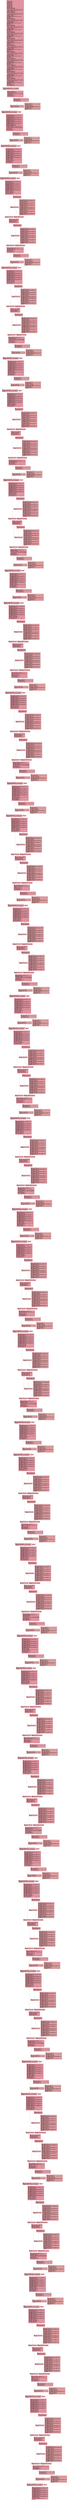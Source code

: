 digraph "CFG for 'InitTime' function" {
	label="CFG for 'InitTime' function";

	Node0x6000032a1fe0 [shape=record,color="#b70d28ff", style=filled, fillcolor="#b70d2870" fontname="Courier",label="{0:\l|  %1 = alloca i64, align 8\l  %2 = alloca ptr, align 8\l  %3 = alloca [20 x i8], align 1\l  %4 = alloca ptr, align 8\l  %5 = alloca ptr, align 8\l  %6 = alloca ptr, align 8\l  %7 = alloca ptr, align 8\l  %8 = alloca ptr, align 8\l  %9 = alloca ptr, align 8\l  %10 = alloca ptr, align 8\l  %11 = alloca ptr, align 8\l  %12 = alloca ptr, align 8\l  %13 = alloca ptr, align 8\l  %14 = alloca ptr, align 8\l  %15 = alloca ptr, align 8\l  %16 = alloca ptr, align 8\l  %17 = alloca ptr, align 8\l  %18 = alloca ptr, align 8\l  %19 = load ptr, ptr @no_fpos, align 8\l  %20 = load ptr, ptr @StartSym, align 8\l  %21 = load ptr, ptr @no_fpos, align 8\l  %22 = call ptr @MakeWord(i32 noundef 11, ptr noundef @.str.1, ptr noundef\l... %21)\l  %23 = call ptr @InsertSym(ptr noundef @.str, i8 noundef zeroext -113, ptr\l... noundef %19, i8 noundef zeroext 100, i32 noundef 0, i32 noundef 0, i32\l... noundef 0, ptr noundef %20, ptr noundef %22)\l  store ptr %23, ptr %6, align 8\l  store ptr %23, ptr @MomentSym, align 8\l  %24 = load ptr, ptr @no_fpos, align 8\l  %25 = load ptr, ptr @MomentSym, align 8\l  %26 = load ptr, ptr @no_fpos, align 8\l  %27 = call ptr @MakeWord(i32 noundef 11, ptr noundef @.str.1, ptr noundef\l... %26)\l  %28 = call ptr @InsertSym(ptr noundef @.str.2, i8 noundef zeroext -111, ptr\l... noundef %24, i8 noundef zeroext 100, i32 noundef 0, i32 noundef 0, i32\l... noundef 0, ptr noundef %25, ptr noundef %27)\l  store ptr %28, ptr %6, align 8\l  store ptr %28, ptr %8, align 8\l  %29 = load ptr, ptr %6, align 8\l  %30 = getelementptr inbounds %struct.word_type, ptr %29, i32 0, i32 2\l  %31 = getelementptr inbounds %struct.anon.5, ptr %30, i32 0, i32 2\l  %32 = load i8, ptr %31, align 1\l  %33 = and i8 %32, -2\l  %34 = or i8 %33, 1\l  store i8 %34, ptr %31, align 1\l  %35 = load ptr, ptr @no_fpos, align 8\l  %36 = load ptr, ptr @MomentSym, align 8\l  %37 = load ptr, ptr @no_fpos, align 8\l  %38 = call ptr @MakeWord(i32 noundef 11, ptr noundef @.str.1, ptr noundef\l... %37)\l  %39 = call ptr @InsertSym(ptr noundef @.str.3, i8 noundef zeroext -111, ptr\l... noundef %35, i8 noundef zeroext 100, i32 noundef 0, i32 noundef 0, i32\l... noundef 0, ptr noundef %36, ptr noundef %38)\l  store ptr %39, ptr %6, align 8\l  store ptr %39, ptr %9, align 8\l  %40 = load ptr, ptr %6, align 8\l  %41 = getelementptr inbounds %struct.word_type, ptr %40, i32 0, i32 2\l  %42 = getelementptr inbounds %struct.anon.5, ptr %41, i32 0, i32 2\l  %43 = load i8, ptr %42, align 1\l  %44 = and i8 %43, -2\l  %45 = or i8 %44, 1\l  store i8 %45, ptr %42, align 1\l  %46 = load ptr, ptr @no_fpos, align 8\l  %47 = load ptr, ptr @MomentSym, align 8\l  %48 = load ptr, ptr @no_fpos, align 8\l  %49 = call ptr @MakeWord(i32 noundef 11, ptr noundef @.str.1, ptr noundef\l... %48)\l  %50 = call ptr @InsertSym(ptr noundef @.str.4, i8 noundef zeroext -111, ptr\l... noundef %46, i8 noundef zeroext 100, i32 noundef 0, i32 noundef 0, i32\l... noundef 0, ptr noundef %47, ptr noundef %49)\l  store ptr %50, ptr %6, align 8\l  store ptr %50, ptr %10, align 8\l  %51 = load ptr, ptr %6, align 8\l  %52 = getelementptr inbounds %struct.word_type, ptr %51, i32 0, i32 2\l  %53 = getelementptr inbounds %struct.anon.5, ptr %52, i32 0, i32 2\l  %54 = load i8, ptr %53, align 1\l  %55 = and i8 %54, -2\l  %56 = or i8 %55, 1\l  store i8 %56, ptr %53, align 1\l  %57 = load ptr, ptr @no_fpos, align 8\l  %58 = load ptr, ptr @MomentSym, align 8\l  %59 = load ptr, ptr @no_fpos, align 8\l  %60 = call ptr @MakeWord(i32 noundef 11, ptr noundef @.str.1, ptr noundef\l... %59)\l  %61 = call ptr @InsertSym(ptr noundef @.str.5, i8 noundef zeroext -111, ptr\l... noundef %57, i8 noundef zeroext 100, i32 noundef 0, i32 noundef 0, i32\l... noundef 0, ptr noundef %58, ptr noundef %60)\l  store ptr %61, ptr %6, align 8\l  store ptr %61, ptr %11, align 8\l  %62 = load ptr, ptr %6, align 8\l  %63 = getelementptr inbounds %struct.word_type, ptr %62, i32 0, i32 2\l  %64 = getelementptr inbounds %struct.anon.5, ptr %63, i32 0, i32 2\l  %65 = load i8, ptr %64, align 1\l  %66 = and i8 %65, -2\l  %67 = or i8 %66, 1\l  store i8 %67, ptr %64, align 1\l  %68 = load ptr, ptr @no_fpos, align 8\l  %69 = load ptr, ptr @MomentSym, align 8\l  %70 = load ptr, ptr @no_fpos, align 8\l  %71 = call ptr @MakeWord(i32 noundef 11, ptr noundef @.str.1, ptr noundef\l... %70)\l  %72 = call ptr @InsertSym(ptr noundef @.str.6, i8 noundef zeroext -111, ptr\l... noundef %68, i8 noundef zeroext 100, i32 noundef 0, i32 noundef 0, i32\l... noundef 0, ptr noundef %69, ptr noundef %71)\l  store ptr %72, ptr %6, align 8\l  store ptr %72, ptr %13, align 8\l  %73 = load ptr, ptr %6, align 8\l  %74 = getelementptr inbounds %struct.word_type, ptr %73, i32 0, i32 2\l  %75 = getelementptr inbounds %struct.anon.5, ptr %74, i32 0, i32 2\l  %76 = load i8, ptr %75, align 1\l  %77 = and i8 %76, -2\l  %78 = or i8 %77, 1\l  store i8 %78, ptr %75, align 1\l  %79 = load ptr, ptr @no_fpos, align 8\l  %80 = load ptr, ptr @MomentSym, align 8\l  %81 = load ptr, ptr @no_fpos, align 8\l  %82 = call ptr @MakeWord(i32 noundef 11, ptr noundef @.str.1, ptr noundef\l... %81)\l  %83 = call ptr @InsertSym(ptr noundef @.str.7, i8 noundef zeroext -111, ptr\l... noundef %79, i8 noundef zeroext 100, i32 noundef 0, i32 noundef 0, i32\l... noundef 0, ptr noundef %80, ptr noundef %82)\l  store ptr %83, ptr %6, align 8\l  store ptr %83, ptr %15, align 8\l  %84 = load ptr, ptr %6, align 8\l  %85 = getelementptr inbounds %struct.word_type, ptr %84, i32 0, i32 2\l  %86 = getelementptr inbounds %struct.anon.5, ptr %85, i32 0, i32 2\l  %87 = load i8, ptr %86, align 1\l  %88 = and i8 %87, -2\l  %89 = or i8 %88, 1\l  store i8 %89, ptr %86, align 1\l  %90 = load ptr, ptr @no_fpos, align 8\l  %91 = load ptr, ptr @MomentSym, align 8\l  %92 = load ptr, ptr @no_fpos, align 8\l  %93 = call ptr @MakeWord(i32 noundef 11, ptr noundef @.str.1, ptr noundef\l... %92)\l  %94 = call ptr @InsertSym(ptr noundef @.str.8, i8 noundef zeroext -111, ptr\l... noundef %90, i8 noundef zeroext 100, i32 noundef 0, i32 noundef 0, i32\l... noundef 0, ptr noundef %91, ptr noundef %93)\l  store ptr %94, ptr %6, align 8\l  store ptr %94, ptr %16, align 8\l  %95 = load ptr, ptr %6, align 8\l  %96 = getelementptr inbounds %struct.word_type, ptr %95, i32 0, i32 2\l  %97 = getelementptr inbounds %struct.anon.5, ptr %96, i32 0, i32 2\l  %98 = load i8, ptr %97, align 1\l  %99 = and i8 %98, -2\l  %100 = or i8 %99, 1\l  store i8 %100, ptr %97, align 1\l  %101 = load ptr, ptr @no_fpos, align 8\l  %102 = load ptr, ptr @MomentSym, align 8\l  %103 = load ptr, ptr @no_fpos, align 8\l  %104 = call ptr @MakeWord(i32 noundef 11, ptr noundef @.str.1, ptr noundef\l... %103)\l  %105 = call ptr @InsertSym(ptr noundef @.str.9, i8 noundef zeroext -111, ptr\l... noundef %101, i8 noundef zeroext 100, i32 noundef 0, i32 noundef 0, i32\l... noundef 0, ptr noundef %102, ptr noundef %104)\l  store ptr %105, ptr %6, align 8\l  store ptr %105, ptr %17, align 8\l  %106 = load ptr, ptr %6, align 8\l  %107 = getelementptr inbounds %struct.word_type, ptr %106, i32 0, i32 2\l  %108 = getelementptr inbounds %struct.anon.5, ptr %107, i32 0, i32 2\l  %109 = load i8, ptr %108, align 1\l  %110 = and i8 %109, -2\l  %111 = or i8 %110, 1\l  store i8 %111, ptr %108, align 1\l  %112 = load ptr, ptr @no_fpos, align 8\l  %113 = load ptr, ptr @MomentSym, align 8\l  %114 = load ptr, ptr @no_fpos, align 8\l  %115 = call ptr @MakeWord(i32 noundef 11, ptr noundef @.str.1, ptr noundef\l... %114)\l  %116 = call ptr @InsertSym(ptr noundef @.str.10, i8 noundef zeroext -111,\l... ptr noundef %112, i8 noundef zeroext 100, i32 noundef 0, i32 noundef 0, i32\l... noundef 0, ptr noundef %113, ptr noundef %115)\l  store ptr %116, ptr %6, align 8\l  store ptr %116, ptr %12, align 8\l  %117 = load ptr, ptr %6, align 8\l  %118 = getelementptr inbounds %struct.word_type, ptr %117, i32 0, i32 2\l  %119 = getelementptr inbounds %struct.anon.5, ptr %118, i32 0, i32 2\l  %120 = load i8, ptr %119, align 1\l  %121 = and i8 %120, -2\l  %122 = or i8 %121, 1\l  store i8 %122, ptr %119, align 1\l  %123 = load ptr, ptr @no_fpos, align 8\l  %124 = load ptr, ptr @MomentSym, align 8\l  %125 = load ptr, ptr @no_fpos, align 8\l  %126 = call ptr @MakeWord(i32 noundef 11, ptr noundef @.str.1, ptr noundef\l... %125)\l  %127 = call ptr @InsertSym(ptr noundef @.str.11, i8 noundef zeroext -111,\l... ptr noundef %123, i8 noundef zeroext 100, i32 noundef 0, i32 noundef 0, i32\l... noundef 0, ptr noundef %124, ptr noundef %126)\l  store ptr %127, ptr %6, align 8\l  store ptr %127, ptr %14, align 8\l  %128 = load ptr, ptr %6, align 8\l  %129 = getelementptr inbounds %struct.word_type, ptr %128, i32 0, i32 2\l  %130 = getelementptr inbounds %struct.anon.5, ptr %129, i32 0, i32 2\l  %131 = load i8, ptr %130, align 1\l  %132 = and i8 %131, -2\l  %133 = or i8 %132, 1\l  store i8 %133, ptr %130, align 1\l  %134 = load ptr, ptr @no_fpos, align 8\l  %135 = load ptr, ptr @MomentSym, align 8\l  %136 = load ptr, ptr @no_fpos, align 8\l  %137 = call ptr @MakeWord(i32 noundef 11, ptr noundef @.str.1, ptr noundef\l... %136)\l  %138 = call ptr @InsertSym(ptr noundef @.str.12, i8 noundef zeroext -111,\l... ptr noundef %134, i8 noundef zeroext 100, i32 noundef 0, i32 noundef 0, i32\l... noundef 0, ptr noundef %135, ptr noundef %137)\l  store ptr %138, ptr %6, align 8\l  store ptr %138, ptr %18, align 8\l  %139 = load ptr, ptr %6, align 8\l  %140 = getelementptr inbounds %struct.word_type, ptr %139, i32 0, i32 2\l  %141 = getelementptr inbounds %struct.anon.5, ptr %140, i32 0, i32 2\l  %142 = load i8, ptr %141, align 1\l  %143 = and i8 %142, -2\l  %144 = or i8 %143, 1\l  store i8 %144, ptr %141, align 1\l  %145 = call i64 @time(ptr noundef %1)\l  %146 = icmp eq i64 %145, -1\l  br i1 %146, label %147, label %150\l|{<s0>T|<s1>F}}"];
	Node0x6000032a1fe0:s0 -> Node0x6000032a2030[tooltip="0 -> 147\nProbability 37.50%" ];
	Node0x6000032a1fe0:s1 -> Node0x6000032a2080[tooltip="0 -> 150\nProbability 62.50%" ];
	Node0x6000032a2030 [shape=record,color="#3d50c3ff", style=filled, fillcolor="#c32e3170" fontname="Courier",label="{147:\l|  %148 = load ptr, ptr @no_fpos, align 8\l  %149 = call ptr (i32, i32, ptr, i32, ptr, ...) @Error(i32 noundef 35, i32\l... noundef 1, ptr noundef @.str.13, i32 noundef 2, ptr noundef %148)\l  br label %150\l}"];
	Node0x6000032a2030 -> Node0x6000032a2080[tooltip="147 -> 150\nProbability 100.00%" ];
	Node0x6000032a2080 [shape=record,color="#b70d28ff", style=filled, fillcolor="#b70d2870" fontname="Courier",label="{150:\l|  %151 = call ptr @localtime(ptr noundef %1)\l  store ptr %151, ptr %2, align 8\l  %152 = load ptr, ptr %2, align 8\l  %153 = call ptr @asctime(ptr noundef %152)\l  %154 = call ptr @__strcpy_chk(ptr noundef @time_string, ptr noundef %153,\l... i64 noundef 30) #3\l  %155 = load i8, ptr getelementptr inbounds ([0 x i8], ptr @zz_lengths, i64\l... 0, i64 2), align 1\l  %156 = zext i8 %155 to i32\l  store i32 %156, ptr @zz_size, align 4\l  %157 = sext i32 %156 to i64\l  %158 = icmp uge i64 %157, 265\l  br i1 %158, label %159, label %162\l|{<s0>T|<s1>F}}"];
	Node0x6000032a2080:s0 -> Node0x6000032a20d0[tooltip="150 -> 159\nProbability 50.00%" ];
	Node0x6000032a2080:s1 -> Node0x6000032a2120[tooltip="150 -> 162\nProbability 50.00%" ];
	Node0x6000032a20d0 [shape=record,color="#3d50c3ff", style=filled, fillcolor="#be242e70" fontname="Courier",label="{159:\l|  %160 = load ptr, ptr @no_fpos, align 8\l  %161 = call ptr (i32, i32, ptr, i32, ptr, ...) @Error(i32 noundef 1, i32\l... noundef 1, ptr noundef @.str.14, i32 noundef 1, ptr noundef %160)\l  br label %186\l}"];
	Node0x6000032a20d0 -> Node0x6000032a2260[tooltip="159 -> 186\nProbability 100.00%" ];
	Node0x6000032a2120 [shape=record,color="#3d50c3ff", style=filled, fillcolor="#be242e70" fontname="Courier",label="{162:\l|  %163 = load i32, ptr @zz_size, align 4\l  %164 = sext i32 %163 to i64\l  %165 = getelementptr inbounds [0 x ptr], ptr @zz_free, i64 0, i64 %164\l  %166 = load ptr, ptr %165, align 8\l  %167 = icmp eq ptr %166, null\l  br i1 %167, label %168, label %172\l|{<s0>T|<s1>F}}"];
	Node0x6000032a2120:s0 -> Node0x6000032a2170[tooltip="162 -> 168\nProbability 37.50%" ];
	Node0x6000032a2120:s1 -> Node0x6000032a21c0[tooltip="162 -> 172\nProbability 62.50%" ];
	Node0x6000032a2170 [shape=record,color="#3d50c3ff", style=filled, fillcolor="#c5333470" fontname="Courier",label="{168:\l|  %169 = load i32, ptr @zz_size, align 4\l  %170 = load ptr, ptr @no_fpos, align 8\l  %171 = call ptr @GetMemory(i32 noundef %169, ptr noundef %170)\l  store ptr %171, ptr @zz_hold, align 8\l  br label %185\l}"];
	Node0x6000032a2170 -> Node0x6000032a2210[tooltip="168 -> 185\nProbability 100.00%" ];
	Node0x6000032a21c0 [shape=record,color="#3d50c3ff", style=filled, fillcolor="#c32e3170" fontname="Courier",label="{172:\l|  %173 = load i32, ptr @zz_size, align 4\l  %174 = sext i32 %173 to i64\l  %175 = getelementptr inbounds [0 x ptr], ptr @zz_free, i64 0, i64 %174\l  %176 = load ptr, ptr %175, align 8\l  store ptr %176, ptr @zz_hold, align 8\l  store ptr %176, ptr @zz_hold, align 8\l  %177 = load ptr, ptr @zz_hold, align 8\l  %178 = getelementptr inbounds %struct.word_type, ptr %177, i32 0, i32 0\l  %179 = getelementptr inbounds [2 x %struct.LIST], ptr %178, i64 0, i64 0\l  %180 = getelementptr inbounds %struct.LIST, ptr %179, i32 0, i32 0\l  %181 = load ptr, ptr %180, align 8\l  %182 = load i32, ptr @zz_size, align 4\l  %183 = sext i32 %182 to i64\l  %184 = getelementptr inbounds [0 x ptr], ptr @zz_free, i64 0, i64 %183\l  store ptr %181, ptr %184, align 8\l  br label %185\l}"];
	Node0x6000032a21c0 -> Node0x6000032a2210[tooltip="172 -> 185\nProbability 100.00%" ];
	Node0x6000032a2210 [shape=record,color="#3d50c3ff", style=filled, fillcolor="#be242e70" fontname="Courier",label="{185:\l|  br label %186\l}"];
	Node0x6000032a2210 -> Node0x6000032a2260[tooltip="185 -> 186\nProbability 100.00%" ];
	Node0x6000032a2260 [shape=record,color="#b70d28ff", style=filled, fillcolor="#b70d2870" fontname="Courier",label="{186:\l|  %187 = load ptr, ptr @zz_hold, align 8\l  %188 = getelementptr inbounds %struct.word_type, ptr %187, i32 0, i32 1\l  %189 = getelementptr inbounds %struct.anon, ptr %188, i32 0, i32 0\l  store i8 2, ptr %189, align 8\l  %190 = load ptr, ptr @zz_hold, align 8\l  %191 = load ptr, ptr @zz_hold, align 8\l  %192 = getelementptr inbounds %struct.word_type, ptr %191, i32 0, i32 0\l  %193 = getelementptr inbounds [2 x %struct.LIST], ptr %192, i64 0, i64 1\l  %194 = getelementptr inbounds %struct.LIST, ptr %193, i32 0, i32 1\l  store ptr %190, ptr %194, align 8\l  %195 = load ptr, ptr @zz_hold, align 8\l  %196 = getelementptr inbounds %struct.word_type, ptr %195, i32 0, i32 0\l  %197 = getelementptr inbounds [2 x %struct.LIST], ptr %196, i64 0, i64 1\l  %198 = getelementptr inbounds %struct.LIST, ptr %197, i32 0, i32 0\l  store ptr %190, ptr %198, align 8\l  %199 = load ptr, ptr @zz_hold, align 8\l  %200 = getelementptr inbounds %struct.word_type, ptr %199, i32 0, i32 0\l  %201 = getelementptr inbounds [2 x %struct.LIST], ptr %200, i64 0, i64 0\l  %202 = getelementptr inbounds %struct.LIST, ptr %201, i32 0, i32 1\l  store ptr %190, ptr %202, align 8\l  %203 = load ptr, ptr @zz_hold, align 8\l  %204 = getelementptr inbounds %struct.word_type, ptr %203, i32 0, i32 0\l  %205 = getelementptr inbounds [2 x %struct.LIST], ptr %204, i64 0, i64 0\l  %206 = getelementptr inbounds %struct.LIST, ptr %205, i32 0, i32 0\l  store ptr %190, ptr %206, align 8\l  store ptr %190, ptr @current_moment, align 8\l  %207 = load ptr, ptr @MomentSym, align 8\l  %208 = load ptr, ptr @current_moment, align 8\l  %209 = getelementptr inbounds %struct.closure_type, ptr %208, i32 0, i32 5\l  store ptr %207, ptr %209, align 8\l  %210 = getelementptr inbounds [20 x i8], ptr %3, i64 0, i64 0\l  %211 = call i32 (ptr, i32, i64, ptr, ...) @__sprintf_chk(ptr noundef %210,\l... i32 noundef 0, i64 noundef 20, ptr noundef @.str.15, ptr noundef @.str.16)\l  %212 = load i8, ptr getelementptr inbounds ([0 x i8], ptr @zz_lengths, i64\l... 0, i64 10), align 1\l  %213 = zext i8 %212 to i32\l  store i32 %213, ptr @zz_size, align 4\l  %214 = sext i32 %213 to i64\l  %215 = icmp uge i64 %214, 265\l  br i1 %215, label %216, label %219\l|{<s0>T|<s1>F}}"];
	Node0x6000032a2260:s0 -> Node0x6000032a22b0[tooltip="186 -> 216\nProbability 50.00%" ];
	Node0x6000032a2260:s1 -> Node0x6000032a2300[tooltip="186 -> 219\nProbability 50.00%" ];
	Node0x6000032a22b0 [shape=record,color="#3d50c3ff", style=filled, fillcolor="#be242e70" fontname="Courier",label="{216:\l|  %217 = load ptr, ptr @no_fpos, align 8\l  %218 = call ptr (i32, i32, ptr, i32, ptr, ...) @Error(i32 noundef 1, i32\l... noundef 1, ptr noundef @.str.14, i32 noundef 1, ptr noundef %217)\l  br label %243\l}"];
	Node0x6000032a22b0 -> Node0x6000032a2440[tooltip="216 -> 243\nProbability 100.00%" ];
	Node0x6000032a2300 [shape=record,color="#3d50c3ff", style=filled, fillcolor="#be242e70" fontname="Courier",label="{219:\l|  %220 = load i32, ptr @zz_size, align 4\l  %221 = sext i32 %220 to i64\l  %222 = getelementptr inbounds [0 x ptr], ptr @zz_free, i64 0, i64 %221\l  %223 = load ptr, ptr %222, align 8\l  %224 = icmp eq ptr %223, null\l  br i1 %224, label %225, label %229\l|{<s0>T|<s1>F}}"];
	Node0x6000032a2300:s0 -> Node0x6000032a2350[tooltip="219 -> 225\nProbability 37.50%" ];
	Node0x6000032a2300:s1 -> Node0x6000032a23a0[tooltip="219 -> 229\nProbability 62.50%" ];
	Node0x6000032a2350 [shape=record,color="#3d50c3ff", style=filled, fillcolor="#c5333470" fontname="Courier",label="{225:\l|  %226 = load i32, ptr @zz_size, align 4\l  %227 = load ptr, ptr @no_fpos, align 8\l  %228 = call ptr @GetMemory(i32 noundef %226, ptr noundef %227)\l  store ptr %228, ptr @zz_hold, align 8\l  br label %242\l}"];
	Node0x6000032a2350 -> Node0x6000032a23f0[tooltip="225 -> 242\nProbability 100.00%" ];
	Node0x6000032a23a0 [shape=record,color="#3d50c3ff", style=filled, fillcolor="#c32e3170" fontname="Courier",label="{229:\l|  %230 = load i32, ptr @zz_size, align 4\l  %231 = sext i32 %230 to i64\l  %232 = getelementptr inbounds [0 x ptr], ptr @zz_free, i64 0, i64 %231\l  %233 = load ptr, ptr %232, align 8\l  store ptr %233, ptr @zz_hold, align 8\l  store ptr %233, ptr @zz_hold, align 8\l  %234 = load ptr, ptr @zz_hold, align 8\l  %235 = getelementptr inbounds %struct.word_type, ptr %234, i32 0, i32 0\l  %236 = getelementptr inbounds [2 x %struct.LIST], ptr %235, i64 0, i64 0\l  %237 = getelementptr inbounds %struct.LIST, ptr %236, i32 0, i32 0\l  %238 = load ptr, ptr %237, align 8\l  %239 = load i32, ptr @zz_size, align 4\l  %240 = sext i32 %239 to i64\l  %241 = getelementptr inbounds [0 x ptr], ptr @zz_free, i64 0, i64 %240\l  store ptr %238, ptr %241, align 8\l  br label %242\l}"];
	Node0x6000032a23a0 -> Node0x6000032a23f0[tooltip="229 -> 242\nProbability 100.00%" ];
	Node0x6000032a23f0 [shape=record,color="#3d50c3ff", style=filled, fillcolor="#be242e70" fontname="Courier",label="{242:\l|  br label %243\l}"];
	Node0x6000032a23f0 -> Node0x6000032a2440[tooltip="242 -> 243\nProbability 100.00%" ];
	Node0x6000032a2440 [shape=record,color="#b70d28ff", style=filled, fillcolor="#b70d2870" fontname="Courier",label="{243:\l|  %244 = load ptr, ptr @zz_hold, align 8\l  %245 = getelementptr inbounds %struct.word_type, ptr %244, i32 0, i32 1\l  %246 = getelementptr inbounds %struct.anon, ptr %245, i32 0, i32 0\l  store i8 10, ptr %246, align 8\l  %247 = load ptr, ptr @zz_hold, align 8\l  %248 = load ptr, ptr @zz_hold, align 8\l  %249 = getelementptr inbounds %struct.word_type, ptr %248, i32 0, i32 0\l  %250 = getelementptr inbounds [2 x %struct.LIST], ptr %249, i64 0, i64 1\l  %251 = getelementptr inbounds %struct.LIST, ptr %250, i32 0, i32 1\l  store ptr %247, ptr %251, align 8\l  %252 = load ptr, ptr @zz_hold, align 8\l  %253 = getelementptr inbounds %struct.word_type, ptr %252, i32 0, i32 0\l  %254 = getelementptr inbounds [2 x %struct.LIST], ptr %253, i64 0, i64 1\l  %255 = getelementptr inbounds %struct.LIST, ptr %254, i32 0, i32 0\l  store ptr %247, ptr %255, align 8\l  %256 = load ptr, ptr @zz_hold, align 8\l  %257 = getelementptr inbounds %struct.word_type, ptr %256, i32 0, i32 0\l  %258 = getelementptr inbounds [2 x %struct.LIST], ptr %257, i64 0, i64 0\l  %259 = getelementptr inbounds %struct.LIST, ptr %258, i32 0, i32 1\l  store ptr %247, ptr %259, align 8\l  %260 = load ptr, ptr @zz_hold, align 8\l  %261 = getelementptr inbounds %struct.word_type, ptr %260, i32 0, i32 0\l  %262 = getelementptr inbounds [2 x %struct.LIST], ptr %261, i64 0, i64 0\l  %263 = getelementptr inbounds %struct.LIST, ptr %262, i32 0, i32 0\l  store ptr %247, ptr %263, align 8\l  store ptr %247, ptr %4, align 8\l  %264 = load ptr, ptr %8, align 8\l  %265 = load ptr, ptr %4, align 8\l  %266 = getelementptr inbounds %struct.closure_type, ptr %265, i32 0, i32 5\l  store ptr %264, ptr %266, align 8\l  %267 = load i8, ptr @zz_lengths, align 1\l  %268 = zext i8 %267 to i32\l  store i32 %268, ptr @zz_size, align 4\l  %269 = sext i32 %268 to i64\l  %270 = icmp uge i64 %269, 265\l  br i1 %270, label %271, label %274\l|{<s0>T|<s1>F}}"];
	Node0x6000032a2440:s0 -> Node0x6000032a2490[tooltip="243 -> 271\nProbability 50.00%" ];
	Node0x6000032a2440:s1 -> Node0x6000032a24e0[tooltip="243 -> 274\nProbability 50.00%" ];
	Node0x6000032a2490 [shape=record,color="#3d50c3ff", style=filled, fillcolor="#be242e70" fontname="Courier",label="{271:\l|  %272 = load ptr, ptr @no_fpos, align 8\l  %273 = call ptr (i32, i32, ptr, i32, ptr, ...) @Error(i32 noundef 1, i32\l... noundef 1, ptr noundef @.str.14, i32 noundef 1, ptr noundef %272)\l  br label %298\l}"];
	Node0x6000032a2490 -> Node0x6000032a2620[tooltip="271 -> 298\nProbability 100.00%" ];
	Node0x6000032a24e0 [shape=record,color="#3d50c3ff", style=filled, fillcolor="#be242e70" fontname="Courier",label="{274:\l|  %275 = load i32, ptr @zz_size, align 4\l  %276 = sext i32 %275 to i64\l  %277 = getelementptr inbounds [0 x ptr], ptr @zz_free, i64 0, i64 %276\l  %278 = load ptr, ptr %277, align 8\l  %279 = icmp eq ptr %278, null\l  br i1 %279, label %280, label %284\l|{<s0>T|<s1>F}}"];
	Node0x6000032a24e0:s0 -> Node0x6000032a2530[tooltip="274 -> 280\nProbability 37.50%" ];
	Node0x6000032a24e0:s1 -> Node0x6000032a2580[tooltip="274 -> 284\nProbability 62.50%" ];
	Node0x6000032a2530 [shape=record,color="#3d50c3ff", style=filled, fillcolor="#c5333470" fontname="Courier",label="{280:\l|  %281 = load i32, ptr @zz_size, align 4\l  %282 = load ptr, ptr @no_fpos, align 8\l  %283 = call ptr @GetMemory(i32 noundef %281, ptr noundef %282)\l  store ptr %283, ptr @zz_hold, align 8\l  br label %297\l}"];
	Node0x6000032a2530 -> Node0x6000032a25d0[tooltip="280 -> 297\nProbability 100.00%" ];
	Node0x6000032a2580 [shape=record,color="#3d50c3ff", style=filled, fillcolor="#c32e3170" fontname="Courier",label="{284:\l|  %285 = load i32, ptr @zz_size, align 4\l  %286 = sext i32 %285 to i64\l  %287 = getelementptr inbounds [0 x ptr], ptr @zz_free, i64 0, i64 %286\l  %288 = load ptr, ptr %287, align 8\l  store ptr %288, ptr @zz_hold, align 8\l  store ptr %288, ptr @zz_hold, align 8\l  %289 = load ptr, ptr @zz_hold, align 8\l  %290 = getelementptr inbounds %struct.word_type, ptr %289, i32 0, i32 0\l  %291 = getelementptr inbounds [2 x %struct.LIST], ptr %290, i64 0, i64 0\l  %292 = getelementptr inbounds %struct.LIST, ptr %291, i32 0, i32 0\l  %293 = load ptr, ptr %292, align 8\l  %294 = load i32, ptr @zz_size, align 4\l  %295 = sext i32 %294 to i64\l  %296 = getelementptr inbounds [0 x ptr], ptr @zz_free, i64 0, i64 %295\l  store ptr %293, ptr %296, align 8\l  br label %297\l}"];
	Node0x6000032a2580 -> Node0x6000032a25d0[tooltip="284 -> 297\nProbability 100.00%" ];
	Node0x6000032a25d0 [shape=record,color="#3d50c3ff", style=filled, fillcolor="#be242e70" fontname="Courier",label="{297:\l|  br label %298\l}"];
	Node0x6000032a25d0 -> Node0x6000032a2620[tooltip="297 -> 298\nProbability 100.00%" ];
	Node0x6000032a2620 [shape=record,color="#b70d28ff", style=filled, fillcolor="#b70d2870" fontname="Courier",label="{298:\l|  %299 = load ptr, ptr @zz_hold, align 8\l  %300 = getelementptr inbounds %struct.word_type, ptr %299, i32 0, i32 1\l  %301 = getelementptr inbounds %struct.anon, ptr %300, i32 0, i32 0\l  store i8 0, ptr %301, align 8\l  %302 = load ptr, ptr @zz_hold, align 8\l  %303 = load ptr, ptr @zz_hold, align 8\l  %304 = getelementptr inbounds %struct.word_type, ptr %303, i32 0, i32 0\l  %305 = getelementptr inbounds [2 x %struct.LIST], ptr %304, i64 0, i64 1\l  %306 = getelementptr inbounds %struct.LIST, ptr %305, i32 0, i32 1\l  store ptr %302, ptr %306, align 8\l  %307 = load ptr, ptr @zz_hold, align 8\l  %308 = getelementptr inbounds %struct.word_type, ptr %307, i32 0, i32 0\l  %309 = getelementptr inbounds [2 x %struct.LIST], ptr %308, i64 0, i64 1\l  %310 = getelementptr inbounds %struct.LIST, ptr %309, i32 0, i32 0\l  store ptr %302, ptr %310, align 8\l  %311 = load ptr, ptr @zz_hold, align 8\l  %312 = getelementptr inbounds %struct.word_type, ptr %311, i32 0, i32 0\l  %313 = getelementptr inbounds [2 x %struct.LIST], ptr %312, i64 0, i64 0\l  %314 = getelementptr inbounds %struct.LIST, ptr %313, i32 0, i32 1\l  store ptr %302, ptr %314, align 8\l  %315 = load ptr, ptr @zz_hold, align 8\l  %316 = getelementptr inbounds %struct.word_type, ptr %315, i32 0, i32 0\l  %317 = getelementptr inbounds [2 x %struct.LIST], ptr %316, i64 0, i64 0\l  %318 = getelementptr inbounds %struct.LIST, ptr %317, i32 0, i32 0\l  store ptr %302, ptr %318, align 8\l  store ptr %302, ptr @xx_link, align 8\l  %319 = load ptr, ptr @xx_link, align 8\l  store ptr %319, ptr @zz_res, align 8\l  %320 = load ptr, ptr @current_moment, align 8\l  store ptr %320, ptr @zz_hold, align 8\l  %321 = load ptr, ptr @zz_hold, align 8\l  %322 = icmp eq ptr %321, null\l  br i1 %322, label %323, label %325\l|{<s0>T|<s1>F}}"];
	Node0x6000032a2620:s0 -> Node0x6000032a2670[tooltip="298 -> 323\nProbability 37.50%" ];
	Node0x6000032a2620:s1 -> Node0x6000032a26c0[tooltip="298 -> 325\nProbability 62.50%" ];
	Node0x6000032a2670 [shape=record,color="#3d50c3ff", style=filled, fillcolor="#c32e3170" fontname="Courier",label="{323:\l|  %324 = load ptr, ptr @zz_res, align 8\l  br label %366\l}"];
	Node0x6000032a2670 -> Node0x6000032a2800[tooltip="323 -> 366\nProbability 100.00%" ];
	Node0x6000032a26c0 [shape=record,color="#b70d28ff", style=filled, fillcolor="#bb1b2c70" fontname="Courier",label="{325:\l|  %326 = load ptr, ptr @zz_res, align 8\l  %327 = icmp eq ptr %326, null\l  br i1 %327, label %328, label %330\l|{<s0>T|<s1>F}}"];
	Node0x6000032a26c0:s0 -> Node0x6000032a2710[tooltip="325 -> 328\nProbability 37.50%" ];
	Node0x6000032a26c0:s1 -> Node0x6000032a2760[tooltip="325 -> 330\nProbability 62.50%" ];
	Node0x6000032a2710 [shape=record,color="#3d50c3ff", style=filled, fillcolor="#c5333470" fontname="Courier",label="{328:\l|  %329 = load ptr, ptr @zz_hold, align 8\l  br label %364\l}"];
	Node0x6000032a2710 -> Node0x6000032a27b0[tooltip="328 -> 364\nProbability 100.00%" ];
	Node0x6000032a2760 [shape=record,color="#3d50c3ff", style=filled, fillcolor="#be242e70" fontname="Courier",label="{330:\l|  %331 = load ptr, ptr @zz_hold, align 8\l  %332 = getelementptr inbounds %struct.word_type, ptr %331, i32 0, i32 0\l  %333 = getelementptr inbounds [2 x %struct.LIST], ptr %332, i64 0, i64 0\l  %334 = getelementptr inbounds %struct.LIST, ptr %333, i32 0, i32 0\l  %335 = load ptr, ptr %334, align 8\l  store ptr %335, ptr @zz_tmp, align 8\l  %336 = load ptr, ptr @zz_res, align 8\l  %337 = getelementptr inbounds %struct.word_type, ptr %336, i32 0, i32 0\l  %338 = getelementptr inbounds [2 x %struct.LIST], ptr %337, i64 0, i64 0\l  %339 = getelementptr inbounds %struct.LIST, ptr %338, i32 0, i32 0\l  %340 = load ptr, ptr %339, align 8\l  %341 = load ptr, ptr @zz_hold, align 8\l  %342 = getelementptr inbounds %struct.word_type, ptr %341, i32 0, i32 0\l  %343 = getelementptr inbounds [2 x %struct.LIST], ptr %342, i64 0, i64 0\l  %344 = getelementptr inbounds %struct.LIST, ptr %343, i32 0, i32 0\l  store ptr %340, ptr %344, align 8\l  %345 = load ptr, ptr @zz_hold, align 8\l  %346 = load ptr, ptr @zz_res, align 8\l  %347 = getelementptr inbounds %struct.word_type, ptr %346, i32 0, i32 0\l  %348 = getelementptr inbounds [2 x %struct.LIST], ptr %347, i64 0, i64 0\l  %349 = getelementptr inbounds %struct.LIST, ptr %348, i32 0, i32 0\l  %350 = load ptr, ptr %349, align 8\l  %351 = getelementptr inbounds %struct.word_type, ptr %350, i32 0, i32 0\l  %352 = getelementptr inbounds [2 x %struct.LIST], ptr %351, i64 0, i64 0\l  %353 = getelementptr inbounds %struct.LIST, ptr %352, i32 0, i32 1\l  store ptr %345, ptr %353, align 8\l  %354 = load ptr, ptr @zz_tmp, align 8\l  %355 = load ptr, ptr @zz_res, align 8\l  %356 = getelementptr inbounds %struct.word_type, ptr %355, i32 0, i32 0\l  %357 = getelementptr inbounds [2 x %struct.LIST], ptr %356, i64 0, i64 0\l  %358 = getelementptr inbounds %struct.LIST, ptr %357, i32 0, i32 0\l  store ptr %354, ptr %358, align 8\l  %359 = load ptr, ptr @zz_res, align 8\l  %360 = load ptr, ptr @zz_tmp, align 8\l  %361 = getelementptr inbounds %struct.word_type, ptr %360, i32 0, i32 0\l  %362 = getelementptr inbounds [2 x %struct.LIST], ptr %361, i64 0, i64 0\l  %363 = getelementptr inbounds %struct.LIST, ptr %362, i32 0, i32 1\l  store ptr %359, ptr %363, align 8\l  br label %364\l}"];
	Node0x6000032a2760 -> Node0x6000032a27b0[tooltip="330 -> 364\nProbability 100.00%" ];
	Node0x6000032a27b0 [shape=record,color="#b70d28ff", style=filled, fillcolor="#bb1b2c70" fontname="Courier",label="{364:\l|  %365 = phi ptr [ %329, %328 ], [ %359, %330 ]\l  br label %366\l}"];
	Node0x6000032a27b0 -> Node0x6000032a2800[tooltip="364 -> 366\nProbability 100.00%" ];
	Node0x6000032a2800 [shape=record,color="#b70d28ff", style=filled, fillcolor="#b70d2870" fontname="Courier",label="{366:\l|  %367 = phi ptr [ %324, %323 ], [ %365, %364 ]\l  %368 = load ptr, ptr @xx_link, align 8\l  store ptr %368, ptr @zz_res, align 8\l  %369 = load ptr, ptr %4, align 8\l  store ptr %369, ptr @zz_hold, align 8\l  %370 = load ptr, ptr @zz_hold, align 8\l  %371 = icmp eq ptr %370, null\l  br i1 %371, label %372, label %374\l|{<s0>T|<s1>F}}"];
	Node0x6000032a2800:s0 -> Node0x6000032a2850[tooltip="366 -> 372\nProbability 37.50%" ];
	Node0x6000032a2800:s1 -> Node0x6000032a28a0[tooltip="366 -> 374\nProbability 62.50%" ];
	Node0x6000032a2850 [shape=record,color="#3d50c3ff", style=filled, fillcolor="#c32e3170" fontname="Courier",label="{372:\l|  %373 = load ptr, ptr @zz_res, align 8\l  br label %415\l}"];
	Node0x6000032a2850 -> Node0x6000032a29e0[tooltip="372 -> 415\nProbability 100.00%" ];
	Node0x6000032a28a0 [shape=record,color="#b70d28ff", style=filled, fillcolor="#bb1b2c70" fontname="Courier",label="{374:\l|  %375 = load ptr, ptr @zz_res, align 8\l  %376 = icmp eq ptr %375, null\l  br i1 %376, label %377, label %379\l|{<s0>T|<s1>F}}"];
	Node0x6000032a28a0:s0 -> Node0x6000032a28f0[tooltip="374 -> 377\nProbability 37.50%" ];
	Node0x6000032a28a0:s1 -> Node0x6000032a2940[tooltip="374 -> 379\nProbability 62.50%" ];
	Node0x6000032a28f0 [shape=record,color="#3d50c3ff", style=filled, fillcolor="#c5333470" fontname="Courier",label="{377:\l|  %378 = load ptr, ptr @zz_hold, align 8\l  br label %413\l}"];
	Node0x6000032a28f0 -> Node0x6000032a2990[tooltip="377 -> 413\nProbability 100.00%" ];
	Node0x6000032a2940 [shape=record,color="#3d50c3ff", style=filled, fillcolor="#be242e70" fontname="Courier",label="{379:\l|  %380 = load ptr, ptr @zz_hold, align 8\l  %381 = getelementptr inbounds %struct.word_type, ptr %380, i32 0, i32 0\l  %382 = getelementptr inbounds [2 x %struct.LIST], ptr %381, i64 0, i64 1\l  %383 = getelementptr inbounds %struct.LIST, ptr %382, i32 0, i32 0\l  %384 = load ptr, ptr %383, align 8\l  store ptr %384, ptr @zz_tmp, align 8\l  %385 = load ptr, ptr @zz_res, align 8\l  %386 = getelementptr inbounds %struct.word_type, ptr %385, i32 0, i32 0\l  %387 = getelementptr inbounds [2 x %struct.LIST], ptr %386, i64 0, i64 1\l  %388 = getelementptr inbounds %struct.LIST, ptr %387, i32 0, i32 0\l  %389 = load ptr, ptr %388, align 8\l  %390 = load ptr, ptr @zz_hold, align 8\l  %391 = getelementptr inbounds %struct.word_type, ptr %390, i32 0, i32 0\l  %392 = getelementptr inbounds [2 x %struct.LIST], ptr %391, i64 0, i64 1\l  %393 = getelementptr inbounds %struct.LIST, ptr %392, i32 0, i32 0\l  store ptr %389, ptr %393, align 8\l  %394 = load ptr, ptr @zz_hold, align 8\l  %395 = load ptr, ptr @zz_res, align 8\l  %396 = getelementptr inbounds %struct.word_type, ptr %395, i32 0, i32 0\l  %397 = getelementptr inbounds [2 x %struct.LIST], ptr %396, i64 0, i64 1\l  %398 = getelementptr inbounds %struct.LIST, ptr %397, i32 0, i32 0\l  %399 = load ptr, ptr %398, align 8\l  %400 = getelementptr inbounds %struct.word_type, ptr %399, i32 0, i32 0\l  %401 = getelementptr inbounds [2 x %struct.LIST], ptr %400, i64 0, i64 1\l  %402 = getelementptr inbounds %struct.LIST, ptr %401, i32 0, i32 1\l  store ptr %394, ptr %402, align 8\l  %403 = load ptr, ptr @zz_tmp, align 8\l  %404 = load ptr, ptr @zz_res, align 8\l  %405 = getelementptr inbounds %struct.word_type, ptr %404, i32 0, i32 0\l  %406 = getelementptr inbounds [2 x %struct.LIST], ptr %405, i64 0, i64 1\l  %407 = getelementptr inbounds %struct.LIST, ptr %406, i32 0, i32 0\l  store ptr %403, ptr %407, align 8\l  %408 = load ptr, ptr @zz_res, align 8\l  %409 = load ptr, ptr @zz_tmp, align 8\l  %410 = getelementptr inbounds %struct.word_type, ptr %409, i32 0, i32 0\l  %411 = getelementptr inbounds [2 x %struct.LIST], ptr %410, i64 0, i64 1\l  %412 = getelementptr inbounds %struct.LIST, ptr %411, i32 0, i32 1\l  store ptr %408, ptr %412, align 8\l  br label %413\l}"];
	Node0x6000032a2940 -> Node0x6000032a2990[tooltip="379 -> 413\nProbability 100.00%" ];
	Node0x6000032a2990 [shape=record,color="#b70d28ff", style=filled, fillcolor="#bb1b2c70" fontname="Courier",label="{413:\l|  %414 = phi ptr [ %378, %377 ], [ %408, %379 ]\l  br label %415\l}"];
	Node0x6000032a2990 -> Node0x6000032a29e0[tooltip="413 -> 415\nProbability 100.00%" ];
	Node0x6000032a29e0 [shape=record,color="#b70d28ff", style=filled, fillcolor="#b70d2870" fontname="Courier",label="{415:\l|  %416 = phi ptr [ %373, %372 ], [ %414, %413 ]\l  %417 = getelementptr inbounds [20 x i8], ptr %3, i64 0, i64 0\l  %418 = load ptr, ptr @no_fpos, align 8\l  %419 = call ptr @MakeWord(i32 noundef 11, ptr noundef %417, ptr noundef %418)\l  store ptr %419, ptr %5, align 8\l  %420 = load i8, ptr @zz_lengths, align 1\l  %421 = zext i8 %420 to i32\l  store i32 %421, ptr @zz_size, align 4\l  %422 = sext i32 %421 to i64\l  %423 = icmp uge i64 %422, 265\l  br i1 %423, label %424, label %427\l|{<s0>T|<s1>F}}"];
	Node0x6000032a29e0:s0 -> Node0x6000032a2a30[tooltip="415 -> 424\nProbability 50.00%" ];
	Node0x6000032a29e0:s1 -> Node0x6000032a2a80[tooltip="415 -> 427\nProbability 50.00%" ];
	Node0x6000032a2a30 [shape=record,color="#3d50c3ff", style=filled, fillcolor="#be242e70" fontname="Courier",label="{424:\l|  %425 = load ptr, ptr @no_fpos, align 8\l  %426 = call ptr (i32, i32, ptr, i32, ptr, ...) @Error(i32 noundef 1, i32\l... noundef 1, ptr noundef @.str.14, i32 noundef 1, ptr noundef %425)\l  br label %451\l}"];
	Node0x6000032a2a30 -> Node0x6000032a2bc0[tooltip="424 -> 451\nProbability 100.00%" ];
	Node0x6000032a2a80 [shape=record,color="#3d50c3ff", style=filled, fillcolor="#be242e70" fontname="Courier",label="{427:\l|  %428 = load i32, ptr @zz_size, align 4\l  %429 = sext i32 %428 to i64\l  %430 = getelementptr inbounds [0 x ptr], ptr @zz_free, i64 0, i64 %429\l  %431 = load ptr, ptr %430, align 8\l  %432 = icmp eq ptr %431, null\l  br i1 %432, label %433, label %437\l|{<s0>T|<s1>F}}"];
	Node0x6000032a2a80:s0 -> Node0x6000032a2ad0[tooltip="427 -> 433\nProbability 37.50%" ];
	Node0x6000032a2a80:s1 -> Node0x6000032a2b20[tooltip="427 -> 437\nProbability 62.50%" ];
	Node0x6000032a2ad0 [shape=record,color="#3d50c3ff", style=filled, fillcolor="#c5333470" fontname="Courier",label="{433:\l|  %434 = load i32, ptr @zz_size, align 4\l  %435 = load ptr, ptr @no_fpos, align 8\l  %436 = call ptr @GetMemory(i32 noundef %434, ptr noundef %435)\l  store ptr %436, ptr @zz_hold, align 8\l  br label %450\l}"];
	Node0x6000032a2ad0 -> Node0x6000032a2b70[tooltip="433 -> 450\nProbability 100.00%" ];
	Node0x6000032a2b20 [shape=record,color="#3d50c3ff", style=filled, fillcolor="#c32e3170" fontname="Courier",label="{437:\l|  %438 = load i32, ptr @zz_size, align 4\l  %439 = sext i32 %438 to i64\l  %440 = getelementptr inbounds [0 x ptr], ptr @zz_free, i64 0, i64 %439\l  %441 = load ptr, ptr %440, align 8\l  store ptr %441, ptr @zz_hold, align 8\l  store ptr %441, ptr @zz_hold, align 8\l  %442 = load ptr, ptr @zz_hold, align 8\l  %443 = getelementptr inbounds %struct.word_type, ptr %442, i32 0, i32 0\l  %444 = getelementptr inbounds [2 x %struct.LIST], ptr %443, i64 0, i64 0\l  %445 = getelementptr inbounds %struct.LIST, ptr %444, i32 0, i32 0\l  %446 = load ptr, ptr %445, align 8\l  %447 = load i32, ptr @zz_size, align 4\l  %448 = sext i32 %447 to i64\l  %449 = getelementptr inbounds [0 x ptr], ptr @zz_free, i64 0, i64 %448\l  store ptr %446, ptr %449, align 8\l  br label %450\l}"];
	Node0x6000032a2b20 -> Node0x6000032a2b70[tooltip="437 -> 450\nProbability 100.00%" ];
	Node0x6000032a2b70 [shape=record,color="#3d50c3ff", style=filled, fillcolor="#be242e70" fontname="Courier",label="{450:\l|  br label %451\l}"];
	Node0x6000032a2b70 -> Node0x6000032a2bc0[tooltip="450 -> 451\nProbability 100.00%" ];
	Node0x6000032a2bc0 [shape=record,color="#b70d28ff", style=filled, fillcolor="#b70d2870" fontname="Courier",label="{451:\l|  %452 = load ptr, ptr @zz_hold, align 8\l  %453 = getelementptr inbounds %struct.word_type, ptr %452, i32 0, i32 1\l  %454 = getelementptr inbounds %struct.anon, ptr %453, i32 0, i32 0\l  store i8 0, ptr %454, align 8\l  %455 = load ptr, ptr @zz_hold, align 8\l  %456 = load ptr, ptr @zz_hold, align 8\l  %457 = getelementptr inbounds %struct.word_type, ptr %456, i32 0, i32 0\l  %458 = getelementptr inbounds [2 x %struct.LIST], ptr %457, i64 0, i64 1\l  %459 = getelementptr inbounds %struct.LIST, ptr %458, i32 0, i32 1\l  store ptr %455, ptr %459, align 8\l  %460 = load ptr, ptr @zz_hold, align 8\l  %461 = getelementptr inbounds %struct.word_type, ptr %460, i32 0, i32 0\l  %462 = getelementptr inbounds [2 x %struct.LIST], ptr %461, i64 0, i64 1\l  %463 = getelementptr inbounds %struct.LIST, ptr %462, i32 0, i32 0\l  store ptr %455, ptr %463, align 8\l  %464 = load ptr, ptr @zz_hold, align 8\l  %465 = getelementptr inbounds %struct.word_type, ptr %464, i32 0, i32 0\l  %466 = getelementptr inbounds [2 x %struct.LIST], ptr %465, i64 0, i64 0\l  %467 = getelementptr inbounds %struct.LIST, ptr %466, i32 0, i32 1\l  store ptr %455, ptr %467, align 8\l  %468 = load ptr, ptr @zz_hold, align 8\l  %469 = getelementptr inbounds %struct.word_type, ptr %468, i32 0, i32 0\l  %470 = getelementptr inbounds [2 x %struct.LIST], ptr %469, i64 0, i64 0\l  %471 = getelementptr inbounds %struct.LIST, ptr %470, i32 0, i32 0\l  store ptr %455, ptr %471, align 8\l  store ptr %455, ptr @xx_link, align 8\l  %472 = load ptr, ptr @xx_link, align 8\l  store ptr %472, ptr @zz_res, align 8\l  %473 = load ptr, ptr %4, align 8\l  store ptr %473, ptr @zz_hold, align 8\l  %474 = load ptr, ptr @zz_hold, align 8\l  %475 = icmp eq ptr %474, null\l  br i1 %475, label %476, label %478\l|{<s0>T|<s1>F}}"];
	Node0x6000032a2bc0:s0 -> Node0x6000032a2c10[tooltip="451 -> 476\nProbability 37.50%" ];
	Node0x6000032a2bc0:s1 -> Node0x6000032a2c60[tooltip="451 -> 478\nProbability 62.50%" ];
	Node0x6000032a2c10 [shape=record,color="#3d50c3ff", style=filled, fillcolor="#c32e3170" fontname="Courier",label="{476:\l|  %477 = load ptr, ptr @zz_res, align 8\l  br label %519\l}"];
	Node0x6000032a2c10 -> Node0x6000032a2da0[tooltip="476 -> 519\nProbability 100.00%" ];
	Node0x6000032a2c60 [shape=record,color="#b70d28ff", style=filled, fillcolor="#bb1b2c70" fontname="Courier",label="{478:\l|  %479 = load ptr, ptr @zz_res, align 8\l  %480 = icmp eq ptr %479, null\l  br i1 %480, label %481, label %483\l|{<s0>T|<s1>F}}"];
	Node0x6000032a2c60:s0 -> Node0x6000032a2cb0[tooltip="478 -> 481\nProbability 37.50%" ];
	Node0x6000032a2c60:s1 -> Node0x6000032a2d00[tooltip="478 -> 483\nProbability 62.50%" ];
	Node0x6000032a2cb0 [shape=record,color="#3d50c3ff", style=filled, fillcolor="#c5333470" fontname="Courier",label="{481:\l|  %482 = load ptr, ptr @zz_hold, align 8\l  br label %517\l}"];
	Node0x6000032a2cb0 -> Node0x6000032a2d50[tooltip="481 -> 517\nProbability 100.00%" ];
	Node0x6000032a2d00 [shape=record,color="#3d50c3ff", style=filled, fillcolor="#be242e70" fontname="Courier",label="{483:\l|  %484 = load ptr, ptr @zz_hold, align 8\l  %485 = getelementptr inbounds %struct.word_type, ptr %484, i32 0, i32 0\l  %486 = getelementptr inbounds [2 x %struct.LIST], ptr %485, i64 0, i64 0\l  %487 = getelementptr inbounds %struct.LIST, ptr %486, i32 0, i32 0\l  %488 = load ptr, ptr %487, align 8\l  store ptr %488, ptr @zz_tmp, align 8\l  %489 = load ptr, ptr @zz_res, align 8\l  %490 = getelementptr inbounds %struct.word_type, ptr %489, i32 0, i32 0\l  %491 = getelementptr inbounds [2 x %struct.LIST], ptr %490, i64 0, i64 0\l  %492 = getelementptr inbounds %struct.LIST, ptr %491, i32 0, i32 0\l  %493 = load ptr, ptr %492, align 8\l  %494 = load ptr, ptr @zz_hold, align 8\l  %495 = getelementptr inbounds %struct.word_type, ptr %494, i32 0, i32 0\l  %496 = getelementptr inbounds [2 x %struct.LIST], ptr %495, i64 0, i64 0\l  %497 = getelementptr inbounds %struct.LIST, ptr %496, i32 0, i32 0\l  store ptr %493, ptr %497, align 8\l  %498 = load ptr, ptr @zz_hold, align 8\l  %499 = load ptr, ptr @zz_res, align 8\l  %500 = getelementptr inbounds %struct.word_type, ptr %499, i32 0, i32 0\l  %501 = getelementptr inbounds [2 x %struct.LIST], ptr %500, i64 0, i64 0\l  %502 = getelementptr inbounds %struct.LIST, ptr %501, i32 0, i32 0\l  %503 = load ptr, ptr %502, align 8\l  %504 = getelementptr inbounds %struct.word_type, ptr %503, i32 0, i32 0\l  %505 = getelementptr inbounds [2 x %struct.LIST], ptr %504, i64 0, i64 0\l  %506 = getelementptr inbounds %struct.LIST, ptr %505, i32 0, i32 1\l  store ptr %498, ptr %506, align 8\l  %507 = load ptr, ptr @zz_tmp, align 8\l  %508 = load ptr, ptr @zz_res, align 8\l  %509 = getelementptr inbounds %struct.word_type, ptr %508, i32 0, i32 0\l  %510 = getelementptr inbounds [2 x %struct.LIST], ptr %509, i64 0, i64 0\l  %511 = getelementptr inbounds %struct.LIST, ptr %510, i32 0, i32 0\l  store ptr %507, ptr %511, align 8\l  %512 = load ptr, ptr @zz_res, align 8\l  %513 = load ptr, ptr @zz_tmp, align 8\l  %514 = getelementptr inbounds %struct.word_type, ptr %513, i32 0, i32 0\l  %515 = getelementptr inbounds [2 x %struct.LIST], ptr %514, i64 0, i64 0\l  %516 = getelementptr inbounds %struct.LIST, ptr %515, i32 0, i32 1\l  store ptr %512, ptr %516, align 8\l  br label %517\l}"];
	Node0x6000032a2d00 -> Node0x6000032a2d50[tooltip="483 -> 517\nProbability 100.00%" ];
	Node0x6000032a2d50 [shape=record,color="#b70d28ff", style=filled, fillcolor="#bb1b2c70" fontname="Courier",label="{517:\l|  %518 = phi ptr [ %482, %481 ], [ %512, %483 ]\l  br label %519\l}"];
	Node0x6000032a2d50 -> Node0x6000032a2da0[tooltip="517 -> 519\nProbability 100.00%" ];
	Node0x6000032a2da0 [shape=record,color="#b70d28ff", style=filled, fillcolor="#b70d2870" fontname="Courier",label="{519:\l|  %520 = phi ptr [ %477, %476 ], [ %518, %517 ]\l  %521 = load ptr, ptr @xx_link, align 8\l  store ptr %521, ptr @zz_res, align 8\l  %522 = load ptr, ptr %5, align 8\l  store ptr %522, ptr @zz_hold, align 8\l  %523 = load ptr, ptr @zz_hold, align 8\l  %524 = icmp eq ptr %523, null\l  br i1 %524, label %525, label %527\l|{<s0>T|<s1>F}}"];
	Node0x6000032a2da0:s0 -> Node0x6000032a2df0[tooltip="519 -> 525\nProbability 37.50%" ];
	Node0x6000032a2da0:s1 -> Node0x6000032a2e40[tooltip="519 -> 527\nProbability 62.50%" ];
	Node0x6000032a2df0 [shape=record,color="#3d50c3ff", style=filled, fillcolor="#c32e3170" fontname="Courier",label="{525:\l|  %526 = load ptr, ptr @zz_res, align 8\l  br label %568\l}"];
	Node0x6000032a2df0 -> Node0x6000032a2f80[tooltip="525 -> 568\nProbability 100.00%" ];
	Node0x6000032a2e40 [shape=record,color="#b70d28ff", style=filled, fillcolor="#bb1b2c70" fontname="Courier",label="{527:\l|  %528 = load ptr, ptr @zz_res, align 8\l  %529 = icmp eq ptr %528, null\l  br i1 %529, label %530, label %532\l|{<s0>T|<s1>F}}"];
	Node0x6000032a2e40:s0 -> Node0x6000032a2e90[tooltip="527 -> 530\nProbability 37.50%" ];
	Node0x6000032a2e40:s1 -> Node0x6000032a2ee0[tooltip="527 -> 532\nProbability 62.50%" ];
	Node0x6000032a2e90 [shape=record,color="#3d50c3ff", style=filled, fillcolor="#c5333470" fontname="Courier",label="{530:\l|  %531 = load ptr, ptr @zz_hold, align 8\l  br label %566\l}"];
	Node0x6000032a2e90 -> Node0x6000032a2f30[tooltip="530 -> 566\nProbability 100.00%" ];
	Node0x6000032a2ee0 [shape=record,color="#3d50c3ff", style=filled, fillcolor="#be242e70" fontname="Courier",label="{532:\l|  %533 = load ptr, ptr @zz_hold, align 8\l  %534 = getelementptr inbounds %struct.word_type, ptr %533, i32 0, i32 0\l  %535 = getelementptr inbounds [2 x %struct.LIST], ptr %534, i64 0, i64 1\l  %536 = getelementptr inbounds %struct.LIST, ptr %535, i32 0, i32 0\l  %537 = load ptr, ptr %536, align 8\l  store ptr %537, ptr @zz_tmp, align 8\l  %538 = load ptr, ptr @zz_res, align 8\l  %539 = getelementptr inbounds %struct.word_type, ptr %538, i32 0, i32 0\l  %540 = getelementptr inbounds [2 x %struct.LIST], ptr %539, i64 0, i64 1\l  %541 = getelementptr inbounds %struct.LIST, ptr %540, i32 0, i32 0\l  %542 = load ptr, ptr %541, align 8\l  %543 = load ptr, ptr @zz_hold, align 8\l  %544 = getelementptr inbounds %struct.word_type, ptr %543, i32 0, i32 0\l  %545 = getelementptr inbounds [2 x %struct.LIST], ptr %544, i64 0, i64 1\l  %546 = getelementptr inbounds %struct.LIST, ptr %545, i32 0, i32 0\l  store ptr %542, ptr %546, align 8\l  %547 = load ptr, ptr @zz_hold, align 8\l  %548 = load ptr, ptr @zz_res, align 8\l  %549 = getelementptr inbounds %struct.word_type, ptr %548, i32 0, i32 0\l  %550 = getelementptr inbounds [2 x %struct.LIST], ptr %549, i64 0, i64 1\l  %551 = getelementptr inbounds %struct.LIST, ptr %550, i32 0, i32 0\l  %552 = load ptr, ptr %551, align 8\l  %553 = getelementptr inbounds %struct.word_type, ptr %552, i32 0, i32 0\l  %554 = getelementptr inbounds [2 x %struct.LIST], ptr %553, i64 0, i64 1\l  %555 = getelementptr inbounds %struct.LIST, ptr %554, i32 0, i32 1\l  store ptr %547, ptr %555, align 8\l  %556 = load ptr, ptr @zz_tmp, align 8\l  %557 = load ptr, ptr @zz_res, align 8\l  %558 = getelementptr inbounds %struct.word_type, ptr %557, i32 0, i32 0\l  %559 = getelementptr inbounds [2 x %struct.LIST], ptr %558, i64 0, i64 1\l  %560 = getelementptr inbounds %struct.LIST, ptr %559, i32 0, i32 0\l  store ptr %556, ptr %560, align 8\l  %561 = load ptr, ptr @zz_res, align 8\l  %562 = load ptr, ptr @zz_tmp, align 8\l  %563 = getelementptr inbounds %struct.word_type, ptr %562, i32 0, i32 0\l  %564 = getelementptr inbounds [2 x %struct.LIST], ptr %563, i64 0, i64 1\l  %565 = getelementptr inbounds %struct.LIST, ptr %564, i32 0, i32 1\l  store ptr %561, ptr %565, align 8\l  br label %566\l}"];
	Node0x6000032a2ee0 -> Node0x6000032a2f30[tooltip="532 -> 566\nProbability 100.00%" ];
	Node0x6000032a2f30 [shape=record,color="#b70d28ff", style=filled, fillcolor="#bb1b2c70" fontname="Courier",label="{566:\l|  %567 = phi ptr [ %531, %530 ], [ %561, %532 ]\l  br label %568\l}"];
	Node0x6000032a2f30 -> Node0x6000032a2f80[tooltip="566 -> 568\nProbability 100.00%" ];
	Node0x6000032a2f80 [shape=record,color="#b70d28ff", style=filled, fillcolor="#b70d2870" fontname="Courier",label="{568:\l|  %569 = phi ptr [ %526, %525 ], [ %567, %566 ]\l  %570 = getelementptr inbounds [20 x i8], ptr %3, i64 0, i64 0\l  %571 = load ptr, ptr %2, align 8\l  %572 = getelementptr inbounds %struct.tm, ptr %571, i32 0, i32 0\l  %573 = load i32, ptr %572, align 8\l  %574 = call i32 (ptr, i32, i64, ptr, ...) @__sprintf_chk(ptr noundef %570,\l... i32 noundef 0, i64 noundef 20, ptr noundef @.str.17, i32 noundef %573)\l  %575 = load i8, ptr getelementptr inbounds ([0 x i8], ptr @zz_lengths, i64\l... 0, i64 10), align 1\l  %576 = zext i8 %575 to i32\l  store i32 %576, ptr @zz_size, align 4\l  %577 = sext i32 %576 to i64\l  %578 = icmp uge i64 %577, 265\l  br i1 %578, label %579, label %582\l|{<s0>T|<s1>F}}"];
	Node0x6000032a2f80:s0 -> Node0x6000032a2fd0[tooltip="568 -> 579\nProbability 50.00%" ];
	Node0x6000032a2f80:s1 -> Node0x6000032a3020[tooltip="568 -> 582\nProbability 50.00%" ];
	Node0x6000032a2fd0 [shape=record,color="#3d50c3ff", style=filled, fillcolor="#be242e70" fontname="Courier",label="{579:\l|  %580 = load ptr, ptr @no_fpos, align 8\l  %581 = call ptr (i32, i32, ptr, i32, ptr, ...) @Error(i32 noundef 1, i32\l... noundef 1, ptr noundef @.str.14, i32 noundef 1, ptr noundef %580)\l  br label %606\l}"];
	Node0x6000032a2fd0 -> Node0x6000032a3160[tooltip="579 -> 606\nProbability 100.00%" ];
	Node0x6000032a3020 [shape=record,color="#3d50c3ff", style=filled, fillcolor="#be242e70" fontname="Courier",label="{582:\l|  %583 = load i32, ptr @zz_size, align 4\l  %584 = sext i32 %583 to i64\l  %585 = getelementptr inbounds [0 x ptr], ptr @zz_free, i64 0, i64 %584\l  %586 = load ptr, ptr %585, align 8\l  %587 = icmp eq ptr %586, null\l  br i1 %587, label %588, label %592\l|{<s0>T|<s1>F}}"];
	Node0x6000032a3020:s0 -> Node0x6000032a3070[tooltip="582 -> 588\nProbability 37.50%" ];
	Node0x6000032a3020:s1 -> Node0x6000032a30c0[tooltip="582 -> 592\nProbability 62.50%" ];
	Node0x6000032a3070 [shape=record,color="#3d50c3ff", style=filled, fillcolor="#c5333470" fontname="Courier",label="{588:\l|  %589 = load i32, ptr @zz_size, align 4\l  %590 = load ptr, ptr @no_fpos, align 8\l  %591 = call ptr @GetMemory(i32 noundef %589, ptr noundef %590)\l  store ptr %591, ptr @zz_hold, align 8\l  br label %605\l}"];
	Node0x6000032a3070 -> Node0x6000032a3110[tooltip="588 -> 605\nProbability 100.00%" ];
	Node0x6000032a30c0 [shape=record,color="#3d50c3ff", style=filled, fillcolor="#c32e3170" fontname="Courier",label="{592:\l|  %593 = load i32, ptr @zz_size, align 4\l  %594 = sext i32 %593 to i64\l  %595 = getelementptr inbounds [0 x ptr], ptr @zz_free, i64 0, i64 %594\l  %596 = load ptr, ptr %595, align 8\l  store ptr %596, ptr @zz_hold, align 8\l  store ptr %596, ptr @zz_hold, align 8\l  %597 = load ptr, ptr @zz_hold, align 8\l  %598 = getelementptr inbounds %struct.word_type, ptr %597, i32 0, i32 0\l  %599 = getelementptr inbounds [2 x %struct.LIST], ptr %598, i64 0, i64 0\l  %600 = getelementptr inbounds %struct.LIST, ptr %599, i32 0, i32 0\l  %601 = load ptr, ptr %600, align 8\l  %602 = load i32, ptr @zz_size, align 4\l  %603 = sext i32 %602 to i64\l  %604 = getelementptr inbounds [0 x ptr], ptr @zz_free, i64 0, i64 %603\l  store ptr %601, ptr %604, align 8\l  br label %605\l}"];
	Node0x6000032a30c0 -> Node0x6000032a3110[tooltip="592 -> 605\nProbability 100.00%" ];
	Node0x6000032a3110 [shape=record,color="#3d50c3ff", style=filled, fillcolor="#be242e70" fontname="Courier",label="{605:\l|  br label %606\l}"];
	Node0x6000032a3110 -> Node0x6000032a3160[tooltip="605 -> 606\nProbability 100.00%" ];
	Node0x6000032a3160 [shape=record,color="#b70d28ff", style=filled, fillcolor="#b70d2870" fontname="Courier",label="{606:\l|  %607 = load ptr, ptr @zz_hold, align 8\l  %608 = getelementptr inbounds %struct.word_type, ptr %607, i32 0, i32 1\l  %609 = getelementptr inbounds %struct.anon, ptr %608, i32 0, i32 0\l  store i8 10, ptr %609, align 8\l  %610 = load ptr, ptr @zz_hold, align 8\l  %611 = load ptr, ptr @zz_hold, align 8\l  %612 = getelementptr inbounds %struct.word_type, ptr %611, i32 0, i32 0\l  %613 = getelementptr inbounds [2 x %struct.LIST], ptr %612, i64 0, i64 1\l  %614 = getelementptr inbounds %struct.LIST, ptr %613, i32 0, i32 1\l  store ptr %610, ptr %614, align 8\l  %615 = load ptr, ptr @zz_hold, align 8\l  %616 = getelementptr inbounds %struct.word_type, ptr %615, i32 0, i32 0\l  %617 = getelementptr inbounds [2 x %struct.LIST], ptr %616, i64 0, i64 1\l  %618 = getelementptr inbounds %struct.LIST, ptr %617, i32 0, i32 0\l  store ptr %610, ptr %618, align 8\l  %619 = load ptr, ptr @zz_hold, align 8\l  %620 = getelementptr inbounds %struct.word_type, ptr %619, i32 0, i32 0\l  %621 = getelementptr inbounds [2 x %struct.LIST], ptr %620, i64 0, i64 0\l  %622 = getelementptr inbounds %struct.LIST, ptr %621, i32 0, i32 1\l  store ptr %610, ptr %622, align 8\l  %623 = load ptr, ptr @zz_hold, align 8\l  %624 = getelementptr inbounds %struct.word_type, ptr %623, i32 0, i32 0\l  %625 = getelementptr inbounds [2 x %struct.LIST], ptr %624, i64 0, i64 0\l  %626 = getelementptr inbounds %struct.LIST, ptr %625, i32 0, i32 0\l  store ptr %610, ptr %626, align 8\l  store ptr %610, ptr %4, align 8\l  %627 = load ptr, ptr %9, align 8\l  %628 = load ptr, ptr %4, align 8\l  %629 = getelementptr inbounds %struct.closure_type, ptr %628, i32 0, i32 5\l  store ptr %627, ptr %629, align 8\l  %630 = load i8, ptr @zz_lengths, align 1\l  %631 = zext i8 %630 to i32\l  store i32 %631, ptr @zz_size, align 4\l  %632 = sext i32 %631 to i64\l  %633 = icmp uge i64 %632, 265\l  br i1 %633, label %634, label %637\l|{<s0>T|<s1>F}}"];
	Node0x6000032a3160:s0 -> Node0x6000032a31b0[tooltip="606 -> 634\nProbability 50.00%" ];
	Node0x6000032a3160:s1 -> Node0x6000032a3200[tooltip="606 -> 637\nProbability 50.00%" ];
	Node0x6000032a31b0 [shape=record,color="#3d50c3ff", style=filled, fillcolor="#be242e70" fontname="Courier",label="{634:\l|  %635 = load ptr, ptr @no_fpos, align 8\l  %636 = call ptr (i32, i32, ptr, i32, ptr, ...) @Error(i32 noundef 1, i32\l... noundef 1, ptr noundef @.str.14, i32 noundef 1, ptr noundef %635)\l  br label %661\l}"];
	Node0x6000032a31b0 -> Node0x6000032a3340[tooltip="634 -> 661\nProbability 100.00%" ];
	Node0x6000032a3200 [shape=record,color="#3d50c3ff", style=filled, fillcolor="#be242e70" fontname="Courier",label="{637:\l|  %638 = load i32, ptr @zz_size, align 4\l  %639 = sext i32 %638 to i64\l  %640 = getelementptr inbounds [0 x ptr], ptr @zz_free, i64 0, i64 %639\l  %641 = load ptr, ptr %640, align 8\l  %642 = icmp eq ptr %641, null\l  br i1 %642, label %643, label %647\l|{<s0>T|<s1>F}}"];
	Node0x6000032a3200:s0 -> Node0x6000032a3250[tooltip="637 -> 643\nProbability 37.50%" ];
	Node0x6000032a3200:s1 -> Node0x6000032a32a0[tooltip="637 -> 647\nProbability 62.50%" ];
	Node0x6000032a3250 [shape=record,color="#3d50c3ff", style=filled, fillcolor="#c5333470" fontname="Courier",label="{643:\l|  %644 = load i32, ptr @zz_size, align 4\l  %645 = load ptr, ptr @no_fpos, align 8\l  %646 = call ptr @GetMemory(i32 noundef %644, ptr noundef %645)\l  store ptr %646, ptr @zz_hold, align 8\l  br label %660\l}"];
	Node0x6000032a3250 -> Node0x6000032a32f0[tooltip="643 -> 660\nProbability 100.00%" ];
	Node0x6000032a32a0 [shape=record,color="#3d50c3ff", style=filled, fillcolor="#c32e3170" fontname="Courier",label="{647:\l|  %648 = load i32, ptr @zz_size, align 4\l  %649 = sext i32 %648 to i64\l  %650 = getelementptr inbounds [0 x ptr], ptr @zz_free, i64 0, i64 %649\l  %651 = load ptr, ptr %650, align 8\l  store ptr %651, ptr @zz_hold, align 8\l  store ptr %651, ptr @zz_hold, align 8\l  %652 = load ptr, ptr @zz_hold, align 8\l  %653 = getelementptr inbounds %struct.word_type, ptr %652, i32 0, i32 0\l  %654 = getelementptr inbounds [2 x %struct.LIST], ptr %653, i64 0, i64 0\l  %655 = getelementptr inbounds %struct.LIST, ptr %654, i32 0, i32 0\l  %656 = load ptr, ptr %655, align 8\l  %657 = load i32, ptr @zz_size, align 4\l  %658 = sext i32 %657 to i64\l  %659 = getelementptr inbounds [0 x ptr], ptr @zz_free, i64 0, i64 %658\l  store ptr %656, ptr %659, align 8\l  br label %660\l}"];
	Node0x6000032a32a0 -> Node0x6000032a32f0[tooltip="647 -> 660\nProbability 100.00%" ];
	Node0x6000032a32f0 [shape=record,color="#3d50c3ff", style=filled, fillcolor="#be242e70" fontname="Courier",label="{660:\l|  br label %661\l}"];
	Node0x6000032a32f0 -> Node0x6000032a3340[tooltip="660 -> 661\nProbability 100.00%" ];
	Node0x6000032a3340 [shape=record,color="#b70d28ff", style=filled, fillcolor="#b70d2870" fontname="Courier",label="{661:\l|  %662 = load ptr, ptr @zz_hold, align 8\l  %663 = getelementptr inbounds %struct.word_type, ptr %662, i32 0, i32 1\l  %664 = getelementptr inbounds %struct.anon, ptr %663, i32 0, i32 0\l  store i8 0, ptr %664, align 8\l  %665 = load ptr, ptr @zz_hold, align 8\l  %666 = load ptr, ptr @zz_hold, align 8\l  %667 = getelementptr inbounds %struct.word_type, ptr %666, i32 0, i32 0\l  %668 = getelementptr inbounds [2 x %struct.LIST], ptr %667, i64 0, i64 1\l  %669 = getelementptr inbounds %struct.LIST, ptr %668, i32 0, i32 1\l  store ptr %665, ptr %669, align 8\l  %670 = load ptr, ptr @zz_hold, align 8\l  %671 = getelementptr inbounds %struct.word_type, ptr %670, i32 0, i32 0\l  %672 = getelementptr inbounds [2 x %struct.LIST], ptr %671, i64 0, i64 1\l  %673 = getelementptr inbounds %struct.LIST, ptr %672, i32 0, i32 0\l  store ptr %665, ptr %673, align 8\l  %674 = load ptr, ptr @zz_hold, align 8\l  %675 = getelementptr inbounds %struct.word_type, ptr %674, i32 0, i32 0\l  %676 = getelementptr inbounds [2 x %struct.LIST], ptr %675, i64 0, i64 0\l  %677 = getelementptr inbounds %struct.LIST, ptr %676, i32 0, i32 1\l  store ptr %665, ptr %677, align 8\l  %678 = load ptr, ptr @zz_hold, align 8\l  %679 = getelementptr inbounds %struct.word_type, ptr %678, i32 0, i32 0\l  %680 = getelementptr inbounds [2 x %struct.LIST], ptr %679, i64 0, i64 0\l  %681 = getelementptr inbounds %struct.LIST, ptr %680, i32 0, i32 0\l  store ptr %665, ptr %681, align 8\l  store ptr %665, ptr @xx_link, align 8\l  %682 = load ptr, ptr @xx_link, align 8\l  store ptr %682, ptr @zz_res, align 8\l  %683 = load ptr, ptr @current_moment, align 8\l  store ptr %683, ptr @zz_hold, align 8\l  %684 = load ptr, ptr @zz_hold, align 8\l  %685 = icmp eq ptr %684, null\l  br i1 %685, label %686, label %688\l|{<s0>T|<s1>F}}"];
	Node0x6000032a3340:s0 -> Node0x6000032a3390[tooltip="661 -> 686\nProbability 37.50%" ];
	Node0x6000032a3340:s1 -> Node0x6000032a33e0[tooltip="661 -> 688\nProbability 62.50%" ];
	Node0x6000032a3390 [shape=record,color="#3d50c3ff", style=filled, fillcolor="#c32e3170" fontname="Courier",label="{686:\l|  %687 = load ptr, ptr @zz_res, align 8\l  br label %729\l}"];
	Node0x6000032a3390 -> Node0x6000032a3520[tooltip="686 -> 729\nProbability 100.00%" ];
	Node0x6000032a33e0 [shape=record,color="#b70d28ff", style=filled, fillcolor="#bb1b2c70" fontname="Courier",label="{688:\l|  %689 = load ptr, ptr @zz_res, align 8\l  %690 = icmp eq ptr %689, null\l  br i1 %690, label %691, label %693\l|{<s0>T|<s1>F}}"];
	Node0x6000032a33e0:s0 -> Node0x6000032a3430[tooltip="688 -> 691\nProbability 37.50%" ];
	Node0x6000032a33e0:s1 -> Node0x6000032a3480[tooltip="688 -> 693\nProbability 62.50%" ];
	Node0x6000032a3430 [shape=record,color="#3d50c3ff", style=filled, fillcolor="#c5333470" fontname="Courier",label="{691:\l|  %692 = load ptr, ptr @zz_hold, align 8\l  br label %727\l}"];
	Node0x6000032a3430 -> Node0x6000032a34d0[tooltip="691 -> 727\nProbability 100.00%" ];
	Node0x6000032a3480 [shape=record,color="#3d50c3ff", style=filled, fillcolor="#be242e70" fontname="Courier",label="{693:\l|  %694 = load ptr, ptr @zz_hold, align 8\l  %695 = getelementptr inbounds %struct.word_type, ptr %694, i32 0, i32 0\l  %696 = getelementptr inbounds [2 x %struct.LIST], ptr %695, i64 0, i64 0\l  %697 = getelementptr inbounds %struct.LIST, ptr %696, i32 0, i32 0\l  %698 = load ptr, ptr %697, align 8\l  store ptr %698, ptr @zz_tmp, align 8\l  %699 = load ptr, ptr @zz_res, align 8\l  %700 = getelementptr inbounds %struct.word_type, ptr %699, i32 0, i32 0\l  %701 = getelementptr inbounds [2 x %struct.LIST], ptr %700, i64 0, i64 0\l  %702 = getelementptr inbounds %struct.LIST, ptr %701, i32 0, i32 0\l  %703 = load ptr, ptr %702, align 8\l  %704 = load ptr, ptr @zz_hold, align 8\l  %705 = getelementptr inbounds %struct.word_type, ptr %704, i32 0, i32 0\l  %706 = getelementptr inbounds [2 x %struct.LIST], ptr %705, i64 0, i64 0\l  %707 = getelementptr inbounds %struct.LIST, ptr %706, i32 0, i32 0\l  store ptr %703, ptr %707, align 8\l  %708 = load ptr, ptr @zz_hold, align 8\l  %709 = load ptr, ptr @zz_res, align 8\l  %710 = getelementptr inbounds %struct.word_type, ptr %709, i32 0, i32 0\l  %711 = getelementptr inbounds [2 x %struct.LIST], ptr %710, i64 0, i64 0\l  %712 = getelementptr inbounds %struct.LIST, ptr %711, i32 0, i32 0\l  %713 = load ptr, ptr %712, align 8\l  %714 = getelementptr inbounds %struct.word_type, ptr %713, i32 0, i32 0\l  %715 = getelementptr inbounds [2 x %struct.LIST], ptr %714, i64 0, i64 0\l  %716 = getelementptr inbounds %struct.LIST, ptr %715, i32 0, i32 1\l  store ptr %708, ptr %716, align 8\l  %717 = load ptr, ptr @zz_tmp, align 8\l  %718 = load ptr, ptr @zz_res, align 8\l  %719 = getelementptr inbounds %struct.word_type, ptr %718, i32 0, i32 0\l  %720 = getelementptr inbounds [2 x %struct.LIST], ptr %719, i64 0, i64 0\l  %721 = getelementptr inbounds %struct.LIST, ptr %720, i32 0, i32 0\l  store ptr %717, ptr %721, align 8\l  %722 = load ptr, ptr @zz_res, align 8\l  %723 = load ptr, ptr @zz_tmp, align 8\l  %724 = getelementptr inbounds %struct.word_type, ptr %723, i32 0, i32 0\l  %725 = getelementptr inbounds [2 x %struct.LIST], ptr %724, i64 0, i64 0\l  %726 = getelementptr inbounds %struct.LIST, ptr %725, i32 0, i32 1\l  store ptr %722, ptr %726, align 8\l  br label %727\l}"];
	Node0x6000032a3480 -> Node0x6000032a34d0[tooltip="693 -> 727\nProbability 100.00%" ];
	Node0x6000032a34d0 [shape=record,color="#b70d28ff", style=filled, fillcolor="#bb1b2c70" fontname="Courier",label="{727:\l|  %728 = phi ptr [ %692, %691 ], [ %722, %693 ]\l  br label %729\l}"];
	Node0x6000032a34d0 -> Node0x6000032a3520[tooltip="727 -> 729\nProbability 100.00%" ];
	Node0x6000032a3520 [shape=record,color="#b70d28ff", style=filled, fillcolor="#b70d2870" fontname="Courier",label="{729:\l|  %730 = phi ptr [ %687, %686 ], [ %728, %727 ]\l  %731 = load ptr, ptr @xx_link, align 8\l  store ptr %731, ptr @zz_res, align 8\l  %732 = load ptr, ptr %4, align 8\l  store ptr %732, ptr @zz_hold, align 8\l  %733 = load ptr, ptr @zz_hold, align 8\l  %734 = icmp eq ptr %733, null\l  br i1 %734, label %735, label %737\l|{<s0>T|<s1>F}}"];
	Node0x6000032a3520:s0 -> Node0x6000032a3570[tooltip="729 -> 735\nProbability 37.50%" ];
	Node0x6000032a3520:s1 -> Node0x6000032a35c0[tooltip="729 -> 737\nProbability 62.50%" ];
	Node0x6000032a3570 [shape=record,color="#3d50c3ff", style=filled, fillcolor="#c32e3170" fontname="Courier",label="{735:\l|  %736 = load ptr, ptr @zz_res, align 8\l  br label %778\l}"];
	Node0x6000032a3570 -> Node0x6000032a3700[tooltip="735 -> 778\nProbability 100.00%" ];
	Node0x6000032a35c0 [shape=record,color="#b70d28ff", style=filled, fillcolor="#bb1b2c70" fontname="Courier",label="{737:\l|  %738 = load ptr, ptr @zz_res, align 8\l  %739 = icmp eq ptr %738, null\l  br i1 %739, label %740, label %742\l|{<s0>T|<s1>F}}"];
	Node0x6000032a35c0:s0 -> Node0x6000032a3610[tooltip="737 -> 740\nProbability 37.50%" ];
	Node0x6000032a35c0:s1 -> Node0x6000032a3660[tooltip="737 -> 742\nProbability 62.50%" ];
	Node0x6000032a3610 [shape=record,color="#3d50c3ff", style=filled, fillcolor="#c5333470" fontname="Courier",label="{740:\l|  %741 = load ptr, ptr @zz_hold, align 8\l  br label %776\l}"];
	Node0x6000032a3610 -> Node0x6000032a36b0[tooltip="740 -> 776\nProbability 100.00%" ];
	Node0x6000032a3660 [shape=record,color="#3d50c3ff", style=filled, fillcolor="#be242e70" fontname="Courier",label="{742:\l|  %743 = load ptr, ptr @zz_hold, align 8\l  %744 = getelementptr inbounds %struct.word_type, ptr %743, i32 0, i32 0\l  %745 = getelementptr inbounds [2 x %struct.LIST], ptr %744, i64 0, i64 1\l  %746 = getelementptr inbounds %struct.LIST, ptr %745, i32 0, i32 0\l  %747 = load ptr, ptr %746, align 8\l  store ptr %747, ptr @zz_tmp, align 8\l  %748 = load ptr, ptr @zz_res, align 8\l  %749 = getelementptr inbounds %struct.word_type, ptr %748, i32 0, i32 0\l  %750 = getelementptr inbounds [2 x %struct.LIST], ptr %749, i64 0, i64 1\l  %751 = getelementptr inbounds %struct.LIST, ptr %750, i32 0, i32 0\l  %752 = load ptr, ptr %751, align 8\l  %753 = load ptr, ptr @zz_hold, align 8\l  %754 = getelementptr inbounds %struct.word_type, ptr %753, i32 0, i32 0\l  %755 = getelementptr inbounds [2 x %struct.LIST], ptr %754, i64 0, i64 1\l  %756 = getelementptr inbounds %struct.LIST, ptr %755, i32 0, i32 0\l  store ptr %752, ptr %756, align 8\l  %757 = load ptr, ptr @zz_hold, align 8\l  %758 = load ptr, ptr @zz_res, align 8\l  %759 = getelementptr inbounds %struct.word_type, ptr %758, i32 0, i32 0\l  %760 = getelementptr inbounds [2 x %struct.LIST], ptr %759, i64 0, i64 1\l  %761 = getelementptr inbounds %struct.LIST, ptr %760, i32 0, i32 0\l  %762 = load ptr, ptr %761, align 8\l  %763 = getelementptr inbounds %struct.word_type, ptr %762, i32 0, i32 0\l  %764 = getelementptr inbounds [2 x %struct.LIST], ptr %763, i64 0, i64 1\l  %765 = getelementptr inbounds %struct.LIST, ptr %764, i32 0, i32 1\l  store ptr %757, ptr %765, align 8\l  %766 = load ptr, ptr @zz_tmp, align 8\l  %767 = load ptr, ptr @zz_res, align 8\l  %768 = getelementptr inbounds %struct.word_type, ptr %767, i32 0, i32 0\l  %769 = getelementptr inbounds [2 x %struct.LIST], ptr %768, i64 0, i64 1\l  %770 = getelementptr inbounds %struct.LIST, ptr %769, i32 0, i32 0\l  store ptr %766, ptr %770, align 8\l  %771 = load ptr, ptr @zz_res, align 8\l  %772 = load ptr, ptr @zz_tmp, align 8\l  %773 = getelementptr inbounds %struct.word_type, ptr %772, i32 0, i32 0\l  %774 = getelementptr inbounds [2 x %struct.LIST], ptr %773, i64 0, i64 1\l  %775 = getelementptr inbounds %struct.LIST, ptr %774, i32 0, i32 1\l  store ptr %771, ptr %775, align 8\l  br label %776\l}"];
	Node0x6000032a3660 -> Node0x6000032a36b0[tooltip="742 -> 776\nProbability 100.00%" ];
	Node0x6000032a36b0 [shape=record,color="#b70d28ff", style=filled, fillcolor="#bb1b2c70" fontname="Courier",label="{776:\l|  %777 = phi ptr [ %741, %740 ], [ %771, %742 ]\l  br label %778\l}"];
	Node0x6000032a36b0 -> Node0x6000032a3700[tooltip="776 -> 778\nProbability 100.00%" ];
	Node0x6000032a3700 [shape=record,color="#b70d28ff", style=filled, fillcolor="#b70d2870" fontname="Courier",label="{778:\l|  %779 = phi ptr [ %736, %735 ], [ %777, %776 ]\l  %780 = getelementptr inbounds [20 x i8], ptr %3, i64 0, i64 0\l  %781 = load ptr, ptr @no_fpos, align 8\l  %782 = call ptr @MakeWord(i32 noundef 11, ptr noundef %780, ptr noundef %781)\l  store ptr %782, ptr %5, align 8\l  %783 = load i8, ptr @zz_lengths, align 1\l  %784 = zext i8 %783 to i32\l  store i32 %784, ptr @zz_size, align 4\l  %785 = sext i32 %784 to i64\l  %786 = icmp uge i64 %785, 265\l  br i1 %786, label %787, label %790\l|{<s0>T|<s1>F}}"];
	Node0x6000032a3700:s0 -> Node0x6000032a3750[tooltip="778 -> 787\nProbability 50.00%" ];
	Node0x6000032a3700:s1 -> Node0x6000032a37a0[tooltip="778 -> 790\nProbability 50.00%" ];
	Node0x6000032a3750 [shape=record,color="#3d50c3ff", style=filled, fillcolor="#be242e70" fontname="Courier",label="{787:\l|  %788 = load ptr, ptr @no_fpos, align 8\l  %789 = call ptr (i32, i32, ptr, i32, ptr, ...) @Error(i32 noundef 1, i32\l... noundef 1, ptr noundef @.str.14, i32 noundef 1, ptr noundef %788)\l  br label %814\l}"];
	Node0x6000032a3750 -> Node0x6000032a38e0[tooltip="787 -> 814\nProbability 100.00%" ];
	Node0x6000032a37a0 [shape=record,color="#3d50c3ff", style=filled, fillcolor="#be242e70" fontname="Courier",label="{790:\l|  %791 = load i32, ptr @zz_size, align 4\l  %792 = sext i32 %791 to i64\l  %793 = getelementptr inbounds [0 x ptr], ptr @zz_free, i64 0, i64 %792\l  %794 = load ptr, ptr %793, align 8\l  %795 = icmp eq ptr %794, null\l  br i1 %795, label %796, label %800\l|{<s0>T|<s1>F}}"];
	Node0x6000032a37a0:s0 -> Node0x6000032a37f0[tooltip="790 -> 796\nProbability 37.50%" ];
	Node0x6000032a37a0:s1 -> Node0x6000032a3840[tooltip="790 -> 800\nProbability 62.50%" ];
	Node0x6000032a37f0 [shape=record,color="#3d50c3ff", style=filled, fillcolor="#c5333470" fontname="Courier",label="{796:\l|  %797 = load i32, ptr @zz_size, align 4\l  %798 = load ptr, ptr @no_fpos, align 8\l  %799 = call ptr @GetMemory(i32 noundef %797, ptr noundef %798)\l  store ptr %799, ptr @zz_hold, align 8\l  br label %813\l}"];
	Node0x6000032a37f0 -> Node0x6000032a3890[tooltip="796 -> 813\nProbability 100.00%" ];
	Node0x6000032a3840 [shape=record,color="#3d50c3ff", style=filled, fillcolor="#c32e3170" fontname="Courier",label="{800:\l|  %801 = load i32, ptr @zz_size, align 4\l  %802 = sext i32 %801 to i64\l  %803 = getelementptr inbounds [0 x ptr], ptr @zz_free, i64 0, i64 %802\l  %804 = load ptr, ptr %803, align 8\l  store ptr %804, ptr @zz_hold, align 8\l  store ptr %804, ptr @zz_hold, align 8\l  %805 = load ptr, ptr @zz_hold, align 8\l  %806 = getelementptr inbounds %struct.word_type, ptr %805, i32 0, i32 0\l  %807 = getelementptr inbounds [2 x %struct.LIST], ptr %806, i64 0, i64 0\l  %808 = getelementptr inbounds %struct.LIST, ptr %807, i32 0, i32 0\l  %809 = load ptr, ptr %808, align 8\l  %810 = load i32, ptr @zz_size, align 4\l  %811 = sext i32 %810 to i64\l  %812 = getelementptr inbounds [0 x ptr], ptr @zz_free, i64 0, i64 %811\l  store ptr %809, ptr %812, align 8\l  br label %813\l}"];
	Node0x6000032a3840 -> Node0x6000032a3890[tooltip="800 -> 813\nProbability 100.00%" ];
	Node0x6000032a3890 [shape=record,color="#3d50c3ff", style=filled, fillcolor="#be242e70" fontname="Courier",label="{813:\l|  br label %814\l}"];
	Node0x6000032a3890 -> Node0x6000032a38e0[tooltip="813 -> 814\nProbability 100.00%" ];
	Node0x6000032a38e0 [shape=record,color="#b70d28ff", style=filled, fillcolor="#b70d2870" fontname="Courier",label="{814:\l|  %815 = load ptr, ptr @zz_hold, align 8\l  %816 = getelementptr inbounds %struct.word_type, ptr %815, i32 0, i32 1\l  %817 = getelementptr inbounds %struct.anon, ptr %816, i32 0, i32 0\l  store i8 0, ptr %817, align 8\l  %818 = load ptr, ptr @zz_hold, align 8\l  %819 = load ptr, ptr @zz_hold, align 8\l  %820 = getelementptr inbounds %struct.word_type, ptr %819, i32 0, i32 0\l  %821 = getelementptr inbounds [2 x %struct.LIST], ptr %820, i64 0, i64 1\l  %822 = getelementptr inbounds %struct.LIST, ptr %821, i32 0, i32 1\l  store ptr %818, ptr %822, align 8\l  %823 = load ptr, ptr @zz_hold, align 8\l  %824 = getelementptr inbounds %struct.word_type, ptr %823, i32 0, i32 0\l  %825 = getelementptr inbounds [2 x %struct.LIST], ptr %824, i64 0, i64 1\l  %826 = getelementptr inbounds %struct.LIST, ptr %825, i32 0, i32 0\l  store ptr %818, ptr %826, align 8\l  %827 = load ptr, ptr @zz_hold, align 8\l  %828 = getelementptr inbounds %struct.word_type, ptr %827, i32 0, i32 0\l  %829 = getelementptr inbounds [2 x %struct.LIST], ptr %828, i64 0, i64 0\l  %830 = getelementptr inbounds %struct.LIST, ptr %829, i32 0, i32 1\l  store ptr %818, ptr %830, align 8\l  %831 = load ptr, ptr @zz_hold, align 8\l  %832 = getelementptr inbounds %struct.word_type, ptr %831, i32 0, i32 0\l  %833 = getelementptr inbounds [2 x %struct.LIST], ptr %832, i64 0, i64 0\l  %834 = getelementptr inbounds %struct.LIST, ptr %833, i32 0, i32 0\l  store ptr %818, ptr %834, align 8\l  store ptr %818, ptr @xx_link, align 8\l  %835 = load ptr, ptr @xx_link, align 8\l  store ptr %835, ptr @zz_res, align 8\l  %836 = load ptr, ptr %4, align 8\l  store ptr %836, ptr @zz_hold, align 8\l  %837 = load ptr, ptr @zz_hold, align 8\l  %838 = icmp eq ptr %837, null\l  br i1 %838, label %839, label %841\l|{<s0>T|<s1>F}}"];
	Node0x6000032a38e0:s0 -> Node0x6000032a3930[tooltip="814 -> 839\nProbability 37.50%" ];
	Node0x6000032a38e0:s1 -> Node0x6000032a3980[tooltip="814 -> 841\nProbability 62.50%" ];
	Node0x6000032a3930 [shape=record,color="#3d50c3ff", style=filled, fillcolor="#c32e3170" fontname="Courier",label="{839:\l|  %840 = load ptr, ptr @zz_res, align 8\l  br label %882\l}"];
	Node0x6000032a3930 -> Node0x6000032a3ac0[tooltip="839 -> 882\nProbability 100.00%" ];
	Node0x6000032a3980 [shape=record,color="#b70d28ff", style=filled, fillcolor="#bb1b2c70" fontname="Courier",label="{841:\l|  %842 = load ptr, ptr @zz_res, align 8\l  %843 = icmp eq ptr %842, null\l  br i1 %843, label %844, label %846\l|{<s0>T|<s1>F}}"];
	Node0x6000032a3980:s0 -> Node0x6000032a39d0[tooltip="841 -> 844\nProbability 37.50%" ];
	Node0x6000032a3980:s1 -> Node0x6000032a3a20[tooltip="841 -> 846\nProbability 62.50%" ];
	Node0x6000032a39d0 [shape=record,color="#3d50c3ff", style=filled, fillcolor="#c5333470" fontname="Courier",label="{844:\l|  %845 = load ptr, ptr @zz_hold, align 8\l  br label %880\l}"];
	Node0x6000032a39d0 -> Node0x6000032a3a70[tooltip="844 -> 880\nProbability 100.00%" ];
	Node0x6000032a3a20 [shape=record,color="#3d50c3ff", style=filled, fillcolor="#be242e70" fontname="Courier",label="{846:\l|  %847 = load ptr, ptr @zz_hold, align 8\l  %848 = getelementptr inbounds %struct.word_type, ptr %847, i32 0, i32 0\l  %849 = getelementptr inbounds [2 x %struct.LIST], ptr %848, i64 0, i64 0\l  %850 = getelementptr inbounds %struct.LIST, ptr %849, i32 0, i32 0\l  %851 = load ptr, ptr %850, align 8\l  store ptr %851, ptr @zz_tmp, align 8\l  %852 = load ptr, ptr @zz_res, align 8\l  %853 = getelementptr inbounds %struct.word_type, ptr %852, i32 0, i32 0\l  %854 = getelementptr inbounds [2 x %struct.LIST], ptr %853, i64 0, i64 0\l  %855 = getelementptr inbounds %struct.LIST, ptr %854, i32 0, i32 0\l  %856 = load ptr, ptr %855, align 8\l  %857 = load ptr, ptr @zz_hold, align 8\l  %858 = getelementptr inbounds %struct.word_type, ptr %857, i32 0, i32 0\l  %859 = getelementptr inbounds [2 x %struct.LIST], ptr %858, i64 0, i64 0\l  %860 = getelementptr inbounds %struct.LIST, ptr %859, i32 0, i32 0\l  store ptr %856, ptr %860, align 8\l  %861 = load ptr, ptr @zz_hold, align 8\l  %862 = load ptr, ptr @zz_res, align 8\l  %863 = getelementptr inbounds %struct.word_type, ptr %862, i32 0, i32 0\l  %864 = getelementptr inbounds [2 x %struct.LIST], ptr %863, i64 0, i64 0\l  %865 = getelementptr inbounds %struct.LIST, ptr %864, i32 0, i32 0\l  %866 = load ptr, ptr %865, align 8\l  %867 = getelementptr inbounds %struct.word_type, ptr %866, i32 0, i32 0\l  %868 = getelementptr inbounds [2 x %struct.LIST], ptr %867, i64 0, i64 0\l  %869 = getelementptr inbounds %struct.LIST, ptr %868, i32 0, i32 1\l  store ptr %861, ptr %869, align 8\l  %870 = load ptr, ptr @zz_tmp, align 8\l  %871 = load ptr, ptr @zz_res, align 8\l  %872 = getelementptr inbounds %struct.word_type, ptr %871, i32 0, i32 0\l  %873 = getelementptr inbounds [2 x %struct.LIST], ptr %872, i64 0, i64 0\l  %874 = getelementptr inbounds %struct.LIST, ptr %873, i32 0, i32 0\l  store ptr %870, ptr %874, align 8\l  %875 = load ptr, ptr @zz_res, align 8\l  %876 = load ptr, ptr @zz_tmp, align 8\l  %877 = getelementptr inbounds %struct.word_type, ptr %876, i32 0, i32 0\l  %878 = getelementptr inbounds [2 x %struct.LIST], ptr %877, i64 0, i64 0\l  %879 = getelementptr inbounds %struct.LIST, ptr %878, i32 0, i32 1\l  store ptr %875, ptr %879, align 8\l  br label %880\l}"];
	Node0x6000032a3a20 -> Node0x6000032a3a70[tooltip="846 -> 880\nProbability 100.00%" ];
	Node0x6000032a3a70 [shape=record,color="#b70d28ff", style=filled, fillcolor="#bb1b2c70" fontname="Courier",label="{880:\l|  %881 = phi ptr [ %845, %844 ], [ %875, %846 ]\l  br label %882\l}"];
	Node0x6000032a3a70 -> Node0x6000032a3ac0[tooltip="880 -> 882\nProbability 100.00%" ];
	Node0x6000032a3ac0 [shape=record,color="#b70d28ff", style=filled, fillcolor="#b70d2870" fontname="Courier",label="{882:\l|  %883 = phi ptr [ %840, %839 ], [ %881, %880 ]\l  %884 = load ptr, ptr @xx_link, align 8\l  store ptr %884, ptr @zz_res, align 8\l  %885 = load ptr, ptr %5, align 8\l  store ptr %885, ptr @zz_hold, align 8\l  %886 = load ptr, ptr @zz_hold, align 8\l  %887 = icmp eq ptr %886, null\l  br i1 %887, label %888, label %890\l|{<s0>T|<s1>F}}"];
	Node0x6000032a3ac0:s0 -> Node0x6000032a3b10[tooltip="882 -> 888\nProbability 37.50%" ];
	Node0x6000032a3ac0:s1 -> Node0x6000032a3b60[tooltip="882 -> 890\nProbability 62.50%" ];
	Node0x6000032a3b10 [shape=record,color="#3d50c3ff", style=filled, fillcolor="#c32e3170" fontname="Courier",label="{888:\l|  %889 = load ptr, ptr @zz_res, align 8\l  br label %931\l}"];
	Node0x6000032a3b10 -> Node0x6000032a3ca0[tooltip="888 -> 931\nProbability 100.00%" ];
	Node0x6000032a3b60 [shape=record,color="#b70d28ff", style=filled, fillcolor="#bb1b2c70" fontname="Courier",label="{890:\l|  %891 = load ptr, ptr @zz_res, align 8\l  %892 = icmp eq ptr %891, null\l  br i1 %892, label %893, label %895\l|{<s0>T|<s1>F}}"];
	Node0x6000032a3b60:s0 -> Node0x6000032a3bb0[tooltip="890 -> 893\nProbability 37.50%" ];
	Node0x6000032a3b60:s1 -> Node0x6000032a3c00[tooltip="890 -> 895\nProbability 62.50%" ];
	Node0x6000032a3bb0 [shape=record,color="#3d50c3ff", style=filled, fillcolor="#c5333470" fontname="Courier",label="{893:\l|  %894 = load ptr, ptr @zz_hold, align 8\l  br label %929\l}"];
	Node0x6000032a3bb0 -> Node0x6000032a3c50[tooltip="893 -> 929\nProbability 100.00%" ];
	Node0x6000032a3c00 [shape=record,color="#3d50c3ff", style=filled, fillcolor="#be242e70" fontname="Courier",label="{895:\l|  %896 = load ptr, ptr @zz_hold, align 8\l  %897 = getelementptr inbounds %struct.word_type, ptr %896, i32 0, i32 0\l  %898 = getelementptr inbounds [2 x %struct.LIST], ptr %897, i64 0, i64 1\l  %899 = getelementptr inbounds %struct.LIST, ptr %898, i32 0, i32 0\l  %900 = load ptr, ptr %899, align 8\l  store ptr %900, ptr @zz_tmp, align 8\l  %901 = load ptr, ptr @zz_res, align 8\l  %902 = getelementptr inbounds %struct.word_type, ptr %901, i32 0, i32 0\l  %903 = getelementptr inbounds [2 x %struct.LIST], ptr %902, i64 0, i64 1\l  %904 = getelementptr inbounds %struct.LIST, ptr %903, i32 0, i32 0\l  %905 = load ptr, ptr %904, align 8\l  %906 = load ptr, ptr @zz_hold, align 8\l  %907 = getelementptr inbounds %struct.word_type, ptr %906, i32 0, i32 0\l  %908 = getelementptr inbounds [2 x %struct.LIST], ptr %907, i64 0, i64 1\l  %909 = getelementptr inbounds %struct.LIST, ptr %908, i32 0, i32 0\l  store ptr %905, ptr %909, align 8\l  %910 = load ptr, ptr @zz_hold, align 8\l  %911 = load ptr, ptr @zz_res, align 8\l  %912 = getelementptr inbounds %struct.word_type, ptr %911, i32 0, i32 0\l  %913 = getelementptr inbounds [2 x %struct.LIST], ptr %912, i64 0, i64 1\l  %914 = getelementptr inbounds %struct.LIST, ptr %913, i32 0, i32 0\l  %915 = load ptr, ptr %914, align 8\l  %916 = getelementptr inbounds %struct.word_type, ptr %915, i32 0, i32 0\l  %917 = getelementptr inbounds [2 x %struct.LIST], ptr %916, i64 0, i64 1\l  %918 = getelementptr inbounds %struct.LIST, ptr %917, i32 0, i32 1\l  store ptr %910, ptr %918, align 8\l  %919 = load ptr, ptr @zz_tmp, align 8\l  %920 = load ptr, ptr @zz_res, align 8\l  %921 = getelementptr inbounds %struct.word_type, ptr %920, i32 0, i32 0\l  %922 = getelementptr inbounds [2 x %struct.LIST], ptr %921, i64 0, i64 1\l  %923 = getelementptr inbounds %struct.LIST, ptr %922, i32 0, i32 0\l  store ptr %919, ptr %923, align 8\l  %924 = load ptr, ptr @zz_res, align 8\l  %925 = load ptr, ptr @zz_tmp, align 8\l  %926 = getelementptr inbounds %struct.word_type, ptr %925, i32 0, i32 0\l  %927 = getelementptr inbounds [2 x %struct.LIST], ptr %926, i64 0, i64 1\l  %928 = getelementptr inbounds %struct.LIST, ptr %927, i32 0, i32 1\l  store ptr %924, ptr %928, align 8\l  br label %929\l}"];
	Node0x6000032a3c00 -> Node0x6000032a3c50[tooltip="895 -> 929\nProbability 100.00%" ];
	Node0x6000032a3c50 [shape=record,color="#b70d28ff", style=filled, fillcolor="#bb1b2c70" fontname="Courier",label="{929:\l|  %930 = phi ptr [ %894, %893 ], [ %924, %895 ]\l  br label %931\l}"];
	Node0x6000032a3c50 -> Node0x6000032a3ca0[tooltip="929 -> 931\nProbability 100.00%" ];
	Node0x6000032a3ca0 [shape=record,color="#b70d28ff", style=filled, fillcolor="#b70d2870" fontname="Courier",label="{931:\l|  %932 = phi ptr [ %889, %888 ], [ %930, %929 ]\l  %933 = getelementptr inbounds [20 x i8], ptr %3, i64 0, i64 0\l  %934 = load ptr, ptr %2, align 8\l  %935 = getelementptr inbounds %struct.tm, ptr %934, i32 0, i32 1\l  %936 = load i32, ptr %935, align 4\l  %937 = call i32 (ptr, i32, i64, ptr, ...) @__sprintf_chk(ptr noundef %933,\l... i32 noundef 0, i64 noundef 20, ptr noundef @.str.17, i32 noundef %936)\l  %938 = load i8, ptr getelementptr inbounds ([0 x i8], ptr @zz_lengths, i64\l... 0, i64 10), align 1\l  %939 = zext i8 %938 to i32\l  store i32 %939, ptr @zz_size, align 4\l  %940 = sext i32 %939 to i64\l  %941 = icmp uge i64 %940, 265\l  br i1 %941, label %942, label %945\l|{<s0>T|<s1>F}}"];
	Node0x6000032a3ca0:s0 -> Node0x6000032a3cf0[tooltip="931 -> 942\nProbability 50.00%" ];
	Node0x6000032a3ca0:s1 -> Node0x6000032a3d40[tooltip="931 -> 945\nProbability 50.00%" ];
	Node0x6000032a3cf0 [shape=record,color="#3d50c3ff", style=filled, fillcolor="#be242e70" fontname="Courier",label="{942:\l|  %943 = load ptr, ptr @no_fpos, align 8\l  %944 = call ptr (i32, i32, ptr, i32, ptr, ...) @Error(i32 noundef 1, i32\l... noundef 1, ptr noundef @.str.14, i32 noundef 1, ptr noundef %943)\l  br label %969\l}"];
	Node0x6000032a3cf0 -> Node0x6000032a3e80[tooltip="942 -> 969\nProbability 100.00%" ];
	Node0x6000032a3d40 [shape=record,color="#3d50c3ff", style=filled, fillcolor="#be242e70" fontname="Courier",label="{945:\l|  %946 = load i32, ptr @zz_size, align 4\l  %947 = sext i32 %946 to i64\l  %948 = getelementptr inbounds [0 x ptr], ptr @zz_free, i64 0, i64 %947\l  %949 = load ptr, ptr %948, align 8\l  %950 = icmp eq ptr %949, null\l  br i1 %950, label %951, label %955\l|{<s0>T|<s1>F}}"];
	Node0x6000032a3d40:s0 -> Node0x6000032a3d90[tooltip="945 -> 951\nProbability 37.50%" ];
	Node0x6000032a3d40:s1 -> Node0x6000032a3de0[tooltip="945 -> 955\nProbability 62.50%" ];
	Node0x6000032a3d90 [shape=record,color="#3d50c3ff", style=filled, fillcolor="#c5333470" fontname="Courier",label="{951:\l|  %952 = load i32, ptr @zz_size, align 4\l  %953 = load ptr, ptr @no_fpos, align 8\l  %954 = call ptr @GetMemory(i32 noundef %952, ptr noundef %953)\l  store ptr %954, ptr @zz_hold, align 8\l  br label %968\l}"];
	Node0x6000032a3d90 -> Node0x6000032a3e30[tooltip="951 -> 968\nProbability 100.00%" ];
	Node0x6000032a3de0 [shape=record,color="#3d50c3ff", style=filled, fillcolor="#c32e3170" fontname="Courier",label="{955:\l|  %956 = load i32, ptr @zz_size, align 4\l  %957 = sext i32 %956 to i64\l  %958 = getelementptr inbounds [0 x ptr], ptr @zz_free, i64 0, i64 %957\l  %959 = load ptr, ptr %958, align 8\l  store ptr %959, ptr @zz_hold, align 8\l  store ptr %959, ptr @zz_hold, align 8\l  %960 = load ptr, ptr @zz_hold, align 8\l  %961 = getelementptr inbounds %struct.word_type, ptr %960, i32 0, i32 0\l  %962 = getelementptr inbounds [2 x %struct.LIST], ptr %961, i64 0, i64 0\l  %963 = getelementptr inbounds %struct.LIST, ptr %962, i32 0, i32 0\l  %964 = load ptr, ptr %963, align 8\l  %965 = load i32, ptr @zz_size, align 4\l  %966 = sext i32 %965 to i64\l  %967 = getelementptr inbounds [0 x ptr], ptr @zz_free, i64 0, i64 %966\l  store ptr %964, ptr %967, align 8\l  br label %968\l}"];
	Node0x6000032a3de0 -> Node0x6000032a3e30[tooltip="955 -> 968\nProbability 100.00%" ];
	Node0x6000032a3e30 [shape=record,color="#3d50c3ff", style=filled, fillcolor="#be242e70" fontname="Courier",label="{968:\l|  br label %969\l}"];
	Node0x6000032a3e30 -> Node0x6000032a3e80[tooltip="968 -> 969\nProbability 100.00%" ];
	Node0x6000032a3e80 [shape=record,color="#b70d28ff", style=filled, fillcolor="#b70d2870" fontname="Courier",label="{969:\l|  %970 = load ptr, ptr @zz_hold, align 8\l  %971 = getelementptr inbounds %struct.word_type, ptr %970, i32 0, i32 1\l  %972 = getelementptr inbounds %struct.anon, ptr %971, i32 0, i32 0\l  store i8 10, ptr %972, align 8\l  %973 = load ptr, ptr @zz_hold, align 8\l  %974 = load ptr, ptr @zz_hold, align 8\l  %975 = getelementptr inbounds %struct.word_type, ptr %974, i32 0, i32 0\l  %976 = getelementptr inbounds [2 x %struct.LIST], ptr %975, i64 0, i64 1\l  %977 = getelementptr inbounds %struct.LIST, ptr %976, i32 0, i32 1\l  store ptr %973, ptr %977, align 8\l  %978 = load ptr, ptr @zz_hold, align 8\l  %979 = getelementptr inbounds %struct.word_type, ptr %978, i32 0, i32 0\l  %980 = getelementptr inbounds [2 x %struct.LIST], ptr %979, i64 0, i64 1\l  %981 = getelementptr inbounds %struct.LIST, ptr %980, i32 0, i32 0\l  store ptr %973, ptr %981, align 8\l  %982 = load ptr, ptr @zz_hold, align 8\l  %983 = getelementptr inbounds %struct.word_type, ptr %982, i32 0, i32 0\l  %984 = getelementptr inbounds [2 x %struct.LIST], ptr %983, i64 0, i64 0\l  %985 = getelementptr inbounds %struct.LIST, ptr %984, i32 0, i32 1\l  store ptr %973, ptr %985, align 8\l  %986 = load ptr, ptr @zz_hold, align 8\l  %987 = getelementptr inbounds %struct.word_type, ptr %986, i32 0, i32 0\l  %988 = getelementptr inbounds [2 x %struct.LIST], ptr %987, i64 0, i64 0\l  %989 = getelementptr inbounds %struct.LIST, ptr %988, i32 0, i32 0\l  store ptr %973, ptr %989, align 8\l  store ptr %973, ptr %4, align 8\l  %990 = load ptr, ptr %10, align 8\l  %991 = load ptr, ptr %4, align 8\l  %992 = getelementptr inbounds %struct.closure_type, ptr %991, i32 0, i32 5\l  store ptr %990, ptr %992, align 8\l  %993 = load i8, ptr @zz_lengths, align 1\l  %994 = zext i8 %993 to i32\l  store i32 %994, ptr @zz_size, align 4\l  %995 = sext i32 %994 to i64\l  %996 = icmp uge i64 %995, 265\l  br i1 %996, label %997, label %1000\l|{<s0>T|<s1>F}}"];
	Node0x6000032a3e80:s0 -> Node0x6000032a3ed0[tooltip="969 -> 997\nProbability 50.00%" ];
	Node0x6000032a3e80:s1 -> Node0x6000032a3f20[tooltip="969 -> 1000\nProbability 50.00%" ];
	Node0x6000032a3ed0 [shape=record,color="#3d50c3ff", style=filled, fillcolor="#be242e70" fontname="Courier",label="{997:\l|  %998 = load ptr, ptr @no_fpos, align 8\l  %999 = call ptr (i32, i32, ptr, i32, ptr, ...) @Error(i32 noundef 1, i32\l... noundef 1, ptr noundef @.str.14, i32 noundef 1, ptr noundef %998)\l  br label %1024\l}"];
	Node0x6000032a3ed0 -> Node0x6000032a40a0[tooltip="997 -> 1024\nProbability 100.00%" ];
	Node0x6000032a3f20 [shape=record,color="#3d50c3ff", style=filled, fillcolor="#be242e70" fontname="Courier",label="{1000:\l|  %1001 = load i32, ptr @zz_size, align 4\l  %1002 = sext i32 %1001 to i64\l  %1003 = getelementptr inbounds [0 x ptr], ptr @zz_free, i64 0, i64 %1002\l  %1004 = load ptr, ptr %1003, align 8\l  %1005 = icmp eq ptr %1004, null\l  br i1 %1005, label %1006, label %1010\l|{<s0>T|<s1>F}}"];
	Node0x6000032a3f20:s0 -> Node0x6000032a3f70[tooltip="1000 -> 1006\nProbability 37.50%" ];
	Node0x6000032a3f20:s1 -> Node0x6000032a4000[tooltip="1000 -> 1010\nProbability 62.50%" ];
	Node0x6000032a3f70 [shape=record,color="#3d50c3ff", style=filled, fillcolor="#c5333470" fontname="Courier",label="{1006:\l|  %1007 = load i32, ptr @zz_size, align 4\l  %1008 = load ptr, ptr @no_fpos, align 8\l  %1009 = call ptr @GetMemory(i32 noundef %1007, ptr noundef %1008)\l  store ptr %1009, ptr @zz_hold, align 8\l  br label %1023\l}"];
	Node0x6000032a3f70 -> Node0x6000032a4050[tooltip="1006 -> 1023\nProbability 100.00%" ];
	Node0x6000032a4000 [shape=record,color="#3d50c3ff", style=filled, fillcolor="#c32e3170" fontname="Courier",label="{1010:\l|  %1011 = load i32, ptr @zz_size, align 4\l  %1012 = sext i32 %1011 to i64\l  %1013 = getelementptr inbounds [0 x ptr], ptr @zz_free, i64 0, i64 %1012\l  %1014 = load ptr, ptr %1013, align 8\l  store ptr %1014, ptr @zz_hold, align 8\l  store ptr %1014, ptr @zz_hold, align 8\l  %1015 = load ptr, ptr @zz_hold, align 8\l  %1016 = getelementptr inbounds %struct.word_type, ptr %1015, i32 0, i32 0\l  %1017 = getelementptr inbounds [2 x %struct.LIST], ptr %1016, i64 0, i64 0\l  %1018 = getelementptr inbounds %struct.LIST, ptr %1017, i32 0, i32 0\l  %1019 = load ptr, ptr %1018, align 8\l  %1020 = load i32, ptr @zz_size, align 4\l  %1021 = sext i32 %1020 to i64\l  %1022 = getelementptr inbounds [0 x ptr], ptr @zz_free, i64 0, i64 %1021\l  store ptr %1019, ptr %1022, align 8\l  br label %1023\l}"];
	Node0x6000032a4000 -> Node0x6000032a4050[tooltip="1010 -> 1023\nProbability 100.00%" ];
	Node0x6000032a4050 [shape=record,color="#3d50c3ff", style=filled, fillcolor="#be242e70" fontname="Courier",label="{1023:\l|  br label %1024\l}"];
	Node0x6000032a4050 -> Node0x6000032a40a0[tooltip="1023 -> 1024\nProbability 100.00%" ];
	Node0x6000032a40a0 [shape=record,color="#b70d28ff", style=filled, fillcolor="#b70d2870" fontname="Courier",label="{1024:\l|  %1025 = load ptr, ptr @zz_hold, align 8\l  %1026 = getelementptr inbounds %struct.word_type, ptr %1025, i32 0, i32 1\l  %1027 = getelementptr inbounds %struct.anon, ptr %1026, i32 0, i32 0\l  store i8 0, ptr %1027, align 8\l  %1028 = load ptr, ptr @zz_hold, align 8\l  %1029 = load ptr, ptr @zz_hold, align 8\l  %1030 = getelementptr inbounds %struct.word_type, ptr %1029, i32 0, i32 0\l  %1031 = getelementptr inbounds [2 x %struct.LIST], ptr %1030, i64 0, i64 1\l  %1032 = getelementptr inbounds %struct.LIST, ptr %1031, i32 0, i32 1\l  store ptr %1028, ptr %1032, align 8\l  %1033 = load ptr, ptr @zz_hold, align 8\l  %1034 = getelementptr inbounds %struct.word_type, ptr %1033, i32 0, i32 0\l  %1035 = getelementptr inbounds [2 x %struct.LIST], ptr %1034, i64 0, i64 1\l  %1036 = getelementptr inbounds %struct.LIST, ptr %1035, i32 0, i32 0\l  store ptr %1028, ptr %1036, align 8\l  %1037 = load ptr, ptr @zz_hold, align 8\l  %1038 = getelementptr inbounds %struct.word_type, ptr %1037, i32 0, i32 0\l  %1039 = getelementptr inbounds [2 x %struct.LIST], ptr %1038, i64 0, i64 0\l  %1040 = getelementptr inbounds %struct.LIST, ptr %1039, i32 0, i32 1\l  store ptr %1028, ptr %1040, align 8\l  %1041 = load ptr, ptr @zz_hold, align 8\l  %1042 = getelementptr inbounds %struct.word_type, ptr %1041, i32 0, i32 0\l  %1043 = getelementptr inbounds [2 x %struct.LIST], ptr %1042, i64 0, i64 0\l  %1044 = getelementptr inbounds %struct.LIST, ptr %1043, i32 0, i32 0\l  store ptr %1028, ptr %1044, align 8\l  store ptr %1028, ptr @xx_link, align 8\l  %1045 = load ptr, ptr @xx_link, align 8\l  store ptr %1045, ptr @zz_res, align 8\l  %1046 = load ptr, ptr @current_moment, align 8\l  store ptr %1046, ptr @zz_hold, align 8\l  %1047 = load ptr, ptr @zz_hold, align 8\l  %1048 = icmp eq ptr %1047, null\l  br i1 %1048, label %1049, label %1051\l|{<s0>T|<s1>F}}"];
	Node0x6000032a40a0:s0 -> Node0x6000032a40f0[tooltip="1024 -> 1049\nProbability 37.50%" ];
	Node0x6000032a40a0:s1 -> Node0x6000032a4140[tooltip="1024 -> 1051\nProbability 62.50%" ];
	Node0x6000032a40f0 [shape=record,color="#3d50c3ff", style=filled, fillcolor="#c32e3170" fontname="Courier",label="{1049:\l|  %1050 = load ptr, ptr @zz_res, align 8\l  br label %1092\l}"];
	Node0x6000032a40f0 -> Node0x6000032a4280[tooltip="1049 -> 1092\nProbability 100.00%" ];
	Node0x6000032a4140 [shape=record,color="#b70d28ff", style=filled, fillcolor="#bb1b2c70" fontname="Courier",label="{1051:\l|  %1052 = load ptr, ptr @zz_res, align 8\l  %1053 = icmp eq ptr %1052, null\l  br i1 %1053, label %1054, label %1056\l|{<s0>T|<s1>F}}"];
	Node0x6000032a4140:s0 -> Node0x6000032a4190[tooltip="1051 -> 1054\nProbability 37.50%" ];
	Node0x6000032a4140:s1 -> Node0x6000032a41e0[tooltip="1051 -> 1056\nProbability 62.50%" ];
	Node0x6000032a4190 [shape=record,color="#3d50c3ff", style=filled, fillcolor="#c5333470" fontname="Courier",label="{1054:\l|  %1055 = load ptr, ptr @zz_hold, align 8\l  br label %1090\l}"];
	Node0x6000032a4190 -> Node0x6000032a4230[tooltip="1054 -> 1090\nProbability 100.00%" ];
	Node0x6000032a41e0 [shape=record,color="#3d50c3ff", style=filled, fillcolor="#be242e70" fontname="Courier",label="{1056:\l|  %1057 = load ptr, ptr @zz_hold, align 8\l  %1058 = getelementptr inbounds %struct.word_type, ptr %1057, i32 0, i32 0\l  %1059 = getelementptr inbounds [2 x %struct.LIST], ptr %1058, i64 0, i64 0\l  %1060 = getelementptr inbounds %struct.LIST, ptr %1059, i32 0, i32 0\l  %1061 = load ptr, ptr %1060, align 8\l  store ptr %1061, ptr @zz_tmp, align 8\l  %1062 = load ptr, ptr @zz_res, align 8\l  %1063 = getelementptr inbounds %struct.word_type, ptr %1062, i32 0, i32 0\l  %1064 = getelementptr inbounds [2 x %struct.LIST], ptr %1063, i64 0, i64 0\l  %1065 = getelementptr inbounds %struct.LIST, ptr %1064, i32 0, i32 0\l  %1066 = load ptr, ptr %1065, align 8\l  %1067 = load ptr, ptr @zz_hold, align 8\l  %1068 = getelementptr inbounds %struct.word_type, ptr %1067, i32 0, i32 0\l  %1069 = getelementptr inbounds [2 x %struct.LIST], ptr %1068, i64 0, i64 0\l  %1070 = getelementptr inbounds %struct.LIST, ptr %1069, i32 0, i32 0\l  store ptr %1066, ptr %1070, align 8\l  %1071 = load ptr, ptr @zz_hold, align 8\l  %1072 = load ptr, ptr @zz_res, align 8\l  %1073 = getelementptr inbounds %struct.word_type, ptr %1072, i32 0, i32 0\l  %1074 = getelementptr inbounds [2 x %struct.LIST], ptr %1073, i64 0, i64 0\l  %1075 = getelementptr inbounds %struct.LIST, ptr %1074, i32 0, i32 0\l  %1076 = load ptr, ptr %1075, align 8\l  %1077 = getelementptr inbounds %struct.word_type, ptr %1076, i32 0, i32 0\l  %1078 = getelementptr inbounds [2 x %struct.LIST], ptr %1077, i64 0, i64 0\l  %1079 = getelementptr inbounds %struct.LIST, ptr %1078, i32 0, i32 1\l  store ptr %1071, ptr %1079, align 8\l  %1080 = load ptr, ptr @zz_tmp, align 8\l  %1081 = load ptr, ptr @zz_res, align 8\l  %1082 = getelementptr inbounds %struct.word_type, ptr %1081, i32 0, i32 0\l  %1083 = getelementptr inbounds [2 x %struct.LIST], ptr %1082, i64 0, i64 0\l  %1084 = getelementptr inbounds %struct.LIST, ptr %1083, i32 0, i32 0\l  store ptr %1080, ptr %1084, align 8\l  %1085 = load ptr, ptr @zz_res, align 8\l  %1086 = load ptr, ptr @zz_tmp, align 8\l  %1087 = getelementptr inbounds %struct.word_type, ptr %1086, i32 0, i32 0\l  %1088 = getelementptr inbounds [2 x %struct.LIST], ptr %1087, i64 0, i64 0\l  %1089 = getelementptr inbounds %struct.LIST, ptr %1088, i32 0, i32 1\l  store ptr %1085, ptr %1089, align 8\l  br label %1090\l}"];
	Node0x6000032a41e0 -> Node0x6000032a4230[tooltip="1056 -> 1090\nProbability 100.00%" ];
	Node0x6000032a4230 [shape=record,color="#b70d28ff", style=filled, fillcolor="#bb1b2c70" fontname="Courier",label="{1090:\l|  %1091 = phi ptr [ %1055, %1054 ], [ %1085, %1056 ]\l  br label %1092\l}"];
	Node0x6000032a4230 -> Node0x6000032a4280[tooltip="1090 -> 1092\nProbability 100.00%" ];
	Node0x6000032a4280 [shape=record,color="#b70d28ff", style=filled, fillcolor="#b70d2870" fontname="Courier",label="{1092:\l|  %1093 = phi ptr [ %1050, %1049 ], [ %1091, %1090 ]\l  %1094 = load ptr, ptr @xx_link, align 8\l  store ptr %1094, ptr @zz_res, align 8\l  %1095 = load ptr, ptr %4, align 8\l  store ptr %1095, ptr @zz_hold, align 8\l  %1096 = load ptr, ptr @zz_hold, align 8\l  %1097 = icmp eq ptr %1096, null\l  br i1 %1097, label %1098, label %1100\l|{<s0>T|<s1>F}}"];
	Node0x6000032a4280:s0 -> Node0x6000032a42d0[tooltip="1092 -> 1098\nProbability 37.50%" ];
	Node0x6000032a4280:s1 -> Node0x6000032a4320[tooltip="1092 -> 1100\nProbability 62.50%" ];
	Node0x6000032a42d0 [shape=record,color="#3d50c3ff", style=filled, fillcolor="#c32e3170" fontname="Courier",label="{1098:\l|  %1099 = load ptr, ptr @zz_res, align 8\l  br label %1141\l}"];
	Node0x6000032a42d0 -> Node0x6000032a4460[tooltip="1098 -> 1141\nProbability 100.00%" ];
	Node0x6000032a4320 [shape=record,color="#b70d28ff", style=filled, fillcolor="#bb1b2c70" fontname="Courier",label="{1100:\l|  %1101 = load ptr, ptr @zz_res, align 8\l  %1102 = icmp eq ptr %1101, null\l  br i1 %1102, label %1103, label %1105\l|{<s0>T|<s1>F}}"];
	Node0x6000032a4320:s0 -> Node0x6000032a4370[tooltip="1100 -> 1103\nProbability 37.50%" ];
	Node0x6000032a4320:s1 -> Node0x6000032a43c0[tooltip="1100 -> 1105\nProbability 62.50%" ];
	Node0x6000032a4370 [shape=record,color="#3d50c3ff", style=filled, fillcolor="#c5333470" fontname="Courier",label="{1103:\l|  %1104 = load ptr, ptr @zz_hold, align 8\l  br label %1139\l}"];
	Node0x6000032a4370 -> Node0x6000032a4410[tooltip="1103 -> 1139\nProbability 100.00%" ];
	Node0x6000032a43c0 [shape=record,color="#3d50c3ff", style=filled, fillcolor="#be242e70" fontname="Courier",label="{1105:\l|  %1106 = load ptr, ptr @zz_hold, align 8\l  %1107 = getelementptr inbounds %struct.word_type, ptr %1106, i32 0, i32 0\l  %1108 = getelementptr inbounds [2 x %struct.LIST], ptr %1107, i64 0, i64 1\l  %1109 = getelementptr inbounds %struct.LIST, ptr %1108, i32 0, i32 0\l  %1110 = load ptr, ptr %1109, align 8\l  store ptr %1110, ptr @zz_tmp, align 8\l  %1111 = load ptr, ptr @zz_res, align 8\l  %1112 = getelementptr inbounds %struct.word_type, ptr %1111, i32 0, i32 0\l  %1113 = getelementptr inbounds [2 x %struct.LIST], ptr %1112, i64 0, i64 1\l  %1114 = getelementptr inbounds %struct.LIST, ptr %1113, i32 0, i32 0\l  %1115 = load ptr, ptr %1114, align 8\l  %1116 = load ptr, ptr @zz_hold, align 8\l  %1117 = getelementptr inbounds %struct.word_type, ptr %1116, i32 0, i32 0\l  %1118 = getelementptr inbounds [2 x %struct.LIST], ptr %1117, i64 0, i64 1\l  %1119 = getelementptr inbounds %struct.LIST, ptr %1118, i32 0, i32 0\l  store ptr %1115, ptr %1119, align 8\l  %1120 = load ptr, ptr @zz_hold, align 8\l  %1121 = load ptr, ptr @zz_res, align 8\l  %1122 = getelementptr inbounds %struct.word_type, ptr %1121, i32 0, i32 0\l  %1123 = getelementptr inbounds [2 x %struct.LIST], ptr %1122, i64 0, i64 1\l  %1124 = getelementptr inbounds %struct.LIST, ptr %1123, i32 0, i32 0\l  %1125 = load ptr, ptr %1124, align 8\l  %1126 = getelementptr inbounds %struct.word_type, ptr %1125, i32 0, i32 0\l  %1127 = getelementptr inbounds [2 x %struct.LIST], ptr %1126, i64 0, i64 1\l  %1128 = getelementptr inbounds %struct.LIST, ptr %1127, i32 0, i32 1\l  store ptr %1120, ptr %1128, align 8\l  %1129 = load ptr, ptr @zz_tmp, align 8\l  %1130 = load ptr, ptr @zz_res, align 8\l  %1131 = getelementptr inbounds %struct.word_type, ptr %1130, i32 0, i32 0\l  %1132 = getelementptr inbounds [2 x %struct.LIST], ptr %1131, i64 0, i64 1\l  %1133 = getelementptr inbounds %struct.LIST, ptr %1132, i32 0, i32 0\l  store ptr %1129, ptr %1133, align 8\l  %1134 = load ptr, ptr @zz_res, align 8\l  %1135 = load ptr, ptr @zz_tmp, align 8\l  %1136 = getelementptr inbounds %struct.word_type, ptr %1135, i32 0, i32 0\l  %1137 = getelementptr inbounds [2 x %struct.LIST], ptr %1136, i64 0, i64 1\l  %1138 = getelementptr inbounds %struct.LIST, ptr %1137, i32 0, i32 1\l  store ptr %1134, ptr %1138, align 8\l  br label %1139\l}"];
	Node0x6000032a43c0 -> Node0x6000032a4410[tooltip="1105 -> 1139\nProbability 100.00%" ];
	Node0x6000032a4410 [shape=record,color="#b70d28ff", style=filled, fillcolor="#bb1b2c70" fontname="Courier",label="{1139:\l|  %1140 = phi ptr [ %1104, %1103 ], [ %1134, %1105 ]\l  br label %1141\l}"];
	Node0x6000032a4410 -> Node0x6000032a4460[tooltip="1139 -> 1141\nProbability 100.00%" ];
	Node0x6000032a4460 [shape=record,color="#b70d28ff", style=filled, fillcolor="#b70d2870" fontname="Courier",label="{1141:\l|  %1142 = phi ptr [ %1099, %1098 ], [ %1140, %1139 ]\l  %1143 = getelementptr inbounds [20 x i8], ptr %3, i64 0, i64 0\l  %1144 = load ptr, ptr @no_fpos, align 8\l  %1145 = call ptr @MakeWord(i32 noundef 11, ptr noundef %1143, ptr noundef\l... %1144)\l  store ptr %1145, ptr %5, align 8\l  %1146 = load i8, ptr @zz_lengths, align 1\l  %1147 = zext i8 %1146 to i32\l  store i32 %1147, ptr @zz_size, align 4\l  %1148 = sext i32 %1147 to i64\l  %1149 = icmp uge i64 %1148, 265\l  br i1 %1149, label %1150, label %1153\l|{<s0>T|<s1>F}}"];
	Node0x6000032a4460:s0 -> Node0x6000032a44b0[tooltip="1141 -> 1150\nProbability 50.00%" ];
	Node0x6000032a4460:s1 -> Node0x6000032a4500[tooltip="1141 -> 1153\nProbability 50.00%" ];
	Node0x6000032a44b0 [shape=record,color="#3d50c3ff", style=filled, fillcolor="#be242e70" fontname="Courier",label="{1150:\l|  %1151 = load ptr, ptr @no_fpos, align 8\l  %1152 = call ptr (i32, i32, ptr, i32, ptr, ...) @Error(i32 noundef 1, i32\l... noundef 1, ptr noundef @.str.14, i32 noundef 1, ptr noundef %1151)\l  br label %1177\l}"];
	Node0x6000032a44b0 -> Node0x6000032a4640[tooltip="1150 -> 1177\nProbability 100.00%" ];
	Node0x6000032a4500 [shape=record,color="#3d50c3ff", style=filled, fillcolor="#be242e70" fontname="Courier",label="{1153:\l|  %1154 = load i32, ptr @zz_size, align 4\l  %1155 = sext i32 %1154 to i64\l  %1156 = getelementptr inbounds [0 x ptr], ptr @zz_free, i64 0, i64 %1155\l  %1157 = load ptr, ptr %1156, align 8\l  %1158 = icmp eq ptr %1157, null\l  br i1 %1158, label %1159, label %1163\l|{<s0>T|<s1>F}}"];
	Node0x6000032a4500:s0 -> Node0x6000032a4550[tooltip="1153 -> 1159\nProbability 37.50%" ];
	Node0x6000032a4500:s1 -> Node0x6000032a45a0[tooltip="1153 -> 1163\nProbability 62.50%" ];
	Node0x6000032a4550 [shape=record,color="#3d50c3ff", style=filled, fillcolor="#c5333470" fontname="Courier",label="{1159:\l|  %1160 = load i32, ptr @zz_size, align 4\l  %1161 = load ptr, ptr @no_fpos, align 8\l  %1162 = call ptr @GetMemory(i32 noundef %1160, ptr noundef %1161)\l  store ptr %1162, ptr @zz_hold, align 8\l  br label %1176\l}"];
	Node0x6000032a4550 -> Node0x6000032a45f0[tooltip="1159 -> 1176\nProbability 100.00%" ];
	Node0x6000032a45a0 [shape=record,color="#3d50c3ff", style=filled, fillcolor="#c32e3170" fontname="Courier",label="{1163:\l|  %1164 = load i32, ptr @zz_size, align 4\l  %1165 = sext i32 %1164 to i64\l  %1166 = getelementptr inbounds [0 x ptr], ptr @zz_free, i64 0, i64 %1165\l  %1167 = load ptr, ptr %1166, align 8\l  store ptr %1167, ptr @zz_hold, align 8\l  store ptr %1167, ptr @zz_hold, align 8\l  %1168 = load ptr, ptr @zz_hold, align 8\l  %1169 = getelementptr inbounds %struct.word_type, ptr %1168, i32 0, i32 0\l  %1170 = getelementptr inbounds [2 x %struct.LIST], ptr %1169, i64 0, i64 0\l  %1171 = getelementptr inbounds %struct.LIST, ptr %1170, i32 0, i32 0\l  %1172 = load ptr, ptr %1171, align 8\l  %1173 = load i32, ptr @zz_size, align 4\l  %1174 = sext i32 %1173 to i64\l  %1175 = getelementptr inbounds [0 x ptr], ptr @zz_free, i64 0, i64 %1174\l  store ptr %1172, ptr %1175, align 8\l  br label %1176\l}"];
	Node0x6000032a45a0 -> Node0x6000032a45f0[tooltip="1163 -> 1176\nProbability 100.00%" ];
	Node0x6000032a45f0 [shape=record,color="#3d50c3ff", style=filled, fillcolor="#be242e70" fontname="Courier",label="{1176:\l|  br label %1177\l}"];
	Node0x6000032a45f0 -> Node0x6000032a4640[tooltip="1176 -> 1177\nProbability 100.00%" ];
	Node0x6000032a4640 [shape=record,color="#b70d28ff", style=filled, fillcolor="#b70d2870" fontname="Courier",label="{1177:\l|  %1178 = load ptr, ptr @zz_hold, align 8\l  %1179 = getelementptr inbounds %struct.word_type, ptr %1178, i32 0, i32 1\l  %1180 = getelementptr inbounds %struct.anon, ptr %1179, i32 0, i32 0\l  store i8 0, ptr %1180, align 8\l  %1181 = load ptr, ptr @zz_hold, align 8\l  %1182 = load ptr, ptr @zz_hold, align 8\l  %1183 = getelementptr inbounds %struct.word_type, ptr %1182, i32 0, i32 0\l  %1184 = getelementptr inbounds [2 x %struct.LIST], ptr %1183, i64 0, i64 1\l  %1185 = getelementptr inbounds %struct.LIST, ptr %1184, i32 0, i32 1\l  store ptr %1181, ptr %1185, align 8\l  %1186 = load ptr, ptr @zz_hold, align 8\l  %1187 = getelementptr inbounds %struct.word_type, ptr %1186, i32 0, i32 0\l  %1188 = getelementptr inbounds [2 x %struct.LIST], ptr %1187, i64 0, i64 1\l  %1189 = getelementptr inbounds %struct.LIST, ptr %1188, i32 0, i32 0\l  store ptr %1181, ptr %1189, align 8\l  %1190 = load ptr, ptr @zz_hold, align 8\l  %1191 = getelementptr inbounds %struct.word_type, ptr %1190, i32 0, i32 0\l  %1192 = getelementptr inbounds [2 x %struct.LIST], ptr %1191, i64 0, i64 0\l  %1193 = getelementptr inbounds %struct.LIST, ptr %1192, i32 0, i32 1\l  store ptr %1181, ptr %1193, align 8\l  %1194 = load ptr, ptr @zz_hold, align 8\l  %1195 = getelementptr inbounds %struct.word_type, ptr %1194, i32 0, i32 0\l  %1196 = getelementptr inbounds [2 x %struct.LIST], ptr %1195, i64 0, i64 0\l  %1197 = getelementptr inbounds %struct.LIST, ptr %1196, i32 0, i32 0\l  store ptr %1181, ptr %1197, align 8\l  store ptr %1181, ptr @xx_link, align 8\l  %1198 = load ptr, ptr @xx_link, align 8\l  store ptr %1198, ptr @zz_res, align 8\l  %1199 = load ptr, ptr %4, align 8\l  store ptr %1199, ptr @zz_hold, align 8\l  %1200 = load ptr, ptr @zz_hold, align 8\l  %1201 = icmp eq ptr %1200, null\l  br i1 %1201, label %1202, label %1204\l|{<s0>T|<s1>F}}"];
	Node0x6000032a4640:s0 -> Node0x6000032a4690[tooltip="1177 -> 1202\nProbability 37.50%" ];
	Node0x6000032a4640:s1 -> Node0x6000032a46e0[tooltip="1177 -> 1204\nProbability 62.50%" ];
	Node0x6000032a4690 [shape=record,color="#3d50c3ff", style=filled, fillcolor="#c32e3170" fontname="Courier",label="{1202:\l|  %1203 = load ptr, ptr @zz_res, align 8\l  br label %1245\l}"];
	Node0x6000032a4690 -> Node0x6000032a4820[tooltip="1202 -> 1245\nProbability 100.00%" ];
	Node0x6000032a46e0 [shape=record,color="#b70d28ff", style=filled, fillcolor="#bb1b2c70" fontname="Courier",label="{1204:\l|  %1205 = load ptr, ptr @zz_res, align 8\l  %1206 = icmp eq ptr %1205, null\l  br i1 %1206, label %1207, label %1209\l|{<s0>T|<s1>F}}"];
	Node0x6000032a46e0:s0 -> Node0x6000032a4730[tooltip="1204 -> 1207\nProbability 37.50%" ];
	Node0x6000032a46e0:s1 -> Node0x6000032a4780[tooltip="1204 -> 1209\nProbability 62.50%" ];
	Node0x6000032a4730 [shape=record,color="#3d50c3ff", style=filled, fillcolor="#c5333470" fontname="Courier",label="{1207:\l|  %1208 = load ptr, ptr @zz_hold, align 8\l  br label %1243\l}"];
	Node0x6000032a4730 -> Node0x6000032a47d0[tooltip="1207 -> 1243\nProbability 100.00%" ];
	Node0x6000032a4780 [shape=record,color="#3d50c3ff", style=filled, fillcolor="#be242e70" fontname="Courier",label="{1209:\l|  %1210 = load ptr, ptr @zz_hold, align 8\l  %1211 = getelementptr inbounds %struct.word_type, ptr %1210, i32 0, i32 0\l  %1212 = getelementptr inbounds [2 x %struct.LIST], ptr %1211, i64 0, i64 0\l  %1213 = getelementptr inbounds %struct.LIST, ptr %1212, i32 0, i32 0\l  %1214 = load ptr, ptr %1213, align 8\l  store ptr %1214, ptr @zz_tmp, align 8\l  %1215 = load ptr, ptr @zz_res, align 8\l  %1216 = getelementptr inbounds %struct.word_type, ptr %1215, i32 0, i32 0\l  %1217 = getelementptr inbounds [2 x %struct.LIST], ptr %1216, i64 0, i64 0\l  %1218 = getelementptr inbounds %struct.LIST, ptr %1217, i32 0, i32 0\l  %1219 = load ptr, ptr %1218, align 8\l  %1220 = load ptr, ptr @zz_hold, align 8\l  %1221 = getelementptr inbounds %struct.word_type, ptr %1220, i32 0, i32 0\l  %1222 = getelementptr inbounds [2 x %struct.LIST], ptr %1221, i64 0, i64 0\l  %1223 = getelementptr inbounds %struct.LIST, ptr %1222, i32 0, i32 0\l  store ptr %1219, ptr %1223, align 8\l  %1224 = load ptr, ptr @zz_hold, align 8\l  %1225 = load ptr, ptr @zz_res, align 8\l  %1226 = getelementptr inbounds %struct.word_type, ptr %1225, i32 0, i32 0\l  %1227 = getelementptr inbounds [2 x %struct.LIST], ptr %1226, i64 0, i64 0\l  %1228 = getelementptr inbounds %struct.LIST, ptr %1227, i32 0, i32 0\l  %1229 = load ptr, ptr %1228, align 8\l  %1230 = getelementptr inbounds %struct.word_type, ptr %1229, i32 0, i32 0\l  %1231 = getelementptr inbounds [2 x %struct.LIST], ptr %1230, i64 0, i64 0\l  %1232 = getelementptr inbounds %struct.LIST, ptr %1231, i32 0, i32 1\l  store ptr %1224, ptr %1232, align 8\l  %1233 = load ptr, ptr @zz_tmp, align 8\l  %1234 = load ptr, ptr @zz_res, align 8\l  %1235 = getelementptr inbounds %struct.word_type, ptr %1234, i32 0, i32 0\l  %1236 = getelementptr inbounds [2 x %struct.LIST], ptr %1235, i64 0, i64 0\l  %1237 = getelementptr inbounds %struct.LIST, ptr %1236, i32 0, i32 0\l  store ptr %1233, ptr %1237, align 8\l  %1238 = load ptr, ptr @zz_res, align 8\l  %1239 = load ptr, ptr @zz_tmp, align 8\l  %1240 = getelementptr inbounds %struct.word_type, ptr %1239, i32 0, i32 0\l  %1241 = getelementptr inbounds [2 x %struct.LIST], ptr %1240, i64 0, i64 0\l  %1242 = getelementptr inbounds %struct.LIST, ptr %1241, i32 0, i32 1\l  store ptr %1238, ptr %1242, align 8\l  br label %1243\l}"];
	Node0x6000032a4780 -> Node0x6000032a47d0[tooltip="1209 -> 1243\nProbability 100.00%" ];
	Node0x6000032a47d0 [shape=record,color="#b70d28ff", style=filled, fillcolor="#bb1b2c70" fontname="Courier",label="{1243:\l|  %1244 = phi ptr [ %1208, %1207 ], [ %1238, %1209 ]\l  br label %1245\l}"];
	Node0x6000032a47d0 -> Node0x6000032a4820[tooltip="1243 -> 1245\nProbability 100.00%" ];
	Node0x6000032a4820 [shape=record,color="#b70d28ff", style=filled, fillcolor="#b70d2870" fontname="Courier",label="{1245:\l|  %1246 = phi ptr [ %1203, %1202 ], [ %1244, %1243 ]\l  %1247 = load ptr, ptr @xx_link, align 8\l  store ptr %1247, ptr @zz_res, align 8\l  %1248 = load ptr, ptr %5, align 8\l  store ptr %1248, ptr @zz_hold, align 8\l  %1249 = load ptr, ptr @zz_hold, align 8\l  %1250 = icmp eq ptr %1249, null\l  br i1 %1250, label %1251, label %1253\l|{<s0>T|<s1>F}}"];
	Node0x6000032a4820:s0 -> Node0x6000032a4870[tooltip="1245 -> 1251\nProbability 37.50%" ];
	Node0x6000032a4820:s1 -> Node0x6000032a48c0[tooltip="1245 -> 1253\nProbability 62.50%" ];
	Node0x6000032a4870 [shape=record,color="#3d50c3ff", style=filled, fillcolor="#c32e3170" fontname="Courier",label="{1251:\l|  %1252 = load ptr, ptr @zz_res, align 8\l  br label %1294\l}"];
	Node0x6000032a4870 -> Node0x6000032a4a00[tooltip="1251 -> 1294\nProbability 100.00%" ];
	Node0x6000032a48c0 [shape=record,color="#b70d28ff", style=filled, fillcolor="#bb1b2c70" fontname="Courier",label="{1253:\l|  %1254 = load ptr, ptr @zz_res, align 8\l  %1255 = icmp eq ptr %1254, null\l  br i1 %1255, label %1256, label %1258\l|{<s0>T|<s1>F}}"];
	Node0x6000032a48c0:s0 -> Node0x6000032a4910[tooltip="1253 -> 1256\nProbability 37.50%" ];
	Node0x6000032a48c0:s1 -> Node0x6000032a4960[tooltip="1253 -> 1258\nProbability 62.50%" ];
	Node0x6000032a4910 [shape=record,color="#3d50c3ff", style=filled, fillcolor="#c5333470" fontname="Courier",label="{1256:\l|  %1257 = load ptr, ptr @zz_hold, align 8\l  br label %1292\l}"];
	Node0x6000032a4910 -> Node0x6000032a49b0[tooltip="1256 -> 1292\nProbability 100.00%" ];
	Node0x6000032a4960 [shape=record,color="#3d50c3ff", style=filled, fillcolor="#be242e70" fontname="Courier",label="{1258:\l|  %1259 = load ptr, ptr @zz_hold, align 8\l  %1260 = getelementptr inbounds %struct.word_type, ptr %1259, i32 0, i32 0\l  %1261 = getelementptr inbounds [2 x %struct.LIST], ptr %1260, i64 0, i64 1\l  %1262 = getelementptr inbounds %struct.LIST, ptr %1261, i32 0, i32 0\l  %1263 = load ptr, ptr %1262, align 8\l  store ptr %1263, ptr @zz_tmp, align 8\l  %1264 = load ptr, ptr @zz_res, align 8\l  %1265 = getelementptr inbounds %struct.word_type, ptr %1264, i32 0, i32 0\l  %1266 = getelementptr inbounds [2 x %struct.LIST], ptr %1265, i64 0, i64 1\l  %1267 = getelementptr inbounds %struct.LIST, ptr %1266, i32 0, i32 0\l  %1268 = load ptr, ptr %1267, align 8\l  %1269 = load ptr, ptr @zz_hold, align 8\l  %1270 = getelementptr inbounds %struct.word_type, ptr %1269, i32 0, i32 0\l  %1271 = getelementptr inbounds [2 x %struct.LIST], ptr %1270, i64 0, i64 1\l  %1272 = getelementptr inbounds %struct.LIST, ptr %1271, i32 0, i32 0\l  store ptr %1268, ptr %1272, align 8\l  %1273 = load ptr, ptr @zz_hold, align 8\l  %1274 = load ptr, ptr @zz_res, align 8\l  %1275 = getelementptr inbounds %struct.word_type, ptr %1274, i32 0, i32 0\l  %1276 = getelementptr inbounds [2 x %struct.LIST], ptr %1275, i64 0, i64 1\l  %1277 = getelementptr inbounds %struct.LIST, ptr %1276, i32 0, i32 0\l  %1278 = load ptr, ptr %1277, align 8\l  %1279 = getelementptr inbounds %struct.word_type, ptr %1278, i32 0, i32 0\l  %1280 = getelementptr inbounds [2 x %struct.LIST], ptr %1279, i64 0, i64 1\l  %1281 = getelementptr inbounds %struct.LIST, ptr %1280, i32 0, i32 1\l  store ptr %1273, ptr %1281, align 8\l  %1282 = load ptr, ptr @zz_tmp, align 8\l  %1283 = load ptr, ptr @zz_res, align 8\l  %1284 = getelementptr inbounds %struct.word_type, ptr %1283, i32 0, i32 0\l  %1285 = getelementptr inbounds [2 x %struct.LIST], ptr %1284, i64 0, i64 1\l  %1286 = getelementptr inbounds %struct.LIST, ptr %1285, i32 0, i32 0\l  store ptr %1282, ptr %1286, align 8\l  %1287 = load ptr, ptr @zz_res, align 8\l  %1288 = load ptr, ptr @zz_tmp, align 8\l  %1289 = getelementptr inbounds %struct.word_type, ptr %1288, i32 0, i32 0\l  %1290 = getelementptr inbounds [2 x %struct.LIST], ptr %1289, i64 0, i64 1\l  %1291 = getelementptr inbounds %struct.LIST, ptr %1290, i32 0, i32 1\l  store ptr %1287, ptr %1291, align 8\l  br label %1292\l}"];
	Node0x6000032a4960 -> Node0x6000032a49b0[tooltip="1258 -> 1292\nProbability 100.00%" ];
	Node0x6000032a49b0 [shape=record,color="#b70d28ff", style=filled, fillcolor="#bb1b2c70" fontname="Courier",label="{1292:\l|  %1293 = phi ptr [ %1257, %1256 ], [ %1287, %1258 ]\l  br label %1294\l}"];
	Node0x6000032a49b0 -> Node0x6000032a4a00[tooltip="1292 -> 1294\nProbability 100.00%" ];
	Node0x6000032a4a00 [shape=record,color="#b70d28ff", style=filled, fillcolor="#b70d2870" fontname="Courier",label="{1294:\l|  %1295 = phi ptr [ %1252, %1251 ], [ %1293, %1292 ]\l  %1296 = getelementptr inbounds [20 x i8], ptr %3, i64 0, i64 0\l  %1297 = load ptr, ptr %2, align 8\l  %1298 = getelementptr inbounds %struct.tm, ptr %1297, i32 0, i32 2\l  %1299 = load i32, ptr %1298, align 8\l  %1300 = call i32 (ptr, i32, i64, ptr, ...) @__sprintf_chk(ptr noundef %1296,\l... i32 noundef 0, i64 noundef 20, ptr noundef @.str.17, i32 noundef %1299)\l  %1301 = load i8, ptr getelementptr inbounds ([0 x i8], ptr @zz_lengths, i64\l... 0, i64 10), align 1\l  %1302 = zext i8 %1301 to i32\l  store i32 %1302, ptr @zz_size, align 4\l  %1303 = sext i32 %1302 to i64\l  %1304 = icmp uge i64 %1303, 265\l  br i1 %1304, label %1305, label %1308\l|{<s0>T|<s1>F}}"];
	Node0x6000032a4a00:s0 -> Node0x6000032a4a50[tooltip="1294 -> 1305\nProbability 50.00%" ];
	Node0x6000032a4a00:s1 -> Node0x6000032a4aa0[tooltip="1294 -> 1308\nProbability 50.00%" ];
	Node0x6000032a4a50 [shape=record,color="#3d50c3ff", style=filled, fillcolor="#be242e70" fontname="Courier",label="{1305:\l|  %1306 = load ptr, ptr @no_fpos, align 8\l  %1307 = call ptr (i32, i32, ptr, i32, ptr, ...) @Error(i32 noundef 1, i32\l... noundef 1, ptr noundef @.str.14, i32 noundef 1, ptr noundef %1306)\l  br label %1332\l}"];
	Node0x6000032a4a50 -> Node0x6000032a4be0[tooltip="1305 -> 1332\nProbability 100.00%" ];
	Node0x6000032a4aa0 [shape=record,color="#3d50c3ff", style=filled, fillcolor="#be242e70" fontname="Courier",label="{1308:\l|  %1309 = load i32, ptr @zz_size, align 4\l  %1310 = sext i32 %1309 to i64\l  %1311 = getelementptr inbounds [0 x ptr], ptr @zz_free, i64 0, i64 %1310\l  %1312 = load ptr, ptr %1311, align 8\l  %1313 = icmp eq ptr %1312, null\l  br i1 %1313, label %1314, label %1318\l|{<s0>T|<s1>F}}"];
	Node0x6000032a4aa0:s0 -> Node0x6000032a4af0[tooltip="1308 -> 1314\nProbability 37.50%" ];
	Node0x6000032a4aa0:s1 -> Node0x6000032a4b40[tooltip="1308 -> 1318\nProbability 62.50%" ];
	Node0x6000032a4af0 [shape=record,color="#3d50c3ff", style=filled, fillcolor="#c5333470" fontname="Courier",label="{1314:\l|  %1315 = load i32, ptr @zz_size, align 4\l  %1316 = load ptr, ptr @no_fpos, align 8\l  %1317 = call ptr @GetMemory(i32 noundef %1315, ptr noundef %1316)\l  store ptr %1317, ptr @zz_hold, align 8\l  br label %1331\l}"];
	Node0x6000032a4af0 -> Node0x6000032a4b90[tooltip="1314 -> 1331\nProbability 100.00%" ];
	Node0x6000032a4b40 [shape=record,color="#3d50c3ff", style=filled, fillcolor="#c32e3170" fontname="Courier",label="{1318:\l|  %1319 = load i32, ptr @zz_size, align 4\l  %1320 = sext i32 %1319 to i64\l  %1321 = getelementptr inbounds [0 x ptr], ptr @zz_free, i64 0, i64 %1320\l  %1322 = load ptr, ptr %1321, align 8\l  store ptr %1322, ptr @zz_hold, align 8\l  store ptr %1322, ptr @zz_hold, align 8\l  %1323 = load ptr, ptr @zz_hold, align 8\l  %1324 = getelementptr inbounds %struct.word_type, ptr %1323, i32 0, i32 0\l  %1325 = getelementptr inbounds [2 x %struct.LIST], ptr %1324, i64 0, i64 0\l  %1326 = getelementptr inbounds %struct.LIST, ptr %1325, i32 0, i32 0\l  %1327 = load ptr, ptr %1326, align 8\l  %1328 = load i32, ptr @zz_size, align 4\l  %1329 = sext i32 %1328 to i64\l  %1330 = getelementptr inbounds [0 x ptr], ptr @zz_free, i64 0, i64 %1329\l  store ptr %1327, ptr %1330, align 8\l  br label %1331\l}"];
	Node0x6000032a4b40 -> Node0x6000032a4b90[tooltip="1318 -> 1331\nProbability 100.00%" ];
	Node0x6000032a4b90 [shape=record,color="#3d50c3ff", style=filled, fillcolor="#be242e70" fontname="Courier",label="{1331:\l|  br label %1332\l}"];
	Node0x6000032a4b90 -> Node0x6000032a4be0[tooltip="1331 -> 1332\nProbability 100.00%" ];
	Node0x6000032a4be0 [shape=record,color="#b70d28ff", style=filled, fillcolor="#b70d2870" fontname="Courier",label="{1332:\l|  %1333 = load ptr, ptr @zz_hold, align 8\l  %1334 = getelementptr inbounds %struct.word_type, ptr %1333, i32 0, i32 1\l  %1335 = getelementptr inbounds %struct.anon, ptr %1334, i32 0, i32 0\l  store i8 10, ptr %1335, align 8\l  %1336 = load ptr, ptr @zz_hold, align 8\l  %1337 = load ptr, ptr @zz_hold, align 8\l  %1338 = getelementptr inbounds %struct.word_type, ptr %1337, i32 0, i32 0\l  %1339 = getelementptr inbounds [2 x %struct.LIST], ptr %1338, i64 0, i64 1\l  %1340 = getelementptr inbounds %struct.LIST, ptr %1339, i32 0, i32 1\l  store ptr %1336, ptr %1340, align 8\l  %1341 = load ptr, ptr @zz_hold, align 8\l  %1342 = getelementptr inbounds %struct.word_type, ptr %1341, i32 0, i32 0\l  %1343 = getelementptr inbounds [2 x %struct.LIST], ptr %1342, i64 0, i64 1\l  %1344 = getelementptr inbounds %struct.LIST, ptr %1343, i32 0, i32 0\l  store ptr %1336, ptr %1344, align 8\l  %1345 = load ptr, ptr @zz_hold, align 8\l  %1346 = getelementptr inbounds %struct.word_type, ptr %1345, i32 0, i32 0\l  %1347 = getelementptr inbounds [2 x %struct.LIST], ptr %1346, i64 0, i64 0\l  %1348 = getelementptr inbounds %struct.LIST, ptr %1347, i32 0, i32 1\l  store ptr %1336, ptr %1348, align 8\l  %1349 = load ptr, ptr @zz_hold, align 8\l  %1350 = getelementptr inbounds %struct.word_type, ptr %1349, i32 0, i32 0\l  %1351 = getelementptr inbounds [2 x %struct.LIST], ptr %1350, i64 0, i64 0\l  %1352 = getelementptr inbounds %struct.LIST, ptr %1351, i32 0, i32 0\l  store ptr %1336, ptr %1352, align 8\l  store ptr %1336, ptr %4, align 8\l  %1353 = load ptr, ptr %11, align 8\l  %1354 = load ptr, ptr %4, align 8\l  %1355 = getelementptr inbounds %struct.closure_type, ptr %1354, i32 0, i32 5\l  store ptr %1353, ptr %1355, align 8\l  %1356 = load i8, ptr @zz_lengths, align 1\l  %1357 = zext i8 %1356 to i32\l  store i32 %1357, ptr @zz_size, align 4\l  %1358 = sext i32 %1357 to i64\l  %1359 = icmp uge i64 %1358, 265\l  br i1 %1359, label %1360, label %1363\l|{<s0>T|<s1>F}}"];
	Node0x6000032a4be0:s0 -> Node0x6000032a4c30[tooltip="1332 -> 1360\nProbability 50.00%" ];
	Node0x6000032a4be0:s1 -> Node0x6000032a4c80[tooltip="1332 -> 1363\nProbability 50.00%" ];
	Node0x6000032a4c30 [shape=record,color="#3d50c3ff", style=filled, fillcolor="#be242e70" fontname="Courier",label="{1360:\l|  %1361 = load ptr, ptr @no_fpos, align 8\l  %1362 = call ptr (i32, i32, ptr, i32, ptr, ...) @Error(i32 noundef 1, i32\l... noundef 1, ptr noundef @.str.14, i32 noundef 1, ptr noundef %1361)\l  br label %1387\l}"];
	Node0x6000032a4c30 -> Node0x6000032a4dc0[tooltip="1360 -> 1387\nProbability 100.00%" ];
	Node0x6000032a4c80 [shape=record,color="#3d50c3ff", style=filled, fillcolor="#be242e70" fontname="Courier",label="{1363:\l|  %1364 = load i32, ptr @zz_size, align 4\l  %1365 = sext i32 %1364 to i64\l  %1366 = getelementptr inbounds [0 x ptr], ptr @zz_free, i64 0, i64 %1365\l  %1367 = load ptr, ptr %1366, align 8\l  %1368 = icmp eq ptr %1367, null\l  br i1 %1368, label %1369, label %1373\l|{<s0>T|<s1>F}}"];
	Node0x6000032a4c80:s0 -> Node0x6000032a4cd0[tooltip="1363 -> 1369\nProbability 37.50%" ];
	Node0x6000032a4c80:s1 -> Node0x6000032a4d20[tooltip="1363 -> 1373\nProbability 62.50%" ];
	Node0x6000032a4cd0 [shape=record,color="#3d50c3ff", style=filled, fillcolor="#c5333470" fontname="Courier",label="{1369:\l|  %1370 = load i32, ptr @zz_size, align 4\l  %1371 = load ptr, ptr @no_fpos, align 8\l  %1372 = call ptr @GetMemory(i32 noundef %1370, ptr noundef %1371)\l  store ptr %1372, ptr @zz_hold, align 8\l  br label %1386\l}"];
	Node0x6000032a4cd0 -> Node0x6000032a4d70[tooltip="1369 -> 1386\nProbability 100.00%" ];
	Node0x6000032a4d20 [shape=record,color="#3d50c3ff", style=filled, fillcolor="#c32e3170" fontname="Courier",label="{1373:\l|  %1374 = load i32, ptr @zz_size, align 4\l  %1375 = sext i32 %1374 to i64\l  %1376 = getelementptr inbounds [0 x ptr], ptr @zz_free, i64 0, i64 %1375\l  %1377 = load ptr, ptr %1376, align 8\l  store ptr %1377, ptr @zz_hold, align 8\l  store ptr %1377, ptr @zz_hold, align 8\l  %1378 = load ptr, ptr @zz_hold, align 8\l  %1379 = getelementptr inbounds %struct.word_type, ptr %1378, i32 0, i32 0\l  %1380 = getelementptr inbounds [2 x %struct.LIST], ptr %1379, i64 0, i64 0\l  %1381 = getelementptr inbounds %struct.LIST, ptr %1380, i32 0, i32 0\l  %1382 = load ptr, ptr %1381, align 8\l  %1383 = load i32, ptr @zz_size, align 4\l  %1384 = sext i32 %1383 to i64\l  %1385 = getelementptr inbounds [0 x ptr], ptr @zz_free, i64 0, i64 %1384\l  store ptr %1382, ptr %1385, align 8\l  br label %1386\l}"];
	Node0x6000032a4d20 -> Node0x6000032a4d70[tooltip="1373 -> 1386\nProbability 100.00%" ];
	Node0x6000032a4d70 [shape=record,color="#3d50c3ff", style=filled, fillcolor="#be242e70" fontname="Courier",label="{1386:\l|  br label %1387\l}"];
	Node0x6000032a4d70 -> Node0x6000032a4dc0[tooltip="1386 -> 1387\nProbability 100.00%" ];
	Node0x6000032a4dc0 [shape=record,color="#b70d28ff", style=filled, fillcolor="#b70d2870" fontname="Courier",label="{1387:\l|  %1388 = load ptr, ptr @zz_hold, align 8\l  %1389 = getelementptr inbounds %struct.word_type, ptr %1388, i32 0, i32 1\l  %1390 = getelementptr inbounds %struct.anon, ptr %1389, i32 0, i32 0\l  store i8 0, ptr %1390, align 8\l  %1391 = load ptr, ptr @zz_hold, align 8\l  %1392 = load ptr, ptr @zz_hold, align 8\l  %1393 = getelementptr inbounds %struct.word_type, ptr %1392, i32 0, i32 0\l  %1394 = getelementptr inbounds [2 x %struct.LIST], ptr %1393, i64 0, i64 1\l  %1395 = getelementptr inbounds %struct.LIST, ptr %1394, i32 0, i32 1\l  store ptr %1391, ptr %1395, align 8\l  %1396 = load ptr, ptr @zz_hold, align 8\l  %1397 = getelementptr inbounds %struct.word_type, ptr %1396, i32 0, i32 0\l  %1398 = getelementptr inbounds [2 x %struct.LIST], ptr %1397, i64 0, i64 1\l  %1399 = getelementptr inbounds %struct.LIST, ptr %1398, i32 0, i32 0\l  store ptr %1391, ptr %1399, align 8\l  %1400 = load ptr, ptr @zz_hold, align 8\l  %1401 = getelementptr inbounds %struct.word_type, ptr %1400, i32 0, i32 0\l  %1402 = getelementptr inbounds [2 x %struct.LIST], ptr %1401, i64 0, i64 0\l  %1403 = getelementptr inbounds %struct.LIST, ptr %1402, i32 0, i32 1\l  store ptr %1391, ptr %1403, align 8\l  %1404 = load ptr, ptr @zz_hold, align 8\l  %1405 = getelementptr inbounds %struct.word_type, ptr %1404, i32 0, i32 0\l  %1406 = getelementptr inbounds [2 x %struct.LIST], ptr %1405, i64 0, i64 0\l  %1407 = getelementptr inbounds %struct.LIST, ptr %1406, i32 0, i32 0\l  store ptr %1391, ptr %1407, align 8\l  store ptr %1391, ptr @xx_link, align 8\l  %1408 = load ptr, ptr @xx_link, align 8\l  store ptr %1408, ptr @zz_res, align 8\l  %1409 = load ptr, ptr @current_moment, align 8\l  store ptr %1409, ptr @zz_hold, align 8\l  %1410 = load ptr, ptr @zz_hold, align 8\l  %1411 = icmp eq ptr %1410, null\l  br i1 %1411, label %1412, label %1414\l|{<s0>T|<s1>F}}"];
	Node0x6000032a4dc0:s0 -> Node0x6000032a4e10[tooltip="1387 -> 1412\nProbability 37.50%" ];
	Node0x6000032a4dc0:s1 -> Node0x6000032a4e60[tooltip="1387 -> 1414\nProbability 62.50%" ];
	Node0x6000032a4e10 [shape=record,color="#3d50c3ff", style=filled, fillcolor="#c32e3170" fontname="Courier",label="{1412:\l|  %1413 = load ptr, ptr @zz_res, align 8\l  br label %1455\l}"];
	Node0x6000032a4e10 -> Node0x6000032a4fa0[tooltip="1412 -> 1455\nProbability 100.00%" ];
	Node0x6000032a4e60 [shape=record,color="#b70d28ff", style=filled, fillcolor="#bb1b2c70" fontname="Courier",label="{1414:\l|  %1415 = load ptr, ptr @zz_res, align 8\l  %1416 = icmp eq ptr %1415, null\l  br i1 %1416, label %1417, label %1419\l|{<s0>T|<s1>F}}"];
	Node0x6000032a4e60:s0 -> Node0x6000032a4eb0[tooltip="1414 -> 1417\nProbability 37.50%" ];
	Node0x6000032a4e60:s1 -> Node0x6000032a4f00[tooltip="1414 -> 1419\nProbability 62.50%" ];
	Node0x6000032a4eb0 [shape=record,color="#3d50c3ff", style=filled, fillcolor="#c5333470" fontname="Courier",label="{1417:\l|  %1418 = load ptr, ptr @zz_hold, align 8\l  br label %1453\l}"];
	Node0x6000032a4eb0 -> Node0x6000032a4f50[tooltip="1417 -> 1453\nProbability 100.00%" ];
	Node0x6000032a4f00 [shape=record,color="#3d50c3ff", style=filled, fillcolor="#be242e70" fontname="Courier",label="{1419:\l|  %1420 = load ptr, ptr @zz_hold, align 8\l  %1421 = getelementptr inbounds %struct.word_type, ptr %1420, i32 0, i32 0\l  %1422 = getelementptr inbounds [2 x %struct.LIST], ptr %1421, i64 0, i64 0\l  %1423 = getelementptr inbounds %struct.LIST, ptr %1422, i32 0, i32 0\l  %1424 = load ptr, ptr %1423, align 8\l  store ptr %1424, ptr @zz_tmp, align 8\l  %1425 = load ptr, ptr @zz_res, align 8\l  %1426 = getelementptr inbounds %struct.word_type, ptr %1425, i32 0, i32 0\l  %1427 = getelementptr inbounds [2 x %struct.LIST], ptr %1426, i64 0, i64 0\l  %1428 = getelementptr inbounds %struct.LIST, ptr %1427, i32 0, i32 0\l  %1429 = load ptr, ptr %1428, align 8\l  %1430 = load ptr, ptr @zz_hold, align 8\l  %1431 = getelementptr inbounds %struct.word_type, ptr %1430, i32 0, i32 0\l  %1432 = getelementptr inbounds [2 x %struct.LIST], ptr %1431, i64 0, i64 0\l  %1433 = getelementptr inbounds %struct.LIST, ptr %1432, i32 0, i32 0\l  store ptr %1429, ptr %1433, align 8\l  %1434 = load ptr, ptr @zz_hold, align 8\l  %1435 = load ptr, ptr @zz_res, align 8\l  %1436 = getelementptr inbounds %struct.word_type, ptr %1435, i32 0, i32 0\l  %1437 = getelementptr inbounds [2 x %struct.LIST], ptr %1436, i64 0, i64 0\l  %1438 = getelementptr inbounds %struct.LIST, ptr %1437, i32 0, i32 0\l  %1439 = load ptr, ptr %1438, align 8\l  %1440 = getelementptr inbounds %struct.word_type, ptr %1439, i32 0, i32 0\l  %1441 = getelementptr inbounds [2 x %struct.LIST], ptr %1440, i64 0, i64 0\l  %1442 = getelementptr inbounds %struct.LIST, ptr %1441, i32 0, i32 1\l  store ptr %1434, ptr %1442, align 8\l  %1443 = load ptr, ptr @zz_tmp, align 8\l  %1444 = load ptr, ptr @zz_res, align 8\l  %1445 = getelementptr inbounds %struct.word_type, ptr %1444, i32 0, i32 0\l  %1446 = getelementptr inbounds [2 x %struct.LIST], ptr %1445, i64 0, i64 0\l  %1447 = getelementptr inbounds %struct.LIST, ptr %1446, i32 0, i32 0\l  store ptr %1443, ptr %1447, align 8\l  %1448 = load ptr, ptr @zz_res, align 8\l  %1449 = load ptr, ptr @zz_tmp, align 8\l  %1450 = getelementptr inbounds %struct.word_type, ptr %1449, i32 0, i32 0\l  %1451 = getelementptr inbounds [2 x %struct.LIST], ptr %1450, i64 0, i64 0\l  %1452 = getelementptr inbounds %struct.LIST, ptr %1451, i32 0, i32 1\l  store ptr %1448, ptr %1452, align 8\l  br label %1453\l}"];
	Node0x6000032a4f00 -> Node0x6000032a4f50[tooltip="1419 -> 1453\nProbability 100.00%" ];
	Node0x6000032a4f50 [shape=record,color="#b70d28ff", style=filled, fillcolor="#bb1b2c70" fontname="Courier",label="{1453:\l|  %1454 = phi ptr [ %1418, %1417 ], [ %1448, %1419 ]\l  br label %1455\l}"];
	Node0x6000032a4f50 -> Node0x6000032a4fa0[tooltip="1453 -> 1455\nProbability 100.00%" ];
	Node0x6000032a4fa0 [shape=record,color="#b70d28ff", style=filled, fillcolor="#b70d2870" fontname="Courier",label="{1455:\l|  %1456 = phi ptr [ %1413, %1412 ], [ %1454, %1453 ]\l  %1457 = load ptr, ptr @xx_link, align 8\l  store ptr %1457, ptr @zz_res, align 8\l  %1458 = load ptr, ptr %4, align 8\l  store ptr %1458, ptr @zz_hold, align 8\l  %1459 = load ptr, ptr @zz_hold, align 8\l  %1460 = icmp eq ptr %1459, null\l  br i1 %1460, label %1461, label %1463\l|{<s0>T|<s1>F}}"];
	Node0x6000032a4fa0:s0 -> Node0x6000032a4ff0[tooltip="1455 -> 1461\nProbability 37.50%" ];
	Node0x6000032a4fa0:s1 -> Node0x6000032a5040[tooltip="1455 -> 1463\nProbability 62.50%" ];
	Node0x6000032a4ff0 [shape=record,color="#3d50c3ff", style=filled, fillcolor="#c32e3170" fontname="Courier",label="{1461:\l|  %1462 = load ptr, ptr @zz_res, align 8\l  br label %1504\l}"];
	Node0x6000032a4ff0 -> Node0x6000032a5180[tooltip="1461 -> 1504\nProbability 100.00%" ];
	Node0x6000032a5040 [shape=record,color="#b70d28ff", style=filled, fillcolor="#bb1b2c70" fontname="Courier",label="{1463:\l|  %1464 = load ptr, ptr @zz_res, align 8\l  %1465 = icmp eq ptr %1464, null\l  br i1 %1465, label %1466, label %1468\l|{<s0>T|<s1>F}}"];
	Node0x6000032a5040:s0 -> Node0x6000032a5090[tooltip="1463 -> 1466\nProbability 37.50%" ];
	Node0x6000032a5040:s1 -> Node0x6000032a50e0[tooltip="1463 -> 1468\nProbability 62.50%" ];
	Node0x6000032a5090 [shape=record,color="#3d50c3ff", style=filled, fillcolor="#c5333470" fontname="Courier",label="{1466:\l|  %1467 = load ptr, ptr @zz_hold, align 8\l  br label %1502\l}"];
	Node0x6000032a5090 -> Node0x6000032a5130[tooltip="1466 -> 1502\nProbability 100.00%" ];
	Node0x6000032a50e0 [shape=record,color="#3d50c3ff", style=filled, fillcolor="#be242e70" fontname="Courier",label="{1468:\l|  %1469 = load ptr, ptr @zz_hold, align 8\l  %1470 = getelementptr inbounds %struct.word_type, ptr %1469, i32 0, i32 0\l  %1471 = getelementptr inbounds [2 x %struct.LIST], ptr %1470, i64 0, i64 1\l  %1472 = getelementptr inbounds %struct.LIST, ptr %1471, i32 0, i32 0\l  %1473 = load ptr, ptr %1472, align 8\l  store ptr %1473, ptr @zz_tmp, align 8\l  %1474 = load ptr, ptr @zz_res, align 8\l  %1475 = getelementptr inbounds %struct.word_type, ptr %1474, i32 0, i32 0\l  %1476 = getelementptr inbounds [2 x %struct.LIST], ptr %1475, i64 0, i64 1\l  %1477 = getelementptr inbounds %struct.LIST, ptr %1476, i32 0, i32 0\l  %1478 = load ptr, ptr %1477, align 8\l  %1479 = load ptr, ptr @zz_hold, align 8\l  %1480 = getelementptr inbounds %struct.word_type, ptr %1479, i32 0, i32 0\l  %1481 = getelementptr inbounds [2 x %struct.LIST], ptr %1480, i64 0, i64 1\l  %1482 = getelementptr inbounds %struct.LIST, ptr %1481, i32 0, i32 0\l  store ptr %1478, ptr %1482, align 8\l  %1483 = load ptr, ptr @zz_hold, align 8\l  %1484 = load ptr, ptr @zz_res, align 8\l  %1485 = getelementptr inbounds %struct.word_type, ptr %1484, i32 0, i32 0\l  %1486 = getelementptr inbounds [2 x %struct.LIST], ptr %1485, i64 0, i64 1\l  %1487 = getelementptr inbounds %struct.LIST, ptr %1486, i32 0, i32 0\l  %1488 = load ptr, ptr %1487, align 8\l  %1489 = getelementptr inbounds %struct.word_type, ptr %1488, i32 0, i32 0\l  %1490 = getelementptr inbounds [2 x %struct.LIST], ptr %1489, i64 0, i64 1\l  %1491 = getelementptr inbounds %struct.LIST, ptr %1490, i32 0, i32 1\l  store ptr %1483, ptr %1491, align 8\l  %1492 = load ptr, ptr @zz_tmp, align 8\l  %1493 = load ptr, ptr @zz_res, align 8\l  %1494 = getelementptr inbounds %struct.word_type, ptr %1493, i32 0, i32 0\l  %1495 = getelementptr inbounds [2 x %struct.LIST], ptr %1494, i64 0, i64 1\l  %1496 = getelementptr inbounds %struct.LIST, ptr %1495, i32 0, i32 0\l  store ptr %1492, ptr %1496, align 8\l  %1497 = load ptr, ptr @zz_res, align 8\l  %1498 = load ptr, ptr @zz_tmp, align 8\l  %1499 = getelementptr inbounds %struct.word_type, ptr %1498, i32 0, i32 0\l  %1500 = getelementptr inbounds [2 x %struct.LIST], ptr %1499, i64 0, i64 1\l  %1501 = getelementptr inbounds %struct.LIST, ptr %1500, i32 0, i32 1\l  store ptr %1497, ptr %1501, align 8\l  br label %1502\l}"];
	Node0x6000032a50e0 -> Node0x6000032a5130[tooltip="1468 -> 1502\nProbability 100.00%" ];
	Node0x6000032a5130 [shape=record,color="#b70d28ff", style=filled, fillcolor="#bb1b2c70" fontname="Courier",label="{1502:\l|  %1503 = phi ptr [ %1467, %1466 ], [ %1497, %1468 ]\l  br label %1504\l}"];
	Node0x6000032a5130 -> Node0x6000032a5180[tooltip="1502 -> 1504\nProbability 100.00%" ];
	Node0x6000032a5180 [shape=record,color="#b70d28ff", style=filled, fillcolor="#b70d2870" fontname="Courier",label="{1504:\l|  %1505 = phi ptr [ %1462, %1461 ], [ %1503, %1502 ]\l  %1506 = getelementptr inbounds [20 x i8], ptr %3, i64 0, i64 0\l  %1507 = load ptr, ptr @no_fpos, align 8\l  %1508 = call ptr @MakeWord(i32 noundef 11, ptr noundef %1506, ptr noundef\l... %1507)\l  store ptr %1508, ptr %5, align 8\l  %1509 = load i8, ptr @zz_lengths, align 1\l  %1510 = zext i8 %1509 to i32\l  store i32 %1510, ptr @zz_size, align 4\l  %1511 = sext i32 %1510 to i64\l  %1512 = icmp uge i64 %1511, 265\l  br i1 %1512, label %1513, label %1516\l|{<s0>T|<s1>F}}"];
	Node0x6000032a5180:s0 -> Node0x6000032a51d0[tooltip="1504 -> 1513\nProbability 50.00%" ];
	Node0x6000032a5180:s1 -> Node0x6000032a5220[tooltip="1504 -> 1516\nProbability 50.00%" ];
	Node0x6000032a51d0 [shape=record,color="#3d50c3ff", style=filled, fillcolor="#be242e70" fontname="Courier",label="{1513:\l|  %1514 = load ptr, ptr @no_fpos, align 8\l  %1515 = call ptr (i32, i32, ptr, i32, ptr, ...) @Error(i32 noundef 1, i32\l... noundef 1, ptr noundef @.str.14, i32 noundef 1, ptr noundef %1514)\l  br label %1540\l}"];
	Node0x6000032a51d0 -> Node0x6000032a5360[tooltip="1513 -> 1540\nProbability 100.00%" ];
	Node0x6000032a5220 [shape=record,color="#3d50c3ff", style=filled, fillcolor="#be242e70" fontname="Courier",label="{1516:\l|  %1517 = load i32, ptr @zz_size, align 4\l  %1518 = sext i32 %1517 to i64\l  %1519 = getelementptr inbounds [0 x ptr], ptr @zz_free, i64 0, i64 %1518\l  %1520 = load ptr, ptr %1519, align 8\l  %1521 = icmp eq ptr %1520, null\l  br i1 %1521, label %1522, label %1526\l|{<s0>T|<s1>F}}"];
	Node0x6000032a5220:s0 -> Node0x6000032a5270[tooltip="1516 -> 1522\nProbability 37.50%" ];
	Node0x6000032a5220:s1 -> Node0x6000032a52c0[tooltip="1516 -> 1526\nProbability 62.50%" ];
	Node0x6000032a5270 [shape=record,color="#3d50c3ff", style=filled, fillcolor="#c5333470" fontname="Courier",label="{1522:\l|  %1523 = load i32, ptr @zz_size, align 4\l  %1524 = load ptr, ptr @no_fpos, align 8\l  %1525 = call ptr @GetMemory(i32 noundef %1523, ptr noundef %1524)\l  store ptr %1525, ptr @zz_hold, align 8\l  br label %1539\l}"];
	Node0x6000032a5270 -> Node0x6000032a5310[tooltip="1522 -> 1539\nProbability 100.00%" ];
	Node0x6000032a52c0 [shape=record,color="#3d50c3ff", style=filled, fillcolor="#c32e3170" fontname="Courier",label="{1526:\l|  %1527 = load i32, ptr @zz_size, align 4\l  %1528 = sext i32 %1527 to i64\l  %1529 = getelementptr inbounds [0 x ptr], ptr @zz_free, i64 0, i64 %1528\l  %1530 = load ptr, ptr %1529, align 8\l  store ptr %1530, ptr @zz_hold, align 8\l  store ptr %1530, ptr @zz_hold, align 8\l  %1531 = load ptr, ptr @zz_hold, align 8\l  %1532 = getelementptr inbounds %struct.word_type, ptr %1531, i32 0, i32 0\l  %1533 = getelementptr inbounds [2 x %struct.LIST], ptr %1532, i64 0, i64 0\l  %1534 = getelementptr inbounds %struct.LIST, ptr %1533, i32 0, i32 0\l  %1535 = load ptr, ptr %1534, align 8\l  %1536 = load i32, ptr @zz_size, align 4\l  %1537 = sext i32 %1536 to i64\l  %1538 = getelementptr inbounds [0 x ptr], ptr @zz_free, i64 0, i64 %1537\l  store ptr %1535, ptr %1538, align 8\l  br label %1539\l}"];
	Node0x6000032a52c0 -> Node0x6000032a5310[tooltip="1526 -> 1539\nProbability 100.00%" ];
	Node0x6000032a5310 [shape=record,color="#3d50c3ff", style=filled, fillcolor="#be242e70" fontname="Courier",label="{1539:\l|  br label %1540\l}"];
	Node0x6000032a5310 -> Node0x6000032a5360[tooltip="1539 -> 1540\nProbability 100.00%" ];
	Node0x6000032a5360 [shape=record,color="#b70d28ff", style=filled, fillcolor="#b70d2870" fontname="Courier",label="{1540:\l|  %1541 = load ptr, ptr @zz_hold, align 8\l  %1542 = getelementptr inbounds %struct.word_type, ptr %1541, i32 0, i32 1\l  %1543 = getelementptr inbounds %struct.anon, ptr %1542, i32 0, i32 0\l  store i8 0, ptr %1543, align 8\l  %1544 = load ptr, ptr @zz_hold, align 8\l  %1545 = load ptr, ptr @zz_hold, align 8\l  %1546 = getelementptr inbounds %struct.word_type, ptr %1545, i32 0, i32 0\l  %1547 = getelementptr inbounds [2 x %struct.LIST], ptr %1546, i64 0, i64 1\l  %1548 = getelementptr inbounds %struct.LIST, ptr %1547, i32 0, i32 1\l  store ptr %1544, ptr %1548, align 8\l  %1549 = load ptr, ptr @zz_hold, align 8\l  %1550 = getelementptr inbounds %struct.word_type, ptr %1549, i32 0, i32 0\l  %1551 = getelementptr inbounds [2 x %struct.LIST], ptr %1550, i64 0, i64 1\l  %1552 = getelementptr inbounds %struct.LIST, ptr %1551, i32 0, i32 0\l  store ptr %1544, ptr %1552, align 8\l  %1553 = load ptr, ptr @zz_hold, align 8\l  %1554 = getelementptr inbounds %struct.word_type, ptr %1553, i32 0, i32 0\l  %1555 = getelementptr inbounds [2 x %struct.LIST], ptr %1554, i64 0, i64 0\l  %1556 = getelementptr inbounds %struct.LIST, ptr %1555, i32 0, i32 1\l  store ptr %1544, ptr %1556, align 8\l  %1557 = load ptr, ptr @zz_hold, align 8\l  %1558 = getelementptr inbounds %struct.word_type, ptr %1557, i32 0, i32 0\l  %1559 = getelementptr inbounds [2 x %struct.LIST], ptr %1558, i64 0, i64 0\l  %1560 = getelementptr inbounds %struct.LIST, ptr %1559, i32 0, i32 0\l  store ptr %1544, ptr %1560, align 8\l  store ptr %1544, ptr @xx_link, align 8\l  %1561 = load ptr, ptr @xx_link, align 8\l  store ptr %1561, ptr @zz_res, align 8\l  %1562 = load ptr, ptr %4, align 8\l  store ptr %1562, ptr @zz_hold, align 8\l  %1563 = load ptr, ptr @zz_hold, align 8\l  %1564 = icmp eq ptr %1563, null\l  br i1 %1564, label %1565, label %1567\l|{<s0>T|<s1>F}}"];
	Node0x6000032a5360:s0 -> Node0x6000032a53b0[tooltip="1540 -> 1565\nProbability 37.50%" ];
	Node0x6000032a5360:s1 -> Node0x6000032a5400[tooltip="1540 -> 1567\nProbability 62.50%" ];
	Node0x6000032a53b0 [shape=record,color="#3d50c3ff", style=filled, fillcolor="#c32e3170" fontname="Courier",label="{1565:\l|  %1566 = load ptr, ptr @zz_res, align 8\l  br label %1608\l}"];
	Node0x6000032a53b0 -> Node0x6000032a5540[tooltip="1565 -> 1608\nProbability 100.00%" ];
	Node0x6000032a5400 [shape=record,color="#b70d28ff", style=filled, fillcolor="#bb1b2c70" fontname="Courier",label="{1567:\l|  %1568 = load ptr, ptr @zz_res, align 8\l  %1569 = icmp eq ptr %1568, null\l  br i1 %1569, label %1570, label %1572\l|{<s0>T|<s1>F}}"];
	Node0x6000032a5400:s0 -> Node0x6000032a5450[tooltip="1567 -> 1570\nProbability 37.50%" ];
	Node0x6000032a5400:s1 -> Node0x6000032a54a0[tooltip="1567 -> 1572\nProbability 62.50%" ];
	Node0x6000032a5450 [shape=record,color="#3d50c3ff", style=filled, fillcolor="#c5333470" fontname="Courier",label="{1570:\l|  %1571 = load ptr, ptr @zz_hold, align 8\l  br label %1606\l}"];
	Node0x6000032a5450 -> Node0x6000032a54f0[tooltip="1570 -> 1606\nProbability 100.00%" ];
	Node0x6000032a54a0 [shape=record,color="#3d50c3ff", style=filled, fillcolor="#be242e70" fontname="Courier",label="{1572:\l|  %1573 = load ptr, ptr @zz_hold, align 8\l  %1574 = getelementptr inbounds %struct.word_type, ptr %1573, i32 0, i32 0\l  %1575 = getelementptr inbounds [2 x %struct.LIST], ptr %1574, i64 0, i64 0\l  %1576 = getelementptr inbounds %struct.LIST, ptr %1575, i32 0, i32 0\l  %1577 = load ptr, ptr %1576, align 8\l  store ptr %1577, ptr @zz_tmp, align 8\l  %1578 = load ptr, ptr @zz_res, align 8\l  %1579 = getelementptr inbounds %struct.word_type, ptr %1578, i32 0, i32 0\l  %1580 = getelementptr inbounds [2 x %struct.LIST], ptr %1579, i64 0, i64 0\l  %1581 = getelementptr inbounds %struct.LIST, ptr %1580, i32 0, i32 0\l  %1582 = load ptr, ptr %1581, align 8\l  %1583 = load ptr, ptr @zz_hold, align 8\l  %1584 = getelementptr inbounds %struct.word_type, ptr %1583, i32 0, i32 0\l  %1585 = getelementptr inbounds [2 x %struct.LIST], ptr %1584, i64 0, i64 0\l  %1586 = getelementptr inbounds %struct.LIST, ptr %1585, i32 0, i32 0\l  store ptr %1582, ptr %1586, align 8\l  %1587 = load ptr, ptr @zz_hold, align 8\l  %1588 = load ptr, ptr @zz_res, align 8\l  %1589 = getelementptr inbounds %struct.word_type, ptr %1588, i32 0, i32 0\l  %1590 = getelementptr inbounds [2 x %struct.LIST], ptr %1589, i64 0, i64 0\l  %1591 = getelementptr inbounds %struct.LIST, ptr %1590, i32 0, i32 0\l  %1592 = load ptr, ptr %1591, align 8\l  %1593 = getelementptr inbounds %struct.word_type, ptr %1592, i32 0, i32 0\l  %1594 = getelementptr inbounds [2 x %struct.LIST], ptr %1593, i64 0, i64 0\l  %1595 = getelementptr inbounds %struct.LIST, ptr %1594, i32 0, i32 1\l  store ptr %1587, ptr %1595, align 8\l  %1596 = load ptr, ptr @zz_tmp, align 8\l  %1597 = load ptr, ptr @zz_res, align 8\l  %1598 = getelementptr inbounds %struct.word_type, ptr %1597, i32 0, i32 0\l  %1599 = getelementptr inbounds [2 x %struct.LIST], ptr %1598, i64 0, i64 0\l  %1600 = getelementptr inbounds %struct.LIST, ptr %1599, i32 0, i32 0\l  store ptr %1596, ptr %1600, align 8\l  %1601 = load ptr, ptr @zz_res, align 8\l  %1602 = load ptr, ptr @zz_tmp, align 8\l  %1603 = getelementptr inbounds %struct.word_type, ptr %1602, i32 0, i32 0\l  %1604 = getelementptr inbounds [2 x %struct.LIST], ptr %1603, i64 0, i64 0\l  %1605 = getelementptr inbounds %struct.LIST, ptr %1604, i32 0, i32 1\l  store ptr %1601, ptr %1605, align 8\l  br label %1606\l}"];
	Node0x6000032a54a0 -> Node0x6000032a54f0[tooltip="1572 -> 1606\nProbability 100.00%" ];
	Node0x6000032a54f0 [shape=record,color="#b70d28ff", style=filled, fillcolor="#bb1b2c70" fontname="Courier",label="{1606:\l|  %1607 = phi ptr [ %1571, %1570 ], [ %1601, %1572 ]\l  br label %1608\l}"];
	Node0x6000032a54f0 -> Node0x6000032a5540[tooltip="1606 -> 1608\nProbability 100.00%" ];
	Node0x6000032a5540 [shape=record,color="#b70d28ff", style=filled, fillcolor="#b70d2870" fontname="Courier",label="{1608:\l|  %1609 = phi ptr [ %1566, %1565 ], [ %1607, %1606 ]\l  %1610 = load ptr, ptr @xx_link, align 8\l  store ptr %1610, ptr @zz_res, align 8\l  %1611 = load ptr, ptr %5, align 8\l  store ptr %1611, ptr @zz_hold, align 8\l  %1612 = load ptr, ptr @zz_hold, align 8\l  %1613 = icmp eq ptr %1612, null\l  br i1 %1613, label %1614, label %1616\l|{<s0>T|<s1>F}}"];
	Node0x6000032a5540:s0 -> Node0x6000032a5590[tooltip="1608 -> 1614\nProbability 37.50%" ];
	Node0x6000032a5540:s1 -> Node0x6000032a55e0[tooltip="1608 -> 1616\nProbability 62.50%" ];
	Node0x6000032a5590 [shape=record,color="#3d50c3ff", style=filled, fillcolor="#c32e3170" fontname="Courier",label="{1614:\l|  %1615 = load ptr, ptr @zz_res, align 8\l  br label %1657\l}"];
	Node0x6000032a5590 -> Node0x6000032a5720[tooltip="1614 -> 1657\nProbability 100.00%" ];
	Node0x6000032a55e0 [shape=record,color="#b70d28ff", style=filled, fillcolor="#bb1b2c70" fontname="Courier",label="{1616:\l|  %1617 = load ptr, ptr @zz_res, align 8\l  %1618 = icmp eq ptr %1617, null\l  br i1 %1618, label %1619, label %1621\l|{<s0>T|<s1>F}}"];
	Node0x6000032a55e0:s0 -> Node0x6000032a5630[tooltip="1616 -> 1619\nProbability 37.50%" ];
	Node0x6000032a55e0:s1 -> Node0x6000032a5680[tooltip="1616 -> 1621\nProbability 62.50%" ];
	Node0x6000032a5630 [shape=record,color="#3d50c3ff", style=filled, fillcolor="#c5333470" fontname="Courier",label="{1619:\l|  %1620 = load ptr, ptr @zz_hold, align 8\l  br label %1655\l}"];
	Node0x6000032a5630 -> Node0x6000032a56d0[tooltip="1619 -> 1655\nProbability 100.00%" ];
	Node0x6000032a5680 [shape=record,color="#3d50c3ff", style=filled, fillcolor="#be242e70" fontname="Courier",label="{1621:\l|  %1622 = load ptr, ptr @zz_hold, align 8\l  %1623 = getelementptr inbounds %struct.word_type, ptr %1622, i32 0, i32 0\l  %1624 = getelementptr inbounds [2 x %struct.LIST], ptr %1623, i64 0, i64 1\l  %1625 = getelementptr inbounds %struct.LIST, ptr %1624, i32 0, i32 0\l  %1626 = load ptr, ptr %1625, align 8\l  store ptr %1626, ptr @zz_tmp, align 8\l  %1627 = load ptr, ptr @zz_res, align 8\l  %1628 = getelementptr inbounds %struct.word_type, ptr %1627, i32 0, i32 0\l  %1629 = getelementptr inbounds [2 x %struct.LIST], ptr %1628, i64 0, i64 1\l  %1630 = getelementptr inbounds %struct.LIST, ptr %1629, i32 0, i32 0\l  %1631 = load ptr, ptr %1630, align 8\l  %1632 = load ptr, ptr @zz_hold, align 8\l  %1633 = getelementptr inbounds %struct.word_type, ptr %1632, i32 0, i32 0\l  %1634 = getelementptr inbounds [2 x %struct.LIST], ptr %1633, i64 0, i64 1\l  %1635 = getelementptr inbounds %struct.LIST, ptr %1634, i32 0, i32 0\l  store ptr %1631, ptr %1635, align 8\l  %1636 = load ptr, ptr @zz_hold, align 8\l  %1637 = load ptr, ptr @zz_res, align 8\l  %1638 = getelementptr inbounds %struct.word_type, ptr %1637, i32 0, i32 0\l  %1639 = getelementptr inbounds [2 x %struct.LIST], ptr %1638, i64 0, i64 1\l  %1640 = getelementptr inbounds %struct.LIST, ptr %1639, i32 0, i32 0\l  %1641 = load ptr, ptr %1640, align 8\l  %1642 = getelementptr inbounds %struct.word_type, ptr %1641, i32 0, i32 0\l  %1643 = getelementptr inbounds [2 x %struct.LIST], ptr %1642, i64 0, i64 1\l  %1644 = getelementptr inbounds %struct.LIST, ptr %1643, i32 0, i32 1\l  store ptr %1636, ptr %1644, align 8\l  %1645 = load ptr, ptr @zz_tmp, align 8\l  %1646 = load ptr, ptr @zz_res, align 8\l  %1647 = getelementptr inbounds %struct.word_type, ptr %1646, i32 0, i32 0\l  %1648 = getelementptr inbounds [2 x %struct.LIST], ptr %1647, i64 0, i64 1\l  %1649 = getelementptr inbounds %struct.LIST, ptr %1648, i32 0, i32 0\l  store ptr %1645, ptr %1649, align 8\l  %1650 = load ptr, ptr @zz_res, align 8\l  %1651 = load ptr, ptr @zz_tmp, align 8\l  %1652 = getelementptr inbounds %struct.word_type, ptr %1651, i32 0, i32 0\l  %1653 = getelementptr inbounds [2 x %struct.LIST], ptr %1652, i64 0, i64 1\l  %1654 = getelementptr inbounds %struct.LIST, ptr %1653, i32 0, i32 1\l  store ptr %1650, ptr %1654, align 8\l  br label %1655\l}"];
	Node0x6000032a5680 -> Node0x6000032a56d0[tooltip="1621 -> 1655\nProbability 100.00%" ];
	Node0x6000032a56d0 [shape=record,color="#b70d28ff", style=filled, fillcolor="#bb1b2c70" fontname="Courier",label="{1655:\l|  %1656 = phi ptr [ %1620, %1619 ], [ %1650, %1621 ]\l  br label %1657\l}"];
	Node0x6000032a56d0 -> Node0x6000032a5720[tooltip="1655 -> 1657\nProbability 100.00%" ];
	Node0x6000032a5720 [shape=record,color="#b70d28ff", style=filled, fillcolor="#b70d2870" fontname="Courier",label="{1657:\l|  %1658 = phi ptr [ %1615, %1614 ], [ %1656, %1655 ]\l  %1659 = getelementptr inbounds [20 x i8], ptr %3, i64 0, i64 0\l  %1660 = load ptr, ptr %2, align 8\l  %1661 = getelementptr inbounds %struct.tm, ptr %1660, i32 0, i32 3\l  %1662 = load i32, ptr %1661, align 4\l  %1663 = call i32 (ptr, i32, i64, ptr, ...) @__sprintf_chk(ptr noundef %1659,\l... i32 noundef 0, i64 noundef 20, ptr noundef @.str.18, i32 noundef %1662)\l  %1664 = load i8, ptr getelementptr inbounds ([0 x i8], ptr @zz_lengths, i64\l... 0, i64 10), align 1\l  %1665 = zext i8 %1664 to i32\l  store i32 %1665, ptr @zz_size, align 4\l  %1666 = sext i32 %1665 to i64\l  %1667 = icmp uge i64 %1666, 265\l  br i1 %1667, label %1668, label %1671\l|{<s0>T|<s1>F}}"];
	Node0x6000032a5720:s0 -> Node0x6000032a5770[tooltip="1657 -> 1668\nProbability 50.00%" ];
	Node0x6000032a5720:s1 -> Node0x6000032a57c0[tooltip="1657 -> 1671\nProbability 50.00%" ];
	Node0x6000032a5770 [shape=record,color="#3d50c3ff", style=filled, fillcolor="#be242e70" fontname="Courier",label="{1668:\l|  %1669 = load ptr, ptr @no_fpos, align 8\l  %1670 = call ptr (i32, i32, ptr, i32, ptr, ...) @Error(i32 noundef 1, i32\l... noundef 1, ptr noundef @.str.14, i32 noundef 1, ptr noundef %1669)\l  br label %1695\l}"];
	Node0x6000032a5770 -> Node0x6000032a5900[tooltip="1668 -> 1695\nProbability 100.00%" ];
	Node0x6000032a57c0 [shape=record,color="#3d50c3ff", style=filled, fillcolor="#be242e70" fontname="Courier",label="{1671:\l|  %1672 = load i32, ptr @zz_size, align 4\l  %1673 = sext i32 %1672 to i64\l  %1674 = getelementptr inbounds [0 x ptr], ptr @zz_free, i64 0, i64 %1673\l  %1675 = load ptr, ptr %1674, align 8\l  %1676 = icmp eq ptr %1675, null\l  br i1 %1676, label %1677, label %1681\l|{<s0>T|<s1>F}}"];
	Node0x6000032a57c0:s0 -> Node0x6000032a5810[tooltip="1671 -> 1677\nProbability 37.50%" ];
	Node0x6000032a57c0:s1 -> Node0x6000032a5860[tooltip="1671 -> 1681\nProbability 62.50%" ];
	Node0x6000032a5810 [shape=record,color="#3d50c3ff", style=filled, fillcolor="#c5333470" fontname="Courier",label="{1677:\l|  %1678 = load i32, ptr @zz_size, align 4\l  %1679 = load ptr, ptr @no_fpos, align 8\l  %1680 = call ptr @GetMemory(i32 noundef %1678, ptr noundef %1679)\l  store ptr %1680, ptr @zz_hold, align 8\l  br label %1694\l}"];
	Node0x6000032a5810 -> Node0x6000032a58b0[tooltip="1677 -> 1694\nProbability 100.00%" ];
	Node0x6000032a5860 [shape=record,color="#3d50c3ff", style=filled, fillcolor="#c32e3170" fontname="Courier",label="{1681:\l|  %1682 = load i32, ptr @zz_size, align 4\l  %1683 = sext i32 %1682 to i64\l  %1684 = getelementptr inbounds [0 x ptr], ptr @zz_free, i64 0, i64 %1683\l  %1685 = load ptr, ptr %1684, align 8\l  store ptr %1685, ptr @zz_hold, align 8\l  store ptr %1685, ptr @zz_hold, align 8\l  %1686 = load ptr, ptr @zz_hold, align 8\l  %1687 = getelementptr inbounds %struct.word_type, ptr %1686, i32 0, i32 0\l  %1688 = getelementptr inbounds [2 x %struct.LIST], ptr %1687, i64 0, i64 0\l  %1689 = getelementptr inbounds %struct.LIST, ptr %1688, i32 0, i32 0\l  %1690 = load ptr, ptr %1689, align 8\l  %1691 = load i32, ptr @zz_size, align 4\l  %1692 = sext i32 %1691 to i64\l  %1693 = getelementptr inbounds [0 x ptr], ptr @zz_free, i64 0, i64 %1692\l  store ptr %1690, ptr %1693, align 8\l  br label %1694\l}"];
	Node0x6000032a5860 -> Node0x6000032a58b0[tooltip="1681 -> 1694\nProbability 100.00%" ];
	Node0x6000032a58b0 [shape=record,color="#3d50c3ff", style=filled, fillcolor="#be242e70" fontname="Courier",label="{1694:\l|  br label %1695\l}"];
	Node0x6000032a58b0 -> Node0x6000032a5900[tooltip="1694 -> 1695\nProbability 100.00%" ];
	Node0x6000032a5900 [shape=record,color="#b70d28ff", style=filled, fillcolor="#b70d2870" fontname="Courier",label="{1695:\l|  %1696 = load ptr, ptr @zz_hold, align 8\l  %1697 = getelementptr inbounds %struct.word_type, ptr %1696, i32 0, i32 1\l  %1698 = getelementptr inbounds %struct.anon, ptr %1697, i32 0, i32 0\l  store i8 10, ptr %1698, align 8\l  %1699 = load ptr, ptr @zz_hold, align 8\l  %1700 = load ptr, ptr @zz_hold, align 8\l  %1701 = getelementptr inbounds %struct.word_type, ptr %1700, i32 0, i32 0\l  %1702 = getelementptr inbounds [2 x %struct.LIST], ptr %1701, i64 0, i64 1\l  %1703 = getelementptr inbounds %struct.LIST, ptr %1702, i32 0, i32 1\l  store ptr %1699, ptr %1703, align 8\l  %1704 = load ptr, ptr @zz_hold, align 8\l  %1705 = getelementptr inbounds %struct.word_type, ptr %1704, i32 0, i32 0\l  %1706 = getelementptr inbounds [2 x %struct.LIST], ptr %1705, i64 0, i64 1\l  %1707 = getelementptr inbounds %struct.LIST, ptr %1706, i32 0, i32 0\l  store ptr %1699, ptr %1707, align 8\l  %1708 = load ptr, ptr @zz_hold, align 8\l  %1709 = getelementptr inbounds %struct.word_type, ptr %1708, i32 0, i32 0\l  %1710 = getelementptr inbounds [2 x %struct.LIST], ptr %1709, i64 0, i64 0\l  %1711 = getelementptr inbounds %struct.LIST, ptr %1710, i32 0, i32 1\l  store ptr %1699, ptr %1711, align 8\l  %1712 = load ptr, ptr @zz_hold, align 8\l  %1713 = getelementptr inbounds %struct.word_type, ptr %1712, i32 0, i32 0\l  %1714 = getelementptr inbounds [2 x %struct.LIST], ptr %1713, i64 0, i64 0\l  %1715 = getelementptr inbounds %struct.LIST, ptr %1714, i32 0, i32 0\l  store ptr %1699, ptr %1715, align 8\l  store ptr %1699, ptr %4, align 8\l  %1716 = load ptr, ptr %13, align 8\l  %1717 = load ptr, ptr %4, align 8\l  %1718 = getelementptr inbounds %struct.closure_type, ptr %1717, i32 0, i32 5\l  store ptr %1716, ptr %1718, align 8\l  %1719 = load i8, ptr @zz_lengths, align 1\l  %1720 = zext i8 %1719 to i32\l  store i32 %1720, ptr @zz_size, align 4\l  %1721 = sext i32 %1720 to i64\l  %1722 = icmp uge i64 %1721, 265\l  br i1 %1722, label %1723, label %1726\l|{<s0>T|<s1>F}}"];
	Node0x6000032a5900:s0 -> Node0x6000032a5950[tooltip="1695 -> 1723\nProbability 50.00%" ];
	Node0x6000032a5900:s1 -> Node0x6000032a59a0[tooltip="1695 -> 1726\nProbability 50.00%" ];
	Node0x6000032a5950 [shape=record,color="#3d50c3ff", style=filled, fillcolor="#be242e70" fontname="Courier",label="{1723:\l|  %1724 = load ptr, ptr @no_fpos, align 8\l  %1725 = call ptr (i32, i32, ptr, i32, ptr, ...) @Error(i32 noundef 1, i32\l... noundef 1, ptr noundef @.str.14, i32 noundef 1, ptr noundef %1724)\l  br label %1750\l}"];
	Node0x6000032a5950 -> Node0x6000032a5ae0[tooltip="1723 -> 1750\nProbability 100.00%" ];
	Node0x6000032a59a0 [shape=record,color="#3d50c3ff", style=filled, fillcolor="#be242e70" fontname="Courier",label="{1726:\l|  %1727 = load i32, ptr @zz_size, align 4\l  %1728 = sext i32 %1727 to i64\l  %1729 = getelementptr inbounds [0 x ptr], ptr @zz_free, i64 0, i64 %1728\l  %1730 = load ptr, ptr %1729, align 8\l  %1731 = icmp eq ptr %1730, null\l  br i1 %1731, label %1732, label %1736\l|{<s0>T|<s1>F}}"];
	Node0x6000032a59a0:s0 -> Node0x6000032a59f0[tooltip="1726 -> 1732\nProbability 37.50%" ];
	Node0x6000032a59a0:s1 -> Node0x6000032a5a40[tooltip="1726 -> 1736\nProbability 62.50%" ];
	Node0x6000032a59f0 [shape=record,color="#3d50c3ff", style=filled, fillcolor="#c5333470" fontname="Courier",label="{1732:\l|  %1733 = load i32, ptr @zz_size, align 4\l  %1734 = load ptr, ptr @no_fpos, align 8\l  %1735 = call ptr @GetMemory(i32 noundef %1733, ptr noundef %1734)\l  store ptr %1735, ptr @zz_hold, align 8\l  br label %1749\l}"];
	Node0x6000032a59f0 -> Node0x6000032a5a90[tooltip="1732 -> 1749\nProbability 100.00%" ];
	Node0x6000032a5a40 [shape=record,color="#3d50c3ff", style=filled, fillcolor="#c32e3170" fontname="Courier",label="{1736:\l|  %1737 = load i32, ptr @zz_size, align 4\l  %1738 = sext i32 %1737 to i64\l  %1739 = getelementptr inbounds [0 x ptr], ptr @zz_free, i64 0, i64 %1738\l  %1740 = load ptr, ptr %1739, align 8\l  store ptr %1740, ptr @zz_hold, align 8\l  store ptr %1740, ptr @zz_hold, align 8\l  %1741 = load ptr, ptr @zz_hold, align 8\l  %1742 = getelementptr inbounds %struct.word_type, ptr %1741, i32 0, i32 0\l  %1743 = getelementptr inbounds [2 x %struct.LIST], ptr %1742, i64 0, i64 0\l  %1744 = getelementptr inbounds %struct.LIST, ptr %1743, i32 0, i32 0\l  %1745 = load ptr, ptr %1744, align 8\l  %1746 = load i32, ptr @zz_size, align 4\l  %1747 = sext i32 %1746 to i64\l  %1748 = getelementptr inbounds [0 x ptr], ptr @zz_free, i64 0, i64 %1747\l  store ptr %1745, ptr %1748, align 8\l  br label %1749\l}"];
	Node0x6000032a5a40 -> Node0x6000032a5a90[tooltip="1736 -> 1749\nProbability 100.00%" ];
	Node0x6000032a5a90 [shape=record,color="#3d50c3ff", style=filled, fillcolor="#be242e70" fontname="Courier",label="{1749:\l|  br label %1750\l}"];
	Node0x6000032a5a90 -> Node0x6000032a5ae0[tooltip="1749 -> 1750\nProbability 100.00%" ];
	Node0x6000032a5ae0 [shape=record,color="#b70d28ff", style=filled, fillcolor="#b70d2870" fontname="Courier",label="{1750:\l|  %1751 = load ptr, ptr @zz_hold, align 8\l  %1752 = getelementptr inbounds %struct.word_type, ptr %1751, i32 0, i32 1\l  %1753 = getelementptr inbounds %struct.anon, ptr %1752, i32 0, i32 0\l  store i8 0, ptr %1753, align 8\l  %1754 = load ptr, ptr @zz_hold, align 8\l  %1755 = load ptr, ptr @zz_hold, align 8\l  %1756 = getelementptr inbounds %struct.word_type, ptr %1755, i32 0, i32 0\l  %1757 = getelementptr inbounds [2 x %struct.LIST], ptr %1756, i64 0, i64 1\l  %1758 = getelementptr inbounds %struct.LIST, ptr %1757, i32 0, i32 1\l  store ptr %1754, ptr %1758, align 8\l  %1759 = load ptr, ptr @zz_hold, align 8\l  %1760 = getelementptr inbounds %struct.word_type, ptr %1759, i32 0, i32 0\l  %1761 = getelementptr inbounds [2 x %struct.LIST], ptr %1760, i64 0, i64 1\l  %1762 = getelementptr inbounds %struct.LIST, ptr %1761, i32 0, i32 0\l  store ptr %1754, ptr %1762, align 8\l  %1763 = load ptr, ptr @zz_hold, align 8\l  %1764 = getelementptr inbounds %struct.word_type, ptr %1763, i32 0, i32 0\l  %1765 = getelementptr inbounds [2 x %struct.LIST], ptr %1764, i64 0, i64 0\l  %1766 = getelementptr inbounds %struct.LIST, ptr %1765, i32 0, i32 1\l  store ptr %1754, ptr %1766, align 8\l  %1767 = load ptr, ptr @zz_hold, align 8\l  %1768 = getelementptr inbounds %struct.word_type, ptr %1767, i32 0, i32 0\l  %1769 = getelementptr inbounds [2 x %struct.LIST], ptr %1768, i64 0, i64 0\l  %1770 = getelementptr inbounds %struct.LIST, ptr %1769, i32 0, i32 0\l  store ptr %1754, ptr %1770, align 8\l  store ptr %1754, ptr @xx_link, align 8\l  %1771 = load ptr, ptr @xx_link, align 8\l  store ptr %1771, ptr @zz_res, align 8\l  %1772 = load ptr, ptr @current_moment, align 8\l  store ptr %1772, ptr @zz_hold, align 8\l  %1773 = load ptr, ptr @zz_hold, align 8\l  %1774 = icmp eq ptr %1773, null\l  br i1 %1774, label %1775, label %1777\l|{<s0>T|<s1>F}}"];
	Node0x6000032a5ae0:s0 -> Node0x6000032a5b30[tooltip="1750 -> 1775\nProbability 37.50%" ];
	Node0x6000032a5ae0:s1 -> Node0x6000032a5b80[tooltip="1750 -> 1777\nProbability 62.50%" ];
	Node0x6000032a5b30 [shape=record,color="#3d50c3ff", style=filled, fillcolor="#c32e3170" fontname="Courier",label="{1775:\l|  %1776 = load ptr, ptr @zz_res, align 8\l  br label %1818\l}"];
	Node0x6000032a5b30 -> Node0x6000032a5cc0[tooltip="1775 -> 1818\nProbability 100.00%" ];
	Node0x6000032a5b80 [shape=record,color="#b70d28ff", style=filled, fillcolor="#bb1b2c70" fontname="Courier",label="{1777:\l|  %1778 = load ptr, ptr @zz_res, align 8\l  %1779 = icmp eq ptr %1778, null\l  br i1 %1779, label %1780, label %1782\l|{<s0>T|<s1>F}}"];
	Node0x6000032a5b80:s0 -> Node0x6000032a5bd0[tooltip="1777 -> 1780\nProbability 37.50%" ];
	Node0x6000032a5b80:s1 -> Node0x6000032a5c20[tooltip="1777 -> 1782\nProbability 62.50%" ];
	Node0x6000032a5bd0 [shape=record,color="#3d50c3ff", style=filled, fillcolor="#c5333470" fontname="Courier",label="{1780:\l|  %1781 = load ptr, ptr @zz_hold, align 8\l  br label %1816\l}"];
	Node0x6000032a5bd0 -> Node0x6000032a5c70[tooltip="1780 -> 1816\nProbability 100.00%" ];
	Node0x6000032a5c20 [shape=record,color="#3d50c3ff", style=filled, fillcolor="#be242e70" fontname="Courier",label="{1782:\l|  %1783 = load ptr, ptr @zz_hold, align 8\l  %1784 = getelementptr inbounds %struct.word_type, ptr %1783, i32 0, i32 0\l  %1785 = getelementptr inbounds [2 x %struct.LIST], ptr %1784, i64 0, i64 0\l  %1786 = getelementptr inbounds %struct.LIST, ptr %1785, i32 0, i32 0\l  %1787 = load ptr, ptr %1786, align 8\l  store ptr %1787, ptr @zz_tmp, align 8\l  %1788 = load ptr, ptr @zz_res, align 8\l  %1789 = getelementptr inbounds %struct.word_type, ptr %1788, i32 0, i32 0\l  %1790 = getelementptr inbounds [2 x %struct.LIST], ptr %1789, i64 0, i64 0\l  %1791 = getelementptr inbounds %struct.LIST, ptr %1790, i32 0, i32 0\l  %1792 = load ptr, ptr %1791, align 8\l  %1793 = load ptr, ptr @zz_hold, align 8\l  %1794 = getelementptr inbounds %struct.word_type, ptr %1793, i32 0, i32 0\l  %1795 = getelementptr inbounds [2 x %struct.LIST], ptr %1794, i64 0, i64 0\l  %1796 = getelementptr inbounds %struct.LIST, ptr %1795, i32 0, i32 0\l  store ptr %1792, ptr %1796, align 8\l  %1797 = load ptr, ptr @zz_hold, align 8\l  %1798 = load ptr, ptr @zz_res, align 8\l  %1799 = getelementptr inbounds %struct.word_type, ptr %1798, i32 0, i32 0\l  %1800 = getelementptr inbounds [2 x %struct.LIST], ptr %1799, i64 0, i64 0\l  %1801 = getelementptr inbounds %struct.LIST, ptr %1800, i32 0, i32 0\l  %1802 = load ptr, ptr %1801, align 8\l  %1803 = getelementptr inbounds %struct.word_type, ptr %1802, i32 0, i32 0\l  %1804 = getelementptr inbounds [2 x %struct.LIST], ptr %1803, i64 0, i64 0\l  %1805 = getelementptr inbounds %struct.LIST, ptr %1804, i32 0, i32 1\l  store ptr %1797, ptr %1805, align 8\l  %1806 = load ptr, ptr @zz_tmp, align 8\l  %1807 = load ptr, ptr @zz_res, align 8\l  %1808 = getelementptr inbounds %struct.word_type, ptr %1807, i32 0, i32 0\l  %1809 = getelementptr inbounds [2 x %struct.LIST], ptr %1808, i64 0, i64 0\l  %1810 = getelementptr inbounds %struct.LIST, ptr %1809, i32 0, i32 0\l  store ptr %1806, ptr %1810, align 8\l  %1811 = load ptr, ptr @zz_res, align 8\l  %1812 = load ptr, ptr @zz_tmp, align 8\l  %1813 = getelementptr inbounds %struct.word_type, ptr %1812, i32 0, i32 0\l  %1814 = getelementptr inbounds [2 x %struct.LIST], ptr %1813, i64 0, i64 0\l  %1815 = getelementptr inbounds %struct.LIST, ptr %1814, i32 0, i32 1\l  store ptr %1811, ptr %1815, align 8\l  br label %1816\l}"];
	Node0x6000032a5c20 -> Node0x6000032a5c70[tooltip="1782 -> 1816\nProbability 100.00%" ];
	Node0x6000032a5c70 [shape=record,color="#b70d28ff", style=filled, fillcolor="#bb1b2c70" fontname="Courier",label="{1816:\l|  %1817 = phi ptr [ %1781, %1780 ], [ %1811, %1782 ]\l  br label %1818\l}"];
	Node0x6000032a5c70 -> Node0x6000032a5cc0[tooltip="1816 -> 1818\nProbability 100.00%" ];
	Node0x6000032a5cc0 [shape=record,color="#b70d28ff", style=filled, fillcolor="#b70d2870" fontname="Courier",label="{1818:\l|  %1819 = phi ptr [ %1776, %1775 ], [ %1817, %1816 ]\l  %1820 = load ptr, ptr @xx_link, align 8\l  store ptr %1820, ptr @zz_res, align 8\l  %1821 = load ptr, ptr %4, align 8\l  store ptr %1821, ptr @zz_hold, align 8\l  %1822 = load ptr, ptr @zz_hold, align 8\l  %1823 = icmp eq ptr %1822, null\l  br i1 %1823, label %1824, label %1826\l|{<s0>T|<s1>F}}"];
	Node0x6000032a5cc0:s0 -> Node0x6000032a5d10[tooltip="1818 -> 1824\nProbability 37.50%" ];
	Node0x6000032a5cc0:s1 -> Node0x6000032a5d60[tooltip="1818 -> 1826\nProbability 62.50%" ];
	Node0x6000032a5d10 [shape=record,color="#3d50c3ff", style=filled, fillcolor="#c32e3170" fontname="Courier",label="{1824:\l|  %1825 = load ptr, ptr @zz_res, align 8\l  br label %1867\l}"];
	Node0x6000032a5d10 -> Node0x6000032a5ea0[tooltip="1824 -> 1867\nProbability 100.00%" ];
	Node0x6000032a5d60 [shape=record,color="#b70d28ff", style=filled, fillcolor="#bb1b2c70" fontname="Courier",label="{1826:\l|  %1827 = load ptr, ptr @zz_res, align 8\l  %1828 = icmp eq ptr %1827, null\l  br i1 %1828, label %1829, label %1831\l|{<s0>T|<s1>F}}"];
	Node0x6000032a5d60:s0 -> Node0x6000032a5db0[tooltip="1826 -> 1829\nProbability 37.50%" ];
	Node0x6000032a5d60:s1 -> Node0x6000032a5e00[tooltip="1826 -> 1831\nProbability 62.50%" ];
	Node0x6000032a5db0 [shape=record,color="#3d50c3ff", style=filled, fillcolor="#c5333470" fontname="Courier",label="{1829:\l|  %1830 = load ptr, ptr @zz_hold, align 8\l  br label %1865\l}"];
	Node0x6000032a5db0 -> Node0x6000032a5e50[tooltip="1829 -> 1865\nProbability 100.00%" ];
	Node0x6000032a5e00 [shape=record,color="#3d50c3ff", style=filled, fillcolor="#be242e70" fontname="Courier",label="{1831:\l|  %1832 = load ptr, ptr @zz_hold, align 8\l  %1833 = getelementptr inbounds %struct.word_type, ptr %1832, i32 0, i32 0\l  %1834 = getelementptr inbounds [2 x %struct.LIST], ptr %1833, i64 0, i64 1\l  %1835 = getelementptr inbounds %struct.LIST, ptr %1834, i32 0, i32 0\l  %1836 = load ptr, ptr %1835, align 8\l  store ptr %1836, ptr @zz_tmp, align 8\l  %1837 = load ptr, ptr @zz_res, align 8\l  %1838 = getelementptr inbounds %struct.word_type, ptr %1837, i32 0, i32 0\l  %1839 = getelementptr inbounds [2 x %struct.LIST], ptr %1838, i64 0, i64 1\l  %1840 = getelementptr inbounds %struct.LIST, ptr %1839, i32 0, i32 0\l  %1841 = load ptr, ptr %1840, align 8\l  %1842 = load ptr, ptr @zz_hold, align 8\l  %1843 = getelementptr inbounds %struct.word_type, ptr %1842, i32 0, i32 0\l  %1844 = getelementptr inbounds [2 x %struct.LIST], ptr %1843, i64 0, i64 1\l  %1845 = getelementptr inbounds %struct.LIST, ptr %1844, i32 0, i32 0\l  store ptr %1841, ptr %1845, align 8\l  %1846 = load ptr, ptr @zz_hold, align 8\l  %1847 = load ptr, ptr @zz_res, align 8\l  %1848 = getelementptr inbounds %struct.word_type, ptr %1847, i32 0, i32 0\l  %1849 = getelementptr inbounds [2 x %struct.LIST], ptr %1848, i64 0, i64 1\l  %1850 = getelementptr inbounds %struct.LIST, ptr %1849, i32 0, i32 0\l  %1851 = load ptr, ptr %1850, align 8\l  %1852 = getelementptr inbounds %struct.word_type, ptr %1851, i32 0, i32 0\l  %1853 = getelementptr inbounds [2 x %struct.LIST], ptr %1852, i64 0, i64 1\l  %1854 = getelementptr inbounds %struct.LIST, ptr %1853, i32 0, i32 1\l  store ptr %1846, ptr %1854, align 8\l  %1855 = load ptr, ptr @zz_tmp, align 8\l  %1856 = load ptr, ptr @zz_res, align 8\l  %1857 = getelementptr inbounds %struct.word_type, ptr %1856, i32 0, i32 0\l  %1858 = getelementptr inbounds [2 x %struct.LIST], ptr %1857, i64 0, i64 1\l  %1859 = getelementptr inbounds %struct.LIST, ptr %1858, i32 0, i32 0\l  store ptr %1855, ptr %1859, align 8\l  %1860 = load ptr, ptr @zz_res, align 8\l  %1861 = load ptr, ptr @zz_tmp, align 8\l  %1862 = getelementptr inbounds %struct.word_type, ptr %1861, i32 0, i32 0\l  %1863 = getelementptr inbounds [2 x %struct.LIST], ptr %1862, i64 0, i64 1\l  %1864 = getelementptr inbounds %struct.LIST, ptr %1863, i32 0, i32 1\l  store ptr %1860, ptr %1864, align 8\l  br label %1865\l}"];
	Node0x6000032a5e00 -> Node0x6000032a5e50[tooltip="1831 -> 1865\nProbability 100.00%" ];
	Node0x6000032a5e50 [shape=record,color="#b70d28ff", style=filled, fillcolor="#bb1b2c70" fontname="Courier",label="{1865:\l|  %1866 = phi ptr [ %1830, %1829 ], [ %1860, %1831 ]\l  br label %1867\l}"];
	Node0x6000032a5e50 -> Node0x6000032a5ea0[tooltip="1865 -> 1867\nProbability 100.00%" ];
	Node0x6000032a5ea0 [shape=record,color="#b70d28ff", style=filled, fillcolor="#b70d2870" fontname="Courier",label="{1867:\l|  %1868 = phi ptr [ %1825, %1824 ], [ %1866, %1865 ]\l  %1869 = getelementptr inbounds [20 x i8], ptr %3, i64 0, i64 0\l  %1870 = load ptr, ptr @no_fpos, align 8\l  %1871 = call ptr @MakeWord(i32 noundef 11, ptr noundef %1869, ptr noundef\l... %1870)\l  store ptr %1871, ptr %5, align 8\l  %1872 = load i8, ptr @zz_lengths, align 1\l  %1873 = zext i8 %1872 to i32\l  store i32 %1873, ptr @zz_size, align 4\l  %1874 = sext i32 %1873 to i64\l  %1875 = icmp uge i64 %1874, 265\l  br i1 %1875, label %1876, label %1879\l|{<s0>T|<s1>F}}"];
	Node0x6000032a5ea0:s0 -> Node0x6000032a5ef0[tooltip="1867 -> 1876\nProbability 50.00%" ];
	Node0x6000032a5ea0:s1 -> Node0x6000032a5f40[tooltip="1867 -> 1879\nProbability 50.00%" ];
	Node0x6000032a5ef0 [shape=record,color="#3d50c3ff", style=filled, fillcolor="#be242e70" fontname="Courier",label="{1876:\l|  %1877 = load ptr, ptr @no_fpos, align 8\l  %1878 = call ptr (i32, i32, ptr, i32, ptr, ...) @Error(i32 noundef 1, i32\l... noundef 1, ptr noundef @.str.14, i32 noundef 1, ptr noundef %1877)\l  br label %1903\l}"];
	Node0x6000032a5ef0 -> Node0x6000032a6080[tooltip="1876 -> 1903\nProbability 100.00%" ];
	Node0x6000032a5f40 [shape=record,color="#3d50c3ff", style=filled, fillcolor="#be242e70" fontname="Courier",label="{1879:\l|  %1880 = load i32, ptr @zz_size, align 4\l  %1881 = sext i32 %1880 to i64\l  %1882 = getelementptr inbounds [0 x ptr], ptr @zz_free, i64 0, i64 %1881\l  %1883 = load ptr, ptr %1882, align 8\l  %1884 = icmp eq ptr %1883, null\l  br i1 %1884, label %1885, label %1889\l|{<s0>T|<s1>F}}"];
	Node0x6000032a5f40:s0 -> Node0x6000032a5f90[tooltip="1879 -> 1885\nProbability 37.50%" ];
	Node0x6000032a5f40:s1 -> Node0x6000032a5fe0[tooltip="1879 -> 1889\nProbability 62.50%" ];
	Node0x6000032a5f90 [shape=record,color="#3d50c3ff", style=filled, fillcolor="#c5333470" fontname="Courier",label="{1885:\l|  %1886 = load i32, ptr @zz_size, align 4\l  %1887 = load ptr, ptr @no_fpos, align 8\l  %1888 = call ptr @GetMemory(i32 noundef %1886, ptr noundef %1887)\l  store ptr %1888, ptr @zz_hold, align 8\l  br label %1902\l}"];
	Node0x6000032a5f90 -> Node0x6000032a6030[tooltip="1885 -> 1902\nProbability 100.00%" ];
	Node0x6000032a5fe0 [shape=record,color="#3d50c3ff", style=filled, fillcolor="#c32e3170" fontname="Courier",label="{1889:\l|  %1890 = load i32, ptr @zz_size, align 4\l  %1891 = sext i32 %1890 to i64\l  %1892 = getelementptr inbounds [0 x ptr], ptr @zz_free, i64 0, i64 %1891\l  %1893 = load ptr, ptr %1892, align 8\l  store ptr %1893, ptr @zz_hold, align 8\l  store ptr %1893, ptr @zz_hold, align 8\l  %1894 = load ptr, ptr @zz_hold, align 8\l  %1895 = getelementptr inbounds %struct.word_type, ptr %1894, i32 0, i32 0\l  %1896 = getelementptr inbounds [2 x %struct.LIST], ptr %1895, i64 0, i64 0\l  %1897 = getelementptr inbounds %struct.LIST, ptr %1896, i32 0, i32 0\l  %1898 = load ptr, ptr %1897, align 8\l  %1899 = load i32, ptr @zz_size, align 4\l  %1900 = sext i32 %1899 to i64\l  %1901 = getelementptr inbounds [0 x ptr], ptr @zz_free, i64 0, i64 %1900\l  store ptr %1898, ptr %1901, align 8\l  br label %1902\l}"];
	Node0x6000032a5fe0 -> Node0x6000032a6030[tooltip="1889 -> 1902\nProbability 100.00%" ];
	Node0x6000032a6030 [shape=record,color="#3d50c3ff", style=filled, fillcolor="#be242e70" fontname="Courier",label="{1902:\l|  br label %1903\l}"];
	Node0x6000032a6030 -> Node0x6000032a6080[tooltip="1902 -> 1903\nProbability 100.00%" ];
	Node0x6000032a6080 [shape=record,color="#b70d28ff", style=filled, fillcolor="#b70d2870" fontname="Courier",label="{1903:\l|  %1904 = load ptr, ptr @zz_hold, align 8\l  %1905 = getelementptr inbounds %struct.word_type, ptr %1904, i32 0, i32 1\l  %1906 = getelementptr inbounds %struct.anon, ptr %1905, i32 0, i32 0\l  store i8 0, ptr %1906, align 8\l  %1907 = load ptr, ptr @zz_hold, align 8\l  %1908 = load ptr, ptr @zz_hold, align 8\l  %1909 = getelementptr inbounds %struct.word_type, ptr %1908, i32 0, i32 0\l  %1910 = getelementptr inbounds [2 x %struct.LIST], ptr %1909, i64 0, i64 1\l  %1911 = getelementptr inbounds %struct.LIST, ptr %1910, i32 0, i32 1\l  store ptr %1907, ptr %1911, align 8\l  %1912 = load ptr, ptr @zz_hold, align 8\l  %1913 = getelementptr inbounds %struct.word_type, ptr %1912, i32 0, i32 0\l  %1914 = getelementptr inbounds [2 x %struct.LIST], ptr %1913, i64 0, i64 1\l  %1915 = getelementptr inbounds %struct.LIST, ptr %1914, i32 0, i32 0\l  store ptr %1907, ptr %1915, align 8\l  %1916 = load ptr, ptr @zz_hold, align 8\l  %1917 = getelementptr inbounds %struct.word_type, ptr %1916, i32 0, i32 0\l  %1918 = getelementptr inbounds [2 x %struct.LIST], ptr %1917, i64 0, i64 0\l  %1919 = getelementptr inbounds %struct.LIST, ptr %1918, i32 0, i32 1\l  store ptr %1907, ptr %1919, align 8\l  %1920 = load ptr, ptr @zz_hold, align 8\l  %1921 = getelementptr inbounds %struct.word_type, ptr %1920, i32 0, i32 0\l  %1922 = getelementptr inbounds [2 x %struct.LIST], ptr %1921, i64 0, i64 0\l  %1923 = getelementptr inbounds %struct.LIST, ptr %1922, i32 0, i32 0\l  store ptr %1907, ptr %1923, align 8\l  store ptr %1907, ptr @xx_link, align 8\l  %1924 = load ptr, ptr @xx_link, align 8\l  store ptr %1924, ptr @zz_res, align 8\l  %1925 = load ptr, ptr %4, align 8\l  store ptr %1925, ptr @zz_hold, align 8\l  %1926 = load ptr, ptr @zz_hold, align 8\l  %1927 = icmp eq ptr %1926, null\l  br i1 %1927, label %1928, label %1930\l|{<s0>T|<s1>F}}"];
	Node0x6000032a6080:s0 -> Node0x6000032a60d0[tooltip="1903 -> 1928\nProbability 37.50%" ];
	Node0x6000032a6080:s1 -> Node0x6000032a6120[tooltip="1903 -> 1930\nProbability 62.50%" ];
	Node0x6000032a60d0 [shape=record,color="#3d50c3ff", style=filled, fillcolor="#c32e3170" fontname="Courier",label="{1928:\l|  %1929 = load ptr, ptr @zz_res, align 8\l  br label %1971\l}"];
	Node0x6000032a60d0 -> Node0x6000032a6260[tooltip="1928 -> 1971\nProbability 100.00%" ];
	Node0x6000032a6120 [shape=record,color="#b70d28ff", style=filled, fillcolor="#bb1b2c70" fontname="Courier",label="{1930:\l|  %1931 = load ptr, ptr @zz_res, align 8\l  %1932 = icmp eq ptr %1931, null\l  br i1 %1932, label %1933, label %1935\l|{<s0>T|<s1>F}}"];
	Node0x6000032a6120:s0 -> Node0x6000032a6170[tooltip="1930 -> 1933\nProbability 37.50%" ];
	Node0x6000032a6120:s1 -> Node0x6000032a61c0[tooltip="1930 -> 1935\nProbability 62.50%" ];
	Node0x6000032a6170 [shape=record,color="#3d50c3ff", style=filled, fillcolor="#c5333470" fontname="Courier",label="{1933:\l|  %1934 = load ptr, ptr @zz_hold, align 8\l  br label %1969\l}"];
	Node0x6000032a6170 -> Node0x6000032a6210[tooltip="1933 -> 1969\nProbability 100.00%" ];
	Node0x6000032a61c0 [shape=record,color="#3d50c3ff", style=filled, fillcolor="#be242e70" fontname="Courier",label="{1935:\l|  %1936 = load ptr, ptr @zz_hold, align 8\l  %1937 = getelementptr inbounds %struct.word_type, ptr %1936, i32 0, i32 0\l  %1938 = getelementptr inbounds [2 x %struct.LIST], ptr %1937, i64 0, i64 0\l  %1939 = getelementptr inbounds %struct.LIST, ptr %1938, i32 0, i32 0\l  %1940 = load ptr, ptr %1939, align 8\l  store ptr %1940, ptr @zz_tmp, align 8\l  %1941 = load ptr, ptr @zz_res, align 8\l  %1942 = getelementptr inbounds %struct.word_type, ptr %1941, i32 0, i32 0\l  %1943 = getelementptr inbounds [2 x %struct.LIST], ptr %1942, i64 0, i64 0\l  %1944 = getelementptr inbounds %struct.LIST, ptr %1943, i32 0, i32 0\l  %1945 = load ptr, ptr %1944, align 8\l  %1946 = load ptr, ptr @zz_hold, align 8\l  %1947 = getelementptr inbounds %struct.word_type, ptr %1946, i32 0, i32 0\l  %1948 = getelementptr inbounds [2 x %struct.LIST], ptr %1947, i64 0, i64 0\l  %1949 = getelementptr inbounds %struct.LIST, ptr %1948, i32 0, i32 0\l  store ptr %1945, ptr %1949, align 8\l  %1950 = load ptr, ptr @zz_hold, align 8\l  %1951 = load ptr, ptr @zz_res, align 8\l  %1952 = getelementptr inbounds %struct.word_type, ptr %1951, i32 0, i32 0\l  %1953 = getelementptr inbounds [2 x %struct.LIST], ptr %1952, i64 0, i64 0\l  %1954 = getelementptr inbounds %struct.LIST, ptr %1953, i32 0, i32 0\l  %1955 = load ptr, ptr %1954, align 8\l  %1956 = getelementptr inbounds %struct.word_type, ptr %1955, i32 0, i32 0\l  %1957 = getelementptr inbounds [2 x %struct.LIST], ptr %1956, i64 0, i64 0\l  %1958 = getelementptr inbounds %struct.LIST, ptr %1957, i32 0, i32 1\l  store ptr %1950, ptr %1958, align 8\l  %1959 = load ptr, ptr @zz_tmp, align 8\l  %1960 = load ptr, ptr @zz_res, align 8\l  %1961 = getelementptr inbounds %struct.word_type, ptr %1960, i32 0, i32 0\l  %1962 = getelementptr inbounds [2 x %struct.LIST], ptr %1961, i64 0, i64 0\l  %1963 = getelementptr inbounds %struct.LIST, ptr %1962, i32 0, i32 0\l  store ptr %1959, ptr %1963, align 8\l  %1964 = load ptr, ptr @zz_res, align 8\l  %1965 = load ptr, ptr @zz_tmp, align 8\l  %1966 = getelementptr inbounds %struct.word_type, ptr %1965, i32 0, i32 0\l  %1967 = getelementptr inbounds [2 x %struct.LIST], ptr %1966, i64 0, i64 0\l  %1968 = getelementptr inbounds %struct.LIST, ptr %1967, i32 0, i32 1\l  store ptr %1964, ptr %1968, align 8\l  br label %1969\l}"];
	Node0x6000032a61c0 -> Node0x6000032a6210[tooltip="1935 -> 1969\nProbability 100.00%" ];
	Node0x6000032a6210 [shape=record,color="#b70d28ff", style=filled, fillcolor="#bb1b2c70" fontname="Courier",label="{1969:\l|  %1970 = phi ptr [ %1934, %1933 ], [ %1964, %1935 ]\l  br label %1971\l}"];
	Node0x6000032a6210 -> Node0x6000032a6260[tooltip="1969 -> 1971\nProbability 100.00%" ];
	Node0x6000032a6260 [shape=record,color="#b70d28ff", style=filled, fillcolor="#b70d2870" fontname="Courier",label="{1971:\l|  %1972 = phi ptr [ %1929, %1928 ], [ %1970, %1969 ]\l  %1973 = load ptr, ptr @xx_link, align 8\l  store ptr %1973, ptr @zz_res, align 8\l  %1974 = load ptr, ptr %5, align 8\l  store ptr %1974, ptr @zz_hold, align 8\l  %1975 = load ptr, ptr @zz_hold, align 8\l  %1976 = icmp eq ptr %1975, null\l  br i1 %1976, label %1977, label %1979\l|{<s0>T|<s1>F}}"];
	Node0x6000032a6260:s0 -> Node0x6000032a62b0[tooltip="1971 -> 1977\nProbability 37.50%" ];
	Node0x6000032a6260:s1 -> Node0x6000032a6300[tooltip="1971 -> 1979\nProbability 62.50%" ];
	Node0x6000032a62b0 [shape=record,color="#3d50c3ff", style=filled, fillcolor="#c32e3170" fontname="Courier",label="{1977:\l|  %1978 = load ptr, ptr @zz_res, align 8\l  br label %2020\l}"];
	Node0x6000032a62b0 -> Node0x6000032a6440[tooltip="1977 -> 2020\nProbability 100.00%" ];
	Node0x6000032a6300 [shape=record,color="#b70d28ff", style=filled, fillcolor="#bb1b2c70" fontname="Courier",label="{1979:\l|  %1980 = load ptr, ptr @zz_res, align 8\l  %1981 = icmp eq ptr %1980, null\l  br i1 %1981, label %1982, label %1984\l|{<s0>T|<s1>F}}"];
	Node0x6000032a6300:s0 -> Node0x6000032a6350[tooltip="1979 -> 1982\nProbability 37.50%" ];
	Node0x6000032a6300:s1 -> Node0x6000032a63a0[tooltip="1979 -> 1984\nProbability 62.50%" ];
	Node0x6000032a6350 [shape=record,color="#3d50c3ff", style=filled, fillcolor="#c5333470" fontname="Courier",label="{1982:\l|  %1983 = load ptr, ptr @zz_hold, align 8\l  br label %2018\l}"];
	Node0x6000032a6350 -> Node0x6000032a63f0[tooltip="1982 -> 2018\nProbability 100.00%" ];
	Node0x6000032a63a0 [shape=record,color="#3d50c3ff", style=filled, fillcolor="#be242e70" fontname="Courier",label="{1984:\l|  %1985 = load ptr, ptr @zz_hold, align 8\l  %1986 = getelementptr inbounds %struct.word_type, ptr %1985, i32 0, i32 0\l  %1987 = getelementptr inbounds [2 x %struct.LIST], ptr %1986, i64 0, i64 1\l  %1988 = getelementptr inbounds %struct.LIST, ptr %1987, i32 0, i32 0\l  %1989 = load ptr, ptr %1988, align 8\l  store ptr %1989, ptr @zz_tmp, align 8\l  %1990 = load ptr, ptr @zz_res, align 8\l  %1991 = getelementptr inbounds %struct.word_type, ptr %1990, i32 0, i32 0\l  %1992 = getelementptr inbounds [2 x %struct.LIST], ptr %1991, i64 0, i64 1\l  %1993 = getelementptr inbounds %struct.LIST, ptr %1992, i32 0, i32 0\l  %1994 = load ptr, ptr %1993, align 8\l  %1995 = load ptr, ptr @zz_hold, align 8\l  %1996 = getelementptr inbounds %struct.word_type, ptr %1995, i32 0, i32 0\l  %1997 = getelementptr inbounds [2 x %struct.LIST], ptr %1996, i64 0, i64 1\l  %1998 = getelementptr inbounds %struct.LIST, ptr %1997, i32 0, i32 0\l  store ptr %1994, ptr %1998, align 8\l  %1999 = load ptr, ptr @zz_hold, align 8\l  %2000 = load ptr, ptr @zz_res, align 8\l  %2001 = getelementptr inbounds %struct.word_type, ptr %2000, i32 0, i32 0\l  %2002 = getelementptr inbounds [2 x %struct.LIST], ptr %2001, i64 0, i64 1\l  %2003 = getelementptr inbounds %struct.LIST, ptr %2002, i32 0, i32 0\l  %2004 = load ptr, ptr %2003, align 8\l  %2005 = getelementptr inbounds %struct.word_type, ptr %2004, i32 0, i32 0\l  %2006 = getelementptr inbounds [2 x %struct.LIST], ptr %2005, i64 0, i64 1\l  %2007 = getelementptr inbounds %struct.LIST, ptr %2006, i32 0, i32 1\l  store ptr %1999, ptr %2007, align 8\l  %2008 = load ptr, ptr @zz_tmp, align 8\l  %2009 = load ptr, ptr @zz_res, align 8\l  %2010 = getelementptr inbounds %struct.word_type, ptr %2009, i32 0, i32 0\l  %2011 = getelementptr inbounds [2 x %struct.LIST], ptr %2010, i64 0, i64 1\l  %2012 = getelementptr inbounds %struct.LIST, ptr %2011, i32 0, i32 0\l  store ptr %2008, ptr %2012, align 8\l  %2013 = load ptr, ptr @zz_res, align 8\l  %2014 = load ptr, ptr @zz_tmp, align 8\l  %2015 = getelementptr inbounds %struct.word_type, ptr %2014, i32 0, i32 0\l  %2016 = getelementptr inbounds [2 x %struct.LIST], ptr %2015, i64 0, i64 1\l  %2017 = getelementptr inbounds %struct.LIST, ptr %2016, i32 0, i32 1\l  store ptr %2013, ptr %2017, align 8\l  br label %2018\l}"];
	Node0x6000032a63a0 -> Node0x6000032a63f0[tooltip="1984 -> 2018\nProbability 100.00%" ];
	Node0x6000032a63f0 [shape=record,color="#b70d28ff", style=filled, fillcolor="#bb1b2c70" fontname="Courier",label="{2018:\l|  %2019 = phi ptr [ %1983, %1982 ], [ %2013, %1984 ]\l  br label %2020\l}"];
	Node0x6000032a63f0 -> Node0x6000032a6440[tooltip="2018 -> 2020\nProbability 100.00%" ];
	Node0x6000032a6440 [shape=record,color="#b70d28ff", style=filled, fillcolor="#b70d2870" fontname="Courier",label="{2020:\l|  %2021 = phi ptr [ %1978, %1977 ], [ %2019, %2018 ]\l  %2022 = getelementptr inbounds [20 x i8], ptr %3, i64 0, i64 0\l  %2023 = load ptr, ptr %2, align 8\l  %2024 = getelementptr inbounds %struct.tm, ptr %2023, i32 0, i32 4\l  %2025 = load i32, ptr %2024, align 8\l  %2026 = add nsw i32 %2025, 1\l  %2027 = call i32 (ptr, i32, i64, ptr, ...) @__sprintf_chk(ptr noundef %2022,\l... i32 noundef 0, i64 noundef 20, ptr noundef @.str.18, i32 noundef %2026)\l  %2028 = load i8, ptr getelementptr inbounds ([0 x i8], ptr @zz_lengths, i64\l... 0, i64 10), align 1\l  %2029 = zext i8 %2028 to i32\l  store i32 %2029, ptr @zz_size, align 4\l  %2030 = sext i32 %2029 to i64\l  %2031 = icmp uge i64 %2030, 265\l  br i1 %2031, label %2032, label %2035\l|{<s0>T|<s1>F}}"];
	Node0x6000032a6440:s0 -> Node0x6000032a6490[tooltip="2020 -> 2032\nProbability 50.00%" ];
	Node0x6000032a6440:s1 -> Node0x6000032a64e0[tooltip="2020 -> 2035\nProbability 50.00%" ];
	Node0x6000032a6490 [shape=record,color="#3d50c3ff", style=filled, fillcolor="#be242e70" fontname="Courier",label="{2032:\l|  %2033 = load ptr, ptr @no_fpos, align 8\l  %2034 = call ptr (i32, i32, ptr, i32, ptr, ...) @Error(i32 noundef 1, i32\l... noundef 1, ptr noundef @.str.14, i32 noundef 1, ptr noundef %2033)\l  br label %2059\l}"];
	Node0x6000032a6490 -> Node0x6000032a6620[tooltip="2032 -> 2059\nProbability 100.00%" ];
	Node0x6000032a64e0 [shape=record,color="#3d50c3ff", style=filled, fillcolor="#be242e70" fontname="Courier",label="{2035:\l|  %2036 = load i32, ptr @zz_size, align 4\l  %2037 = sext i32 %2036 to i64\l  %2038 = getelementptr inbounds [0 x ptr], ptr @zz_free, i64 0, i64 %2037\l  %2039 = load ptr, ptr %2038, align 8\l  %2040 = icmp eq ptr %2039, null\l  br i1 %2040, label %2041, label %2045\l|{<s0>T|<s1>F}}"];
	Node0x6000032a64e0:s0 -> Node0x6000032a6530[tooltip="2035 -> 2041\nProbability 37.50%" ];
	Node0x6000032a64e0:s1 -> Node0x6000032a6580[tooltip="2035 -> 2045\nProbability 62.50%" ];
	Node0x6000032a6530 [shape=record,color="#3d50c3ff", style=filled, fillcolor="#c5333470" fontname="Courier",label="{2041:\l|  %2042 = load i32, ptr @zz_size, align 4\l  %2043 = load ptr, ptr @no_fpos, align 8\l  %2044 = call ptr @GetMemory(i32 noundef %2042, ptr noundef %2043)\l  store ptr %2044, ptr @zz_hold, align 8\l  br label %2058\l}"];
	Node0x6000032a6530 -> Node0x6000032a65d0[tooltip="2041 -> 2058\nProbability 100.00%" ];
	Node0x6000032a6580 [shape=record,color="#3d50c3ff", style=filled, fillcolor="#c32e3170" fontname="Courier",label="{2045:\l|  %2046 = load i32, ptr @zz_size, align 4\l  %2047 = sext i32 %2046 to i64\l  %2048 = getelementptr inbounds [0 x ptr], ptr @zz_free, i64 0, i64 %2047\l  %2049 = load ptr, ptr %2048, align 8\l  store ptr %2049, ptr @zz_hold, align 8\l  store ptr %2049, ptr @zz_hold, align 8\l  %2050 = load ptr, ptr @zz_hold, align 8\l  %2051 = getelementptr inbounds %struct.word_type, ptr %2050, i32 0, i32 0\l  %2052 = getelementptr inbounds [2 x %struct.LIST], ptr %2051, i64 0, i64 0\l  %2053 = getelementptr inbounds %struct.LIST, ptr %2052, i32 0, i32 0\l  %2054 = load ptr, ptr %2053, align 8\l  %2055 = load i32, ptr @zz_size, align 4\l  %2056 = sext i32 %2055 to i64\l  %2057 = getelementptr inbounds [0 x ptr], ptr @zz_free, i64 0, i64 %2056\l  store ptr %2054, ptr %2057, align 8\l  br label %2058\l}"];
	Node0x6000032a6580 -> Node0x6000032a65d0[tooltip="2045 -> 2058\nProbability 100.00%" ];
	Node0x6000032a65d0 [shape=record,color="#3d50c3ff", style=filled, fillcolor="#be242e70" fontname="Courier",label="{2058:\l|  br label %2059\l}"];
	Node0x6000032a65d0 -> Node0x6000032a6620[tooltip="2058 -> 2059\nProbability 100.00%" ];
	Node0x6000032a6620 [shape=record,color="#b70d28ff", style=filled, fillcolor="#b70d2870" fontname="Courier",label="{2059:\l|  %2060 = load ptr, ptr @zz_hold, align 8\l  %2061 = getelementptr inbounds %struct.word_type, ptr %2060, i32 0, i32 1\l  %2062 = getelementptr inbounds %struct.anon, ptr %2061, i32 0, i32 0\l  store i8 10, ptr %2062, align 8\l  %2063 = load ptr, ptr @zz_hold, align 8\l  %2064 = load ptr, ptr @zz_hold, align 8\l  %2065 = getelementptr inbounds %struct.word_type, ptr %2064, i32 0, i32 0\l  %2066 = getelementptr inbounds [2 x %struct.LIST], ptr %2065, i64 0, i64 1\l  %2067 = getelementptr inbounds %struct.LIST, ptr %2066, i32 0, i32 1\l  store ptr %2063, ptr %2067, align 8\l  %2068 = load ptr, ptr @zz_hold, align 8\l  %2069 = getelementptr inbounds %struct.word_type, ptr %2068, i32 0, i32 0\l  %2070 = getelementptr inbounds [2 x %struct.LIST], ptr %2069, i64 0, i64 1\l  %2071 = getelementptr inbounds %struct.LIST, ptr %2070, i32 0, i32 0\l  store ptr %2063, ptr %2071, align 8\l  %2072 = load ptr, ptr @zz_hold, align 8\l  %2073 = getelementptr inbounds %struct.word_type, ptr %2072, i32 0, i32 0\l  %2074 = getelementptr inbounds [2 x %struct.LIST], ptr %2073, i64 0, i64 0\l  %2075 = getelementptr inbounds %struct.LIST, ptr %2074, i32 0, i32 1\l  store ptr %2063, ptr %2075, align 8\l  %2076 = load ptr, ptr @zz_hold, align 8\l  %2077 = getelementptr inbounds %struct.word_type, ptr %2076, i32 0, i32 0\l  %2078 = getelementptr inbounds [2 x %struct.LIST], ptr %2077, i64 0, i64 0\l  %2079 = getelementptr inbounds %struct.LIST, ptr %2078, i32 0, i32 0\l  store ptr %2063, ptr %2079, align 8\l  store ptr %2063, ptr %4, align 8\l  %2080 = load ptr, ptr %15, align 8\l  %2081 = load ptr, ptr %4, align 8\l  %2082 = getelementptr inbounds %struct.closure_type, ptr %2081, i32 0, i32 5\l  store ptr %2080, ptr %2082, align 8\l  %2083 = load i8, ptr @zz_lengths, align 1\l  %2084 = zext i8 %2083 to i32\l  store i32 %2084, ptr @zz_size, align 4\l  %2085 = sext i32 %2084 to i64\l  %2086 = icmp uge i64 %2085, 265\l  br i1 %2086, label %2087, label %2090\l|{<s0>T|<s1>F}}"];
	Node0x6000032a6620:s0 -> Node0x6000032a6670[tooltip="2059 -> 2087\nProbability 50.00%" ];
	Node0x6000032a6620:s1 -> Node0x6000032a66c0[tooltip="2059 -> 2090\nProbability 50.00%" ];
	Node0x6000032a6670 [shape=record,color="#3d50c3ff", style=filled, fillcolor="#be242e70" fontname="Courier",label="{2087:\l|  %2088 = load ptr, ptr @no_fpos, align 8\l  %2089 = call ptr (i32, i32, ptr, i32, ptr, ...) @Error(i32 noundef 1, i32\l... noundef 1, ptr noundef @.str.14, i32 noundef 1, ptr noundef %2088)\l  br label %2114\l}"];
	Node0x6000032a6670 -> Node0x6000032a6800[tooltip="2087 -> 2114\nProbability 100.00%" ];
	Node0x6000032a66c0 [shape=record,color="#3d50c3ff", style=filled, fillcolor="#be242e70" fontname="Courier",label="{2090:\l|  %2091 = load i32, ptr @zz_size, align 4\l  %2092 = sext i32 %2091 to i64\l  %2093 = getelementptr inbounds [0 x ptr], ptr @zz_free, i64 0, i64 %2092\l  %2094 = load ptr, ptr %2093, align 8\l  %2095 = icmp eq ptr %2094, null\l  br i1 %2095, label %2096, label %2100\l|{<s0>T|<s1>F}}"];
	Node0x6000032a66c0:s0 -> Node0x6000032a6710[tooltip="2090 -> 2096\nProbability 37.50%" ];
	Node0x6000032a66c0:s1 -> Node0x6000032a6760[tooltip="2090 -> 2100\nProbability 62.50%" ];
	Node0x6000032a6710 [shape=record,color="#3d50c3ff", style=filled, fillcolor="#c5333470" fontname="Courier",label="{2096:\l|  %2097 = load i32, ptr @zz_size, align 4\l  %2098 = load ptr, ptr @no_fpos, align 8\l  %2099 = call ptr @GetMemory(i32 noundef %2097, ptr noundef %2098)\l  store ptr %2099, ptr @zz_hold, align 8\l  br label %2113\l}"];
	Node0x6000032a6710 -> Node0x6000032a67b0[tooltip="2096 -> 2113\nProbability 100.00%" ];
	Node0x6000032a6760 [shape=record,color="#3d50c3ff", style=filled, fillcolor="#c32e3170" fontname="Courier",label="{2100:\l|  %2101 = load i32, ptr @zz_size, align 4\l  %2102 = sext i32 %2101 to i64\l  %2103 = getelementptr inbounds [0 x ptr], ptr @zz_free, i64 0, i64 %2102\l  %2104 = load ptr, ptr %2103, align 8\l  store ptr %2104, ptr @zz_hold, align 8\l  store ptr %2104, ptr @zz_hold, align 8\l  %2105 = load ptr, ptr @zz_hold, align 8\l  %2106 = getelementptr inbounds %struct.word_type, ptr %2105, i32 0, i32 0\l  %2107 = getelementptr inbounds [2 x %struct.LIST], ptr %2106, i64 0, i64 0\l  %2108 = getelementptr inbounds %struct.LIST, ptr %2107, i32 0, i32 0\l  %2109 = load ptr, ptr %2108, align 8\l  %2110 = load i32, ptr @zz_size, align 4\l  %2111 = sext i32 %2110 to i64\l  %2112 = getelementptr inbounds [0 x ptr], ptr @zz_free, i64 0, i64 %2111\l  store ptr %2109, ptr %2112, align 8\l  br label %2113\l}"];
	Node0x6000032a6760 -> Node0x6000032a67b0[tooltip="2100 -> 2113\nProbability 100.00%" ];
	Node0x6000032a67b0 [shape=record,color="#3d50c3ff", style=filled, fillcolor="#be242e70" fontname="Courier",label="{2113:\l|  br label %2114\l}"];
	Node0x6000032a67b0 -> Node0x6000032a6800[tooltip="2113 -> 2114\nProbability 100.00%" ];
	Node0x6000032a6800 [shape=record,color="#b70d28ff", style=filled, fillcolor="#b70d2870" fontname="Courier",label="{2114:\l|  %2115 = load ptr, ptr @zz_hold, align 8\l  %2116 = getelementptr inbounds %struct.word_type, ptr %2115, i32 0, i32 1\l  %2117 = getelementptr inbounds %struct.anon, ptr %2116, i32 0, i32 0\l  store i8 0, ptr %2117, align 8\l  %2118 = load ptr, ptr @zz_hold, align 8\l  %2119 = load ptr, ptr @zz_hold, align 8\l  %2120 = getelementptr inbounds %struct.word_type, ptr %2119, i32 0, i32 0\l  %2121 = getelementptr inbounds [2 x %struct.LIST], ptr %2120, i64 0, i64 1\l  %2122 = getelementptr inbounds %struct.LIST, ptr %2121, i32 0, i32 1\l  store ptr %2118, ptr %2122, align 8\l  %2123 = load ptr, ptr @zz_hold, align 8\l  %2124 = getelementptr inbounds %struct.word_type, ptr %2123, i32 0, i32 0\l  %2125 = getelementptr inbounds [2 x %struct.LIST], ptr %2124, i64 0, i64 1\l  %2126 = getelementptr inbounds %struct.LIST, ptr %2125, i32 0, i32 0\l  store ptr %2118, ptr %2126, align 8\l  %2127 = load ptr, ptr @zz_hold, align 8\l  %2128 = getelementptr inbounds %struct.word_type, ptr %2127, i32 0, i32 0\l  %2129 = getelementptr inbounds [2 x %struct.LIST], ptr %2128, i64 0, i64 0\l  %2130 = getelementptr inbounds %struct.LIST, ptr %2129, i32 0, i32 1\l  store ptr %2118, ptr %2130, align 8\l  %2131 = load ptr, ptr @zz_hold, align 8\l  %2132 = getelementptr inbounds %struct.word_type, ptr %2131, i32 0, i32 0\l  %2133 = getelementptr inbounds [2 x %struct.LIST], ptr %2132, i64 0, i64 0\l  %2134 = getelementptr inbounds %struct.LIST, ptr %2133, i32 0, i32 0\l  store ptr %2118, ptr %2134, align 8\l  store ptr %2118, ptr @xx_link, align 8\l  %2135 = load ptr, ptr @xx_link, align 8\l  store ptr %2135, ptr @zz_res, align 8\l  %2136 = load ptr, ptr @current_moment, align 8\l  store ptr %2136, ptr @zz_hold, align 8\l  %2137 = load ptr, ptr @zz_hold, align 8\l  %2138 = icmp eq ptr %2137, null\l  br i1 %2138, label %2139, label %2141\l|{<s0>T|<s1>F}}"];
	Node0x6000032a6800:s0 -> Node0x6000032a6850[tooltip="2114 -> 2139\nProbability 37.50%" ];
	Node0x6000032a6800:s1 -> Node0x6000032a68a0[tooltip="2114 -> 2141\nProbability 62.50%" ];
	Node0x6000032a6850 [shape=record,color="#3d50c3ff", style=filled, fillcolor="#c32e3170" fontname="Courier",label="{2139:\l|  %2140 = load ptr, ptr @zz_res, align 8\l  br label %2182\l}"];
	Node0x6000032a6850 -> Node0x6000032a69e0[tooltip="2139 -> 2182\nProbability 100.00%" ];
	Node0x6000032a68a0 [shape=record,color="#b70d28ff", style=filled, fillcolor="#bb1b2c70" fontname="Courier",label="{2141:\l|  %2142 = load ptr, ptr @zz_res, align 8\l  %2143 = icmp eq ptr %2142, null\l  br i1 %2143, label %2144, label %2146\l|{<s0>T|<s1>F}}"];
	Node0x6000032a68a0:s0 -> Node0x6000032a68f0[tooltip="2141 -> 2144\nProbability 37.50%" ];
	Node0x6000032a68a0:s1 -> Node0x6000032a6940[tooltip="2141 -> 2146\nProbability 62.50%" ];
	Node0x6000032a68f0 [shape=record,color="#3d50c3ff", style=filled, fillcolor="#c5333470" fontname="Courier",label="{2144:\l|  %2145 = load ptr, ptr @zz_hold, align 8\l  br label %2180\l}"];
	Node0x6000032a68f0 -> Node0x6000032a6990[tooltip="2144 -> 2180\nProbability 100.00%" ];
	Node0x6000032a6940 [shape=record,color="#3d50c3ff", style=filled, fillcolor="#be242e70" fontname="Courier",label="{2146:\l|  %2147 = load ptr, ptr @zz_hold, align 8\l  %2148 = getelementptr inbounds %struct.word_type, ptr %2147, i32 0, i32 0\l  %2149 = getelementptr inbounds [2 x %struct.LIST], ptr %2148, i64 0, i64 0\l  %2150 = getelementptr inbounds %struct.LIST, ptr %2149, i32 0, i32 0\l  %2151 = load ptr, ptr %2150, align 8\l  store ptr %2151, ptr @zz_tmp, align 8\l  %2152 = load ptr, ptr @zz_res, align 8\l  %2153 = getelementptr inbounds %struct.word_type, ptr %2152, i32 0, i32 0\l  %2154 = getelementptr inbounds [2 x %struct.LIST], ptr %2153, i64 0, i64 0\l  %2155 = getelementptr inbounds %struct.LIST, ptr %2154, i32 0, i32 0\l  %2156 = load ptr, ptr %2155, align 8\l  %2157 = load ptr, ptr @zz_hold, align 8\l  %2158 = getelementptr inbounds %struct.word_type, ptr %2157, i32 0, i32 0\l  %2159 = getelementptr inbounds [2 x %struct.LIST], ptr %2158, i64 0, i64 0\l  %2160 = getelementptr inbounds %struct.LIST, ptr %2159, i32 0, i32 0\l  store ptr %2156, ptr %2160, align 8\l  %2161 = load ptr, ptr @zz_hold, align 8\l  %2162 = load ptr, ptr @zz_res, align 8\l  %2163 = getelementptr inbounds %struct.word_type, ptr %2162, i32 0, i32 0\l  %2164 = getelementptr inbounds [2 x %struct.LIST], ptr %2163, i64 0, i64 0\l  %2165 = getelementptr inbounds %struct.LIST, ptr %2164, i32 0, i32 0\l  %2166 = load ptr, ptr %2165, align 8\l  %2167 = getelementptr inbounds %struct.word_type, ptr %2166, i32 0, i32 0\l  %2168 = getelementptr inbounds [2 x %struct.LIST], ptr %2167, i64 0, i64 0\l  %2169 = getelementptr inbounds %struct.LIST, ptr %2168, i32 0, i32 1\l  store ptr %2161, ptr %2169, align 8\l  %2170 = load ptr, ptr @zz_tmp, align 8\l  %2171 = load ptr, ptr @zz_res, align 8\l  %2172 = getelementptr inbounds %struct.word_type, ptr %2171, i32 0, i32 0\l  %2173 = getelementptr inbounds [2 x %struct.LIST], ptr %2172, i64 0, i64 0\l  %2174 = getelementptr inbounds %struct.LIST, ptr %2173, i32 0, i32 0\l  store ptr %2170, ptr %2174, align 8\l  %2175 = load ptr, ptr @zz_res, align 8\l  %2176 = load ptr, ptr @zz_tmp, align 8\l  %2177 = getelementptr inbounds %struct.word_type, ptr %2176, i32 0, i32 0\l  %2178 = getelementptr inbounds [2 x %struct.LIST], ptr %2177, i64 0, i64 0\l  %2179 = getelementptr inbounds %struct.LIST, ptr %2178, i32 0, i32 1\l  store ptr %2175, ptr %2179, align 8\l  br label %2180\l}"];
	Node0x6000032a6940 -> Node0x6000032a6990[tooltip="2146 -> 2180\nProbability 100.00%" ];
	Node0x6000032a6990 [shape=record,color="#b70d28ff", style=filled, fillcolor="#bb1b2c70" fontname="Courier",label="{2180:\l|  %2181 = phi ptr [ %2145, %2144 ], [ %2175, %2146 ]\l  br label %2182\l}"];
	Node0x6000032a6990 -> Node0x6000032a69e0[tooltip="2180 -> 2182\nProbability 100.00%" ];
	Node0x6000032a69e0 [shape=record,color="#b70d28ff", style=filled, fillcolor="#b70d2870" fontname="Courier",label="{2182:\l|  %2183 = phi ptr [ %2140, %2139 ], [ %2181, %2180 ]\l  %2184 = load ptr, ptr @xx_link, align 8\l  store ptr %2184, ptr @zz_res, align 8\l  %2185 = load ptr, ptr %4, align 8\l  store ptr %2185, ptr @zz_hold, align 8\l  %2186 = load ptr, ptr @zz_hold, align 8\l  %2187 = icmp eq ptr %2186, null\l  br i1 %2187, label %2188, label %2190\l|{<s0>T|<s1>F}}"];
	Node0x6000032a69e0:s0 -> Node0x6000032a6a30[tooltip="2182 -> 2188\nProbability 37.50%" ];
	Node0x6000032a69e0:s1 -> Node0x6000032a6a80[tooltip="2182 -> 2190\nProbability 62.50%" ];
	Node0x6000032a6a30 [shape=record,color="#3d50c3ff", style=filled, fillcolor="#c32e3170" fontname="Courier",label="{2188:\l|  %2189 = load ptr, ptr @zz_res, align 8\l  br label %2231\l}"];
	Node0x6000032a6a30 -> Node0x6000032a6bc0[tooltip="2188 -> 2231\nProbability 100.00%" ];
	Node0x6000032a6a80 [shape=record,color="#b70d28ff", style=filled, fillcolor="#bb1b2c70" fontname="Courier",label="{2190:\l|  %2191 = load ptr, ptr @zz_res, align 8\l  %2192 = icmp eq ptr %2191, null\l  br i1 %2192, label %2193, label %2195\l|{<s0>T|<s1>F}}"];
	Node0x6000032a6a80:s0 -> Node0x6000032a6ad0[tooltip="2190 -> 2193\nProbability 37.50%" ];
	Node0x6000032a6a80:s1 -> Node0x6000032a6b20[tooltip="2190 -> 2195\nProbability 62.50%" ];
	Node0x6000032a6ad0 [shape=record,color="#3d50c3ff", style=filled, fillcolor="#c5333470" fontname="Courier",label="{2193:\l|  %2194 = load ptr, ptr @zz_hold, align 8\l  br label %2229\l}"];
	Node0x6000032a6ad0 -> Node0x6000032a6b70[tooltip="2193 -> 2229\nProbability 100.00%" ];
	Node0x6000032a6b20 [shape=record,color="#3d50c3ff", style=filled, fillcolor="#be242e70" fontname="Courier",label="{2195:\l|  %2196 = load ptr, ptr @zz_hold, align 8\l  %2197 = getelementptr inbounds %struct.word_type, ptr %2196, i32 0, i32 0\l  %2198 = getelementptr inbounds [2 x %struct.LIST], ptr %2197, i64 0, i64 1\l  %2199 = getelementptr inbounds %struct.LIST, ptr %2198, i32 0, i32 0\l  %2200 = load ptr, ptr %2199, align 8\l  store ptr %2200, ptr @zz_tmp, align 8\l  %2201 = load ptr, ptr @zz_res, align 8\l  %2202 = getelementptr inbounds %struct.word_type, ptr %2201, i32 0, i32 0\l  %2203 = getelementptr inbounds [2 x %struct.LIST], ptr %2202, i64 0, i64 1\l  %2204 = getelementptr inbounds %struct.LIST, ptr %2203, i32 0, i32 0\l  %2205 = load ptr, ptr %2204, align 8\l  %2206 = load ptr, ptr @zz_hold, align 8\l  %2207 = getelementptr inbounds %struct.word_type, ptr %2206, i32 0, i32 0\l  %2208 = getelementptr inbounds [2 x %struct.LIST], ptr %2207, i64 0, i64 1\l  %2209 = getelementptr inbounds %struct.LIST, ptr %2208, i32 0, i32 0\l  store ptr %2205, ptr %2209, align 8\l  %2210 = load ptr, ptr @zz_hold, align 8\l  %2211 = load ptr, ptr @zz_res, align 8\l  %2212 = getelementptr inbounds %struct.word_type, ptr %2211, i32 0, i32 0\l  %2213 = getelementptr inbounds [2 x %struct.LIST], ptr %2212, i64 0, i64 1\l  %2214 = getelementptr inbounds %struct.LIST, ptr %2213, i32 0, i32 0\l  %2215 = load ptr, ptr %2214, align 8\l  %2216 = getelementptr inbounds %struct.word_type, ptr %2215, i32 0, i32 0\l  %2217 = getelementptr inbounds [2 x %struct.LIST], ptr %2216, i64 0, i64 1\l  %2218 = getelementptr inbounds %struct.LIST, ptr %2217, i32 0, i32 1\l  store ptr %2210, ptr %2218, align 8\l  %2219 = load ptr, ptr @zz_tmp, align 8\l  %2220 = load ptr, ptr @zz_res, align 8\l  %2221 = getelementptr inbounds %struct.word_type, ptr %2220, i32 0, i32 0\l  %2222 = getelementptr inbounds [2 x %struct.LIST], ptr %2221, i64 0, i64 1\l  %2223 = getelementptr inbounds %struct.LIST, ptr %2222, i32 0, i32 0\l  store ptr %2219, ptr %2223, align 8\l  %2224 = load ptr, ptr @zz_res, align 8\l  %2225 = load ptr, ptr @zz_tmp, align 8\l  %2226 = getelementptr inbounds %struct.word_type, ptr %2225, i32 0, i32 0\l  %2227 = getelementptr inbounds [2 x %struct.LIST], ptr %2226, i64 0, i64 1\l  %2228 = getelementptr inbounds %struct.LIST, ptr %2227, i32 0, i32 1\l  store ptr %2224, ptr %2228, align 8\l  br label %2229\l}"];
	Node0x6000032a6b20 -> Node0x6000032a6b70[tooltip="2195 -> 2229\nProbability 100.00%" ];
	Node0x6000032a6b70 [shape=record,color="#b70d28ff", style=filled, fillcolor="#bb1b2c70" fontname="Courier",label="{2229:\l|  %2230 = phi ptr [ %2194, %2193 ], [ %2224, %2195 ]\l  br label %2231\l}"];
	Node0x6000032a6b70 -> Node0x6000032a6bc0[tooltip="2229 -> 2231\nProbability 100.00%" ];
	Node0x6000032a6bc0 [shape=record,color="#b70d28ff", style=filled, fillcolor="#b70d2870" fontname="Courier",label="{2231:\l|  %2232 = phi ptr [ %2189, %2188 ], [ %2230, %2229 ]\l  %2233 = getelementptr inbounds [20 x i8], ptr %3, i64 0, i64 0\l  %2234 = load ptr, ptr @no_fpos, align 8\l  %2235 = call ptr @MakeWord(i32 noundef 11, ptr noundef %2233, ptr noundef\l... %2234)\l  store ptr %2235, ptr %5, align 8\l  %2236 = load i8, ptr @zz_lengths, align 1\l  %2237 = zext i8 %2236 to i32\l  store i32 %2237, ptr @zz_size, align 4\l  %2238 = sext i32 %2237 to i64\l  %2239 = icmp uge i64 %2238, 265\l  br i1 %2239, label %2240, label %2243\l|{<s0>T|<s1>F}}"];
	Node0x6000032a6bc0:s0 -> Node0x6000032a6c10[tooltip="2231 -> 2240\nProbability 50.00%" ];
	Node0x6000032a6bc0:s1 -> Node0x6000032a6c60[tooltip="2231 -> 2243\nProbability 50.00%" ];
	Node0x6000032a6c10 [shape=record,color="#3d50c3ff", style=filled, fillcolor="#be242e70" fontname="Courier",label="{2240:\l|  %2241 = load ptr, ptr @no_fpos, align 8\l  %2242 = call ptr (i32, i32, ptr, i32, ptr, ...) @Error(i32 noundef 1, i32\l... noundef 1, ptr noundef @.str.14, i32 noundef 1, ptr noundef %2241)\l  br label %2267\l}"];
	Node0x6000032a6c10 -> Node0x6000032a6da0[tooltip="2240 -> 2267\nProbability 100.00%" ];
	Node0x6000032a6c60 [shape=record,color="#3d50c3ff", style=filled, fillcolor="#be242e70" fontname="Courier",label="{2243:\l|  %2244 = load i32, ptr @zz_size, align 4\l  %2245 = sext i32 %2244 to i64\l  %2246 = getelementptr inbounds [0 x ptr], ptr @zz_free, i64 0, i64 %2245\l  %2247 = load ptr, ptr %2246, align 8\l  %2248 = icmp eq ptr %2247, null\l  br i1 %2248, label %2249, label %2253\l|{<s0>T|<s1>F}}"];
	Node0x6000032a6c60:s0 -> Node0x6000032a6cb0[tooltip="2243 -> 2249\nProbability 37.50%" ];
	Node0x6000032a6c60:s1 -> Node0x6000032a6d00[tooltip="2243 -> 2253\nProbability 62.50%" ];
	Node0x6000032a6cb0 [shape=record,color="#3d50c3ff", style=filled, fillcolor="#c5333470" fontname="Courier",label="{2249:\l|  %2250 = load i32, ptr @zz_size, align 4\l  %2251 = load ptr, ptr @no_fpos, align 8\l  %2252 = call ptr @GetMemory(i32 noundef %2250, ptr noundef %2251)\l  store ptr %2252, ptr @zz_hold, align 8\l  br label %2266\l}"];
	Node0x6000032a6cb0 -> Node0x6000032a6d50[tooltip="2249 -> 2266\nProbability 100.00%" ];
	Node0x6000032a6d00 [shape=record,color="#3d50c3ff", style=filled, fillcolor="#c32e3170" fontname="Courier",label="{2253:\l|  %2254 = load i32, ptr @zz_size, align 4\l  %2255 = sext i32 %2254 to i64\l  %2256 = getelementptr inbounds [0 x ptr], ptr @zz_free, i64 0, i64 %2255\l  %2257 = load ptr, ptr %2256, align 8\l  store ptr %2257, ptr @zz_hold, align 8\l  store ptr %2257, ptr @zz_hold, align 8\l  %2258 = load ptr, ptr @zz_hold, align 8\l  %2259 = getelementptr inbounds %struct.word_type, ptr %2258, i32 0, i32 0\l  %2260 = getelementptr inbounds [2 x %struct.LIST], ptr %2259, i64 0, i64 0\l  %2261 = getelementptr inbounds %struct.LIST, ptr %2260, i32 0, i32 0\l  %2262 = load ptr, ptr %2261, align 8\l  %2263 = load i32, ptr @zz_size, align 4\l  %2264 = sext i32 %2263 to i64\l  %2265 = getelementptr inbounds [0 x ptr], ptr @zz_free, i64 0, i64 %2264\l  store ptr %2262, ptr %2265, align 8\l  br label %2266\l}"];
	Node0x6000032a6d00 -> Node0x6000032a6d50[tooltip="2253 -> 2266\nProbability 100.00%" ];
	Node0x6000032a6d50 [shape=record,color="#3d50c3ff", style=filled, fillcolor="#be242e70" fontname="Courier",label="{2266:\l|  br label %2267\l}"];
	Node0x6000032a6d50 -> Node0x6000032a6da0[tooltip="2266 -> 2267\nProbability 100.00%" ];
	Node0x6000032a6da0 [shape=record,color="#b70d28ff", style=filled, fillcolor="#b70d2870" fontname="Courier",label="{2267:\l|  %2268 = load ptr, ptr @zz_hold, align 8\l  %2269 = getelementptr inbounds %struct.word_type, ptr %2268, i32 0, i32 1\l  %2270 = getelementptr inbounds %struct.anon, ptr %2269, i32 0, i32 0\l  store i8 0, ptr %2270, align 8\l  %2271 = load ptr, ptr @zz_hold, align 8\l  %2272 = load ptr, ptr @zz_hold, align 8\l  %2273 = getelementptr inbounds %struct.word_type, ptr %2272, i32 0, i32 0\l  %2274 = getelementptr inbounds [2 x %struct.LIST], ptr %2273, i64 0, i64 1\l  %2275 = getelementptr inbounds %struct.LIST, ptr %2274, i32 0, i32 1\l  store ptr %2271, ptr %2275, align 8\l  %2276 = load ptr, ptr @zz_hold, align 8\l  %2277 = getelementptr inbounds %struct.word_type, ptr %2276, i32 0, i32 0\l  %2278 = getelementptr inbounds [2 x %struct.LIST], ptr %2277, i64 0, i64 1\l  %2279 = getelementptr inbounds %struct.LIST, ptr %2278, i32 0, i32 0\l  store ptr %2271, ptr %2279, align 8\l  %2280 = load ptr, ptr @zz_hold, align 8\l  %2281 = getelementptr inbounds %struct.word_type, ptr %2280, i32 0, i32 0\l  %2282 = getelementptr inbounds [2 x %struct.LIST], ptr %2281, i64 0, i64 0\l  %2283 = getelementptr inbounds %struct.LIST, ptr %2282, i32 0, i32 1\l  store ptr %2271, ptr %2283, align 8\l  %2284 = load ptr, ptr @zz_hold, align 8\l  %2285 = getelementptr inbounds %struct.word_type, ptr %2284, i32 0, i32 0\l  %2286 = getelementptr inbounds [2 x %struct.LIST], ptr %2285, i64 0, i64 0\l  %2287 = getelementptr inbounds %struct.LIST, ptr %2286, i32 0, i32 0\l  store ptr %2271, ptr %2287, align 8\l  store ptr %2271, ptr @xx_link, align 8\l  %2288 = load ptr, ptr @xx_link, align 8\l  store ptr %2288, ptr @zz_res, align 8\l  %2289 = load ptr, ptr %4, align 8\l  store ptr %2289, ptr @zz_hold, align 8\l  %2290 = load ptr, ptr @zz_hold, align 8\l  %2291 = icmp eq ptr %2290, null\l  br i1 %2291, label %2292, label %2294\l|{<s0>T|<s1>F}}"];
	Node0x6000032a6da0:s0 -> Node0x6000032a6df0[tooltip="2267 -> 2292\nProbability 37.50%" ];
	Node0x6000032a6da0:s1 -> Node0x6000032a6e40[tooltip="2267 -> 2294\nProbability 62.50%" ];
	Node0x6000032a6df0 [shape=record,color="#3d50c3ff", style=filled, fillcolor="#c32e3170" fontname="Courier",label="{2292:\l|  %2293 = load ptr, ptr @zz_res, align 8\l  br label %2335\l}"];
	Node0x6000032a6df0 -> Node0x6000032a6f80[tooltip="2292 -> 2335\nProbability 100.00%" ];
	Node0x6000032a6e40 [shape=record,color="#b70d28ff", style=filled, fillcolor="#bb1b2c70" fontname="Courier",label="{2294:\l|  %2295 = load ptr, ptr @zz_res, align 8\l  %2296 = icmp eq ptr %2295, null\l  br i1 %2296, label %2297, label %2299\l|{<s0>T|<s1>F}}"];
	Node0x6000032a6e40:s0 -> Node0x6000032a6e90[tooltip="2294 -> 2297\nProbability 37.50%" ];
	Node0x6000032a6e40:s1 -> Node0x6000032a6ee0[tooltip="2294 -> 2299\nProbability 62.50%" ];
	Node0x6000032a6e90 [shape=record,color="#3d50c3ff", style=filled, fillcolor="#c5333470" fontname="Courier",label="{2297:\l|  %2298 = load ptr, ptr @zz_hold, align 8\l  br label %2333\l}"];
	Node0x6000032a6e90 -> Node0x6000032a6f30[tooltip="2297 -> 2333\nProbability 100.00%" ];
	Node0x6000032a6ee0 [shape=record,color="#3d50c3ff", style=filled, fillcolor="#be242e70" fontname="Courier",label="{2299:\l|  %2300 = load ptr, ptr @zz_hold, align 8\l  %2301 = getelementptr inbounds %struct.word_type, ptr %2300, i32 0, i32 0\l  %2302 = getelementptr inbounds [2 x %struct.LIST], ptr %2301, i64 0, i64 0\l  %2303 = getelementptr inbounds %struct.LIST, ptr %2302, i32 0, i32 0\l  %2304 = load ptr, ptr %2303, align 8\l  store ptr %2304, ptr @zz_tmp, align 8\l  %2305 = load ptr, ptr @zz_res, align 8\l  %2306 = getelementptr inbounds %struct.word_type, ptr %2305, i32 0, i32 0\l  %2307 = getelementptr inbounds [2 x %struct.LIST], ptr %2306, i64 0, i64 0\l  %2308 = getelementptr inbounds %struct.LIST, ptr %2307, i32 0, i32 0\l  %2309 = load ptr, ptr %2308, align 8\l  %2310 = load ptr, ptr @zz_hold, align 8\l  %2311 = getelementptr inbounds %struct.word_type, ptr %2310, i32 0, i32 0\l  %2312 = getelementptr inbounds [2 x %struct.LIST], ptr %2311, i64 0, i64 0\l  %2313 = getelementptr inbounds %struct.LIST, ptr %2312, i32 0, i32 0\l  store ptr %2309, ptr %2313, align 8\l  %2314 = load ptr, ptr @zz_hold, align 8\l  %2315 = load ptr, ptr @zz_res, align 8\l  %2316 = getelementptr inbounds %struct.word_type, ptr %2315, i32 0, i32 0\l  %2317 = getelementptr inbounds [2 x %struct.LIST], ptr %2316, i64 0, i64 0\l  %2318 = getelementptr inbounds %struct.LIST, ptr %2317, i32 0, i32 0\l  %2319 = load ptr, ptr %2318, align 8\l  %2320 = getelementptr inbounds %struct.word_type, ptr %2319, i32 0, i32 0\l  %2321 = getelementptr inbounds [2 x %struct.LIST], ptr %2320, i64 0, i64 0\l  %2322 = getelementptr inbounds %struct.LIST, ptr %2321, i32 0, i32 1\l  store ptr %2314, ptr %2322, align 8\l  %2323 = load ptr, ptr @zz_tmp, align 8\l  %2324 = load ptr, ptr @zz_res, align 8\l  %2325 = getelementptr inbounds %struct.word_type, ptr %2324, i32 0, i32 0\l  %2326 = getelementptr inbounds [2 x %struct.LIST], ptr %2325, i64 0, i64 0\l  %2327 = getelementptr inbounds %struct.LIST, ptr %2326, i32 0, i32 0\l  store ptr %2323, ptr %2327, align 8\l  %2328 = load ptr, ptr @zz_res, align 8\l  %2329 = load ptr, ptr @zz_tmp, align 8\l  %2330 = getelementptr inbounds %struct.word_type, ptr %2329, i32 0, i32 0\l  %2331 = getelementptr inbounds [2 x %struct.LIST], ptr %2330, i64 0, i64 0\l  %2332 = getelementptr inbounds %struct.LIST, ptr %2331, i32 0, i32 1\l  store ptr %2328, ptr %2332, align 8\l  br label %2333\l}"];
	Node0x6000032a6ee0 -> Node0x6000032a6f30[tooltip="2299 -> 2333\nProbability 100.00%" ];
	Node0x6000032a6f30 [shape=record,color="#b70d28ff", style=filled, fillcolor="#bb1b2c70" fontname="Courier",label="{2333:\l|  %2334 = phi ptr [ %2298, %2297 ], [ %2328, %2299 ]\l  br label %2335\l}"];
	Node0x6000032a6f30 -> Node0x6000032a6f80[tooltip="2333 -> 2335\nProbability 100.00%" ];
	Node0x6000032a6f80 [shape=record,color="#b70d28ff", style=filled, fillcolor="#b70d2870" fontname="Courier",label="{2335:\l|  %2336 = phi ptr [ %2293, %2292 ], [ %2334, %2333 ]\l  %2337 = load ptr, ptr @xx_link, align 8\l  store ptr %2337, ptr @zz_res, align 8\l  %2338 = load ptr, ptr %5, align 8\l  store ptr %2338, ptr @zz_hold, align 8\l  %2339 = load ptr, ptr @zz_hold, align 8\l  %2340 = icmp eq ptr %2339, null\l  br i1 %2340, label %2341, label %2343\l|{<s0>T|<s1>F}}"];
	Node0x6000032a6f80:s0 -> Node0x6000032a6fd0[tooltip="2335 -> 2341\nProbability 37.50%" ];
	Node0x6000032a6f80:s1 -> Node0x6000032a7020[tooltip="2335 -> 2343\nProbability 62.50%" ];
	Node0x6000032a6fd0 [shape=record,color="#3d50c3ff", style=filled, fillcolor="#c32e3170" fontname="Courier",label="{2341:\l|  %2342 = load ptr, ptr @zz_res, align 8\l  br label %2384\l}"];
	Node0x6000032a6fd0 -> Node0x6000032a7160[tooltip="2341 -> 2384\nProbability 100.00%" ];
	Node0x6000032a7020 [shape=record,color="#b70d28ff", style=filled, fillcolor="#bb1b2c70" fontname="Courier",label="{2343:\l|  %2344 = load ptr, ptr @zz_res, align 8\l  %2345 = icmp eq ptr %2344, null\l  br i1 %2345, label %2346, label %2348\l|{<s0>T|<s1>F}}"];
	Node0x6000032a7020:s0 -> Node0x6000032a7070[tooltip="2343 -> 2346\nProbability 37.50%" ];
	Node0x6000032a7020:s1 -> Node0x6000032a70c0[tooltip="2343 -> 2348\nProbability 62.50%" ];
	Node0x6000032a7070 [shape=record,color="#3d50c3ff", style=filled, fillcolor="#c5333470" fontname="Courier",label="{2346:\l|  %2347 = load ptr, ptr @zz_hold, align 8\l  br label %2382\l}"];
	Node0x6000032a7070 -> Node0x6000032a7110[tooltip="2346 -> 2382\nProbability 100.00%" ];
	Node0x6000032a70c0 [shape=record,color="#3d50c3ff", style=filled, fillcolor="#be242e70" fontname="Courier",label="{2348:\l|  %2349 = load ptr, ptr @zz_hold, align 8\l  %2350 = getelementptr inbounds %struct.word_type, ptr %2349, i32 0, i32 0\l  %2351 = getelementptr inbounds [2 x %struct.LIST], ptr %2350, i64 0, i64 1\l  %2352 = getelementptr inbounds %struct.LIST, ptr %2351, i32 0, i32 0\l  %2353 = load ptr, ptr %2352, align 8\l  store ptr %2353, ptr @zz_tmp, align 8\l  %2354 = load ptr, ptr @zz_res, align 8\l  %2355 = getelementptr inbounds %struct.word_type, ptr %2354, i32 0, i32 0\l  %2356 = getelementptr inbounds [2 x %struct.LIST], ptr %2355, i64 0, i64 1\l  %2357 = getelementptr inbounds %struct.LIST, ptr %2356, i32 0, i32 0\l  %2358 = load ptr, ptr %2357, align 8\l  %2359 = load ptr, ptr @zz_hold, align 8\l  %2360 = getelementptr inbounds %struct.word_type, ptr %2359, i32 0, i32 0\l  %2361 = getelementptr inbounds [2 x %struct.LIST], ptr %2360, i64 0, i64 1\l  %2362 = getelementptr inbounds %struct.LIST, ptr %2361, i32 0, i32 0\l  store ptr %2358, ptr %2362, align 8\l  %2363 = load ptr, ptr @zz_hold, align 8\l  %2364 = load ptr, ptr @zz_res, align 8\l  %2365 = getelementptr inbounds %struct.word_type, ptr %2364, i32 0, i32 0\l  %2366 = getelementptr inbounds [2 x %struct.LIST], ptr %2365, i64 0, i64 1\l  %2367 = getelementptr inbounds %struct.LIST, ptr %2366, i32 0, i32 0\l  %2368 = load ptr, ptr %2367, align 8\l  %2369 = getelementptr inbounds %struct.word_type, ptr %2368, i32 0, i32 0\l  %2370 = getelementptr inbounds [2 x %struct.LIST], ptr %2369, i64 0, i64 1\l  %2371 = getelementptr inbounds %struct.LIST, ptr %2370, i32 0, i32 1\l  store ptr %2363, ptr %2371, align 8\l  %2372 = load ptr, ptr @zz_tmp, align 8\l  %2373 = load ptr, ptr @zz_res, align 8\l  %2374 = getelementptr inbounds %struct.word_type, ptr %2373, i32 0, i32 0\l  %2375 = getelementptr inbounds [2 x %struct.LIST], ptr %2374, i64 0, i64 1\l  %2376 = getelementptr inbounds %struct.LIST, ptr %2375, i32 0, i32 0\l  store ptr %2372, ptr %2376, align 8\l  %2377 = load ptr, ptr @zz_res, align 8\l  %2378 = load ptr, ptr @zz_tmp, align 8\l  %2379 = getelementptr inbounds %struct.word_type, ptr %2378, i32 0, i32 0\l  %2380 = getelementptr inbounds [2 x %struct.LIST], ptr %2379, i64 0, i64 1\l  %2381 = getelementptr inbounds %struct.LIST, ptr %2380, i32 0, i32 1\l  store ptr %2377, ptr %2381, align 8\l  br label %2382\l}"];
	Node0x6000032a70c0 -> Node0x6000032a7110[tooltip="2348 -> 2382\nProbability 100.00%" ];
	Node0x6000032a7110 [shape=record,color="#b70d28ff", style=filled, fillcolor="#bb1b2c70" fontname="Courier",label="{2382:\l|  %2383 = phi ptr [ %2347, %2346 ], [ %2377, %2348 ]\l  br label %2384\l}"];
	Node0x6000032a7110 -> Node0x6000032a7160[tooltip="2382 -> 2384\nProbability 100.00%" ];
	Node0x6000032a7160 [shape=record,color="#b70d28ff", style=filled, fillcolor="#b70d2870" fontname="Courier",label="{2384:\l|  %2385 = phi ptr [ %2342, %2341 ], [ %2383, %2382 ]\l  %2386 = getelementptr inbounds [20 x i8], ptr %3, i64 0, i64 0\l  %2387 = load ptr, ptr %2, align 8\l  %2388 = getelementptr inbounds %struct.tm, ptr %2387, i32 0, i32 5\l  %2389 = load i32, ptr %2388, align 4\l  %2390 = srem i32 %2389, 100\l  %2391 = call i32 (ptr, i32, i64, ptr, ...) @__sprintf_chk(ptr noundef %2386,\l... i32 noundef 0, i64 noundef 20, ptr noundef @.str.17, i32 noundef %2390)\l  %2392 = load i8, ptr getelementptr inbounds ([0 x i8], ptr @zz_lengths, i64\l... 0, i64 10), align 1\l  %2393 = zext i8 %2392 to i32\l  store i32 %2393, ptr @zz_size, align 4\l  %2394 = sext i32 %2393 to i64\l  %2395 = icmp uge i64 %2394, 265\l  br i1 %2395, label %2396, label %2399\l|{<s0>T|<s1>F}}"];
	Node0x6000032a7160:s0 -> Node0x6000032a71b0[tooltip="2384 -> 2396\nProbability 50.00%" ];
	Node0x6000032a7160:s1 -> Node0x6000032a7200[tooltip="2384 -> 2399\nProbability 50.00%" ];
	Node0x6000032a71b0 [shape=record,color="#3d50c3ff", style=filled, fillcolor="#be242e70" fontname="Courier",label="{2396:\l|  %2397 = load ptr, ptr @no_fpos, align 8\l  %2398 = call ptr (i32, i32, ptr, i32, ptr, ...) @Error(i32 noundef 1, i32\l... noundef 1, ptr noundef @.str.14, i32 noundef 1, ptr noundef %2397)\l  br label %2423\l}"];
	Node0x6000032a71b0 -> Node0x6000032a7340[tooltip="2396 -> 2423\nProbability 100.00%" ];
	Node0x6000032a7200 [shape=record,color="#3d50c3ff", style=filled, fillcolor="#be242e70" fontname="Courier",label="{2399:\l|  %2400 = load i32, ptr @zz_size, align 4\l  %2401 = sext i32 %2400 to i64\l  %2402 = getelementptr inbounds [0 x ptr], ptr @zz_free, i64 0, i64 %2401\l  %2403 = load ptr, ptr %2402, align 8\l  %2404 = icmp eq ptr %2403, null\l  br i1 %2404, label %2405, label %2409\l|{<s0>T|<s1>F}}"];
	Node0x6000032a7200:s0 -> Node0x6000032a7250[tooltip="2399 -> 2405\nProbability 37.50%" ];
	Node0x6000032a7200:s1 -> Node0x6000032a72a0[tooltip="2399 -> 2409\nProbability 62.50%" ];
	Node0x6000032a7250 [shape=record,color="#3d50c3ff", style=filled, fillcolor="#c5333470" fontname="Courier",label="{2405:\l|  %2406 = load i32, ptr @zz_size, align 4\l  %2407 = load ptr, ptr @no_fpos, align 8\l  %2408 = call ptr @GetMemory(i32 noundef %2406, ptr noundef %2407)\l  store ptr %2408, ptr @zz_hold, align 8\l  br label %2422\l}"];
	Node0x6000032a7250 -> Node0x6000032a72f0[tooltip="2405 -> 2422\nProbability 100.00%" ];
	Node0x6000032a72a0 [shape=record,color="#3d50c3ff", style=filled, fillcolor="#c32e3170" fontname="Courier",label="{2409:\l|  %2410 = load i32, ptr @zz_size, align 4\l  %2411 = sext i32 %2410 to i64\l  %2412 = getelementptr inbounds [0 x ptr], ptr @zz_free, i64 0, i64 %2411\l  %2413 = load ptr, ptr %2412, align 8\l  store ptr %2413, ptr @zz_hold, align 8\l  store ptr %2413, ptr @zz_hold, align 8\l  %2414 = load ptr, ptr @zz_hold, align 8\l  %2415 = getelementptr inbounds %struct.word_type, ptr %2414, i32 0, i32 0\l  %2416 = getelementptr inbounds [2 x %struct.LIST], ptr %2415, i64 0, i64 0\l  %2417 = getelementptr inbounds %struct.LIST, ptr %2416, i32 0, i32 0\l  %2418 = load ptr, ptr %2417, align 8\l  %2419 = load i32, ptr @zz_size, align 4\l  %2420 = sext i32 %2419 to i64\l  %2421 = getelementptr inbounds [0 x ptr], ptr @zz_free, i64 0, i64 %2420\l  store ptr %2418, ptr %2421, align 8\l  br label %2422\l}"];
	Node0x6000032a72a0 -> Node0x6000032a72f0[tooltip="2409 -> 2422\nProbability 100.00%" ];
	Node0x6000032a72f0 [shape=record,color="#3d50c3ff", style=filled, fillcolor="#be242e70" fontname="Courier",label="{2422:\l|  br label %2423\l}"];
	Node0x6000032a72f0 -> Node0x6000032a7340[tooltip="2422 -> 2423\nProbability 100.00%" ];
	Node0x6000032a7340 [shape=record,color="#b70d28ff", style=filled, fillcolor="#b70d2870" fontname="Courier",label="{2423:\l|  %2424 = load ptr, ptr @zz_hold, align 8\l  %2425 = getelementptr inbounds %struct.word_type, ptr %2424, i32 0, i32 1\l  %2426 = getelementptr inbounds %struct.anon, ptr %2425, i32 0, i32 0\l  store i8 10, ptr %2426, align 8\l  %2427 = load ptr, ptr @zz_hold, align 8\l  %2428 = load ptr, ptr @zz_hold, align 8\l  %2429 = getelementptr inbounds %struct.word_type, ptr %2428, i32 0, i32 0\l  %2430 = getelementptr inbounds [2 x %struct.LIST], ptr %2429, i64 0, i64 1\l  %2431 = getelementptr inbounds %struct.LIST, ptr %2430, i32 0, i32 1\l  store ptr %2427, ptr %2431, align 8\l  %2432 = load ptr, ptr @zz_hold, align 8\l  %2433 = getelementptr inbounds %struct.word_type, ptr %2432, i32 0, i32 0\l  %2434 = getelementptr inbounds [2 x %struct.LIST], ptr %2433, i64 0, i64 1\l  %2435 = getelementptr inbounds %struct.LIST, ptr %2434, i32 0, i32 0\l  store ptr %2427, ptr %2435, align 8\l  %2436 = load ptr, ptr @zz_hold, align 8\l  %2437 = getelementptr inbounds %struct.word_type, ptr %2436, i32 0, i32 0\l  %2438 = getelementptr inbounds [2 x %struct.LIST], ptr %2437, i64 0, i64 0\l  %2439 = getelementptr inbounds %struct.LIST, ptr %2438, i32 0, i32 1\l  store ptr %2427, ptr %2439, align 8\l  %2440 = load ptr, ptr @zz_hold, align 8\l  %2441 = getelementptr inbounds %struct.word_type, ptr %2440, i32 0, i32 0\l  %2442 = getelementptr inbounds [2 x %struct.LIST], ptr %2441, i64 0, i64 0\l  %2443 = getelementptr inbounds %struct.LIST, ptr %2442, i32 0, i32 0\l  store ptr %2427, ptr %2443, align 8\l  store ptr %2427, ptr %4, align 8\l  %2444 = load ptr, ptr %16, align 8\l  %2445 = load ptr, ptr %4, align 8\l  %2446 = getelementptr inbounds %struct.closure_type, ptr %2445, i32 0, i32 5\l  store ptr %2444, ptr %2446, align 8\l  %2447 = load i8, ptr @zz_lengths, align 1\l  %2448 = zext i8 %2447 to i32\l  store i32 %2448, ptr @zz_size, align 4\l  %2449 = sext i32 %2448 to i64\l  %2450 = icmp uge i64 %2449, 265\l  br i1 %2450, label %2451, label %2454\l|{<s0>T|<s1>F}}"];
	Node0x6000032a7340:s0 -> Node0x6000032a7390[tooltip="2423 -> 2451\nProbability 50.00%" ];
	Node0x6000032a7340:s1 -> Node0x6000032a73e0[tooltip="2423 -> 2454\nProbability 50.00%" ];
	Node0x6000032a7390 [shape=record,color="#3d50c3ff", style=filled, fillcolor="#be242e70" fontname="Courier",label="{2451:\l|  %2452 = load ptr, ptr @no_fpos, align 8\l  %2453 = call ptr (i32, i32, ptr, i32, ptr, ...) @Error(i32 noundef 1, i32\l... noundef 1, ptr noundef @.str.14, i32 noundef 1, ptr noundef %2452)\l  br label %2478\l}"];
	Node0x6000032a7390 -> Node0x6000032a7520[tooltip="2451 -> 2478\nProbability 100.00%" ];
	Node0x6000032a73e0 [shape=record,color="#3d50c3ff", style=filled, fillcolor="#be242e70" fontname="Courier",label="{2454:\l|  %2455 = load i32, ptr @zz_size, align 4\l  %2456 = sext i32 %2455 to i64\l  %2457 = getelementptr inbounds [0 x ptr], ptr @zz_free, i64 0, i64 %2456\l  %2458 = load ptr, ptr %2457, align 8\l  %2459 = icmp eq ptr %2458, null\l  br i1 %2459, label %2460, label %2464\l|{<s0>T|<s1>F}}"];
	Node0x6000032a73e0:s0 -> Node0x6000032a7430[tooltip="2454 -> 2460\nProbability 37.50%" ];
	Node0x6000032a73e0:s1 -> Node0x6000032a7480[tooltip="2454 -> 2464\nProbability 62.50%" ];
	Node0x6000032a7430 [shape=record,color="#3d50c3ff", style=filled, fillcolor="#c5333470" fontname="Courier",label="{2460:\l|  %2461 = load i32, ptr @zz_size, align 4\l  %2462 = load ptr, ptr @no_fpos, align 8\l  %2463 = call ptr @GetMemory(i32 noundef %2461, ptr noundef %2462)\l  store ptr %2463, ptr @zz_hold, align 8\l  br label %2477\l}"];
	Node0x6000032a7430 -> Node0x6000032a74d0[tooltip="2460 -> 2477\nProbability 100.00%" ];
	Node0x6000032a7480 [shape=record,color="#3d50c3ff", style=filled, fillcolor="#c32e3170" fontname="Courier",label="{2464:\l|  %2465 = load i32, ptr @zz_size, align 4\l  %2466 = sext i32 %2465 to i64\l  %2467 = getelementptr inbounds [0 x ptr], ptr @zz_free, i64 0, i64 %2466\l  %2468 = load ptr, ptr %2467, align 8\l  store ptr %2468, ptr @zz_hold, align 8\l  store ptr %2468, ptr @zz_hold, align 8\l  %2469 = load ptr, ptr @zz_hold, align 8\l  %2470 = getelementptr inbounds %struct.word_type, ptr %2469, i32 0, i32 0\l  %2471 = getelementptr inbounds [2 x %struct.LIST], ptr %2470, i64 0, i64 0\l  %2472 = getelementptr inbounds %struct.LIST, ptr %2471, i32 0, i32 0\l  %2473 = load ptr, ptr %2472, align 8\l  %2474 = load i32, ptr @zz_size, align 4\l  %2475 = sext i32 %2474 to i64\l  %2476 = getelementptr inbounds [0 x ptr], ptr @zz_free, i64 0, i64 %2475\l  store ptr %2473, ptr %2476, align 8\l  br label %2477\l}"];
	Node0x6000032a7480 -> Node0x6000032a74d0[tooltip="2464 -> 2477\nProbability 100.00%" ];
	Node0x6000032a74d0 [shape=record,color="#3d50c3ff", style=filled, fillcolor="#be242e70" fontname="Courier",label="{2477:\l|  br label %2478\l}"];
	Node0x6000032a74d0 -> Node0x6000032a7520[tooltip="2477 -> 2478\nProbability 100.00%" ];
	Node0x6000032a7520 [shape=record,color="#b70d28ff", style=filled, fillcolor="#b70d2870" fontname="Courier",label="{2478:\l|  %2479 = load ptr, ptr @zz_hold, align 8\l  %2480 = getelementptr inbounds %struct.word_type, ptr %2479, i32 0, i32 1\l  %2481 = getelementptr inbounds %struct.anon, ptr %2480, i32 0, i32 0\l  store i8 0, ptr %2481, align 8\l  %2482 = load ptr, ptr @zz_hold, align 8\l  %2483 = load ptr, ptr @zz_hold, align 8\l  %2484 = getelementptr inbounds %struct.word_type, ptr %2483, i32 0, i32 0\l  %2485 = getelementptr inbounds [2 x %struct.LIST], ptr %2484, i64 0, i64 1\l  %2486 = getelementptr inbounds %struct.LIST, ptr %2485, i32 0, i32 1\l  store ptr %2482, ptr %2486, align 8\l  %2487 = load ptr, ptr @zz_hold, align 8\l  %2488 = getelementptr inbounds %struct.word_type, ptr %2487, i32 0, i32 0\l  %2489 = getelementptr inbounds [2 x %struct.LIST], ptr %2488, i64 0, i64 1\l  %2490 = getelementptr inbounds %struct.LIST, ptr %2489, i32 0, i32 0\l  store ptr %2482, ptr %2490, align 8\l  %2491 = load ptr, ptr @zz_hold, align 8\l  %2492 = getelementptr inbounds %struct.word_type, ptr %2491, i32 0, i32 0\l  %2493 = getelementptr inbounds [2 x %struct.LIST], ptr %2492, i64 0, i64 0\l  %2494 = getelementptr inbounds %struct.LIST, ptr %2493, i32 0, i32 1\l  store ptr %2482, ptr %2494, align 8\l  %2495 = load ptr, ptr @zz_hold, align 8\l  %2496 = getelementptr inbounds %struct.word_type, ptr %2495, i32 0, i32 0\l  %2497 = getelementptr inbounds [2 x %struct.LIST], ptr %2496, i64 0, i64 0\l  %2498 = getelementptr inbounds %struct.LIST, ptr %2497, i32 0, i32 0\l  store ptr %2482, ptr %2498, align 8\l  store ptr %2482, ptr @xx_link, align 8\l  %2499 = load ptr, ptr @xx_link, align 8\l  store ptr %2499, ptr @zz_res, align 8\l  %2500 = load ptr, ptr @current_moment, align 8\l  store ptr %2500, ptr @zz_hold, align 8\l  %2501 = load ptr, ptr @zz_hold, align 8\l  %2502 = icmp eq ptr %2501, null\l  br i1 %2502, label %2503, label %2505\l|{<s0>T|<s1>F}}"];
	Node0x6000032a7520:s0 -> Node0x6000032a7570[tooltip="2478 -> 2503\nProbability 37.50%" ];
	Node0x6000032a7520:s1 -> Node0x6000032a75c0[tooltip="2478 -> 2505\nProbability 62.50%" ];
	Node0x6000032a7570 [shape=record,color="#3d50c3ff", style=filled, fillcolor="#c32e3170" fontname="Courier",label="{2503:\l|  %2504 = load ptr, ptr @zz_res, align 8\l  br label %2546\l}"];
	Node0x6000032a7570 -> Node0x6000032a7700[tooltip="2503 -> 2546\nProbability 100.00%" ];
	Node0x6000032a75c0 [shape=record,color="#b70d28ff", style=filled, fillcolor="#bb1b2c70" fontname="Courier",label="{2505:\l|  %2506 = load ptr, ptr @zz_res, align 8\l  %2507 = icmp eq ptr %2506, null\l  br i1 %2507, label %2508, label %2510\l|{<s0>T|<s1>F}}"];
	Node0x6000032a75c0:s0 -> Node0x6000032a7610[tooltip="2505 -> 2508\nProbability 37.50%" ];
	Node0x6000032a75c0:s1 -> Node0x6000032a7660[tooltip="2505 -> 2510\nProbability 62.50%" ];
	Node0x6000032a7610 [shape=record,color="#3d50c3ff", style=filled, fillcolor="#c5333470" fontname="Courier",label="{2508:\l|  %2509 = load ptr, ptr @zz_hold, align 8\l  br label %2544\l}"];
	Node0x6000032a7610 -> Node0x6000032a76b0[tooltip="2508 -> 2544\nProbability 100.00%" ];
	Node0x6000032a7660 [shape=record,color="#3d50c3ff", style=filled, fillcolor="#be242e70" fontname="Courier",label="{2510:\l|  %2511 = load ptr, ptr @zz_hold, align 8\l  %2512 = getelementptr inbounds %struct.word_type, ptr %2511, i32 0, i32 0\l  %2513 = getelementptr inbounds [2 x %struct.LIST], ptr %2512, i64 0, i64 0\l  %2514 = getelementptr inbounds %struct.LIST, ptr %2513, i32 0, i32 0\l  %2515 = load ptr, ptr %2514, align 8\l  store ptr %2515, ptr @zz_tmp, align 8\l  %2516 = load ptr, ptr @zz_res, align 8\l  %2517 = getelementptr inbounds %struct.word_type, ptr %2516, i32 0, i32 0\l  %2518 = getelementptr inbounds [2 x %struct.LIST], ptr %2517, i64 0, i64 0\l  %2519 = getelementptr inbounds %struct.LIST, ptr %2518, i32 0, i32 0\l  %2520 = load ptr, ptr %2519, align 8\l  %2521 = load ptr, ptr @zz_hold, align 8\l  %2522 = getelementptr inbounds %struct.word_type, ptr %2521, i32 0, i32 0\l  %2523 = getelementptr inbounds [2 x %struct.LIST], ptr %2522, i64 0, i64 0\l  %2524 = getelementptr inbounds %struct.LIST, ptr %2523, i32 0, i32 0\l  store ptr %2520, ptr %2524, align 8\l  %2525 = load ptr, ptr @zz_hold, align 8\l  %2526 = load ptr, ptr @zz_res, align 8\l  %2527 = getelementptr inbounds %struct.word_type, ptr %2526, i32 0, i32 0\l  %2528 = getelementptr inbounds [2 x %struct.LIST], ptr %2527, i64 0, i64 0\l  %2529 = getelementptr inbounds %struct.LIST, ptr %2528, i32 0, i32 0\l  %2530 = load ptr, ptr %2529, align 8\l  %2531 = getelementptr inbounds %struct.word_type, ptr %2530, i32 0, i32 0\l  %2532 = getelementptr inbounds [2 x %struct.LIST], ptr %2531, i64 0, i64 0\l  %2533 = getelementptr inbounds %struct.LIST, ptr %2532, i32 0, i32 1\l  store ptr %2525, ptr %2533, align 8\l  %2534 = load ptr, ptr @zz_tmp, align 8\l  %2535 = load ptr, ptr @zz_res, align 8\l  %2536 = getelementptr inbounds %struct.word_type, ptr %2535, i32 0, i32 0\l  %2537 = getelementptr inbounds [2 x %struct.LIST], ptr %2536, i64 0, i64 0\l  %2538 = getelementptr inbounds %struct.LIST, ptr %2537, i32 0, i32 0\l  store ptr %2534, ptr %2538, align 8\l  %2539 = load ptr, ptr @zz_res, align 8\l  %2540 = load ptr, ptr @zz_tmp, align 8\l  %2541 = getelementptr inbounds %struct.word_type, ptr %2540, i32 0, i32 0\l  %2542 = getelementptr inbounds [2 x %struct.LIST], ptr %2541, i64 0, i64 0\l  %2543 = getelementptr inbounds %struct.LIST, ptr %2542, i32 0, i32 1\l  store ptr %2539, ptr %2543, align 8\l  br label %2544\l}"];
	Node0x6000032a7660 -> Node0x6000032a76b0[tooltip="2510 -> 2544\nProbability 100.00%" ];
	Node0x6000032a76b0 [shape=record,color="#b70d28ff", style=filled, fillcolor="#bb1b2c70" fontname="Courier",label="{2544:\l|  %2545 = phi ptr [ %2509, %2508 ], [ %2539, %2510 ]\l  br label %2546\l}"];
	Node0x6000032a76b0 -> Node0x6000032a7700[tooltip="2544 -> 2546\nProbability 100.00%" ];
	Node0x6000032a7700 [shape=record,color="#b70d28ff", style=filled, fillcolor="#b70d2870" fontname="Courier",label="{2546:\l|  %2547 = phi ptr [ %2504, %2503 ], [ %2545, %2544 ]\l  %2548 = load ptr, ptr @xx_link, align 8\l  store ptr %2548, ptr @zz_res, align 8\l  %2549 = load ptr, ptr %4, align 8\l  store ptr %2549, ptr @zz_hold, align 8\l  %2550 = load ptr, ptr @zz_hold, align 8\l  %2551 = icmp eq ptr %2550, null\l  br i1 %2551, label %2552, label %2554\l|{<s0>T|<s1>F}}"];
	Node0x6000032a7700:s0 -> Node0x6000032a7750[tooltip="2546 -> 2552\nProbability 37.50%" ];
	Node0x6000032a7700:s1 -> Node0x6000032a77a0[tooltip="2546 -> 2554\nProbability 62.50%" ];
	Node0x6000032a7750 [shape=record,color="#3d50c3ff", style=filled, fillcolor="#c32e3170" fontname="Courier",label="{2552:\l|  %2553 = load ptr, ptr @zz_res, align 8\l  br label %2595\l}"];
	Node0x6000032a7750 -> Node0x6000032a78e0[tooltip="2552 -> 2595\nProbability 100.00%" ];
	Node0x6000032a77a0 [shape=record,color="#b70d28ff", style=filled, fillcolor="#bb1b2c70" fontname="Courier",label="{2554:\l|  %2555 = load ptr, ptr @zz_res, align 8\l  %2556 = icmp eq ptr %2555, null\l  br i1 %2556, label %2557, label %2559\l|{<s0>T|<s1>F}}"];
	Node0x6000032a77a0:s0 -> Node0x6000032a77f0[tooltip="2554 -> 2557\nProbability 37.50%" ];
	Node0x6000032a77a0:s1 -> Node0x6000032a7840[tooltip="2554 -> 2559\nProbability 62.50%" ];
	Node0x6000032a77f0 [shape=record,color="#3d50c3ff", style=filled, fillcolor="#c5333470" fontname="Courier",label="{2557:\l|  %2558 = load ptr, ptr @zz_hold, align 8\l  br label %2593\l}"];
	Node0x6000032a77f0 -> Node0x6000032a7890[tooltip="2557 -> 2593\nProbability 100.00%" ];
	Node0x6000032a7840 [shape=record,color="#3d50c3ff", style=filled, fillcolor="#be242e70" fontname="Courier",label="{2559:\l|  %2560 = load ptr, ptr @zz_hold, align 8\l  %2561 = getelementptr inbounds %struct.word_type, ptr %2560, i32 0, i32 0\l  %2562 = getelementptr inbounds [2 x %struct.LIST], ptr %2561, i64 0, i64 1\l  %2563 = getelementptr inbounds %struct.LIST, ptr %2562, i32 0, i32 0\l  %2564 = load ptr, ptr %2563, align 8\l  store ptr %2564, ptr @zz_tmp, align 8\l  %2565 = load ptr, ptr @zz_res, align 8\l  %2566 = getelementptr inbounds %struct.word_type, ptr %2565, i32 0, i32 0\l  %2567 = getelementptr inbounds [2 x %struct.LIST], ptr %2566, i64 0, i64 1\l  %2568 = getelementptr inbounds %struct.LIST, ptr %2567, i32 0, i32 0\l  %2569 = load ptr, ptr %2568, align 8\l  %2570 = load ptr, ptr @zz_hold, align 8\l  %2571 = getelementptr inbounds %struct.word_type, ptr %2570, i32 0, i32 0\l  %2572 = getelementptr inbounds [2 x %struct.LIST], ptr %2571, i64 0, i64 1\l  %2573 = getelementptr inbounds %struct.LIST, ptr %2572, i32 0, i32 0\l  store ptr %2569, ptr %2573, align 8\l  %2574 = load ptr, ptr @zz_hold, align 8\l  %2575 = load ptr, ptr @zz_res, align 8\l  %2576 = getelementptr inbounds %struct.word_type, ptr %2575, i32 0, i32 0\l  %2577 = getelementptr inbounds [2 x %struct.LIST], ptr %2576, i64 0, i64 1\l  %2578 = getelementptr inbounds %struct.LIST, ptr %2577, i32 0, i32 0\l  %2579 = load ptr, ptr %2578, align 8\l  %2580 = getelementptr inbounds %struct.word_type, ptr %2579, i32 0, i32 0\l  %2581 = getelementptr inbounds [2 x %struct.LIST], ptr %2580, i64 0, i64 1\l  %2582 = getelementptr inbounds %struct.LIST, ptr %2581, i32 0, i32 1\l  store ptr %2574, ptr %2582, align 8\l  %2583 = load ptr, ptr @zz_tmp, align 8\l  %2584 = load ptr, ptr @zz_res, align 8\l  %2585 = getelementptr inbounds %struct.word_type, ptr %2584, i32 0, i32 0\l  %2586 = getelementptr inbounds [2 x %struct.LIST], ptr %2585, i64 0, i64 1\l  %2587 = getelementptr inbounds %struct.LIST, ptr %2586, i32 0, i32 0\l  store ptr %2583, ptr %2587, align 8\l  %2588 = load ptr, ptr @zz_res, align 8\l  %2589 = load ptr, ptr @zz_tmp, align 8\l  %2590 = getelementptr inbounds %struct.word_type, ptr %2589, i32 0, i32 0\l  %2591 = getelementptr inbounds [2 x %struct.LIST], ptr %2590, i64 0, i64 1\l  %2592 = getelementptr inbounds %struct.LIST, ptr %2591, i32 0, i32 1\l  store ptr %2588, ptr %2592, align 8\l  br label %2593\l}"];
	Node0x6000032a7840 -> Node0x6000032a7890[tooltip="2559 -> 2593\nProbability 100.00%" ];
	Node0x6000032a7890 [shape=record,color="#b70d28ff", style=filled, fillcolor="#bb1b2c70" fontname="Courier",label="{2593:\l|  %2594 = phi ptr [ %2558, %2557 ], [ %2588, %2559 ]\l  br label %2595\l}"];
	Node0x6000032a7890 -> Node0x6000032a78e0[tooltip="2593 -> 2595\nProbability 100.00%" ];
	Node0x6000032a78e0 [shape=record,color="#b70d28ff", style=filled, fillcolor="#b70d2870" fontname="Courier",label="{2595:\l|  %2596 = phi ptr [ %2553, %2552 ], [ %2594, %2593 ]\l  %2597 = getelementptr inbounds [20 x i8], ptr %3, i64 0, i64 0\l  %2598 = load ptr, ptr @no_fpos, align 8\l  %2599 = call ptr @MakeWord(i32 noundef 11, ptr noundef %2597, ptr noundef\l... %2598)\l  store ptr %2599, ptr %5, align 8\l  %2600 = load i8, ptr @zz_lengths, align 1\l  %2601 = zext i8 %2600 to i32\l  store i32 %2601, ptr @zz_size, align 4\l  %2602 = sext i32 %2601 to i64\l  %2603 = icmp uge i64 %2602, 265\l  br i1 %2603, label %2604, label %2607\l|{<s0>T|<s1>F}}"];
	Node0x6000032a78e0:s0 -> Node0x6000032a7930[tooltip="2595 -> 2604\nProbability 50.00%" ];
	Node0x6000032a78e0:s1 -> Node0x6000032a7980[tooltip="2595 -> 2607\nProbability 50.00%" ];
	Node0x6000032a7930 [shape=record,color="#3d50c3ff", style=filled, fillcolor="#be242e70" fontname="Courier",label="{2604:\l|  %2605 = load ptr, ptr @no_fpos, align 8\l  %2606 = call ptr (i32, i32, ptr, i32, ptr, ...) @Error(i32 noundef 1, i32\l... noundef 1, ptr noundef @.str.14, i32 noundef 1, ptr noundef %2605)\l  br label %2631\l}"];
	Node0x6000032a7930 -> Node0x6000032a7ac0[tooltip="2604 -> 2631\nProbability 100.00%" ];
	Node0x6000032a7980 [shape=record,color="#3d50c3ff", style=filled, fillcolor="#be242e70" fontname="Courier",label="{2607:\l|  %2608 = load i32, ptr @zz_size, align 4\l  %2609 = sext i32 %2608 to i64\l  %2610 = getelementptr inbounds [0 x ptr], ptr @zz_free, i64 0, i64 %2609\l  %2611 = load ptr, ptr %2610, align 8\l  %2612 = icmp eq ptr %2611, null\l  br i1 %2612, label %2613, label %2617\l|{<s0>T|<s1>F}}"];
	Node0x6000032a7980:s0 -> Node0x6000032a79d0[tooltip="2607 -> 2613\nProbability 37.50%" ];
	Node0x6000032a7980:s1 -> Node0x6000032a7a20[tooltip="2607 -> 2617\nProbability 62.50%" ];
	Node0x6000032a79d0 [shape=record,color="#3d50c3ff", style=filled, fillcolor="#c5333470" fontname="Courier",label="{2613:\l|  %2614 = load i32, ptr @zz_size, align 4\l  %2615 = load ptr, ptr @no_fpos, align 8\l  %2616 = call ptr @GetMemory(i32 noundef %2614, ptr noundef %2615)\l  store ptr %2616, ptr @zz_hold, align 8\l  br label %2630\l}"];
	Node0x6000032a79d0 -> Node0x6000032a7a70[tooltip="2613 -> 2630\nProbability 100.00%" ];
	Node0x6000032a7a20 [shape=record,color="#3d50c3ff", style=filled, fillcolor="#c32e3170" fontname="Courier",label="{2617:\l|  %2618 = load i32, ptr @zz_size, align 4\l  %2619 = sext i32 %2618 to i64\l  %2620 = getelementptr inbounds [0 x ptr], ptr @zz_free, i64 0, i64 %2619\l  %2621 = load ptr, ptr %2620, align 8\l  store ptr %2621, ptr @zz_hold, align 8\l  store ptr %2621, ptr @zz_hold, align 8\l  %2622 = load ptr, ptr @zz_hold, align 8\l  %2623 = getelementptr inbounds %struct.word_type, ptr %2622, i32 0, i32 0\l  %2624 = getelementptr inbounds [2 x %struct.LIST], ptr %2623, i64 0, i64 0\l  %2625 = getelementptr inbounds %struct.LIST, ptr %2624, i32 0, i32 0\l  %2626 = load ptr, ptr %2625, align 8\l  %2627 = load i32, ptr @zz_size, align 4\l  %2628 = sext i32 %2627 to i64\l  %2629 = getelementptr inbounds [0 x ptr], ptr @zz_free, i64 0, i64 %2628\l  store ptr %2626, ptr %2629, align 8\l  br label %2630\l}"];
	Node0x6000032a7a20 -> Node0x6000032a7a70[tooltip="2617 -> 2630\nProbability 100.00%" ];
	Node0x6000032a7a70 [shape=record,color="#3d50c3ff", style=filled, fillcolor="#be242e70" fontname="Courier",label="{2630:\l|  br label %2631\l}"];
	Node0x6000032a7a70 -> Node0x6000032a7ac0[tooltip="2630 -> 2631\nProbability 100.00%" ];
	Node0x6000032a7ac0 [shape=record,color="#b70d28ff", style=filled, fillcolor="#b70d2870" fontname="Courier",label="{2631:\l|  %2632 = load ptr, ptr @zz_hold, align 8\l  %2633 = getelementptr inbounds %struct.word_type, ptr %2632, i32 0, i32 1\l  %2634 = getelementptr inbounds %struct.anon, ptr %2633, i32 0, i32 0\l  store i8 0, ptr %2634, align 8\l  %2635 = load ptr, ptr @zz_hold, align 8\l  %2636 = load ptr, ptr @zz_hold, align 8\l  %2637 = getelementptr inbounds %struct.word_type, ptr %2636, i32 0, i32 0\l  %2638 = getelementptr inbounds [2 x %struct.LIST], ptr %2637, i64 0, i64 1\l  %2639 = getelementptr inbounds %struct.LIST, ptr %2638, i32 0, i32 1\l  store ptr %2635, ptr %2639, align 8\l  %2640 = load ptr, ptr @zz_hold, align 8\l  %2641 = getelementptr inbounds %struct.word_type, ptr %2640, i32 0, i32 0\l  %2642 = getelementptr inbounds [2 x %struct.LIST], ptr %2641, i64 0, i64 1\l  %2643 = getelementptr inbounds %struct.LIST, ptr %2642, i32 0, i32 0\l  store ptr %2635, ptr %2643, align 8\l  %2644 = load ptr, ptr @zz_hold, align 8\l  %2645 = getelementptr inbounds %struct.word_type, ptr %2644, i32 0, i32 0\l  %2646 = getelementptr inbounds [2 x %struct.LIST], ptr %2645, i64 0, i64 0\l  %2647 = getelementptr inbounds %struct.LIST, ptr %2646, i32 0, i32 1\l  store ptr %2635, ptr %2647, align 8\l  %2648 = load ptr, ptr @zz_hold, align 8\l  %2649 = getelementptr inbounds %struct.word_type, ptr %2648, i32 0, i32 0\l  %2650 = getelementptr inbounds [2 x %struct.LIST], ptr %2649, i64 0, i64 0\l  %2651 = getelementptr inbounds %struct.LIST, ptr %2650, i32 0, i32 0\l  store ptr %2635, ptr %2651, align 8\l  store ptr %2635, ptr @xx_link, align 8\l  %2652 = load ptr, ptr @xx_link, align 8\l  store ptr %2652, ptr @zz_res, align 8\l  %2653 = load ptr, ptr %4, align 8\l  store ptr %2653, ptr @zz_hold, align 8\l  %2654 = load ptr, ptr @zz_hold, align 8\l  %2655 = icmp eq ptr %2654, null\l  br i1 %2655, label %2656, label %2658\l|{<s0>T|<s1>F}}"];
	Node0x6000032a7ac0:s0 -> Node0x6000032a7b10[tooltip="2631 -> 2656\nProbability 37.50%" ];
	Node0x6000032a7ac0:s1 -> Node0x6000032a7b60[tooltip="2631 -> 2658\nProbability 62.50%" ];
	Node0x6000032a7b10 [shape=record,color="#3d50c3ff", style=filled, fillcolor="#c32e3170" fontname="Courier",label="{2656:\l|  %2657 = load ptr, ptr @zz_res, align 8\l  br label %2699\l}"];
	Node0x6000032a7b10 -> Node0x6000032a7ca0[tooltip="2656 -> 2699\nProbability 100.00%" ];
	Node0x6000032a7b60 [shape=record,color="#b70d28ff", style=filled, fillcolor="#bb1b2c70" fontname="Courier",label="{2658:\l|  %2659 = load ptr, ptr @zz_res, align 8\l  %2660 = icmp eq ptr %2659, null\l  br i1 %2660, label %2661, label %2663\l|{<s0>T|<s1>F}}"];
	Node0x6000032a7b60:s0 -> Node0x6000032a7bb0[tooltip="2658 -> 2661\nProbability 37.50%" ];
	Node0x6000032a7b60:s1 -> Node0x6000032a7c00[tooltip="2658 -> 2663\nProbability 62.50%" ];
	Node0x6000032a7bb0 [shape=record,color="#3d50c3ff", style=filled, fillcolor="#c5333470" fontname="Courier",label="{2661:\l|  %2662 = load ptr, ptr @zz_hold, align 8\l  br label %2697\l}"];
	Node0x6000032a7bb0 -> Node0x6000032a7c50[tooltip="2661 -> 2697\nProbability 100.00%" ];
	Node0x6000032a7c00 [shape=record,color="#3d50c3ff", style=filled, fillcolor="#be242e70" fontname="Courier",label="{2663:\l|  %2664 = load ptr, ptr @zz_hold, align 8\l  %2665 = getelementptr inbounds %struct.word_type, ptr %2664, i32 0, i32 0\l  %2666 = getelementptr inbounds [2 x %struct.LIST], ptr %2665, i64 0, i64 0\l  %2667 = getelementptr inbounds %struct.LIST, ptr %2666, i32 0, i32 0\l  %2668 = load ptr, ptr %2667, align 8\l  store ptr %2668, ptr @zz_tmp, align 8\l  %2669 = load ptr, ptr @zz_res, align 8\l  %2670 = getelementptr inbounds %struct.word_type, ptr %2669, i32 0, i32 0\l  %2671 = getelementptr inbounds [2 x %struct.LIST], ptr %2670, i64 0, i64 0\l  %2672 = getelementptr inbounds %struct.LIST, ptr %2671, i32 0, i32 0\l  %2673 = load ptr, ptr %2672, align 8\l  %2674 = load ptr, ptr @zz_hold, align 8\l  %2675 = getelementptr inbounds %struct.word_type, ptr %2674, i32 0, i32 0\l  %2676 = getelementptr inbounds [2 x %struct.LIST], ptr %2675, i64 0, i64 0\l  %2677 = getelementptr inbounds %struct.LIST, ptr %2676, i32 0, i32 0\l  store ptr %2673, ptr %2677, align 8\l  %2678 = load ptr, ptr @zz_hold, align 8\l  %2679 = load ptr, ptr @zz_res, align 8\l  %2680 = getelementptr inbounds %struct.word_type, ptr %2679, i32 0, i32 0\l  %2681 = getelementptr inbounds [2 x %struct.LIST], ptr %2680, i64 0, i64 0\l  %2682 = getelementptr inbounds %struct.LIST, ptr %2681, i32 0, i32 0\l  %2683 = load ptr, ptr %2682, align 8\l  %2684 = getelementptr inbounds %struct.word_type, ptr %2683, i32 0, i32 0\l  %2685 = getelementptr inbounds [2 x %struct.LIST], ptr %2684, i64 0, i64 0\l  %2686 = getelementptr inbounds %struct.LIST, ptr %2685, i32 0, i32 1\l  store ptr %2678, ptr %2686, align 8\l  %2687 = load ptr, ptr @zz_tmp, align 8\l  %2688 = load ptr, ptr @zz_res, align 8\l  %2689 = getelementptr inbounds %struct.word_type, ptr %2688, i32 0, i32 0\l  %2690 = getelementptr inbounds [2 x %struct.LIST], ptr %2689, i64 0, i64 0\l  %2691 = getelementptr inbounds %struct.LIST, ptr %2690, i32 0, i32 0\l  store ptr %2687, ptr %2691, align 8\l  %2692 = load ptr, ptr @zz_res, align 8\l  %2693 = load ptr, ptr @zz_tmp, align 8\l  %2694 = getelementptr inbounds %struct.word_type, ptr %2693, i32 0, i32 0\l  %2695 = getelementptr inbounds [2 x %struct.LIST], ptr %2694, i64 0, i64 0\l  %2696 = getelementptr inbounds %struct.LIST, ptr %2695, i32 0, i32 1\l  store ptr %2692, ptr %2696, align 8\l  br label %2697\l}"];
	Node0x6000032a7c00 -> Node0x6000032a7c50[tooltip="2663 -> 2697\nProbability 100.00%" ];
	Node0x6000032a7c50 [shape=record,color="#b70d28ff", style=filled, fillcolor="#bb1b2c70" fontname="Courier",label="{2697:\l|  %2698 = phi ptr [ %2662, %2661 ], [ %2692, %2663 ]\l  br label %2699\l}"];
	Node0x6000032a7c50 -> Node0x6000032a7ca0[tooltip="2697 -> 2699\nProbability 100.00%" ];
	Node0x6000032a7ca0 [shape=record,color="#b70d28ff", style=filled, fillcolor="#b70d2870" fontname="Courier",label="{2699:\l|  %2700 = phi ptr [ %2657, %2656 ], [ %2698, %2697 ]\l  %2701 = load ptr, ptr @xx_link, align 8\l  store ptr %2701, ptr @zz_res, align 8\l  %2702 = load ptr, ptr %5, align 8\l  store ptr %2702, ptr @zz_hold, align 8\l  %2703 = load ptr, ptr @zz_hold, align 8\l  %2704 = icmp eq ptr %2703, null\l  br i1 %2704, label %2705, label %2707\l|{<s0>T|<s1>F}}"];
	Node0x6000032a7ca0:s0 -> Node0x6000032a7cf0[tooltip="2699 -> 2705\nProbability 37.50%" ];
	Node0x6000032a7ca0:s1 -> Node0x6000032a7d40[tooltip="2699 -> 2707\nProbability 62.50%" ];
	Node0x6000032a7cf0 [shape=record,color="#3d50c3ff", style=filled, fillcolor="#c32e3170" fontname="Courier",label="{2705:\l|  %2706 = load ptr, ptr @zz_res, align 8\l  br label %2748\l}"];
	Node0x6000032a7cf0 -> Node0x6000032a7e80[tooltip="2705 -> 2748\nProbability 100.00%" ];
	Node0x6000032a7d40 [shape=record,color="#b70d28ff", style=filled, fillcolor="#bb1b2c70" fontname="Courier",label="{2707:\l|  %2708 = load ptr, ptr @zz_res, align 8\l  %2709 = icmp eq ptr %2708, null\l  br i1 %2709, label %2710, label %2712\l|{<s0>T|<s1>F}}"];
	Node0x6000032a7d40:s0 -> Node0x6000032a7d90[tooltip="2707 -> 2710\nProbability 37.50%" ];
	Node0x6000032a7d40:s1 -> Node0x6000032a7de0[tooltip="2707 -> 2712\nProbability 62.50%" ];
	Node0x6000032a7d90 [shape=record,color="#3d50c3ff", style=filled, fillcolor="#c5333470" fontname="Courier",label="{2710:\l|  %2711 = load ptr, ptr @zz_hold, align 8\l  br label %2746\l}"];
	Node0x6000032a7d90 -> Node0x6000032a7e30[tooltip="2710 -> 2746\nProbability 100.00%" ];
	Node0x6000032a7de0 [shape=record,color="#3d50c3ff", style=filled, fillcolor="#be242e70" fontname="Courier",label="{2712:\l|  %2713 = load ptr, ptr @zz_hold, align 8\l  %2714 = getelementptr inbounds %struct.word_type, ptr %2713, i32 0, i32 0\l  %2715 = getelementptr inbounds [2 x %struct.LIST], ptr %2714, i64 0, i64 1\l  %2716 = getelementptr inbounds %struct.LIST, ptr %2715, i32 0, i32 0\l  %2717 = load ptr, ptr %2716, align 8\l  store ptr %2717, ptr @zz_tmp, align 8\l  %2718 = load ptr, ptr @zz_res, align 8\l  %2719 = getelementptr inbounds %struct.word_type, ptr %2718, i32 0, i32 0\l  %2720 = getelementptr inbounds [2 x %struct.LIST], ptr %2719, i64 0, i64 1\l  %2721 = getelementptr inbounds %struct.LIST, ptr %2720, i32 0, i32 0\l  %2722 = load ptr, ptr %2721, align 8\l  %2723 = load ptr, ptr @zz_hold, align 8\l  %2724 = getelementptr inbounds %struct.word_type, ptr %2723, i32 0, i32 0\l  %2725 = getelementptr inbounds [2 x %struct.LIST], ptr %2724, i64 0, i64 1\l  %2726 = getelementptr inbounds %struct.LIST, ptr %2725, i32 0, i32 0\l  store ptr %2722, ptr %2726, align 8\l  %2727 = load ptr, ptr @zz_hold, align 8\l  %2728 = load ptr, ptr @zz_res, align 8\l  %2729 = getelementptr inbounds %struct.word_type, ptr %2728, i32 0, i32 0\l  %2730 = getelementptr inbounds [2 x %struct.LIST], ptr %2729, i64 0, i64 1\l  %2731 = getelementptr inbounds %struct.LIST, ptr %2730, i32 0, i32 0\l  %2732 = load ptr, ptr %2731, align 8\l  %2733 = getelementptr inbounds %struct.word_type, ptr %2732, i32 0, i32 0\l  %2734 = getelementptr inbounds [2 x %struct.LIST], ptr %2733, i64 0, i64 1\l  %2735 = getelementptr inbounds %struct.LIST, ptr %2734, i32 0, i32 1\l  store ptr %2727, ptr %2735, align 8\l  %2736 = load ptr, ptr @zz_tmp, align 8\l  %2737 = load ptr, ptr @zz_res, align 8\l  %2738 = getelementptr inbounds %struct.word_type, ptr %2737, i32 0, i32 0\l  %2739 = getelementptr inbounds [2 x %struct.LIST], ptr %2738, i64 0, i64 1\l  %2740 = getelementptr inbounds %struct.LIST, ptr %2739, i32 0, i32 0\l  store ptr %2736, ptr %2740, align 8\l  %2741 = load ptr, ptr @zz_res, align 8\l  %2742 = load ptr, ptr @zz_tmp, align 8\l  %2743 = getelementptr inbounds %struct.word_type, ptr %2742, i32 0, i32 0\l  %2744 = getelementptr inbounds [2 x %struct.LIST], ptr %2743, i64 0, i64 1\l  %2745 = getelementptr inbounds %struct.LIST, ptr %2744, i32 0, i32 1\l  store ptr %2741, ptr %2745, align 8\l  br label %2746\l}"];
	Node0x6000032a7de0 -> Node0x6000032a7e30[tooltip="2712 -> 2746\nProbability 100.00%" ];
	Node0x6000032a7e30 [shape=record,color="#b70d28ff", style=filled, fillcolor="#bb1b2c70" fontname="Courier",label="{2746:\l|  %2747 = phi ptr [ %2711, %2710 ], [ %2741, %2712 ]\l  br label %2748\l}"];
	Node0x6000032a7e30 -> Node0x6000032a7e80[tooltip="2746 -> 2748\nProbability 100.00%" ];
	Node0x6000032a7e80 [shape=record,color="#b70d28ff", style=filled, fillcolor="#b70d2870" fontname="Courier",label="{2748:\l|  %2749 = phi ptr [ %2706, %2705 ], [ %2747, %2746 ]\l  %2750 = getelementptr inbounds [20 x i8], ptr %3, i64 0, i64 0\l  %2751 = load ptr, ptr %2, align 8\l  %2752 = getelementptr inbounds %struct.tm, ptr %2751, i32 0, i32 5\l  %2753 = load i32, ptr %2752, align 4\l  %2754 = add nsw i32 %2753, 1900\l  %2755 = sdiv i32 %2754, 100\l  %2756 = call i32 (ptr, i32, i64, ptr, ...) @__sprintf_chk(ptr noundef %2750,\l... i32 noundef 0, i64 noundef 20, ptr noundef @.str.18, i32 noundef %2755)\l  %2757 = load i8, ptr getelementptr inbounds ([0 x i8], ptr @zz_lengths, i64\l... 0, i64 10), align 1\l  %2758 = zext i8 %2757 to i32\l  store i32 %2758, ptr @zz_size, align 4\l  %2759 = sext i32 %2758 to i64\l  %2760 = icmp uge i64 %2759, 265\l  br i1 %2760, label %2761, label %2764\l|{<s0>T|<s1>F}}"];
	Node0x6000032a7e80:s0 -> Node0x6000032a7ed0[tooltip="2748 -> 2761\nProbability 50.00%" ];
	Node0x6000032a7e80:s1 -> Node0x6000032a7f20[tooltip="2748 -> 2764\nProbability 50.00%" ];
	Node0x6000032a7ed0 [shape=record,color="#3d50c3ff", style=filled, fillcolor="#be242e70" fontname="Courier",label="{2761:\l|  %2762 = load ptr, ptr @no_fpos, align 8\l  %2763 = call ptr (i32, i32, ptr, i32, ptr, ...) @Error(i32 noundef 1, i32\l... noundef 1, ptr noundef @.str.14, i32 noundef 1, ptr noundef %2762)\l  br label %2788\l}"];
	Node0x6000032a7ed0 -> Node0x6000032b80a0[tooltip="2761 -> 2788\nProbability 100.00%" ];
	Node0x6000032a7f20 [shape=record,color="#3d50c3ff", style=filled, fillcolor="#be242e70" fontname="Courier",label="{2764:\l|  %2765 = load i32, ptr @zz_size, align 4\l  %2766 = sext i32 %2765 to i64\l  %2767 = getelementptr inbounds [0 x ptr], ptr @zz_free, i64 0, i64 %2766\l  %2768 = load ptr, ptr %2767, align 8\l  %2769 = icmp eq ptr %2768, null\l  br i1 %2769, label %2770, label %2774\l|{<s0>T|<s1>F}}"];
	Node0x6000032a7f20:s0 -> Node0x6000032a7f70[tooltip="2764 -> 2770\nProbability 37.50%" ];
	Node0x6000032a7f20:s1 -> Node0x6000032b8000[tooltip="2764 -> 2774\nProbability 62.50%" ];
	Node0x6000032a7f70 [shape=record,color="#3d50c3ff", style=filled, fillcolor="#c5333470" fontname="Courier",label="{2770:\l|  %2771 = load i32, ptr @zz_size, align 4\l  %2772 = load ptr, ptr @no_fpos, align 8\l  %2773 = call ptr @GetMemory(i32 noundef %2771, ptr noundef %2772)\l  store ptr %2773, ptr @zz_hold, align 8\l  br label %2787\l}"];
	Node0x6000032a7f70 -> Node0x6000032b8050[tooltip="2770 -> 2787\nProbability 100.00%" ];
	Node0x6000032b8000 [shape=record,color="#3d50c3ff", style=filled, fillcolor="#c32e3170" fontname="Courier",label="{2774:\l|  %2775 = load i32, ptr @zz_size, align 4\l  %2776 = sext i32 %2775 to i64\l  %2777 = getelementptr inbounds [0 x ptr], ptr @zz_free, i64 0, i64 %2776\l  %2778 = load ptr, ptr %2777, align 8\l  store ptr %2778, ptr @zz_hold, align 8\l  store ptr %2778, ptr @zz_hold, align 8\l  %2779 = load ptr, ptr @zz_hold, align 8\l  %2780 = getelementptr inbounds %struct.word_type, ptr %2779, i32 0, i32 0\l  %2781 = getelementptr inbounds [2 x %struct.LIST], ptr %2780, i64 0, i64 0\l  %2782 = getelementptr inbounds %struct.LIST, ptr %2781, i32 0, i32 0\l  %2783 = load ptr, ptr %2782, align 8\l  %2784 = load i32, ptr @zz_size, align 4\l  %2785 = sext i32 %2784 to i64\l  %2786 = getelementptr inbounds [0 x ptr], ptr @zz_free, i64 0, i64 %2785\l  store ptr %2783, ptr %2786, align 8\l  br label %2787\l}"];
	Node0x6000032b8000 -> Node0x6000032b8050[tooltip="2774 -> 2787\nProbability 100.00%" ];
	Node0x6000032b8050 [shape=record,color="#3d50c3ff", style=filled, fillcolor="#be242e70" fontname="Courier",label="{2787:\l|  br label %2788\l}"];
	Node0x6000032b8050 -> Node0x6000032b80a0[tooltip="2787 -> 2788\nProbability 100.00%" ];
	Node0x6000032b80a0 [shape=record,color="#b70d28ff", style=filled, fillcolor="#b70d2870" fontname="Courier",label="{2788:\l|  %2789 = load ptr, ptr @zz_hold, align 8\l  %2790 = getelementptr inbounds %struct.word_type, ptr %2789, i32 0, i32 1\l  %2791 = getelementptr inbounds %struct.anon, ptr %2790, i32 0, i32 0\l  store i8 10, ptr %2791, align 8\l  %2792 = load ptr, ptr @zz_hold, align 8\l  %2793 = load ptr, ptr @zz_hold, align 8\l  %2794 = getelementptr inbounds %struct.word_type, ptr %2793, i32 0, i32 0\l  %2795 = getelementptr inbounds [2 x %struct.LIST], ptr %2794, i64 0, i64 1\l  %2796 = getelementptr inbounds %struct.LIST, ptr %2795, i32 0, i32 1\l  store ptr %2792, ptr %2796, align 8\l  %2797 = load ptr, ptr @zz_hold, align 8\l  %2798 = getelementptr inbounds %struct.word_type, ptr %2797, i32 0, i32 0\l  %2799 = getelementptr inbounds [2 x %struct.LIST], ptr %2798, i64 0, i64 1\l  %2800 = getelementptr inbounds %struct.LIST, ptr %2799, i32 0, i32 0\l  store ptr %2792, ptr %2800, align 8\l  %2801 = load ptr, ptr @zz_hold, align 8\l  %2802 = getelementptr inbounds %struct.word_type, ptr %2801, i32 0, i32 0\l  %2803 = getelementptr inbounds [2 x %struct.LIST], ptr %2802, i64 0, i64 0\l  %2804 = getelementptr inbounds %struct.LIST, ptr %2803, i32 0, i32 1\l  store ptr %2792, ptr %2804, align 8\l  %2805 = load ptr, ptr @zz_hold, align 8\l  %2806 = getelementptr inbounds %struct.word_type, ptr %2805, i32 0, i32 0\l  %2807 = getelementptr inbounds [2 x %struct.LIST], ptr %2806, i64 0, i64 0\l  %2808 = getelementptr inbounds %struct.LIST, ptr %2807, i32 0, i32 0\l  store ptr %2792, ptr %2808, align 8\l  store ptr %2792, ptr %4, align 8\l  %2809 = load ptr, ptr %17, align 8\l  %2810 = load ptr, ptr %4, align 8\l  %2811 = getelementptr inbounds %struct.closure_type, ptr %2810, i32 0, i32 5\l  store ptr %2809, ptr %2811, align 8\l  %2812 = load i8, ptr @zz_lengths, align 1\l  %2813 = zext i8 %2812 to i32\l  store i32 %2813, ptr @zz_size, align 4\l  %2814 = sext i32 %2813 to i64\l  %2815 = icmp uge i64 %2814, 265\l  br i1 %2815, label %2816, label %2819\l|{<s0>T|<s1>F}}"];
	Node0x6000032b80a0:s0 -> Node0x6000032b80f0[tooltip="2788 -> 2816\nProbability 50.00%" ];
	Node0x6000032b80a0:s1 -> Node0x6000032b8140[tooltip="2788 -> 2819\nProbability 50.00%" ];
	Node0x6000032b80f0 [shape=record,color="#3d50c3ff", style=filled, fillcolor="#be242e70" fontname="Courier",label="{2816:\l|  %2817 = load ptr, ptr @no_fpos, align 8\l  %2818 = call ptr (i32, i32, ptr, i32, ptr, ...) @Error(i32 noundef 1, i32\l... noundef 1, ptr noundef @.str.14, i32 noundef 1, ptr noundef %2817)\l  br label %2843\l}"];
	Node0x6000032b80f0 -> Node0x6000032b8280[tooltip="2816 -> 2843\nProbability 100.00%" ];
	Node0x6000032b8140 [shape=record,color="#3d50c3ff", style=filled, fillcolor="#be242e70" fontname="Courier",label="{2819:\l|  %2820 = load i32, ptr @zz_size, align 4\l  %2821 = sext i32 %2820 to i64\l  %2822 = getelementptr inbounds [0 x ptr], ptr @zz_free, i64 0, i64 %2821\l  %2823 = load ptr, ptr %2822, align 8\l  %2824 = icmp eq ptr %2823, null\l  br i1 %2824, label %2825, label %2829\l|{<s0>T|<s1>F}}"];
	Node0x6000032b8140:s0 -> Node0x6000032b8190[tooltip="2819 -> 2825\nProbability 37.50%" ];
	Node0x6000032b8140:s1 -> Node0x6000032b81e0[tooltip="2819 -> 2829\nProbability 62.50%" ];
	Node0x6000032b8190 [shape=record,color="#3d50c3ff", style=filled, fillcolor="#c5333470" fontname="Courier",label="{2825:\l|  %2826 = load i32, ptr @zz_size, align 4\l  %2827 = load ptr, ptr @no_fpos, align 8\l  %2828 = call ptr @GetMemory(i32 noundef %2826, ptr noundef %2827)\l  store ptr %2828, ptr @zz_hold, align 8\l  br label %2842\l}"];
	Node0x6000032b8190 -> Node0x6000032b8230[tooltip="2825 -> 2842\nProbability 100.00%" ];
	Node0x6000032b81e0 [shape=record,color="#3d50c3ff", style=filled, fillcolor="#c32e3170" fontname="Courier",label="{2829:\l|  %2830 = load i32, ptr @zz_size, align 4\l  %2831 = sext i32 %2830 to i64\l  %2832 = getelementptr inbounds [0 x ptr], ptr @zz_free, i64 0, i64 %2831\l  %2833 = load ptr, ptr %2832, align 8\l  store ptr %2833, ptr @zz_hold, align 8\l  store ptr %2833, ptr @zz_hold, align 8\l  %2834 = load ptr, ptr @zz_hold, align 8\l  %2835 = getelementptr inbounds %struct.word_type, ptr %2834, i32 0, i32 0\l  %2836 = getelementptr inbounds [2 x %struct.LIST], ptr %2835, i64 0, i64 0\l  %2837 = getelementptr inbounds %struct.LIST, ptr %2836, i32 0, i32 0\l  %2838 = load ptr, ptr %2837, align 8\l  %2839 = load i32, ptr @zz_size, align 4\l  %2840 = sext i32 %2839 to i64\l  %2841 = getelementptr inbounds [0 x ptr], ptr @zz_free, i64 0, i64 %2840\l  store ptr %2838, ptr %2841, align 8\l  br label %2842\l}"];
	Node0x6000032b81e0 -> Node0x6000032b8230[tooltip="2829 -> 2842\nProbability 100.00%" ];
	Node0x6000032b8230 [shape=record,color="#3d50c3ff", style=filled, fillcolor="#be242e70" fontname="Courier",label="{2842:\l|  br label %2843\l}"];
	Node0x6000032b8230 -> Node0x6000032b8280[tooltip="2842 -> 2843\nProbability 100.00%" ];
	Node0x6000032b8280 [shape=record,color="#b70d28ff", style=filled, fillcolor="#b70d2870" fontname="Courier",label="{2843:\l|  %2844 = load ptr, ptr @zz_hold, align 8\l  %2845 = getelementptr inbounds %struct.word_type, ptr %2844, i32 0, i32 1\l  %2846 = getelementptr inbounds %struct.anon, ptr %2845, i32 0, i32 0\l  store i8 0, ptr %2846, align 8\l  %2847 = load ptr, ptr @zz_hold, align 8\l  %2848 = load ptr, ptr @zz_hold, align 8\l  %2849 = getelementptr inbounds %struct.word_type, ptr %2848, i32 0, i32 0\l  %2850 = getelementptr inbounds [2 x %struct.LIST], ptr %2849, i64 0, i64 1\l  %2851 = getelementptr inbounds %struct.LIST, ptr %2850, i32 0, i32 1\l  store ptr %2847, ptr %2851, align 8\l  %2852 = load ptr, ptr @zz_hold, align 8\l  %2853 = getelementptr inbounds %struct.word_type, ptr %2852, i32 0, i32 0\l  %2854 = getelementptr inbounds [2 x %struct.LIST], ptr %2853, i64 0, i64 1\l  %2855 = getelementptr inbounds %struct.LIST, ptr %2854, i32 0, i32 0\l  store ptr %2847, ptr %2855, align 8\l  %2856 = load ptr, ptr @zz_hold, align 8\l  %2857 = getelementptr inbounds %struct.word_type, ptr %2856, i32 0, i32 0\l  %2858 = getelementptr inbounds [2 x %struct.LIST], ptr %2857, i64 0, i64 0\l  %2859 = getelementptr inbounds %struct.LIST, ptr %2858, i32 0, i32 1\l  store ptr %2847, ptr %2859, align 8\l  %2860 = load ptr, ptr @zz_hold, align 8\l  %2861 = getelementptr inbounds %struct.word_type, ptr %2860, i32 0, i32 0\l  %2862 = getelementptr inbounds [2 x %struct.LIST], ptr %2861, i64 0, i64 0\l  %2863 = getelementptr inbounds %struct.LIST, ptr %2862, i32 0, i32 0\l  store ptr %2847, ptr %2863, align 8\l  store ptr %2847, ptr @xx_link, align 8\l  %2864 = load ptr, ptr @xx_link, align 8\l  store ptr %2864, ptr @zz_res, align 8\l  %2865 = load ptr, ptr @current_moment, align 8\l  store ptr %2865, ptr @zz_hold, align 8\l  %2866 = load ptr, ptr @zz_hold, align 8\l  %2867 = icmp eq ptr %2866, null\l  br i1 %2867, label %2868, label %2870\l|{<s0>T|<s1>F}}"];
	Node0x6000032b8280:s0 -> Node0x6000032b82d0[tooltip="2843 -> 2868\nProbability 37.50%" ];
	Node0x6000032b8280:s1 -> Node0x6000032b8320[tooltip="2843 -> 2870\nProbability 62.50%" ];
	Node0x6000032b82d0 [shape=record,color="#3d50c3ff", style=filled, fillcolor="#c32e3170" fontname="Courier",label="{2868:\l|  %2869 = load ptr, ptr @zz_res, align 8\l  br label %2911\l}"];
	Node0x6000032b82d0 -> Node0x6000032b8460[tooltip="2868 -> 2911\nProbability 100.00%" ];
	Node0x6000032b8320 [shape=record,color="#b70d28ff", style=filled, fillcolor="#bb1b2c70" fontname="Courier",label="{2870:\l|  %2871 = load ptr, ptr @zz_res, align 8\l  %2872 = icmp eq ptr %2871, null\l  br i1 %2872, label %2873, label %2875\l|{<s0>T|<s1>F}}"];
	Node0x6000032b8320:s0 -> Node0x6000032b8370[tooltip="2870 -> 2873\nProbability 37.50%" ];
	Node0x6000032b8320:s1 -> Node0x6000032b83c0[tooltip="2870 -> 2875\nProbability 62.50%" ];
	Node0x6000032b8370 [shape=record,color="#3d50c3ff", style=filled, fillcolor="#c5333470" fontname="Courier",label="{2873:\l|  %2874 = load ptr, ptr @zz_hold, align 8\l  br label %2909\l}"];
	Node0x6000032b8370 -> Node0x6000032b8410[tooltip="2873 -> 2909\nProbability 100.00%" ];
	Node0x6000032b83c0 [shape=record,color="#3d50c3ff", style=filled, fillcolor="#be242e70" fontname="Courier",label="{2875:\l|  %2876 = load ptr, ptr @zz_hold, align 8\l  %2877 = getelementptr inbounds %struct.word_type, ptr %2876, i32 0, i32 0\l  %2878 = getelementptr inbounds [2 x %struct.LIST], ptr %2877, i64 0, i64 0\l  %2879 = getelementptr inbounds %struct.LIST, ptr %2878, i32 0, i32 0\l  %2880 = load ptr, ptr %2879, align 8\l  store ptr %2880, ptr @zz_tmp, align 8\l  %2881 = load ptr, ptr @zz_res, align 8\l  %2882 = getelementptr inbounds %struct.word_type, ptr %2881, i32 0, i32 0\l  %2883 = getelementptr inbounds [2 x %struct.LIST], ptr %2882, i64 0, i64 0\l  %2884 = getelementptr inbounds %struct.LIST, ptr %2883, i32 0, i32 0\l  %2885 = load ptr, ptr %2884, align 8\l  %2886 = load ptr, ptr @zz_hold, align 8\l  %2887 = getelementptr inbounds %struct.word_type, ptr %2886, i32 0, i32 0\l  %2888 = getelementptr inbounds [2 x %struct.LIST], ptr %2887, i64 0, i64 0\l  %2889 = getelementptr inbounds %struct.LIST, ptr %2888, i32 0, i32 0\l  store ptr %2885, ptr %2889, align 8\l  %2890 = load ptr, ptr @zz_hold, align 8\l  %2891 = load ptr, ptr @zz_res, align 8\l  %2892 = getelementptr inbounds %struct.word_type, ptr %2891, i32 0, i32 0\l  %2893 = getelementptr inbounds [2 x %struct.LIST], ptr %2892, i64 0, i64 0\l  %2894 = getelementptr inbounds %struct.LIST, ptr %2893, i32 0, i32 0\l  %2895 = load ptr, ptr %2894, align 8\l  %2896 = getelementptr inbounds %struct.word_type, ptr %2895, i32 0, i32 0\l  %2897 = getelementptr inbounds [2 x %struct.LIST], ptr %2896, i64 0, i64 0\l  %2898 = getelementptr inbounds %struct.LIST, ptr %2897, i32 0, i32 1\l  store ptr %2890, ptr %2898, align 8\l  %2899 = load ptr, ptr @zz_tmp, align 8\l  %2900 = load ptr, ptr @zz_res, align 8\l  %2901 = getelementptr inbounds %struct.word_type, ptr %2900, i32 0, i32 0\l  %2902 = getelementptr inbounds [2 x %struct.LIST], ptr %2901, i64 0, i64 0\l  %2903 = getelementptr inbounds %struct.LIST, ptr %2902, i32 0, i32 0\l  store ptr %2899, ptr %2903, align 8\l  %2904 = load ptr, ptr @zz_res, align 8\l  %2905 = load ptr, ptr @zz_tmp, align 8\l  %2906 = getelementptr inbounds %struct.word_type, ptr %2905, i32 0, i32 0\l  %2907 = getelementptr inbounds [2 x %struct.LIST], ptr %2906, i64 0, i64 0\l  %2908 = getelementptr inbounds %struct.LIST, ptr %2907, i32 0, i32 1\l  store ptr %2904, ptr %2908, align 8\l  br label %2909\l}"];
	Node0x6000032b83c0 -> Node0x6000032b8410[tooltip="2875 -> 2909\nProbability 100.00%" ];
	Node0x6000032b8410 [shape=record,color="#b70d28ff", style=filled, fillcolor="#bb1b2c70" fontname="Courier",label="{2909:\l|  %2910 = phi ptr [ %2874, %2873 ], [ %2904, %2875 ]\l  br label %2911\l}"];
	Node0x6000032b8410 -> Node0x6000032b8460[tooltip="2909 -> 2911\nProbability 100.00%" ];
	Node0x6000032b8460 [shape=record,color="#b70d28ff", style=filled, fillcolor="#b70d2870" fontname="Courier",label="{2911:\l|  %2912 = phi ptr [ %2869, %2868 ], [ %2910, %2909 ]\l  %2913 = load ptr, ptr @xx_link, align 8\l  store ptr %2913, ptr @zz_res, align 8\l  %2914 = load ptr, ptr %4, align 8\l  store ptr %2914, ptr @zz_hold, align 8\l  %2915 = load ptr, ptr @zz_hold, align 8\l  %2916 = icmp eq ptr %2915, null\l  br i1 %2916, label %2917, label %2919\l|{<s0>T|<s1>F}}"];
	Node0x6000032b8460:s0 -> Node0x6000032b84b0[tooltip="2911 -> 2917\nProbability 37.50%" ];
	Node0x6000032b8460:s1 -> Node0x6000032b8500[tooltip="2911 -> 2919\nProbability 62.50%" ];
	Node0x6000032b84b0 [shape=record,color="#3d50c3ff", style=filled, fillcolor="#c32e3170" fontname="Courier",label="{2917:\l|  %2918 = load ptr, ptr @zz_res, align 8\l  br label %2960\l}"];
	Node0x6000032b84b0 -> Node0x6000032b8640[tooltip="2917 -> 2960\nProbability 100.00%" ];
	Node0x6000032b8500 [shape=record,color="#b70d28ff", style=filled, fillcolor="#bb1b2c70" fontname="Courier",label="{2919:\l|  %2920 = load ptr, ptr @zz_res, align 8\l  %2921 = icmp eq ptr %2920, null\l  br i1 %2921, label %2922, label %2924\l|{<s0>T|<s1>F}}"];
	Node0x6000032b8500:s0 -> Node0x6000032b8550[tooltip="2919 -> 2922\nProbability 37.50%" ];
	Node0x6000032b8500:s1 -> Node0x6000032b85a0[tooltip="2919 -> 2924\nProbability 62.50%" ];
	Node0x6000032b8550 [shape=record,color="#3d50c3ff", style=filled, fillcolor="#c5333470" fontname="Courier",label="{2922:\l|  %2923 = load ptr, ptr @zz_hold, align 8\l  br label %2958\l}"];
	Node0x6000032b8550 -> Node0x6000032b85f0[tooltip="2922 -> 2958\nProbability 100.00%" ];
	Node0x6000032b85a0 [shape=record,color="#3d50c3ff", style=filled, fillcolor="#be242e70" fontname="Courier",label="{2924:\l|  %2925 = load ptr, ptr @zz_hold, align 8\l  %2926 = getelementptr inbounds %struct.word_type, ptr %2925, i32 0, i32 0\l  %2927 = getelementptr inbounds [2 x %struct.LIST], ptr %2926, i64 0, i64 1\l  %2928 = getelementptr inbounds %struct.LIST, ptr %2927, i32 0, i32 0\l  %2929 = load ptr, ptr %2928, align 8\l  store ptr %2929, ptr @zz_tmp, align 8\l  %2930 = load ptr, ptr @zz_res, align 8\l  %2931 = getelementptr inbounds %struct.word_type, ptr %2930, i32 0, i32 0\l  %2932 = getelementptr inbounds [2 x %struct.LIST], ptr %2931, i64 0, i64 1\l  %2933 = getelementptr inbounds %struct.LIST, ptr %2932, i32 0, i32 0\l  %2934 = load ptr, ptr %2933, align 8\l  %2935 = load ptr, ptr @zz_hold, align 8\l  %2936 = getelementptr inbounds %struct.word_type, ptr %2935, i32 0, i32 0\l  %2937 = getelementptr inbounds [2 x %struct.LIST], ptr %2936, i64 0, i64 1\l  %2938 = getelementptr inbounds %struct.LIST, ptr %2937, i32 0, i32 0\l  store ptr %2934, ptr %2938, align 8\l  %2939 = load ptr, ptr @zz_hold, align 8\l  %2940 = load ptr, ptr @zz_res, align 8\l  %2941 = getelementptr inbounds %struct.word_type, ptr %2940, i32 0, i32 0\l  %2942 = getelementptr inbounds [2 x %struct.LIST], ptr %2941, i64 0, i64 1\l  %2943 = getelementptr inbounds %struct.LIST, ptr %2942, i32 0, i32 0\l  %2944 = load ptr, ptr %2943, align 8\l  %2945 = getelementptr inbounds %struct.word_type, ptr %2944, i32 0, i32 0\l  %2946 = getelementptr inbounds [2 x %struct.LIST], ptr %2945, i64 0, i64 1\l  %2947 = getelementptr inbounds %struct.LIST, ptr %2946, i32 0, i32 1\l  store ptr %2939, ptr %2947, align 8\l  %2948 = load ptr, ptr @zz_tmp, align 8\l  %2949 = load ptr, ptr @zz_res, align 8\l  %2950 = getelementptr inbounds %struct.word_type, ptr %2949, i32 0, i32 0\l  %2951 = getelementptr inbounds [2 x %struct.LIST], ptr %2950, i64 0, i64 1\l  %2952 = getelementptr inbounds %struct.LIST, ptr %2951, i32 0, i32 0\l  store ptr %2948, ptr %2952, align 8\l  %2953 = load ptr, ptr @zz_res, align 8\l  %2954 = load ptr, ptr @zz_tmp, align 8\l  %2955 = getelementptr inbounds %struct.word_type, ptr %2954, i32 0, i32 0\l  %2956 = getelementptr inbounds [2 x %struct.LIST], ptr %2955, i64 0, i64 1\l  %2957 = getelementptr inbounds %struct.LIST, ptr %2956, i32 0, i32 1\l  store ptr %2953, ptr %2957, align 8\l  br label %2958\l}"];
	Node0x6000032b85a0 -> Node0x6000032b85f0[tooltip="2924 -> 2958\nProbability 100.00%" ];
	Node0x6000032b85f0 [shape=record,color="#b70d28ff", style=filled, fillcolor="#bb1b2c70" fontname="Courier",label="{2958:\l|  %2959 = phi ptr [ %2923, %2922 ], [ %2953, %2924 ]\l  br label %2960\l}"];
	Node0x6000032b85f0 -> Node0x6000032b8640[tooltip="2958 -> 2960\nProbability 100.00%" ];
	Node0x6000032b8640 [shape=record,color="#b70d28ff", style=filled, fillcolor="#b70d2870" fontname="Courier",label="{2960:\l|  %2961 = phi ptr [ %2918, %2917 ], [ %2959, %2958 ]\l  %2962 = getelementptr inbounds [20 x i8], ptr %3, i64 0, i64 0\l  %2963 = load ptr, ptr @no_fpos, align 8\l  %2964 = call ptr @MakeWord(i32 noundef 11, ptr noundef %2962, ptr noundef\l... %2963)\l  store ptr %2964, ptr %5, align 8\l  %2965 = load i8, ptr @zz_lengths, align 1\l  %2966 = zext i8 %2965 to i32\l  store i32 %2966, ptr @zz_size, align 4\l  %2967 = sext i32 %2966 to i64\l  %2968 = icmp uge i64 %2967, 265\l  br i1 %2968, label %2969, label %2972\l|{<s0>T|<s1>F}}"];
	Node0x6000032b8640:s0 -> Node0x6000032b8690[tooltip="2960 -> 2969\nProbability 50.00%" ];
	Node0x6000032b8640:s1 -> Node0x6000032b86e0[tooltip="2960 -> 2972\nProbability 50.00%" ];
	Node0x6000032b8690 [shape=record,color="#3d50c3ff", style=filled, fillcolor="#be242e70" fontname="Courier",label="{2969:\l|  %2970 = load ptr, ptr @no_fpos, align 8\l  %2971 = call ptr (i32, i32, ptr, i32, ptr, ...) @Error(i32 noundef 1, i32\l... noundef 1, ptr noundef @.str.14, i32 noundef 1, ptr noundef %2970)\l  br label %2996\l}"];
	Node0x6000032b8690 -> Node0x6000032b8820[tooltip="2969 -> 2996\nProbability 100.00%" ];
	Node0x6000032b86e0 [shape=record,color="#3d50c3ff", style=filled, fillcolor="#be242e70" fontname="Courier",label="{2972:\l|  %2973 = load i32, ptr @zz_size, align 4\l  %2974 = sext i32 %2973 to i64\l  %2975 = getelementptr inbounds [0 x ptr], ptr @zz_free, i64 0, i64 %2974\l  %2976 = load ptr, ptr %2975, align 8\l  %2977 = icmp eq ptr %2976, null\l  br i1 %2977, label %2978, label %2982\l|{<s0>T|<s1>F}}"];
	Node0x6000032b86e0:s0 -> Node0x6000032b8730[tooltip="2972 -> 2978\nProbability 37.50%" ];
	Node0x6000032b86e0:s1 -> Node0x6000032b8780[tooltip="2972 -> 2982\nProbability 62.50%" ];
	Node0x6000032b8730 [shape=record,color="#3d50c3ff", style=filled, fillcolor="#c5333470" fontname="Courier",label="{2978:\l|  %2979 = load i32, ptr @zz_size, align 4\l  %2980 = load ptr, ptr @no_fpos, align 8\l  %2981 = call ptr @GetMemory(i32 noundef %2979, ptr noundef %2980)\l  store ptr %2981, ptr @zz_hold, align 8\l  br label %2995\l}"];
	Node0x6000032b8730 -> Node0x6000032b87d0[tooltip="2978 -> 2995\nProbability 100.00%" ];
	Node0x6000032b8780 [shape=record,color="#3d50c3ff", style=filled, fillcolor="#c32e3170" fontname="Courier",label="{2982:\l|  %2983 = load i32, ptr @zz_size, align 4\l  %2984 = sext i32 %2983 to i64\l  %2985 = getelementptr inbounds [0 x ptr], ptr @zz_free, i64 0, i64 %2984\l  %2986 = load ptr, ptr %2985, align 8\l  store ptr %2986, ptr @zz_hold, align 8\l  store ptr %2986, ptr @zz_hold, align 8\l  %2987 = load ptr, ptr @zz_hold, align 8\l  %2988 = getelementptr inbounds %struct.word_type, ptr %2987, i32 0, i32 0\l  %2989 = getelementptr inbounds [2 x %struct.LIST], ptr %2988, i64 0, i64 0\l  %2990 = getelementptr inbounds %struct.LIST, ptr %2989, i32 0, i32 0\l  %2991 = load ptr, ptr %2990, align 8\l  %2992 = load i32, ptr @zz_size, align 4\l  %2993 = sext i32 %2992 to i64\l  %2994 = getelementptr inbounds [0 x ptr], ptr @zz_free, i64 0, i64 %2993\l  store ptr %2991, ptr %2994, align 8\l  br label %2995\l}"];
	Node0x6000032b8780 -> Node0x6000032b87d0[tooltip="2982 -> 2995\nProbability 100.00%" ];
	Node0x6000032b87d0 [shape=record,color="#3d50c3ff", style=filled, fillcolor="#be242e70" fontname="Courier",label="{2995:\l|  br label %2996\l}"];
	Node0x6000032b87d0 -> Node0x6000032b8820[tooltip="2995 -> 2996\nProbability 100.00%" ];
	Node0x6000032b8820 [shape=record,color="#b70d28ff", style=filled, fillcolor="#b70d2870" fontname="Courier",label="{2996:\l|  %2997 = load ptr, ptr @zz_hold, align 8\l  %2998 = getelementptr inbounds %struct.word_type, ptr %2997, i32 0, i32 1\l  %2999 = getelementptr inbounds %struct.anon, ptr %2998, i32 0, i32 0\l  store i8 0, ptr %2999, align 8\l  %3000 = load ptr, ptr @zz_hold, align 8\l  %3001 = load ptr, ptr @zz_hold, align 8\l  %3002 = getelementptr inbounds %struct.word_type, ptr %3001, i32 0, i32 0\l  %3003 = getelementptr inbounds [2 x %struct.LIST], ptr %3002, i64 0, i64 1\l  %3004 = getelementptr inbounds %struct.LIST, ptr %3003, i32 0, i32 1\l  store ptr %3000, ptr %3004, align 8\l  %3005 = load ptr, ptr @zz_hold, align 8\l  %3006 = getelementptr inbounds %struct.word_type, ptr %3005, i32 0, i32 0\l  %3007 = getelementptr inbounds [2 x %struct.LIST], ptr %3006, i64 0, i64 1\l  %3008 = getelementptr inbounds %struct.LIST, ptr %3007, i32 0, i32 0\l  store ptr %3000, ptr %3008, align 8\l  %3009 = load ptr, ptr @zz_hold, align 8\l  %3010 = getelementptr inbounds %struct.word_type, ptr %3009, i32 0, i32 0\l  %3011 = getelementptr inbounds [2 x %struct.LIST], ptr %3010, i64 0, i64 0\l  %3012 = getelementptr inbounds %struct.LIST, ptr %3011, i32 0, i32 1\l  store ptr %3000, ptr %3012, align 8\l  %3013 = load ptr, ptr @zz_hold, align 8\l  %3014 = getelementptr inbounds %struct.word_type, ptr %3013, i32 0, i32 0\l  %3015 = getelementptr inbounds [2 x %struct.LIST], ptr %3014, i64 0, i64 0\l  %3016 = getelementptr inbounds %struct.LIST, ptr %3015, i32 0, i32 0\l  store ptr %3000, ptr %3016, align 8\l  store ptr %3000, ptr @xx_link, align 8\l  %3017 = load ptr, ptr @xx_link, align 8\l  store ptr %3017, ptr @zz_res, align 8\l  %3018 = load ptr, ptr %4, align 8\l  store ptr %3018, ptr @zz_hold, align 8\l  %3019 = load ptr, ptr @zz_hold, align 8\l  %3020 = icmp eq ptr %3019, null\l  br i1 %3020, label %3021, label %3023\l|{<s0>T|<s1>F}}"];
	Node0x6000032b8820:s0 -> Node0x6000032b8870[tooltip="2996 -> 3021\nProbability 37.50%" ];
	Node0x6000032b8820:s1 -> Node0x6000032b88c0[tooltip="2996 -> 3023\nProbability 62.50%" ];
	Node0x6000032b8870 [shape=record,color="#3d50c3ff", style=filled, fillcolor="#c32e3170" fontname="Courier",label="{3021:\l|  %3022 = load ptr, ptr @zz_res, align 8\l  br label %3064\l}"];
	Node0x6000032b8870 -> Node0x6000032b8a00[tooltip="3021 -> 3064\nProbability 100.00%" ];
	Node0x6000032b88c0 [shape=record,color="#b70d28ff", style=filled, fillcolor="#bb1b2c70" fontname="Courier",label="{3023:\l|  %3024 = load ptr, ptr @zz_res, align 8\l  %3025 = icmp eq ptr %3024, null\l  br i1 %3025, label %3026, label %3028\l|{<s0>T|<s1>F}}"];
	Node0x6000032b88c0:s0 -> Node0x6000032b8910[tooltip="3023 -> 3026\nProbability 37.50%" ];
	Node0x6000032b88c0:s1 -> Node0x6000032b8960[tooltip="3023 -> 3028\nProbability 62.50%" ];
	Node0x6000032b8910 [shape=record,color="#3d50c3ff", style=filled, fillcolor="#c5333470" fontname="Courier",label="{3026:\l|  %3027 = load ptr, ptr @zz_hold, align 8\l  br label %3062\l}"];
	Node0x6000032b8910 -> Node0x6000032b89b0[tooltip="3026 -> 3062\nProbability 100.00%" ];
	Node0x6000032b8960 [shape=record,color="#3d50c3ff", style=filled, fillcolor="#be242e70" fontname="Courier",label="{3028:\l|  %3029 = load ptr, ptr @zz_hold, align 8\l  %3030 = getelementptr inbounds %struct.word_type, ptr %3029, i32 0, i32 0\l  %3031 = getelementptr inbounds [2 x %struct.LIST], ptr %3030, i64 0, i64 0\l  %3032 = getelementptr inbounds %struct.LIST, ptr %3031, i32 0, i32 0\l  %3033 = load ptr, ptr %3032, align 8\l  store ptr %3033, ptr @zz_tmp, align 8\l  %3034 = load ptr, ptr @zz_res, align 8\l  %3035 = getelementptr inbounds %struct.word_type, ptr %3034, i32 0, i32 0\l  %3036 = getelementptr inbounds [2 x %struct.LIST], ptr %3035, i64 0, i64 0\l  %3037 = getelementptr inbounds %struct.LIST, ptr %3036, i32 0, i32 0\l  %3038 = load ptr, ptr %3037, align 8\l  %3039 = load ptr, ptr @zz_hold, align 8\l  %3040 = getelementptr inbounds %struct.word_type, ptr %3039, i32 0, i32 0\l  %3041 = getelementptr inbounds [2 x %struct.LIST], ptr %3040, i64 0, i64 0\l  %3042 = getelementptr inbounds %struct.LIST, ptr %3041, i32 0, i32 0\l  store ptr %3038, ptr %3042, align 8\l  %3043 = load ptr, ptr @zz_hold, align 8\l  %3044 = load ptr, ptr @zz_res, align 8\l  %3045 = getelementptr inbounds %struct.word_type, ptr %3044, i32 0, i32 0\l  %3046 = getelementptr inbounds [2 x %struct.LIST], ptr %3045, i64 0, i64 0\l  %3047 = getelementptr inbounds %struct.LIST, ptr %3046, i32 0, i32 0\l  %3048 = load ptr, ptr %3047, align 8\l  %3049 = getelementptr inbounds %struct.word_type, ptr %3048, i32 0, i32 0\l  %3050 = getelementptr inbounds [2 x %struct.LIST], ptr %3049, i64 0, i64 0\l  %3051 = getelementptr inbounds %struct.LIST, ptr %3050, i32 0, i32 1\l  store ptr %3043, ptr %3051, align 8\l  %3052 = load ptr, ptr @zz_tmp, align 8\l  %3053 = load ptr, ptr @zz_res, align 8\l  %3054 = getelementptr inbounds %struct.word_type, ptr %3053, i32 0, i32 0\l  %3055 = getelementptr inbounds [2 x %struct.LIST], ptr %3054, i64 0, i64 0\l  %3056 = getelementptr inbounds %struct.LIST, ptr %3055, i32 0, i32 0\l  store ptr %3052, ptr %3056, align 8\l  %3057 = load ptr, ptr @zz_res, align 8\l  %3058 = load ptr, ptr @zz_tmp, align 8\l  %3059 = getelementptr inbounds %struct.word_type, ptr %3058, i32 0, i32 0\l  %3060 = getelementptr inbounds [2 x %struct.LIST], ptr %3059, i64 0, i64 0\l  %3061 = getelementptr inbounds %struct.LIST, ptr %3060, i32 0, i32 1\l  store ptr %3057, ptr %3061, align 8\l  br label %3062\l}"];
	Node0x6000032b8960 -> Node0x6000032b89b0[tooltip="3028 -> 3062\nProbability 100.00%" ];
	Node0x6000032b89b0 [shape=record,color="#b70d28ff", style=filled, fillcolor="#bb1b2c70" fontname="Courier",label="{3062:\l|  %3063 = phi ptr [ %3027, %3026 ], [ %3057, %3028 ]\l  br label %3064\l}"];
	Node0x6000032b89b0 -> Node0x6000032b8a00[tooltip="3062 -> 3064\nProbability 100.00%" ];
	Node0x6000032b8a00 [shape=record,color="#b70d28ff", style=filled, fillcolor="#b70d2870" fontname="Courier",label="{3064:\l|  %3065 = phi ptr [ %3022, %3021 ], [ %3063, %3062 ]\l  %3066 = load ptr, ptr @xx_link, align 8\l  store ptr %3066, ptr @zz_res, align 8\l  %3067 = load ptr, ptr %5, align 8\l  store ptr %3067, ptr @zz_hold, align 8\l  %3068 = load ptr, ptr @zz_hold, align 8\l  %3069 = icmp eq ptr %3068, null\l  br i1 %3069, label %3070, label %3072\l|{<s0>T|<s1>F}}"];
	Node0x6000032b8a00:s0 -> Node0x6000032b8a50[tooltip="3064 -> 3070\nProbability 37.50%" ];
	Node0x6000032b8a00:s1 -> Node0x6000032b8aa0[tooltip="3064 -> 3072\nProbability 62.50%" ];
	Node0x6000032b8a50 [shape=record,color="#3d50c3ff", style=filled, fillcolor="#c32e3170" fontname="Courier",label="{3070:\l|  %3071 = load ptr, ptr @zz_res, align 8\l  br label %3113\l}"];
	Node0x6000032b8a50 -> Node0x6000032b8be0[tooltip="3070 -> 3113\nProbability 100.00%" ];
	Node0x6000032b8aa0 [shape=record,color="#b70d28ff", style=filled, fillcolor="#bb1b2c70" fontname="Courier",label="{3072:\l|  %3073 = load ptr, ptr @zz_res, align 8\l  %3074 = icmp eq ptr %3073, null\l  br i1 %3074, label %3075, label %3077\l|{<s0>T|<s1>F}}"];
	Node0x6000032b8aa0:s0 -> Node0x6000032b8af0[tooltip="3072 -> 3075\nProbability 37.50%" ];
	Node0x6000032b8aa0:s1 -> Node0x6000032b8b40[tooltip="3072 -> 3077\nProbability 62.50%" ];
	Node0x6000032b8af0 [shape=record,color="#3d50c3ff", style=filled, fillcolor="#c5333470" fontname="Courier",label="{3075:\l|  %3076 = load ptr, ptr @zz_hold, align 8\l  br label %3111\l}"];
	Node0x6000032b8af0 -> Node0x6000032b8b90[tooltip="3075 -> 3111\nProbability 100.00%" ];
	Node0x6000032b8b40 [shape=record,color="#3d50c3ff", style=filled, fillcolor="#be242e70" fontname="Courier",label="{3077:\l|  %3078 = load ptr, ptr @zz_hold, align 8\l  %3079 = getelementptr inbounds %struct.word_type, ptr %3078, i32 0, i32 0\l  %3080 = getelementptr inbounds [2 x %struct.LIST], ptr %3079, i64 0, i64 1\l  %3081 = getelementptr inbounds %struct.LIST, ptr %3080, i32 0, i32 0\l  %3082 = load ptr, ptr %3081, align 8\l  store ptr %3082, ptr @zz_tmp, align 8\l  %3083 = load ptr, ptr @zz_res, align 8\l  %3084 = getelementptr inbounds %struct.word_type, ptr %3083, i32 0, i32 0\l  %3085 = getelementptr inbounds [2 x %struct.LIST], ptr %3084, i64 0, i64 1\l  %3086 = getelementptr inbounds %struct.LIST, ptr %3085, i32 0, i32 0\l  %3087 = load ptr, ptr %3086, align 8\l  %3088 = load ptr, ptr @zz_hold, align 8\l  %3089 = getelementptr inbounds %struct.word_type, ptr %3088, i32 0, i32 0\l  %3090 = getelementptr inbounds [2 x %struct.LIST], ptr %3089, i64 0, i64 1\l  %3091 = getelementptr inbounds %struct.LIST, ptr %3090, i32 0, i32 0\l  store ptr %3087, ptr %3091, align 8\l  %3092 = load ptr, ptr @zz_hold, align 8\l  %3093 = load ptr, ptr @zz_res, align 8\l  %3094 = getelementptr inbounds %struct.word_type, ptr %3093, i32 0, i32 0\l  %3095 = getelementptr inbounds [2 x %struct.LIST], ptr %3094, i64 0, i64 1\l  %3096 = getelementptr inbounds %struct.LIST, ptr %3095, i32 0, i32 0\l  %3097 = load ptr, ptr %3096, align 8\l  %3098 = getelementptr inbounds %struct.word_type, ptr %3097, i32 0, i32 0\l  %3099 = getelementptr inbounds [2 x %struct.LIST], ptr %3098, i64 0, i64 1\l  %3100 = getelementptr inbounds %struct.LIST, ptr %3099, i32 0, i32 1\l  store ptr %3092, ptr %3100, align 8\l  %3101 = load ptr, ptr @zz_tmp, align 8\l  %3102 = load ptr, ptr @zz_res, align 8\l  %3103 = getelementptr inbounds %struct.word_type, ptr %3102, i32 0, i32 0\l  %3104 = getelementptr inbounds [2 x %struct.LIST], ptr %3103, i64 0, i64 1\l  %3105 = getelementptr inbounds %struct.LIST, ptr %3104, i32 0, i32 0\l  store ptr %3101, ptr %3105, align 8\l  %3106 = load ptr, ptr @zz_res, align 8\l  %3107 = load ptr, ptr @zz_tmp, align 8\l  %3108 = getelementptr inbounds %struct.word_type, ptr %3107, i32 0, i32 0\l  %3109 = getelementptr inbounds [2 x %struct.LIST], ptr %3108, i64 0, i64 1\l  %3110 = getelementptr inbounds %struct.LIST, ptr %3109, i32 0, i32 1\l  store ptr %3106, ptr %3110, align 8\l  br label %3111\l}"];
	Node0x6000032b8b40 -> Node0x6000032b8b90[tooltip="3077 -> 3111\nProbability 100.00%" ];
	Node0x6000032b8b90 [shape=record,color="#b70d28ff", style=filled, fillcolor="#bb1b2c70" fontname="Courier",label="{3111:\l|  %3112 = phi ptr [ %3076, %3075 ], [ %3106, %3077 ]\l  br label %3113\l}"];
	Node0x6000032b8b90 -> Node0x6000032b8be0[tooltip="3111 -> 3113\nProbability 100.00%" ];
	Node0x6000032b8be0 [shape=record,color="#b70d28ff", style=filled, fillcolor="#b70d2870" fontname="Courier",label="{3113:\l|  %3114 = phi ptr [ %3071, %3070 ], [ %3112, %3111 ]\l  %3115 = getelementptr inbounds [20 x i8], ptr %3, i64 0, i64 0\l  %3116 = load ptr, ptr %2, align 8\l  %3117 = getelementptr inbounds %struct.tm, ptr %3116, i32 0, i32 6\l  %3118 = load i32, ptr %3117, align 8\l  %3119 = add nsw i32 %3118, 1\l  %3120 = call i32 (ptr, i32, i64, ptr, ...) @__sprintf_chk(ptr noundef %3115,\l... i32 noundef 0, i64 noundef 20, ptr noundef @.str.18, i32 noundef %3119)\l  %3121 = load i8, ptr getelementptr inbounds ([0 x i8], ptr @zz_lengths, i64\l... 0, i64 10), align 1\l  %3122 = zext i8 %3121 to i32\l  store i32 %3122, ptr @zz_size, align 4\l  %3123 = sext i32 %3122 to i64\l  %3124 = icmp uge i64 %3123, 265\l  br i1 %3124, label %3125, label %3128\l|{<s0>T|<s1>F}}"];
	Node0x6000032b8be0:s0 -> Node0x6000032b8c30[tooltip="3113 -> 3125\nProbability 50.00%" ];
	Node0x6000032b8be0:s1 -> Node0x6000032b8c80[tooltip="3113 -> 3128\nProbability 50.00%" ];
	Node0x6000032b8c30 [shape=record,color="#3d50c3ff", style=filled, fillcolor="#be242e70" fontname="Courier",label="{3125:\l|  %3126 = load ptr, ptr @no_fpos, align 8\l  %3127 = call ptr (i32, i32, ptr, i32, ptr, ...) @Error(i32 noundef 1, i32\l... noundef 1, ptr noundef @.str.14, i32 noundef 1, ptr noundef %3126)\l  br label %3152\l}"];
	Node0x6000032b8c30 -> Node0x6000032b8dc0[tooltip="3125 -> 3152\nProbability 100.00%" ];
	Node0x6000032b8c80 [shape=record,color="#3d50c3ff", style=filled, fillcolor="#be242e70" fontname="Courier",label="{3128:\l|  %3129 = load i32, ptr @zz_size, align 4\l  %3130 = sext i32 %3129 to i64\l  %3131 = getelementptr inbounds [0 x ptr], ptr @zz_free, i64 0, i64 %3130\l  %3132 = load ptr, ptr %3131, align 8\l  %3133 = icmp eq ptr %3132, null\l  br i1 %3133, label %3134, label %3138\l|{<s0>T|<s1>F}}"];
	Node0x6000032b8c80:s0 -> Node0x6000032b8cd0[tooltip="3128 -> 3134\nProbability 37.50%" ];
	Node0x6000032b8c80:s1 -> Node0x6000032b8d20[tooltip="3128 -> 3138\nProbability 62.50%" ];
	Node0x6000032b8cd0 [shape=record,color="#3d50c3ff", style=filled, fillcolor="#c5333470" fontname="Courier",label="{3134:\l|  %3135 = load i32, ptr @zz_size, align 4\l  %3136 = load ptr, ptr @no_fpos, align 8\l  %3137 = call ptr @GetMemory(i32 noundef %3135, ptr noundef %3136)\l  store ptr %3137, ptr @zz_hold, align 8\l  br label %3151\l}"];
	Node0x6000032b8cd0 -> Node0x6000032b8d70[tooltip="3134 -> 3151\nProbability 100.00%" ];
	Node0x6000032b8d20 [shape=record,color="#3d50c3ff", style=filled, fillcolor="#c32e3170" fontname="Courier",label="{3138:\l|  %3139 = load i32, ptr @zz_size, align 4\l  %3140 = sext i32 %3139 to i64\l  %3141 = getelementptr inbounds [0 x ptr], ptr @zz_free, i64 0, i64 %3140\l  %3142 = load ptr, ptr %3141, align 8\l  store ptr %3142, ptr @zz_hold, align 8\l  store ptr %3142, ptr @zz_hold, align 8\l  %3143 = load ptr, ptr @zz_hold, align 8\l  %3144 = getelementptr inbounds %struct.word_type, ptr %3143, i32 0, i32 0\l  %3145 = getelementptr inbounds [2 x %struct.LIST], ptr %3144, i64 0, i64 0\l  %3146 = getelementptr inbounds %struct.LIST, ptr %3145, i32 0, i32 0\l  %3147 = load ptr, ptr %3146, align 8\l  %3148 = load i32, ptr @zz_size, align 4\l  %3149 = sext i32 %3148 to i64\l  %3150 = getelementptr inbounds [0 x ptr], ptr @zz_free, i64 0, i64 %3149\l  store ptr %3147, ptr %3150, align 8\l  br label %3151\l}"];
	Node0x6000032b8d20 -> Node0x6000032b8d70[tooltip="3138 -> 3151\nProbability 100.00%" ];
	Node0x6000032b8d70 [shape=record,color="#3d50c3ff", style=filled, fillcolor="#be242e70" fontname="Courier",label="{3151:\l|  br label %3152\l}"];
	Node0x6000032b8d70 -> Node0x6000032b8dc0[tooltip="3151 -> 3152\nProbability 100.00%" ];
	Node0x6000032b8dc0 [shape=record,color="#b70d28ff", style=filled, fillcolor="#b70d2870" fontname="Courier",label="{3152:\l|  %3153 = load ptr, ptr @zz_hold, align 8\l  %3154 = getelementptr inbounds %struct.word_type, ptr %3153, i32 0, i32 1\l  %3155 = getelementptr inbounds %struct.anon, ptr %3154, i32 0, i32 0\l  store i8 10, ptr %3155, align 8\l  %3156 = load ptr, ptr @zz_hold, align 8\l  %3157 = load ptr, ptr @zz_hold, align 8\l  %3158 = getelementptr inbounds %struct.word_type, ptr %3157, i32 0, i32 0\l  %3159 = getelementptr inbounds [2 x %struct.LIST], ptr %3158, i64 0, i64 1\l  %3160 = getelementptr inbounds %struct.LIST, ptr %3159, i32 0, i32 1\l  store ptr %3156, ptr %3160, align 8\l  %3161 = load ptr, ptr @zz_hold, align 8\l  %3162 = getelementptr inbounds %struct.word_type, ptr %3161, i32 0, i32 0\l  %3163 = getelementptr inbounds [2 x %struct.LIST], ptr %3162, i64 0, i64 1\l  %3164 = getelementptr inbounds %struct.LIST, ptr %3163, i32 0, i32 0\l  store ptr %3156, ptr %3164, align 8\l  %3165 = load ptr, ptr @zz_hold, align 8\l  %3166 = getelementptr inbounds %struct.word_type, ptr %3165, i32 0, i32 0\l  %3167 = getelementptr inbounds [2 x %struct.LIST], ptr %3166, i64 0, i64 0\l  %3168 = getelementptr inbounds %struct.LIST, ptr %3167, i32 0, i32 1\l  store ptr %3156, ptr %3168, align 8\l  %3169 = load ptr, ptr @zz_hold, align 8\l  %3170 = getelementptr inbounds %struct.word_type, ptr %3169, i32 0, i32 0\l  %3171 = getelementptr inbounds [2 x %struct.LIST], ptr %3170, i64 0, i64 0\l  %3172 = getelementptr inbounds %struct.LIST, ptr %3171, i32 0, i32 0\l  store ptr %3156, ptr %3172, align 8\l  store ptr %3156, ptr %4, align 8\l  %3173 = load ptr, ptr %12, align 8\l  %3174 = load ptr, ptr %4, align 8\l  %3175 = getelementptr inbounds %struct.closure_type, ptr %3174, i32 0, i32 5\l  store ptr %3173, ptr %3175, align 8\l  %3176 = load i8, ptr @zz_lengths, align 1\l  %3177 = zext i8 %3176 to i32\l  store i32 %3177, ptr @zz_size, align 4\l  %3178 = sext i32 %3177 to i64\l  %3179 = icmp uge i64 %3178, 265\l  br i1 %3179, label %3180, label %3183\l|{<s0>T|<s1>F}}"];
	Node0x6000032b8dc0:s0 -> Node0x6000032b8e10[tooltip="3152 -> 3180\nProbability 50.00%" ];
	Node0x6000032b8dc0:s1 -> Node0x6000032b8e60[tooltip="3152 -> 3183\nProbability 50.00%" ];
	Node0x6000032b8e10 [shape=record,color="#3d50c3ff", style=filled, fillcolor="#be242e70" fontname="Courier",label="{3180:\l|  %3181 = load ptr, ptr @no_fpos, align 8\l  %3182 = call ptr (i32, i32, ptr, i32, ptr, ...) @Error(i32 noundef 1, i32\l... noundef 1, ptr noundef @.str.14, i32 noundef 1, ptr noundef %3181)\l  br label %3207\l}"];
	Node0x6000032b8e10 -> Node0x6000032b8fa0[tooltip="3180 -> 3207\nProbability 100.00%" ];
	Node0x6000032b8e60 [shape=record,color="#3d50c3ff", style=filled, fillcolor="#be242e70" fontname="Courier",label="{3183:\l|  %3184 = load i32, ptr @zz_size, align 4\l  %3185 = sext i32 %3184 to i64\l  %3186 = getelementptr inbounds [0 x ptr], ptr @zz_free, i64 0, i64 %3185\l  %3187 = load ptr, ptr %3186, align 8\l  %3188 = icmp eq ptr %3187, null\l  br i1 %3188, label %3189, label %3193\l|{<s0>T|<s1>F}}"];
	Node0x6000032b8e60:s0 -> Node0x6000032b8eb0[tooltip="3183 -> 3189\nProbability 37.50%" ];
	Node0x6000032b8e60:s1 -> Node0x6000032b8f00[tooltip="3183 -> 3193\nProbability 62.50%" ];
	Node0x6000032b8eb0 [shape=record,color="#3d50c3ff", style=filled, fillcolor="#c5333470" fontname="Courier",label="{3189:\l|  %3190 = load i32, ptr @zz_size, align 4\l  %3191 = load ptr, ptr @no_fpos, align 8\l  %3192 = call ptr @GetMemory(i32 noundef %3190, ptr noundef %3191)\l  store ptr %3192, ptr @zz_hold, align 8\l  br label %3206\l}"];
	Node0x6000032b8eb0 -> Node0x6000032b8f50[tooltip="3189 -> 3206\nProbability 100.00%" ];
	Node0x6000032b8f00 [shape=record,color="#3d50c3ff", style=filled, fillcolor="#c32e3170" fontname="Courier",label="{3193:\l|  %3194 = load i32, ptr @zz_size, align 4\l  %3195 = sext i32 %3194 to i64\l  %3196 = getelementptr inbounds [0 x ptr], ptr @zz_free, i64 0, i64 %3195\l  %3197 = load ptr, ptr %3196, align 8\l  store ptr %3197, ptr @zz_hold, align 8\l  store ptr %3197, ptr @zz_hold, align 8\l  %3198 = load ptr, ptr @zz_hold, align 8\l  %3199 = getelementptr inbounds %struct.word_type, ptr %3198, i32 0, i32 0\l  %3200 = getelementptr inbounds [2 x %struct.LIST], ptr %3199, i64 0, i64 0\l  %3201 = getelementptr inbounds %struct.LIST, ptr %3200, i32 0, i32 0\l  %3202 = load ptr, ptr %3201, align 8\l  %3203 = load i32, ptr @zz_size, align 4\l  %3204 = sext i32 %3203 to i64\l  %3205 = getelementptr inbounds [0 x ptr], ptr @zz_free, i64 0, i64 %3204\l  store ptr %3202, ptr %3205, align 8\l  br label %3206\l}"];
	Node0x6000032b8f00 -> Node0x6000032b8f50[tooltip="3193 -> 3206\nProbability 100.00%" ];
	Node0x6000032b8f50 [shape=record,color="#3d50c3ff", style=filled, fillcolor="#be242e70" fontname="Courier",label="{3206:\l|  br label %3207\l}"];
	Node0x6000032b8f50 -> Node0x6000032b8fa0[tooltip="3206 -> 3207\nProbability 100.00%" ];
	Node0x6000032b8fa0 [shape=record,color="#b70d28ff", style=filled, fillcolor="#b70d2870" fontname="Courier",label="{3207:\l|  %3208 = load ptr, ptr @zz_hold, align 8\l  %3209 = getelementptr inbounds %struct.word_type, ptr %3208, i32 0, i32 1\l  %3210 = getelementptr inbounds %struct.anon, ptr %3209, i32 0, i32 0\l  store i8 0, ptr %3210, align 8\l  %3211 = load ptr, ptr @zz_hold, align 8\l  %3212 = load ptr, ptr @zz_hold, align 8\l  %3213 = getelementptr inbounds %struct.word_type, ptr %3212, i32 0, i32 0\l  %3214 = getelementptr inbounds [2 x %struct.LIST], ptr %3213, i64 0, i64 1\l  %3215 = getelementptr inbounds %struct.LIST, ptr %3214, i32 0, i32 1\l  store ptr %3211, ptr %3215, align 8\l  %3216 = load ptr, ptr @zz_hold, align 8\l  %3217 = getelementptr inbounds %struct.word_type, ptr %3216, i32 0, i32 0\l  %3218 = getelementptr inbounds [2 x %struct.LIST], ptr %3217, i64 0, i64 1\l  %3219 = getelementptr inbounds %struct.LIST, ptr %3218, i32 0, i32 0\l  store ptr %3211, ptr %3219, align 8\l  %3220 = load ptr, ptr @zz_hold, align 8\l  %3221 = getelementptr inbounds %struct.word_type, ptr %3220, i32 0, i32 0\l  %3222 = getelementptr inbounds [2 x %struct.LIST], ptr %3221, i64 0, i64 0\l  %3223 = getelementptr inbounds %struct.LIST, ptr %3222, i32 0, i32 1\l  store ptr %3211, ptr %3223, align 8\l  %3224 = load ptr, ptr @zz_hold, align 8\l  %3225 = getelementptr inbounds %struct.word_type, ptr %3224, i32 0, i32 0\l  %3226 = getelementptr inbounds [2 x %struct.LIST], ptr %3225, i64 0, i64 0\l  %3227 = getelementptr inbounds %struct.LIST, ptr %3226, i32 0, i32 0\l  store ptr %3211, ptr %3227, align 8\l  store ptr %3211, ptr @xx_link, align 8\l  %3228 = load ptr, ptr @xx_link, align 8\l  store ptr %3228, ptr @zz_res, align 8\l  %3229 = load ptr, ptr @current_moment, align 8\l  store ptr %3229, ptr @zz_hold, align 8\l  %3230 = load ptr, ptr @zz_hold, align 8\l  %3231 = icmp eq ptr %3230, null\l  br i1 %3231, label %3232, label %3234\l|{<s0>T|<s1>F}}"];
	Node0x6000032b8fa0:s0 -> Node0x6000032b8ff0[tooltip="3207 -> 3232\nProbability 37.50%" ];
	Node0x6000032b8fa0:s1 -> Node0x6000032b9040[tooltip="3207 -> 3234\nProbability 62.50%" ];
	Node0x6000032b8ff0 [shape=record,color="#3d50c3ff", style=filled, fillcolor="#c32e3170" fontname="Courier",label="{3232:\l|  %3233 = load ptr, ptr @zz_res, align 8\l  br label %3275\l}"];
	Node0x6000032b8ff0 -> Node0x6000032b9180[tooltip="3232 -> 3275\nProbability 100.00%" ];
	Node0x6000032b9040 [shape=record,color="#b70d28ff", style=filled, fillcolor="#bb1b2c70" fontname="Courier",label="{3234:\l|  %3235 = load ptr, ptr @zz_res, align 8\l  %3236 = icmp eq ptr %3235, null\l  br i1 %3236, label %3237, label %3239\l|{<s0>T|<s1>F}}"];
	Node0x6000032b9040:s0 -> Node0x6000032b9090[tooltip="3234 -> 3237\nProbability 37.50%" ];
	Node0x6000032b9040:s1 -> Node0x6000032b90e0[tooltip="3234 -> 3239\nProbability 62.50%" ];
	Node0x6000032b9090 [shape=record,color="#3d50c3ff", style=filled, fillcolor="#c5333470" fontname="Courier",label="{3237:\l|  %3238 = load ptr, ptr @zz_hold, align 8\l  br label %3273\l}"];
	Node0x6000032b9090 -> Node0x6000032b9130[tooltip="3237 -> 3273\nProbability 100.00%" ];
	Node0x6000032b90e0 [shape=record,color="#3d50c3ff", style=filled, fillcolor="#be242e70" fontname="Courier",label="{3239:\l|  %3240 = load ptr, ptr @zz_hold, align 8\l  %3241 = getelementptr inbounds %struct.word_type, ptr %3240, i32 0, i32 0\l  %3242 = getelementptr inbounds [2 x %struct.LIST], ptr %3241, i64 0, i64 0\l  %3243 = getelementptr inbounds %struct.LIST, ptr %3242, i32 0, i32 0\l  %3244 = load ptr, ptr %3243, align 8\l  store ptr %3244, ptr @zz_tmp, align 8\l  %3245 = load ptr, ptr @zz_res, align 8\l  %3246 = getelementptr inbounds %struct.word_type, ptr %3245, i32 0, i32 0\l  %3247 = getelementptr inbounds [2 x %struct.LIST], ptr %3246, i64 0, i64 0\l  %3248 = getelementptr inbounds %struct.LIST, ptr %3247, i32 0, i32 0\l  %3249 = load ptr, ptr %3248, align 8\l  %3250 = load ptr, ptr @zz_hold, align 8\l  %3251 = getelementptr inbounds %struct.word_type, ptr %3250, i32 0, i32 0\l  %3252 = getelementptr inbounds [2 x %struct.LIST], ptr %3251, i64 0, i64 0\l  %3253 = getelementptr inbounds %struct.LIST, ptr %3252, i32 0, i32 0\l  store ptr %3249, ptr %3253, align 8\l  %3254 = load ptr, ptr @zz_hold, align 8\l  %3255 = load ptr, ptr @zz_res, align 8\l  %3256 = getelementptr inbounds %struct.word_type, ptr %3255, i32 0, i32 0\l  %3257 = getelementptr inbounds [2 x %struct.LIST], ptr %3256, i64 0, i64 0\l  %3258 = getelementptr inbounds %struct.LIST, ptr %3257, i32 0, i32 0\l  %3259 = load ptr, ptr %3258, align 8\l  %3260 = getelementptr inbounds %struct.word_type, ptr %3259, i32 0, i32 0\l  %3261 = getelementptr inbounds [2 x %struct.LIST], ptr %3260, i64 0, i64 0\l  %3262 = getelementptr inbounds %struct.LIST, ptr %3261, i32 0, i32 1\l  store ptr %3254, ptr %3262, align 8\l  %3263 = load ptr, ptr @zz_tmp, align 8\l  %3264 = load ptr, ptr @zz_res, align 8\l  %3265 = getelementptr inbounds %struct.word_type, ptr %3264, i32 0, i32 0\l  %3266 = getelementptr inbounds [2 x %struct.LIST], ptr %3265, i64 0, i64 0\l  %3267 = getelementptr inbounds %struct.LIST, ptr %3266, i32 0, i32 0\l  store ptr %3263, ptr %3267, align 8\l  %3268 = load ptr, ptr @zz_res, align 8\l  %3269 = load ptr, ptr @zz_tmp, align 8\l  %3270 = getelementptr inbounds %struct.word_type, ptr %3269, i32 0, i32 0\l  %3271 = getelementptr inbounds [2 x %struct.LIST], ptr %3270, i64 0, i64 0\l  %3272 = getelementptr inbounds %struct.LIST, ptr %3271, i32 0, i32 1\l  store ptr %3268, ptr %3272, align 8\l  br label %3273\l}"];
	Node0x6000032b90e0 -> Node0x6000032b9130[tooltip="3239 -> 3273\nProbability 100.00%" ];
	Node0x6000032b9130 [shape=record,color="#b70d28ff", style=filled, fillcolor="#bb1b2c70" fontname="Courier",label="{3273:\l|  %3274 = phi ptr [ %3238, %3237 ], [ %3268, %3239 ]\l  br label %3275\l}"];
	Node0x6000032b9130 -> Node0x6000032b9180[tooltip="3273 -> 3275\nProbability 100.00%" ];
	Node0x6000032b9180 [shape=record,color="#b70d28ff", style=filled, fillcolor="#b70d2870" fontname="Courier",label="{3275:\l|  %3276 = phi ptr [ %3233, %3232 ], [ %3274, %3273 ]\l  %3277 = load ptr, ptr @xx_link, align 8\l  store ptr %3277, ptr @zz_res, align 8\l  %3278 = load ptr, ptr %4, align 8\l  store ptr %3278, ptr @zz_hold, align 8\l  %3279 = load ptr, ptr @zz_hold, align 8\l  %3280 = icmp eq ptr %3279, null\l  br i1 %3280, label %3281, label %3283\l|{<s0>T|<s1>F}}"];
	Node0x6000032b9180:s0 -> Node0x6000032b91d0[tooltip="3275 -> 3281\nProbability 37.50%" ];
	Node0x6000032b9180:s1 -> Node0x6000032b9220[tooltip="3275 -> 3283\nProbability 62.50%" ];
	Node0x6000032b91d0 [shape=record,color="#3d50c3ff", style=filled, fillcolor="#c32e3170" fontname="Courier",label="{3281:\l|  %3282 = load ptr, ptr @zz_res, align 8\l  br label %3324\l}"];
	Node0x6000032b91d0 -> Node0x6000032b9360[tooltip="3281 -> 3324\nProbability 100.00%" ];
	Node0x6000032b9220 [shape=record,color="#b70d28ff", style=filled, fillcolor="#bb1b2c70" fontname="Courier",label="{3283:\l|  %3284 = load ptr, ptr @zz_res, align 8\l  %3285 = icmp eq ptr %3284, null\l  br i1 %3285, label %3286, label %3288\l|{<s0>T|<s1>F}}"];
	Node0x6000032b9220:s0 -> Node0x6000032b9270[tooltip="3283 -> 3286\nProbability 37.50%" ];
	Node0x6000032b9220:s1 -> Node0x6000032b92c0[tooltip="3283 -> 3288\nProbability 62.50%" ];
	Node0x6000032b9270 [shape=record,color="#3d50c3ff", style=filled, fillcolor="#c5333470" fontname="Courier",label="{3286:\l|  %3287 = load ptr, ptr @zz_hold, align 8\l  br label %3322\l}"];
	Node0x6000032b9270 -> Node0x6000032b9310[tooltip="3286 -> 3322\nProbability 100.00%" ];
	Node0x6000032b92c0 [shape=record,color="#3d50c3ff", style=filled, fillcolor="#be242e70" fontname="Courier",label="{3288:\l|  %3289 = load ptr, ptr @zz_hold, align 8\l  %3290 = getelementptr inbounds %struct.word_type, ptr %3289, i32 0, i32 0\l  %3291 = getelementptr inbounds [2 x %struct.LIST], ptr %3290, i64 0, i64 1\l  %3292 = getelementptr inbounds %struct.LIST, ptr %3291, i32 0, i32 0\l  %3293 = load ptr, ptr %3292, align 8\l  store ptr %3293, ptr @zz_tmp, align 8\l  %3294 = load ptr, ptr @zz_res, align 8\l  %3295 = getelementptr inbounds %struct.word_type, ptr %3294, i32 0, i32 0\l  %3296 = getelementptr inbounds [2 x %struct.LIST], ptr %3295, i64 0, i64 1\l  %3297 = getelementptr inbounds %struct.LIST, ptr %3296, i32 0, i32 0\l  %3298 = load ptr, ptr %3297, align 8\l  %3299 = load ptr, ptr @zz_hold, align 8\l  %3300 = getelementptr inbounds %struct.word_type, ptr %3299, i32 0, i32 0\l  %3301 = getelementptr inbounds [2 x %struct.LIST], ptr %3300, i64 0, i64 1\l  %3302 = getelementptr inbounds %struct.LIST, ptr %3301, i32 0, i32 0\l  store ptr %3298, ptr %3302, align 8\l  %3303 = load ptr, ptr @zz_hold, align 8\l  %3304 = load ptr, ptr @zz_res, align 8\l  %3305 = getelementptr inbounds %struct.word_type, ptr %3304, i32 0, i32 0\l  %3306 = getelementptr inbounds [2 x %struct.LIST], ptr %3305, i64 0, i64 1\l  %3307 = getelementptr inbounds %struct.LIST, ptr %3306, i32 0, i32 0\l  %3308 = load ptr, ptr %3307, align 8\l  %3309 = getelementptr inbounds %struct.word_type, ptr %3308, i32 0, i32 0\l  %3310 = getelementptr inbounds [2 x %struct.LIST], ptr %3309, i64 0, i64 1\l  %3311 = getelementptr inbounds %struct.LIST, ptr %3310, i32 0, i32 1\l  store ptr %3303, ptr %3311, align 8\l  %3312 = load ptr, ptr @zz_tmp, align 8\l  %3313 = load ptr, ptr @zz_res, align 8\l  %3314 = getelementptr inbounds %struct.word_type, ptr %3313, i32 0, i32 0\l  %3315 = getelementptr inbounds [2 x %struct.LIST], ptr %3314, i64 0, i64 1\l  %3316 = getelementptr inbounds %struct.LIST, ptr %3315, i32 0, i32 0\l  store ptr %3312, ptr %3316, align 8\l  %3317 = load ptr, ptr @zz_res, align 8\l  %3318 = load ptr, ptr @zz_tmp, align 8\l  %3319 = getelementptr inbounds %struct.word_type, ptr %3318, i32 0, i32 0\l  %3320 = getelementptr inbounds [2 x %struct.LIST], ptr %3319, i64 0, i64 1\l  %3321 = getelementptr inbounds %struct.LIST, ptr %3320, i32 0, i32 1\l  store ptr %3317, ptr %3321, align 8\l  br label %3322\l}"];
	Node0x6000032b92c0 -> Node0x6000032b9310[tooltip="3288 -> 3322\nProbability 100.00%" ];
	Node0x6000032b9310 [shape=record,color="#b70d28ff", style=filled, fillcolor="#bb1b2c70" fontname="Courier",label="{3322:\l|  %3323 = phi ptr [ %3287, %3286 ], [ %3317, %3288 ]\l  br label %3324\l}"];
	Node0x6000032b9310 -> Node0x6000032b9360[tooltip="3322 -> 3324\nProbability 100.00%" ];
	Node0x6000032b9360 [shape=record,color="#b70d28ff", style=filled, fillcolor="#b70d2870" fontname="Courier",label="{3324:\l|  %3325 = phi ptr [ %3282, %3281 ], [ %3323, %3322 ]\l  %3326 = getelementptr inbounds [20 x i8], ptr %3, i64 0, i64 0\l  %3327 = load ptr, ptr @no_fpos, align 8\l  %3328 = call ptr @MakeWord(i32 noundef 11, ptr noundef %3326, ptr noundef\l... %3327)\l  store ptr %3328, ptr %5, align 8\l  %3329 = load i8, ptr @zz_lengths, align 1\l  %3330 = zext i8 %3329 to i32\l  store i32 %3330, ptr @zz_size, align 4\l  %3331 = sext i32 %3330 to i64\l  %3332 = icmp uge i64 %3331, 265\l  br i1 %3332, label %3333, label %3336\l|{<s0>T|<s1>F}}"];
	Node0x6000032b9360:s0 -> Node0x6000032b93b0[tooltip="3324 -> 3333\nProbability 50.00%" ];
	Node0x6000032b9360:s1 -> Node0x6000032b9400[tooltip="3324 -> 3336\nProbability 50.00%" ];
	Node0x6000032b93b0 [shape=record,color="#3d50c3ff", style=filled, fillcolor="#be242e70" fontname="Courier",label="{3333:\l|  %3334 = load ptr, ptr @no_fpos, align 8\l  %3335 = call ptr (i32, i32, ptr, i32, ptr, ...) @Error(i32 noundef 1, i32\l... noundef 1, ptr noundef @.str.14, i32 noundef 1, ptr noundef %3334)\l  br label %3360\l}"];
	Node0x6000032b93b0 -> Node0x6000032b9540[tooltip="3333 -> 3360\nProbability 100.00%" ];
	Node0x6000032b9400 [shape=record,color="#3d50c3ff", style=filled, fillcolor="#be242e70" fontname="Courier",label="{3336:\l|  %3337 = load i32, ptr @zz_size, align 4\l  %3338 = sext i32 %3337 to i64\l  %3339 = getelementptr inbounds [0 x ptr], ptr @zz_free, i64 0, i64 %3338\l  %3340 = load ptr, ptr %3339, align 8\l  %3341 = icmp eq ptr %3340, null\l  br i1 %3341, label %3342, label %3346\l|{<s0>T|<s1>F}}"];
	Node0x6000032b9400:s0 -> Node0x6000032b9450[tooltip="3336 -> 3342\nProbability 37.50%" ];
	Node0x6000032b9400:s1 -> Node0x6000032b94a0[tooltip="3336 -> 3346\nProbability 62.50%" ];
	Node0x6000032b9450 [shape=record,color="#3d50c3ff", style=filled, fillcolor="#c5333470" fontname="Courier",label="{3342:\l|  %3343 = load i32, ptr @zz_size, align 4\l  %3344 = load ptr, ptr @no_fpos, align 8\l  %3345 = call ptr @GetMemory(i32 noundef %3343, ptr noundef %3344)\l  store ptr %3345, ptr @zz_hold, align 8\l  br label %3359\l}"];
	Node0x6000032b9450 -> Node0x6000032b94f0[tooltip="3342 -> 3359\nProbability 100.00%" ];
	Node0x6000032b94a0 [shape=record,color="#3d50c3ff", style=filled, fillcolor="#c32e3170" fontname="Courier",label="{3346:\l|  %3347 = load i32, ptr @zz_size, align 4\l  %3348 = sext i32 %3347 to i64\l  %3349 = getelementptr inbounds [0 x ptr], ptr @zz_free, i64 0, i64 %3348\l  %3350 = load ptr, ptr %3349, align 8\l  store ptr %3350, ptr @zz_hold, align 8\l  store ptr %3350, ptr @zz_hold, align 8\l  %3351 = load ptr, ptr @zz_hold, align 8\l  %3352 = getelementptr inbounds %struct.word_type, ptr %3351, i32 0, i32 0\l  %3353 = getelementptr inbounds [2 x %struct.LIST], ptr %3352, i64 0, i64 0\l  %3354 = getelementptr inbounds %struct.LIST, ptr %3353, i32 0, i32 0\l  %3355 = load ptr, ptr %3354, align 8\l  %3356 = load i32, ptr @zz_size, align 4\l  %3357 = sext i32 %3356 to i64\l  %3358 = getelementptr inbounds [0 x ptr], ptr @zz_free, i64 0, i64 %3357\l  store ptr %3355, ptr %3358, align 8\l  br label %3359\l}"];
	Node0x6000032b94a0 -> Node0x6000032b94f0[tooltip="3346 -> 3359\nProbability 100.00%" ];
	Node0x6000032b94f0 [shape=record,color="#3d50c3ff", style=filled, fillcolor="#be242e70" fontname="Courier",label="{3359:\l|  br label %3360\l}"];
	Node0x6000032b94f0 -> Node0x6000032b9540[tooltip="3359 -> 3360\nProbability 100.00%" ];
	Node0x6000032b9540 [shape=record,color="#b70d28ff", style=filled, fillcolor="#b70d2870" fontname="Courier",label="{3360:\l|  %3361 = load ptr, ptr @zz_hold, align 8\l  %3362 = getelementptr inbounds %struct.word_type, ptr %3361, i32 0, i32 1\l  %3363 = getelementptr inbounds %struct.anon, ptr %3362, i32 0, i32 0\l  store i8 0, ptr %3363, align 8\l  %3364 = load ptr, ptr @zz_hold, align 8\l  %3365 = load ptr, ptr @zz_hold, align 8\l  %3366 = getelementptr inbounds %struct.word_type, ptr %3365, i32 0, i32 0\l  %3367 = getelementptr inbounds [2 x %struct.LIST], ptr %3366, i64 0, i64 1\l  %3368 = getelementptr inbounds %struct.LIST, ptr %3367, i32 0, i32 1\l  store ptr %3364, ptr %3368, align 8\l  %3369 = load ptr, ptr @zz_hold, align 8\l  %3370 = getelementptr inbounds %struct.word_type, ptr %3369, i32 0, i32 0\l  %3371 = getelementptr inbounds [2 x %struct.LIST], ptr %3370, i64 0, i64 1\l  %3372 = getelementptr inbounds %struct.LIST, ptr %3371, i32 0, i32 0\l  store ptr %3364, ptr %3372, align 8\l  %3373 = load ptr, ptr @zz_hold, align 8\l  %3374 = getelementptr inbounds %struct.word_type, ptr %3373, i32 0, i32 0\l  %3375 = getelementptr inbounds [2 x %struct.LIST], ptr %3374, i64 0, i64 0\l  %3376 = getelementptr inbounds %struct.LIST, ptr %3375, i32 0, i32 1\l  store ptr %3364, ptr %3376, align 8\l  %3377 = load ptr, ptr @zz_hold, align 8\l  %3378 = getelementptr inbounds %struct.word_type, ptr %3377, i32 0, i32 0\l  %3379 = getelementptr inbounds [2 x %struct.LIST], ptr %3378, i64 0, i64 0\l  %3380 = getelementptr inbounds %struct.LIST, ptr %3379, i32 0, i32 0\l  store ptr %3364, ptr %3380, align 8\l  store ptr %3364, ptr @xx_link, align 8\l  %3381 = load ptr, ptr @xx_link, align 8\l  store ptr %3381, ptr @zz_res, align 8\l  %3382 = load ptr, ptr %4, align 8\l  store ptr %3382, ptr @zz_hold, align 8\l  %3383 = load ptr, ptr @zz_hold, align 8\l  %3384 = icmp eq ptr %3383, null\l  br i1 %3384, label %3385, label %3387\l|{<s0>T|<s1>F}}"];
	Node0x6000032b9540:s0 -> Node0x6000032b9590[tooltip="3360 -> 3385\nProbability 37.50%" ];
	Node0x6000032b9540:s1 -> Node0x6000032b95e0[tooltip="3360 -> 3387\nProbability 62.50%" ];
	Node0x6000032b9590 [shape=record,color="#3d50c3ff", style=filled, fillcolor="#c32e3170" fontname="Courier",label="{3385:\l|  %3386 = load ptr, ptr @zz_res, align 8\l  br label %3428\l}"];
	Node0x6000032b9590 -> Node0x6000032b9720[tooltip="3385 -> 3428\nProbability 100.00%" ];
	Node0x6000032b95e0 [shape=record,color="#b70d28ff", style=filled, fillcolor="#bb1b2c70" fontname="Courier",label="{3387:\l|  %3388 = load ptr, ptr @zz_res, align 8\l  %3389 = icmp eq ptr %3388, null\l  br i1 %3389, label %3390, label %3392\l|{<s0>T|<s1>F}}"];
	Node0x6000032b95e0:s0 -> Node0x6000032b9630[tooltip="3387 -> 3390\nProbability 37.50%" ];
	Node0x6000032b95e0:s1 -> Node0x6000032b9680[tooltip="3387 -> 3392\nProbability 62.50%" ];
	Node0x6000032b9630 [shape=record,color="#3d50c3ff", style=filled, fillcolor="#c5333470" fontname="Courier",label="{3390:\l|  %3391 = load ptr, ptr @zz_hold, align 8\l  br label %3426\l}"];
	Node0x6000032b9630 -> Node0x6000032b96d0[tooltip="3390 -> 3426\nProbability 100.00%" ];
	Node0x6000032b9680 [shape=record,color="#3d50c3ff", style=filled, fillcolor="#be242e70" fontname="Courier",label="{3392:\l|  %3393 = load ptr, ptr @zz_hold, align 8\l  %3394 = getelementptr inbounds %struct.word_type, ptr %3393, i32 0, i32 0\l  %3395 = getelementptr inbounds [2 x %struct.LIST], ptr %3394, i64 0, i64 0\l  %3396 = getelementptr inbounds %struct.LIST, ptr %3395, i32 0, i32 0\l  %3397 = load ptr, ptr %3396, align 8\l  store ptr %3397, ptr @zz_tmp, align 8\l  %3398 = load ptr, ptr @zz_res, align 8\l  %3399 = getelementptr inbounds %struct.word_type, ptr %3398, i32 0, i32 0\l  %3400 = getelementptr inbounds [2 x %struct.LIST], ptr %3399, i64 0, i64 0\l  %3401 = getelementptr inbounds %struct.LIST, ptr %3400, i32 0, i32 0\l  %3402 = load ptr, ptr %3401, align 8\l  %3403 = load ptr, ptr @zz_hold, align 8\l  %3404 = getelementptr inbounds %struct.word_type, ptr %3403, i32 0, i32 0\l  %3405 = getelementptr inbounds [2 x %struct.LIST], ptr %3404, i64 0, i64 0\l  %3406 = getelementptr inbounds %struct.LIST, ptr %3405, i32 0, i32 0\l  store ptr %3402, ptr %3406, align 8\l  %3407 = load ptr, ptr @zz_hold, align 8\l  %3408 = load ptr, ptr @zz_res, align 8\l  %3409 = getelementptr inbounds %struct.word_type, ptr %3408, i32 0, i32 0\l  %3410 = getelementptr inbounds [2 x %struct.LIST], ptr %3409, i64 0, i64 0\l  %3411 = getelementptr inbounds %struct.LIST, ptr %3410, i32 0, i32 0\l  %3412 = load ptr, ptr %3411, align 8\l  %3413 = getelementptr inbounds %struct.word_type, ptr %3412, i32 0, i32 0\l  %3414 = getelementptr inbounds [2 x %struct.LIST], ptr %3413, i64 0, i64 0\l  %3415 = getelementptr inbounds %struct.LIST, ptr %3414, i32 0, i32 1\l  store ptr %3407, ptr %3415, align 8\l  %3416 = load ptr, ptr @zz_tmp, align 8\l  %3417 = load ptr, ptr @zz_res, align 8\l  %3418 = getelementptr inbounds %struct.word_type, ptr %3417, i32 0, i32 0\l  %3419 = getelementptr inbounds [2 x %struct.LIST], ptr %3418, i64 0, i64 0\l  %3420 = getelementptr inbounds %struct.LIST, ptr %3419, i32 0, i32 0\l  store ptr %3416, ptr %3420, align 8\l  %3421 = load ptr, ptr @zz_res, align 8\l  %3422 = load ptr, ptr @zz_tmp, align 8\l  %3423 = getelementptr inbounds %struct.word_type, ptr %3422, i32 0, i32 0\l  %3424 = getelementptr inbounds [2 x %struct.LIST], ptr %3423, i64 0, i64 0\l  %3425 = getelementptr inbounds %struct.LIST, ptr %3424, i32 0, i32 1\l  store ptr %3421, ptr %3425, align 8\l  br label %3426\l}"];
	Node0x6000032b9680 -> Node0x6000032b96d0[tooltip="3392 -> 3426\nProbability 100.00%" ];
	Node0x6000032b96d0 [shape=record,color="#b70d28ff", style=filled, fillcolor="#bb1b2c70" fontname="Courier",label="{3426:\l|  %3427 = phi ptr [ %3391, %3390 ], [ %3421, %3392 ]\l  br label %3428\l}"];
	Node0x6000032b96d0 -> Node0x6000032b9720[tooltip="3426 -> 3428\nProbability 100.00%" ];
	Node0x6000032b9720 [shape=record,color="#b70d28ff", style=filled, fillcolor="#b70d2870" fontname="Courier",label="{3428:\l|  %3429 = phi ptr [ %3386, %3385 ], [ %3427, %3426 ]\l  %3430 = load ptr, ptr @xx_link, align 8\l  store ptr %3430, ptr @zz_res, align 8\l  %3431 = load ptr, ptr %5, align 8\l  store ptr %3431, ptr @zz_hold, align 8\l  %3432 = load ptr, ptr @zz_hold, align 8\l  %3433 = icmp eq ptr %3432, null\l  br i1 %3433, label %3434, label %3436\l|{<s0>T|<s1>F}}"];
	Node0x6000032b9720:s0 -> Node0x6000032b9770[tooltip="3428 -> 3434\nProbability 37.50%" ];
	Node0x6000032b9720:s1 -> Node0x6000032b97c0[tooltip="3428 -> 3436\nProbability 62.50%" ];
	Node0x6000032b9770 [shape=record,color="#3d50c3ff", style=filled, fillcolor="#c32e3170" fontname="Courier",label="{3434:\l|  %3435 = load ptr, ptr @zz_res, align 8\l  br label %3477\l}"];
	Node0x6000032b9770 -> Node0x6000032b9900[tooltip="3434 -> 3477\nProbability 100.00%" ];
	Node0x6000032b97c0 [shape=record,color="#b70d28ff", style=filled, fillcolor="#bb1b2c70" fontname="Courier",label="{3436:\l|  %3437 = load ptr, ptr @zz_res, align 8\l  %3438 = icmp eq ptr %3437, null\l  br i1 %3438, label %3439, label %3441\l|{<s0>T|<s1>F}}"];
	Node0x6000032b97c0:s0 -> Node0x6000032b9810[tooltip="3436 -> 3439\nProbability 37.50%" ];
	Node0x6000032b97c0:s1 -> Node0x6000032b9860[tooltip="3436 -> 3441\nProbability 62.50%" ];
	Node0x6000032b9810 [shape=record,color="#3d50c3ff", style=filled, fillcolor="#c5333470" fontname="Courier",label="{3439:\l|  %3440 = load ptr, ptr @zz_hold, align 8\l  br label %3475\l}"];
	Node0x6000032b9810 -> Node0x6000032b98b0[tooltip="3439 -> 3475\nProbability 100.00%" ];
	Node0x6000032b9860 [shape=record,color="#3d50c3ff", style=filled, fillcolor="#be242e70" fontname="Courier",label="{3441:\l|  %3442 = load ptr, ptr @zz_hold, align 8\l  %3443 = getelementptr inbounds %struct.word_type, ptr %3442, i32 0, i32 0\l  %3444 = getelementptr inbounds [2 x %struct.LIST], ptr %3443, i64 0, i64 1\l  %3445 = getelementptr inbounds %struct.LIST, ptr %3444, i32 0, i32 0\l  %3446 = load ptr, ptr %3445, align 8\l  store ptr %3446, ptr @zz_tmp, align 8\l  %3447 = load ptr, ptr @zz_res, align 8\l  %3448 = getelementptr inbounds %struct.word_type, ptr %3447, i32 0, i32 0\l  %3449 = getelementptr inbounds [2 x %struct.LIST], ptr %3448, i64 0, i64 1\l  %3450 = getelementptr inbounds %struct.LIST, ptr %3449, i32 0, i32 0\l  %3451 = load ptr, ptr %3450, align 8\l  %3452 = load ptr, ptr @zz_hold, align 8\l  %3453 = getelementptr inbounds %struct.word_type, ptr %3452, i32 0, i32 0\l  %3454 = getelementptr inbounds [2 x %struct.LIST], ptr %3453, i64 0, i64 1\l  %3455 = getelementptr inbounds %struct.LIST, ptr %3454, i32 0, i32 0\l  store ptr %3451, ptr %3455, align 8\l  %3456 = load ptr, ptr @zz_hold, align 8\l  %3457 = load ptr, ptr @zz_res, align 8\l  %3458 = getelementptr inbounds %struct.word_type, ptr %3457, i32 0, i32 0\l  %3459 = getelementptr inbounds [2 x %struct.LIST], ptr %3458, i64 0, i64 1\l  %3460 = getelementptr inbounds %struct.LIST, ptr %3459, i32 0, i32 0\l  %3461 = load ptr, ptr %3460, align 8\l  %3462 = getelementptr inbounds %struct.word_type, ptr %3461, i32 0, i32 0\l  %3463 = getelementptr inbounds [2 x %struct.LIST], ptr %3462, i64 0, i64 1\l  %3464 = getelementptr inbounds %struct.LIST, ptr %3463, i32 0, i32 1\l  store ptr %3456, ptr %3464, align 8\l  %3465 = load ptr, ptr @zz_tmp, align 8\l  %3466 = load ptr, ptr @zz_res, align 8\l  %3467 = getelementptr inbounds %struct.word_type, ptr %3466, i32 0, i32 0\l  %3468 = getelementptr inbounds [2 x %struct.LIST], ptr %3467, i64 0, i64 1\l  %3469 = getelementptr inbounds %struct.LIST, ptr %3468, i32 0, i32 0\l  store ptr %3465, ptr %3469, align 8\l  %3470 = load ptr, ptr @zz_res, align 8\l  %3471 = load ptr, ptr @zz_tmp, align 8\l  %3472 = getelementptr inbounds %struct.word_type, ptr %3471, i32 0, i32 0\l  %3473 = getelementptr inbounds [2 x %struct.LIST], ptr %3472, i64 0, i64 1\l  %3474 = getelementptr inbounds %struct.LIST, ptr %3473, i32 0, i32 1\l  store ptr %3470, ptr %3474, align 8\l  br label %3475\l}"];
	Node0x6000032b9860 -> Node0x6000032b98b0[tooltip="3441 -> 3475\nProbability 100.00%" ];
	Node0x6000032b98b0 [shape=record,color="#b70d28ff", style=filled, fillcolor="#bb1b2c70" fontname="Courier",label="{3475:\l|  %3476 = phi ptr [ %3440, %3439 ], [ %3470, %3441 ]\l  br label %3477\l}"];
	Node0x6000032b98b0 -> Node0x6000032b9900[tooltip="3475 -> 3477\nProbability 100.00%" ];
	Node0x6000032b9900 [shape=record,color="#b70d28ff", style=filled, fillcolor="#b70d2870" fontname="Courier",label="{3477:\l|  %3478 = phi ptr [ %3435, %3434 ], [ %3476, %3475 ]\l  %3479 = getelementptr inbounds [20 x i8], ptr %3, i64 0, i64 0\l  %3480 = load ptr, ptr %2, align 8\l  %3481 = getelementptr inbounds %struct.tm, ptr %3480, i32 0, i32 7\l  %3482 = load i32, ptr %3481, align 4\l  %3483 = call i32 (ptr, i32, i64, ptr, ...) @__sprintf_chk(ptr noundef %3479,\l... i32 noundef 0, i64 noundef 20, ptr noundef @.str.18, i32 noundef %3482)\l  %3484 = load i8, ptr getelementptr inbounds ([0 x i8], ptr @zz_lengths, i64\l... 0, i64 10), align 1\l  %3485 = zext i8 %3484 to i32\l  store i32 %3485, ptr @zz_size, align 4\l  %3486 = sext i32 %3485 to i64\l  %3487 = icmp uge i64 %3486, 265\l  br i1 %3487, label %3488, label %3491\l|{<s0>T|<s1>F}}"];
	Node0x6000032b9900:s0 -> Node0x6000032b9950[tooltip="3477 -> 3488\nProbability 50.00%" ];
	Node0x6000032b9900:s1 -> Node0x6000032b99a0[tooltip="3477 -> 3491\nProbability 50.00%" ];
	Node0x6000032b9950 [shape=record,color="#3d50c3ff", style=filled, fillcolor="#be242e70" fontname="Courier",label="{3488:\l|  %3489 = load ptr, ptr @no_fpos, align 8\l  %3490 = call ptr (i32, i32, ptr, i32, ptr, ...) @Error(i32 noundef 1, i32\l... noundef 1, ptr noundef @.str.14, i32 noundef 1, ptr noundef %3489)\l  br label %3515\l}"];
	Node0x6000032b9950 -> Node0x6000032b9ae0[tooltip="3488 -> 3515\nProbability 100.00%" ];
	Node0x6000032b99a0 [shape=record,color="#3d50c3ff", style=filled, fillcolor="#be242e70" fontname="Courier",label="{3491:\l|  %3492 = load i32, ptr @zz_size, align 4\l  %3493 = sext i32 %3492 to i64\l  %3494 = getelementptr inbounds [0 x ptr], ptr @zz_free, i64 0, i64 %3493\l  %3495 = load ptr, ptr %3494, align 8\l  %3496 = icmp eq ptr %3495, null\l  br i1 %3496, label %3497, label %3501\l|{<s0>T|<s1>F}}"];
	Node0x6000032b99a0:s0 -> Node0x6000032b99f0[tooltip="3491 -> 3497\nProbability 37.50%" ];
	Node0x6000032b99a0:s1 -> Node0x6000032b9a40[tooltip="3491 -> 3501\nProbability 62.50%" ];
	Node0x6000032b99f0 [shape=record,color="#3d50c3ff", style=filled, fillcolor="#c5333470" fontname="Courier",label="{3497:\l|  %3498 = load i32, ptr @zz_size, align 4\l  %3499 = load ptr, ptr @no_fpos, align 8\l  %3500 = call ptr @GetMemory(i32 noundef %3498, ptr noundef %3499)\l  store ptr %3500, ptr @zz_hold, align 8\l  br label %3514\l}"];
	Node0x6000032b99f0 -> Node0x6000032b9a90[tooltip="3497 -> 3514\nProbability 100.00%" ];
	Node0x6000032b9a40 [shape=record,color="#3d50c3ff", style=filled, fillcolor="#c32e3170" fontname="Courier",label="{3501:\l|  %3502 = load i32, ptr @zz_size, align 4\l  %3503 = sext i32 %3502 to i64\l  %3504 = getelementptr inbounds [0 x ptr], ptr @zz_free, i64 0, i64 %3503\l  %3505 = load ptr, ptr %3504, align 8\l  store ptr %3505, ptr @zz_hold, align 8\l  store ptr %3505, ptr @zz_hold, align 8\l  %3506 = load ptr, ptr @zz_hold, align 8\l  %3507 = getelementptr inbounds %struct.word_type, ptr %3506, i32 0, i32 0\l  %3508 = getelementptr inbounds [2 x %struct.LIST], ptr %3507, i64 0, i64 0\l  %3509 = getelementptr inbounds %struct.LIST, ptr %3508, i32 0, i32 0\l  %3510 = load ptr, ptr %3509, align 8\l  %3511 = load i32, ptr @zz_size, align 4\l  %3512 = sext i32 %3511 to i64\l  %3513 = getelementptr inbounds [0 x ptr], ptr @zz_free, i64 0, i64 %3512\l  store ptr %3510, ptr %3513, align 8\l  br label %3514\l}"];
	Node0x6000032b9a40 -> Node0x6000032b9a90[tooltip="3501 -> 3514\nProbability 100.00%" ];
	Node0x6000032b9a90 [shape=record,color="#3d50c3ff", style=filled, fillcolor="#be242e70" fontname="Courier",label="{3514:\l|  br label %3515\l}"];
	Node0x6000032b9a90 -> Node0x6000032b9ae0[tooltip="3514 -> 3515\nProbability 100.00%" ];
	Node0x6000032b9ae0 [shape=record,color="#b70d28ff", style=filled, fillcolor="#b70d2870" fontname="Courier",label="{3515:\l|  %3516 = load ptr, ptr @zz_hold, align 8\l  %3517 = getelementptr inbounds %struct.word_type, ptr %3516, i32 0, i32 1\l  %3518 = getelementptr inbounds %struct.anon, ptr %3517, i32 0, i32 0\l  store i8 10, ptr %3518, align 8\l  %3519 = load ptr, ptr @zz_hold, align 8\l  %3520 = load ptr, ptr @zz_hold, align 8\l  %3521 = getelementptr inbounds %struct.word_type, ptr %3520, i32 0, i32 0\l  %3522 = getelementptr inbounds [2 x %struct.LIST], ptr %3521, i64 0, i64 1\l  %3523 = getelementptr inbounds %struct.LIST, ptr %3522, i32 0, i32 1\l  store ptr %3519, ptr %3523, align 8\l  %3524 = load ptr, ptr @zz_hold, align 8\l  %3525 = getelementptr inbounds %struct.word_type, ptr %3524, i32 0, i32 0\l  %3526 = getelementptr inbounds [2 x %struct.LIST], ptr %3525, i64 0, i64 1\l  %3527 = getelementptr inbounds %struct.LIST, ptr %3526, i32 0, i32 0\l  store ptr %3519, ptr %3527, align 8\l  %3528 = load ptr, ptr @zz_hold, align 8\l  %3529 = getelementptr inbounds %struct.word_type, ptr %3528, i32 0, i32 0\l  %3530 = getelementptr inbounds [2 x %struct.LIST], ptr %3529, i64 0, i64 0\l  %3531 = getelementptr inbounds %struct.LIST, ptr %3530, i32 0, i32 1\l  store ptr %3519, ptr %3531, align 8\l  %3532 = load ptr, ptr @zz_hold, align 8\l  %3533 = getelementptr inbounds %struct.word_type, ptr %3532, i32 0, i32 0\l  %3534 = getelementptr inbounds [2 x %struct.LIST], ptr %3533, i64 0, i64 0\l  %3535 = getelementptr inbounds %struct.LIST, ptr %3534, i32 0, i32 0\l  store ptr %3519, ptr %3535, align 8\l  store ptr %3519, ptr %4, align 8\l  %3536 = load ptr, ptr %14, align 8\l  %3537 = load ptr, ptr %4, align 8\l  %3538 = getelementptr inbounds %struct.closure_type, ptr %3537, i32 0, i32 5\l  store ptr %3536, ptr %3538, align 8\l  %3539 = load i8, ptr @zz_lengths, align 1\l  %3540 = zext i8 %3539 to i32\l  store i32 %3540, ptr @zz_size, align 4\l  %3541 = sext i32 %3540 to i64\l  %3542 = icmp uge i64 %3541, 265\l  br i1 %3542, label %3543, label %3546\l|{<s0>T|<s1>F}}"];
	Node0x6000032b9ae0:s0 -> Node0x6000032b9b30[tooltip="3515 -> 3543\nProbability 50.00%" ];
	Node0x6000032b9ae0:s1 -> Node0x6000032b9b80[tooltip="3515 -> 3546\nProbability 50.00%" ];
	Node0x6000032b9b30 [shape=record,color="#3d50c3ff", style=filled, fillcolor="#be242e70" fontname="Courier",label="{3543:\l|  %3544 = load ptr, ptr @no_fpos, align 8\l  %3545 = call ptr (i32, i32, ptr, i32, ptr, ...) @Error(i32 noundef 1, i32\l... noundef 1, ptr noundef @.str.14, i32 noundef 1, ptr noundef %3544)\l  br label %3570\l}"];
	Node0x6000032b9b30 -> Node0x6000032b9cc0[tooltip="3543 -> 3570\nProbability 100.00%" ];
	Node0x6000032b9b80 [shape=record,color="#3d50c3ff", style=filled, fillcolor="#be242e70" fontname="Courier",label="{3546:\l|  %3547 = load i32, ptr @zz_size, align 4\l  %3548 = sext i32 %3547 to i64\l  %3549 = getelementptr inbounds [0 x ptr], ptr @zz_free, i64 0, i64 %3548\l  %3550 = load ptr, ptr %3549, align 8\l  %3551 = icmp eq ptr %3550, null\l  br i1 %3551, label %3552, label %3556\l|{<s0>T|<s1>F}}"];
	Node0x6000032b9b80:s0 -> Node0x6000032b9bd0[tooltip="3546 -> 3552\nProbability 37.50%" ];
	Node0x6000032b9b80:s1 -> Node0x6000032b9c20[tooltip="3546 -> 3556\nProbability 62.50%" ];
	Node0x6000032b9bd0 [shape=record,color="#3d50c3ff", style=filled, fillcolor="#c5333470" fontname="Courier",label="{3552:\l|  %3553 = load i32, ptr @zz_size, align 4\l  %3554 = load ptr, ptr @no_fpos, align 8\l  %3555 = call ptr @GetMemory(i32 noundef %3553, ptr noundef %3554)\l  store ptr %3555, ptr @zz_hold, align 8\l  br label %3569\l}"];
	Node0x6000032b9bd0 -> Node0x6000032b9c70[tooltip="3552 -> 3569\nProbability 100.00%" ];
	Node0x6000032b9c20 [shape=record,color="#3d50c3ff", style=filled, fillcolor="#c32e3170" fontname="Courier",label="{3556:\l|  %3557 = load i32, ptr @zz_size, align 4\l  %3558 = sext i32 %3557 to i64\l  %3559 = getelementptr inbounds [0 x ptr], ptr @zz_free, i64 0, i64 %3558\l  %3560 = load ptr, ptr %3559, align 8\l  store ptr %3560, ptr @zz_hold, align 8\l  store ptr %3560, ptr @zz_hold, align 8\l  %3561 = load ptr, ptr @zz_hold, align 8\l  %3562 = getelementptr inbounds %struct.word_type, ptr %3561, i32 0, i32 0\l  %3563 = getelementptr inbounds [2 x %struct.LIST], ptr %3562, i64 0, i64 0\l  %3564 = getelementptr inbounds %struct.LIST, ptr %3563, i32 0, i32 0\l  %3565 = load ptr, ptr %3564, align 8\l  %3566 = load i32, ptr @zz_size, align 4\l  %3567 = sext i32 %3566 to i64\l  %3568 = getelementptr inbounds [0 x ptr], ptr @zz_free, i64 0, i64 %3567\l  store ptr %3565, ptr %3568, align 8\l  br label %3569\l}"];
	Node0x6000032b9c20 -> Node0x6000032b9c70[tooltip="3556 -> 3569\nProbability 100.00%" ];
	Node0x6000032b9c70 [shape=record,color="#3d50c3ff", style=filled, fillcolor="#be242e70" fontname="Courier",label="{3569:\l|  br label %3570\l}"];
	Node0x6000032b9c70 -> Node0x6000032b9cc0[tooltip="3569 -> 3570\nProbability 100.00%" ];
	Node0x6000032b9cc0 [shape=record,color="#b70d28ff", style=filled, fillcolor="#b70d2870" fontname="Courier",label="{3570:\l|  %3571 = load ptr, ptr @zz_hold, align 8\l  %3572 = getelementptr inbounds %struct.word_type, ptr %3571, i32 0, i32 1\l  %3573 = getelementptr inbounds %struct.anon, ptr %3572, i32 0, i32 0\l  store i8 0, ptr %3573, align 8\l  %3574 = load ptr, ptr @zz_hold, align 8\l  %3575 = load ptr, ptr @zz_hold, align 8\l  %3576 = getelementptr inbounds %struct.word_type, ptr %3575, i32 0, i32 0\l  %3577 = getelementptr inbounds [2 x %struct.LIST], ptr %3576, i64 0, i64 1\l  %3578 = getelementptr inbounds %struct.LIST, ptr %3577, i32 0, i32 1\l  store ptr %3574, ptr %3578, align 8\l  %3579 = load ptr, ptr @zz_hold, align 8\l  %3580 = getelementptr inbounds %struct.word_type, ptr %3579, i32 0, i32 0\l  %3581 = getelementptr inbounds [2 x %struct.LIST], ptr %3580, i64 0, i64 1\l  %3582 = getelementptr inbounds %struct.LIST, ptr %3581, i32 0, i32 0\l  store ptr %3574, ptr %3582, align 8\l  %3583 = load ptr, ptr @zz_hold, align 8\l  %3584 = getelementptr inbounds %struct.word_type, ptr %3583, i32 0, i32 0\l  %3585 = getelementptr inbounds [2 x %struct.LIST], ptr %3584, i64 0, i64 0\l  %3586 = getelementptr inbounds %struct.LIST, ptr %3585, i32 0, i32 1\l  store ptr %3574, ptr %3586, align 8\l  %3587 = load ptr, ptr @zz_hold, align 8\l  %3588 = getelementptr inbounds %struct.word_type, ptr %3587, i32 0, i32 0\l  %3589 = getelementptr inbounds [2 x %struct.LIST], ptr %3588, i64 0, i64 0\l  %3590 = getelementptr inbounds %struct.LIST, ptr %3589, i32 0, i32 0\l  store ptr %3574, ptr %3590, align 8\l  store ptr %3574, ptr @xx_link, align 8\l  %3591 = load ptr, ptr @xx_link, align 8\l  store ptr %3591, ptr @zz_res, align 8\l  %3592 = load ptr, ptr @current_moment, align 8\l  store ptr %3592, ptr @zz_hold, align 8\l  %3593 = load ptr, ptr @zz_hold, align 8\l  %3594 = icmp eq ptr %3593, null\l  br i1 %3594, label %3595, label %3597\l|{<s0>T|<s1>F}}"];
	Node0x6000032b9cc0:s0 -> Node0x6000032b9d10[tooltip="3570 -> 3595\nProbability 37.50%" ];
	Node0x6000032b9cc0:s1 -> Node0x6000032b9d60[tooltip="3570 -> 3597\nProbability 62.50%" ];
	Node0x6000032b9d10 [shape=record,color="#3d50c3ff", style=filled, fillcolor="#c32e3170" fontname="Courier",label="{3595:\l|  %3596 = load ptr, ptr @zz_res, align 8\l  br label %3638\l}"];
	Node0x6000032b9d10 -> Node0x6000032b9ea0[tooltip="3595 -> 3638\nProbability 100.00%" ];
	Node0x6000032b9d60 [shape=record,color="#b70d28ff", style=filled, fillcolor="#bb1b2c70" fontname="Courier",label="{3597:\l|  %3598 = load ptr, ptr @zz_res, align 8\l  %3599 = icmp eq ptr %3598, null\l  br i1 %3599, label %3600, label %3602\l|{<s0>T|<s1>F}}"];
	Node0x6000032b9d60:s0 -> Node0x6000032b9db0[tooltip="3597 -> 3600\nProbability 37.50%" ];
	Node0x6000032b9d60:s1 -> Node0x6000032b9e00[tooltip="3597 -> 3602\nProbability 62.50%" ];
	Node0x6000032b9db0 [shape=record,color="#3d50c3ff", style=filled, fillcolor="#c5333470" fontname="Courier",label="{3600:\l|  %3601 = load ptr, ptr @zz_hold, align 8\l  br label %3636\l}"];
	Node0x6000032b9db0 -> Node0x6000032b9e50[tooltip="3600 -> 3636\nProbability 100.00%" ];
	Node0x6000032b9e00 [shape=record,color="#3d50c3ff", style=filled, fillcolor="#be242e70" fontname="Courier",label="{3602:\l|  %3603 = load ptr, ptr @zz_hold, align 8\l  %3604 = getelementptr inbounds %struct.word_type, ptr %3603, i32 0, i32 0\l  %3605 = getelementptr inbounds [2 x %struct.LIST], ptr %3604, i64 0, i64 0\l  %3606 = getelementptr inbounds %struct.LIST, ptr %3605, i32 0, i32 0\l  %3607 = load ptr, ptr %3606, align 8\l  store ptr %3607, ptr @zz_tmp, align 8\l  %3608 = load ptr, ptr @zz_res, align 8\l  %3609 = getelementptr inbounds %struct.word_type, ptr %3608, i32 0, i32 0\l  %3610 = getelementptr inbounds [2 x %struct.LIST], ptr %3609, i64 0, i64 0\l  %3611 = getelementptr inbounds %struct.LIST, ptr %3610, i32 0, i32 0\l  %3612 = load ptr, ptr %3611, align 8\l  %3613 = load ptr, ptr @zz_hold, align 8\l  %3614 = getelementptr inbounds %struct.word_type, ptr %3613, i32 0, i32 0\l  %3615 = getelementptr inbounds [2 x %struct.LIST], ptr %3614, i64 0, i64 0\l  %3616 = getelementptr inbounds %struct.LIST, ptr %3615, i32 0, i32 0\l  store ptr %3612, ptr %3616, align 8\l  %3617 = load ptr, ptr @zz_hold, align 8\l  %3618 = load ptr, ptr @zz_res, align 8\l  %3619 = getelementptr inbounds %struct.word_type, ptr %3618, i32 0, i32 0\l  %3620 = getelementptr inbounds [2 x %struct.LIST], ptr %3619, i64 0, i64 0\l  %3621 = getelementptr inbounds %struct.LIST, ptr %3620, i32 0, i32 0\l  %3622 = load ptr, ptr %3621, align 8\l  %3623 = getelementptr inbounds %struct.word_type, ptr %3622, i32 0, i32 0\l  %3624 = getelementptr inbounds [2 x %struct.LIST], ptr %3623, i64 0, i64 0\l  %3625 = getelementptr inbounds %struct.LIST, ptr %3624, i32 0, i32 1\l  store ptr %3617, ptr %3625, align 8\l  %3626 = load ptr, ptr @zz_tmp, align 8\l  %3627 = load ptr, ptr @zz_res, align 8\l  %3628 = getelementptr inbounds %struct.word_type, ptr %3627, i32 0, i32 0\l  %3629 = getelementptr inbounds [2 x %struct.LIST], ptr %3628, i64 0, i64 0\l  %3630 = getelementptr inbounds %struct.LIST, ptr %3629, i32 0, i32 0\l  store ptr %3626, ptr %3630, align 8\l  %3631 = load ptr, ptr @zz_res, align 8\l  %3632 = load ptr, ptr @zz_tmp, align 8\l  %3633 = getelementptr inbounds %struct.word_type, ptr %3632, i32 0, i32 0\l  %3634 = getelementptr inbounds [2 x %struct.LIST], ptr %3633, i64 0, i64 0\l  %3635 = getelementptr inbounds %struct.LIST, ptr %3634, i32 0, i32 1\l  store ptr %3631, ptr %3635, align 8\l  br label %3636\l}"];
	Node0x6000032b9e00 -> Node0x6000032b9e50[tooltip="3602 -> 3636\nProbability 100.00%" ];
	Node0x6000032b9e50 [shape=record,color="#b70d28ff", style=filled, fillcolor="#bb1b2c70" fontname="Courier",label="{3636:\l|  %3637 = phi ptr [ %3601, %3600 ], [ %3631, %3602 ]\l  br label %3638\l}"];
	Node0x6000032b9e50 -> Node0x6000032b9ea0[tooltip="3636 -> 3638\nProbability 100.00%" ];
	Node0x6000032b9ea0 [shape=record,color="#b70d28ff", style=filled, fillcolor="#b70d2870" fontname="Courier",label="{3638:\l|  %3639 = phi ptr [ %3596, %3595 ], [ %3637, %3636 ]\l  %3640 = load ptr, ptr @xx_link, align 8\l  store ptr %3640, ptr @zz_res, align 8\l  %3641 = load ptr, ptr %4, align 8\l  store ptr %3641, ptr @zz_hold, align 8\l  %3642 = load ptr, ptr @zz_hold, align 8\l  %3643 = icmp eq ptr %3642, null\l  br i1 %3643, label %3644, label %3646\l|{<s0>T|<s1>F}}"];
	Node0x6000032b9ea0:s0 -> Node0x6000032b9ef0[tooltip="3638 -> 3644\nProbability 37.50%" ];
	Node0x6000032b9ea0:s1 -> Node0x6000032b9f40[tooltip="3638 -> 3646\nProbability 62.50%" ];
	Node0x6000032b9ef0 [shape=record,color="#3d50c3ff", style=filled, fillcolor="#c32e3170" fontname="Courier",label="{3644:\l|  %3645 = load ptr, ptr @zz_res, align 8\l  br label %3687\l}"];
	Node0x6000032b9ef0 -> Node0x6000032ba080[tooltip="3644 -> 3687\nProbability 100.00%" ];
	Node0x6000032b9f40 [shape=record,color="#b70d28ff", style=filled, fillcolor="#bb1b2c70" fontname="Courier",label="{3646:\l|  %3647 = load ptr, ptr @zz_res, align 8\l  %3648 = icmp eq ptr %3647, null\l  br i1 %3648, label %3649, label %3651\l|{<s0>T|<s1>F}}"];
	Node0x6000032b9f40:s0 -> Node0x6000032b9f90[tooltip="3646 -> 3649\nProbability 37.50%" ];
	Node0x6000032b9f40:s1 -> Node0x6000032b9fe0[tooltip="3646 -> 3651\nProbability 62.50%" ];
	Node0x6000032b9f90 [shape=record,color="#3d50c3ff", style=filled, fillcolor="#c5333470" fontname="Courier",label="{3649:\l|  %3650 = load ptr, ptr @zz_hold, align 8\l  br label %3685\l}"];
	Node0x6000032b9f90 -> Node0x6000032ba030[tooltip="3649 -> 3685\nProbability 100.00%" ];
	Node0x6000032b9fe0 [shape=record,color="#3d50c3ff", style=filled, fillcolor="#be242e70" fontname="Courier",label="{3651:\l|  %3652 = load ptr, ptr @zz_hold, align 8\l  %3653 = getelementptr inbounds %struct.word_type, ptr %3652, i32 0, i32 0\l  %3654 = getelementptr inbounds [2 x %struct.LIST], ptr %3653, i64 0, i64 1\l  %3655 = getelementptr inbounds %struct.LIST, ptr %3654, i32 0, i32 0\l  %3656 = load ptr, ptr %3655, align 8\l  store ptr %3656, ptr @zz_tmp, align 8\l  %3657 = load ptr, ptr @zz_res, align 8\l  %3658 = getelementptr inbounds %struct.word_type, ptr %3657, i32 0, i32 0\l  %3659 = getelementptr inbounds [2 x %struct.LIST], ptr %3658, i64 0, i64 1\l  %3660 = getelementptr inbounds %struct.LIST, ptr %3659, i32 0, i32 0\l  %3661 = load ptr, ptr %3660, align 8\l  %3662 = load ptr, ptr @zz_hold, align 8\l  %3663 = getelementptr inbounds %struct.word_type, ptr %3662, i32 0, i32 0\l  %3664 = getelementptr inbounds [2 x %struct.LIST], ptr %3663, i64 0, i64 1\l  %3665 = getelementptr inbounds %struct.LIST, ptr %3664, i32 0, i32 0\l  store ptr %3661, ptr %3665, align 8\l  %3666 = load ptr, ptr @zz_hold, align 8\l  %3667 = load ptr, ptr @zz_res, align 8\l  %3668 = getelementptr inbounds %struct.word_type, ptr %3667, i32 0, i32 0\l  %3669 = getelementptr inbounds [2 x %struct.LIST], ptr %3668, i64 0, i64 1\l  %3670 = getelementptr inbounds %struct.LIST, ptr %3669, i32 0, i32 0\l  %3671 = load ptr, ptr %3670, align 8\l  %3672 = getelementptr inbounds %struct.word_type, ptr %3671, i32 0, i32 0\l  %3673 = getelementptr inbounds [2 x %struct.LIST], ptr %3672, i64 0, i64 1\l  %3674 = getelementptr inbounds %struct.LIST, ptr %3673, i32 0, i32 1\l  store ptr %3666, ptr %3674, align 8\l  %3675 = load ptr, ptr @zz_tmp, align 8\l  %3676 = load ptr, ptr @zz_res, align 8\l  %3677 = getelementptr inbounds %struct.word_type, ptr %3676, i32 0, i32 0\l  %3678 = getelementptr inbounds [2 x %struct.LIST], ptr %3677, i64 0, i64 1\l  %3679 = getelementptr inbounds %struct.LIST, ptr %3678, i32 0, i32 0\l  store ptr %3675, ptr %3679, align 8\l  %3680 = load ptr, ptr @zz_res, align 8\l  %3681 = load ptr, ptr @zz_tmp, align 8\l  %3682 = getelementptr inbounds %struct.word_type, ptr %3681, i32 0, i32 0\l  %3683 = getelementptr inbounds [2 x %struct.LIST], ptr %3682, i64 0, i64 1\l  %3684 = getelementptr inbounds %struct.LIST, ptr %3683, i32 0, i32 1\l  store ptr %3680, ptr %3684, align 8\l  br label %3685\l}"];
	Node0x6000032b9fe0 -> Node0x6000032ba030[tooltip="3651 -> 3685\nProbability 100.00%" ];
	Node0x6000032ba030 [shape=record,color="#b70d28ff", style=filled, fillcolor="#bb1b2c70" fontname="Courier",label="{3685:\l|  %3686 = phi ptr [ %3650, %3649 ], [ %3680, %3651 ]\l  br label %3687\l}"];
	Node0x6000032ba030 -> Node0x6000032ba080[tooltip="3685 -> 3687\nProbability 100.00%" ];
	Node0x6000032ba080 [shape=record,color="#b70d28ff", style=filled, fillcolor="#b70d2870" fontname="Courier",label="{3687:\l|  %3688 = phi ptr [ %3645, %3644 ], [ %3686, %3685 ]\l  %3689 = getelementptr inbounds [20 x i8], ptr %3, i64 0, i64 0\l  %3690 = load ptr, ptr @no_fpos, align 8\l  %3691 = call ptr @MakeWord(i32 noundef 11, ptr noundef %3689, ptr noundef\l... %3690)\l  store ptr %3691, ptr %5, align 8\l  %3692 = load i8, ptr @zz_lengths, align 1\l  %3693 = zext i8 %3692 to i32\l  store i32 %3693, ptr @zz_size, align 4\l  %3694 = sext i32 %3693 to i64\l  %3695 = icmp uge i64 %3694, 265\l  br i1 %3695, label %3696, label %3699\l|{<s0>T|<s1>F}}"];
	Node0x6000032ba080:s0 -> Node0x6000032ba0d0[tooltip="3687 -> 3696\nProbability 50.00%" ];
	Node0x6000032ba080:s1 -> Node0x6000032ba120[tooltip="3687 -> 3699\nProbability 50.00%" ];
	Node0x6000032ba0d0 [shape=record,color="#3d50c3ff", style=filled, fillcolor="#be242e70" fontname="Courier",label="{3696:\l|  %3697 = load ptr, ptr @no_fpos, align 8\l  %3698 = call ptr (i32, i32, ptr, i32, ptr, ...) @Error(i32 noundef 1, i32\l... noundef 1, ptr noundef @.str.14, i32 noundef 1, ptr noundef %3697)\l  br label %3723\l}"];
	Node0x6000032ba0d0 -> Node0x6000032ba260[tooltip="3696 -> 3723\nProbability 100.00%" ];
	Node0x6000032ba120 [shape=record,color="#3d50c3ff", style=filled, fillcolor="#be242e70" fontname="Courier",label="{3699:\l|  %3700 = load i32, ptr @zz_size, align 4\l  %3701 = sext i32 %3700 to i64\l  %3702 = getelementptr inbounds [0 x ptr], ptr @zz_free, i64 0, i64 %3701\l  %3703 = load ptr, ptr %3702, align 8\l  %3704 = icmp eq ptr %3703, null\l  br i1 %3704, label %3705, label %3709\l|{<s0>T|<s1>F}}"];
	Node0x6000032ba120:s0 -> Node0x6000032ba170[tooltip="3699 -> 3705\nProbability 37.50%" ];
	Node0x6000032ba120:s1 -> Node0x6000032ba1c0[tooltip="3699 -> 3709\nProbability 62.50%" ];
	Node0x6000032ba170 [shape=record,color="#3d50c3ff", style=filled, fillcolor="#c5333470" fontname="Courier",label="{3705:\l|  %3706 = load i32, ptr @zz_size, align 4\l  %3707 = load ptr, ptr @no_fpos, align 8\l  %3708 = call ptr @GetMemory(i32 noundef %3706, ptr noundef %3707)\l  store ptr %3708, ptr @zz_hold, align 8\l  br label %3722\l}"];
	Node0x6000032ba170 -> Node0x6000032ba210[tooltip="3705 -> 3722\nProbability 100.00%" ];
	Node0x6000032ba1c0 [shape=record,color="#3d50c3ff", style=filled, fillcolor="#c32e3170" fontname="Courier",label="{3709:\l|  %3710 = load i32, ptr @zz_size, align 4\l  %3711 = sext i32 %3710 to i64\l  %3712 = getelementptr inbounds [0 x ptr], ptr @zz_free, i64 0, i64 %3711\l  %3713 = load ptr, ptr %3712, align 8\l  store ptr %3713, ptr @zz_hold, align 8\l  store ptr %3713, ptr @zz_hold, align 8\l  %3714 = load ptr, ptr @zz_hold, align 8\l  %3715 = getelementptr inbounds %struct.word_type, ptr %3714, i32 0, i32 0\l  %3716 = getelementptr inbounds [2 x %struct.LIST], ptr %3715, i64 0, i64 0\l  %3717 = getelementptr inbounds %struct.LIST, ptr %3716, i32 0, i32 0\l  %3718 = load ptr, ptr %3717, align 8\l  %3719 = load i32, ptr @zz_size, align 4\l  %3720 = sext i32 %3719 to i64\l  %3721 = getelementptr inbounds [0 x ptr], ptr @zz_free, i64 0, i64 %3720\l  store ptr %3718, ptr %3721, align 8\l  br label %3722\l}"];
	Node0x6000032ba1c0 -> Node0x6000032ba210[tooltip="3709 -> 3722\nProbability 100.00%" ];
	Node0x6000032ba210 [shape=record,color="#3d50c3ff", style=filled, fillcolor="#be242e70" fontname="Courier",label="{3722:\l|  br label %3723\l}"];
	Node0x6000032ba210 -> Node0x6000032ba260[tooltip="3722 -> 3723\nProbability 100.00%" ];
	Node0x6000032ba260 [shape=record,color="#b70d28ff", style=filled, fillcolor="#b70d2870" fontname="Courier",label="{3723:\l|  %3724 = load ptr, ptr @zz_hold, align 8\l  %3725 = getelementptr inbounds %struct.word_type, ptr %3724, i32 0, i32 1\l  %3726 = getelementptr inbounds %struct.anon, ptr %3725, i32 0, i32 0\l  store i8 0, ptr %3726, align 8\l  %3727 = load ptr, ptr @zz_hold, align 8\l  %3728 = load ptr, ptr @zz_hold, align 8\l  %3729 = getelementptr inbounds %struct.word_type, ptr %3728, i32 0, i32 0\l  %3730 = getelementptr inbounds [2 x %struct.LIST], ptr %3729, i64 0, i64 1\l  %3731 = getelementptr inbounds %struct.LIST, ptr %3730, i32 0, i32 1\l  store ptr %3727, ptr %3731, align 8\l  %3732 = load ptr, ptr @zz_hold, align 8\l  %3733 = getelementptr inbounds %struct.word_type, ptr %3732, i32 0, i32 0\l  %3734 = getelementptr inbounds [2 x %struct.LIST], ptr %3733, i64 0, i64 1\l  %3735 = getelementptr inbounds %struct.LIST, ptr %3734, i32 0, i32 0\l  store ptr %3727, ptr %3735, align 8\l  %3736 = load ptr, ptr @zz_hold, align 8\l  %3737 = getelementptr inbounds %struct.word_type, ptr %3736, i32 0, i32 0\l  %3738 = getelementptr inbounds [2 x %struct.LIST], ptr %3737, i64 0, i64 0\l  %3739 = getelementptr inbounds %struct.LIST, ptr %3738, i32 0, i32 1\l  store ptr %3727, ptr %3739, align 8\l  %3740 = load ptr, ptr @zz_hold, align 8\l  %3741 = getelementptr inbounds %struct.word_type, ptr %3740, i32 0, i32 0\l  %3742 = getelementptr inbounds [2 x %struct.LIST], ptr %3741, i64 0, i64 0\l  %3743 = getelementptr inbounds %struct.LIST, ptr %3742, i32 0, i32 0\l  store ptr %3727, ptr %3743, align 8\l  store ptr %3727, ptr @xx_link, align 8\l  %3744 = load ptr, ptr @xx_link, align 8\l  store ptr %3744, ptr @zz_res, align 8\l  %3745 = load ptr, ptr %4, align 8\l  store ptr %3745, ptr @zz_hold, align 8\l  %3746 = load ptr, ptr @zz_hold, align 8\l  %3747 = icmp eq ptr %3746, null\l  br i1 %3747, label %3748, label %3750\l|{<s0>T|<s1>F}}"];
	Node0x6000032ba260:s0 -> Node0x6000032ba2b0[tooltip="3723 -> 3748\nProbability 37.50%" ];
	Node0x6000032ba260:s1 -> Node0x6000032ba300[tooltip="3723 -> 3750\nProbability 62.50%" ];
	Node0x6000032ba2b0 [shape=record,color="#3d50c3ff", style=filled, fillcolor="#c32e3170" fontname="Courier",label="{3748:\l|  %3749 = load ptr, ptr @zz_res, align 8\l  br label %3791\l}"];
	Node0x6000032ba2b0 -> Node0x6000032ba440[tooltip="3748 -> 3791\nProbability 100.00%" ];
	Node0x6000032ba300 [shape=record,color="#b70d28ff", style=filled, fillcolor="#bb1b2c70" fontname="Courier",label="{3750:\l|  %3751 = load ptr, ptr @zz_res, align 8\l  %3752 = icmp eq ptr %3751, null\l  br i1 %3752, label %3753, label %3755\l|{<s0>T|<s1>F}}"];
	Node0x6000032ba300:s0 -> Node0x6000032ba350[tooltip="3750 -> 3753\nProbability 37.50%" ];
	Node0x6000032ba300:s1 -> Node0x6000032ba3a0[tooltip="3750 -> 3755\nProbability 62.50%" ];
	Node0x6000032ba350 [shape=record,color="#3d50c3ff", style=filled, fillcolor="#c5333470" fontname="Courier",label="{3753:\l|  %3754 = load ptr, ptr @zz_hold, align 8\l  br label %3789\l}"];
	Node0x6000032ba350 -> Node0x6000032ba3f0[tooltip="3753 -> 3789\nProbability 100.00%" ];
	Node0x6000032ba3a0 [shape=record,color="#3d50c3ff", style=filled, fillcolor="#be242e70" fontname="Courier",label="{3755:\l|  %3756 = load ptr, ptr @zz_hold, align 8\l  %3757 = getelementptr inbounds %struct.word_type, ptr %3756, i32 0, i32 0\l  %3758 = getelementptr inbounds [2 x %struct.LIST], ptr %3757, i64 0, i64 0\l  %3759 = getelementptr inbounds %struct.LIST, ptr %3758, i32 0, i32 0\l  %3760 = load ptr, ptr %3759, align 8\l  store ptr %3760, ptr @zz_tmp, align 8\l  %3761 = load ptr, ptr @zz_res, align 8\l  %3762 = getelementptr inbounds %struct.word_type, ptr %3761, i32 0, i32 0\l  %3763 = getelementptr inbounds [2 x %struct.LIST], ptr %3762, i64 0, i64 0\l  %3764 = getelementptr inbounds %struct.LIST, ptr %3763, i32 0, i32 0\l  %3765 = load ptr, ptr %3764, align 8\l  %3766 = load ptr, ptr @zz_hold, align 8\l  %3767 = getelementptr inbounds %struct.word_type, ptr %3766, i32 0, i32 0\l  %3768 = getelementptr inbounds [2 x %struct.LIST], ptr %3767, i64 0, i64 0\l  %3769 = getelementptr inbounds %struct.LIST, ptr %3768, i32 0, i32 0\l  store ptr %3765, ptr %3769, align 8\l  %3770 = load ptr, ptr @zz_hold, align 8\l  %3771 = load ptr, ptr @zz_res, align 8\l  %3772 = getelementptr inbounds %struct.word_type, ptr %3771, i32 0, i32 0\l  %3773 = getelementptr inbounds [2 x %struct.LIST], ptr %3772, i64 0, i64 0\l  %3774 = getelementptr inbounds %struct.LIST, ptr %3773, i32 0, i32 0\l  %3775 = load ptr, ptr %3774, align 8\l  %3776 = getelementptr inbounds %struct.word_type, ptr %3775, i32 0, i32 0\l  %3777 = getelementptr inbounds [2 x %struct.LIST], ptr %3776, i64 0, i64 0\l  %3778 = getelementptr inbounds %struct.LIST, ptr %3777, i32 0, i32 1\l  store ptr %3770, ptr %3778, align 8\l  %3779 = load ptr, ptr @zz_tmp, align 8\l  %3780 = load ptr, ptr @zz_res, align 8\l  %3781 = getelementptr inbounds %struct.word_type, ptr %3780, i32 0, i32 0\l  %3782 = getelementptr inbounds [2 x %struct.LIST], ptr %3781, i64 0, i64 0\l  %3783 = getelementptr inbounds %struct.LIST, ptr %3782, i32 0, i32 0\l  store ptr %3779, ptr %3783, align 8\l  %3784 = load ptr, ptr @zz_res, align 8\l  %3785 = load ptr, ptr @zz_tmp, align 8\l  %3786 = getelementptr inbounds %struct.word_type, ptr %3785, i32 0, i32 0\l  %3787 = getelementptr inbounds [2 x %struct.LIST], ptr %3786, i64 0, i64 0\l  %3788 = getelementptr inbounds %struct.LIST, ptr %3787, i32 0, i32 1\l  store ptr %3784, ptr %3788, align 8\l  br label %3789\l}"];
	Node0x6000032ba3a0 -> Node0x6000032ba3f0[tooltip="3755 -> 3789\nProbability 100.00%" ];
	Node0x6000032ba3f0 [shape=record,color="#b70d28ff", style=filled, fillcolor="#bb1b2c70" fontname="Courier",label="{3789:\l|  %3790 = phi ptr [ %3754, %3753 ], [ %3784, %3755 ]\l  br label %3791\l}"];
	Node0x6000032ba3f0 -> Node0x6000032ba440[tooltip="3789 -> 3791\nProbability 100.00%" ];
	Node0x6000032ba440 [shape=record,color="#b70d28ff", style=filled, fillcolor="#b70d2870" fontname="Courier",label="{3791:\l|  %3792 = phi ptr [ %3749, %3748 ], [ %3790, %3789 ]\l  %3793 = load ptr, ptr @xx_link, align 8\l  store ptr %3793, ptr @zz_res, align 8\l  %3794 = load ptr, ptr %5, align 8\l  store ptr %3794, ptr @zz_hold, align 8\l  %3795 = load ptr, ptr @zz_hold, align 8\l  %3796 = icmp eq ptr %3795, null\l  br i1 %3796, label %3797, label %3799\l|{<s0>T|<s1>F}}"];
	Node0x6000032ba440:s0 -> Node0x6000032ba490[tooltip="3791 -> 3797\nProbability 37.50%" ];
	Node0x6000032ba440:s1 -> Node0x6000032ba4e0[tooltip="3791 -> 3799\nProbability 62.50%" ];
	Node0x6000032ba490 [shape=record,color="#3d50c3ff", style=filled, fillcolor="#c32e3170" fontname="Courier",label="{3797:\l|  %3798 = load ptr, ptr @zz_res, align 8\l  br label %3840\l}"];
	Node0x6000032ba490 -> Node0x6000032ba620[tooltip="3797 -> 3840\nProbability 100.00%" ];
	Node0x6000032ba4e0 [shape=record,color="#b70d28ff", style=filled, fillcolor="#bb1b2c70" fontname="Courier",label="{3799:\l|  %3800 = load ptr, ptr @zz_res, align 8\l  %3801 = icmp eq ptr %3800, null\l  br i1 %3801, label %3802, label %3804\l|{<s0>T|<s1>F}}"];
	Node0x6000032ba4e0:s0 -> Node0x6000032ba530[tooltip="3799 -> 3802\nProbability 37.50%" ];
	Node0x6000032ba4e0:s1 -> Node0x6000032ba580[tooltip="3799 -> 3804\nProbability 62.50%" ];
	Node0x6000032ba530 [shape=record,color="#3d50c3ff", style=filled, fillcolor="#c5333470" fontname="Courier",label="{3802:\l|  %3803 = load ptr, ptr @zz_hold, align 8\l  br label %3838\l}"];
	Node0x6000032ba530 -> Node0x6000032ba5d0[tooltip="3802 -> 3838\nProbability 100.00%" ];
	Node0x6000032ba580 [shape=record,color="#3d50c3ff", style=filled, fillcolor="#be242e70" fontname="Courier",label="{3804:\l|  %3805 = load ptr, ptr @zz_hold, align 8\l  %3806 = getelementptr inbounds %struct.word_type, ptr %3805, i32 0, i32 0\l  %3807 = getelementptr inbounds [2 x %struct.LIST], ptr %3806, i64 0, i64 1\l  %3808 = getelementptr inbounds %struct.LIST, ptr %3807, i32 0, i32 0\l  %3809 = load ptr, ptr %3808, align 8\l  store ptr %3809, ptr @zz_tmp, align 8\l  %3810 = load ptr, ptr @zz_res, align 8\l  %3811 = getelementptr inbounds %struct.word_type, ptr %3810, i32 0, i32 0\l  %3812 = getelementptr inbounds [2 x %struct.LIST], ptr %3811, i64 0, i64 1\l  %3813 = getelementptr inbounds %struct.LIST, ptr %3812, i32 0, i32 0\l  %3814 = load ptr, ptr %3813, align 8\l  %3815 = load ptr, ptr @zz_hold, align 8\l  %3816 = getelementptr inbounds %struct.word_type, ptr %3815, i32 0, i32 0\l  %3817 = getelementptr inbounds [2 x %struct.LIST], ptr %3816, i64 0, i64 1\l  %3818 = getelementptr inbounds %struct.LIST, ptr %3817, i32 0, i32 0\l  store ptr %3814, ptr %3818, align 8\l  %3819 = load ptr, ptr @zz_hold, align 8\l  %3820 = load ptr, ptr @zz_res, align 8\l  %3821 = getelementptr inbounds %struct.word_type, ptr %3820, i32 0, i32 0\l  %3822 = getelementptr inbounds [2 x %struct.LIST], ptr %3821, i64 0, i64 1\l  %3823 = getelementptr inbounds %struct.LIST, ptr %3822, i32 0, i32 0\l  %3824 = load ptr, ptr %3823, align 8\l  %3825 = getelementptr inbounds %struct.word_type, ptr %3824, i32 0, i32 0\l  %3826 = getelementptr inbounds [2 x %struct.LIST], ptr %3825, i64 0, i64 1\l  %3827 = getelementptr inbounds %struct.LIST, ptr %3826, i32 0, i32 1\l  store ptr %3819, ptr %3827, align 8\l  %3828 = load ptr, ptr @zz_tmp, align 8\l  %3829 = load ptr, ptr @zz_res, align 8\l  %3830 = getelementptr inbounds %struct.word_type, ptr %3829, i32 0, i32 0\l  %3831 = getelementptr inbounds [2 x %struct.LIST], ptr %3830, i64 0, i64 1\l  %3832 = getelementptr inbounds %struct.LIST, ptr %3831, i32 0, i32 0\l  store ptr %3828, ptr %3832, align 8\l  %3833 = load ptr, ptr @zz_res, align 8\l  %3834 = load ptr, ptr @zz_tmp, align 8\l  %3835 = getelementptr inbounds %struct.word_type, ptr %3834, i32 0, i32 0\l  %3836 = getelementptr inbounds [2 x %struct.LIST], ptr %3835, i64 0, i64 1\l  %3837 = getelementptr inbounds %struct.LIST, ptr %3836, i32 0, i32 1\l  store ptr %3833, ptr %3837, align 8\l  br label %3838\l}"];
	Node0x6000032ba580 -> Node0x6000032ba5d0[tooltip="3804 -> 3838\nProbability 100.00%" ];
	Node0x6000032ba5d0 [shape=record,color="#b70d28ff", style=filled, fillcolor="#bb1b2c70" fontname="Courier",label="{3838:\l|  %3839 = phi ptr [ %3803, %3802 ], [ %3833, %3804 ]\l  br label %3840\l}"];
	Node0x6000032ba5d0 -> Node0x6000032ba620[tooltip="3838 -> 3840\nProbability 100.00%" ];
	Node0x6000032ba620 [shape=record,color="#b70d28ff", style=filled, fillcolor="#b70d2870" fontname="Courier",label="{3840:\l|  %3841 = phi ptr [ %3798, %3797 ], [ %3839, %3838 ]\l  %3842 = getelementptr inbounds [20 x i8], ptr %3, i64 0, i64 0\l  %3843 = load ptr, ptr %2, align 8\l  %3844 = getelementptr inbounds %struct.tm, ptr %3843, i32 0, i32 8\l  %3845 = load i32, ptr %3844, align 8\l  %3846 = call i32 (ptr, i32, i64, ptr, ...) @__sprintf_chk(ptr noundef %3842,\l... i32 noundef 0, i64 noundef 20, ptr noundef @.str.18, i32 noundef %3845)\l  %3847 = load i8, ptr getelementptr inbounds ([0 x i8], ptr @zz_lengths, i64\l... 0, i64 10), align 1\l  %3848 = zext i8 %3847 to i32\l  store i32 %3848, ptr @zz_size, align 4\l  %3849 = sext i32 %3848 to i64\l  %3850 = icmp uge i64 %3849, 265\l  br i1 %3850, label %3851, label %3854\l|{<s0>T|<s1>F}}"];
	Node0x6000032ba620:s0 -> Node0x6000032ba670[tooltip="3840 -> 3851\nProbability 50.00%" ];
	Node0x6000032ba620:s1 -> Node0x6000032ba6c0[tooltip="3840 -> 3854\nProbability 50.00%" ];
	Node0x6000032ba670 [shape=record,color="#3d50c3ff", style=filled, fillcolor="#be242e70" fontname="Courier",label="{3851:\l|  %3852 = load ptr, ptr @no_fpos, align 8\l  %3853 = call ptr (i32, i32, ptr, i32, ptr, ...) @Error(i32 noundef 1, i32\l... noundef 1, ptr noundef @.str.14, i32 noundef 1, ptr noundef %3852)\l  br label %3878\l}"];
	Node0x6000032ba670 -> Node0x6000032ba800[tooltip="3851 -> 3878\nProbability 100.00%" ];
	Node0x6000032ba6c0 [shape=record,color="#3d50c3ff", style=filled, fillcolor="#be242e70" fontname="Courier",label="{3854:\l|  %3855 = load i32, ptr @zz_size, align 4\l  %3856 = sext i32 %3855 to i64\l  %3857 = getelementptr inbounds [0 x ptr], ptr @zz_free, i64 0, i64 %3856\l  %3858 = load ptr, ptr %3857, align 8\l  %3859 = icmp eq ptr %3858, null\l  br i1 %3859, label %3860, label %3864\l|{<s0>T|<s1>F}}"];
	Node0x6000032ba6c0:s0 -> Node0x6000032ba710[tooltip="3854 -> 3860\nProbability 37.50%" ];
	Node0x6000032ba6c0:s1 -> Node0x6000032ba760[tooltip="3854 -> 3864\nProbability 62.50%" ];
	Node0x6000032ba710 [shape=record,color="#3d50c3ff", style=filled, fillcolor="#c5333470" fontname="Courier",label="{3860:\l|  %3861 = load i32, ptr @zz_size, align 4\l  %3862 = load ptr, ptr @no_fpos, align 8\l  %3863 = call ptr @GetMemory(i32 noundef %3861, ptr noundef %3862)\l  store ptr %3863, ptr @zz_hold, align 8\l  br label %3877\l}"];
	Node0x6000032ba710 -> Node0x6000032ba7b0[tooltip="3860 -> 3877\nProbability 100.00%" ];
	Node0x6000032ba760 [shape=record,color="#3d50c3ff", style=filled, fillcolor="#c32e3170" fontname="Courier",label="{3864:\l|  %3865 = load i32, ptr @zz_size, align 4\l  %3866 = sext i32 %3865 to i64\l  %3867 = getelementptr inbounds [0 x ptr], ptr @zz_free, i64 0, i64 %3866\l  %3868 = load ptr, ptr %3867, align 8\l  store ptr %3868, ptr @zz_hold, align 8\l  store ptr %3868, ptr @zz_hold, align 8\l  %3869 = load ptr, ptr @zz_hold, align 8\l  %3870 = getelementptr inbounds %struct.word_type, ptr %3869, i32 0, i32 0\l  %3871 = getelementptr inbounds [2 x %struct.LIST], ptr %3870, i64 0, i64 0\l  %3872 = getelementptr inbounds %struct.LIST, ptr %3871, i32 0, i32 0\l  %3873 = load ptr, ptr %3872, align 8\l  %3874 = load i32, ptr @zz_size, align 4\l  %3875 = sext i32 %3874 to i64\l  %3876 = getelementptr inbounds [0 x ptr], ptr @zz_free, i64 0, i64 %3875\l  store ptr %3873, ptr %3876, align 8\l  br label %3877\l}"];
	Node0x6000032ba760 -> Node0x6000032ba7b0[tooltip="3864 -> 3877\nProbability 100.00%" ];
	Node0x6000032ba7b0 [shape=record,color="#3d50c3ff", style=filled, fillcolor="#be242e70" fontname="Courier",label="{3877:\l|  br label %3878\l}"];
	Node0x6000032ba7b0 -> Node0x6000032ba800[tooltip="3877 -> 3878\nProbability 100.00%" ];
	Node0x6000032ba800 [shape=record,color="#b70d28ff", style=filled, fillcolor="#b70d2870" fontname="Courier",label="{3878:\l|  %3879 = load ptr, ptr @zz_hold, align 8\l  %3880 = getelementptr inbounds %struct.word_type, ptr %3879, i32 0, i32 1\l  %3881 = getelementptr inbounds %struct.anon, ptr %3880, i32 0, i32 0\l  store i8 10, ptr %3881, align 8\l  %3882 = load ptr, ptr @zz_hold, align 8\l  %3883 = load ptr, ptr @zz_hold, align 8\l  %3884 = getelementptr inbounds %struct.word_type, ptr %3883, i32 0, i32 0\l  %3885 = getelementptr inbounds [2 x %struct.LIST], ptr %3884, i64 0, i64 1\l  %3886 = getelementptr inbounds %struct.LIST, ptr %3885, i32 0, i32 1\l  store ptr %3882, ptr %3886, align 8\l  %3887 = load ptr, ptr @zz_hold, align 8\l  %3888 = getelementptr inbounds %struct.word_type, ptr %3887, i32 0, i32 0\l  %3889 = getelementptr inbounds [2 x %struct.LIST], ptr %3888, i64 0, i64 1\l  %3890 = getelementptr inbounds %struct.LIST, ptr %3889, i32 0, i32 0\l  store ptr %3882, ptr %3890, align 8\l  %3891 = load ptr, ptr @zz_hold, align 8\l  %3892 = getelementptr inbounds %struct.word_type, ptr %3891, i32 0, i32 0\l  %3893 = getelementptr inbounds [2 x %struct.LIST], ptr %3892, i64 0, i64 0\l  %3894 = getelementptr inbounds %struct.LIST, ptr %3893, i32 0, i32 1\l  store ptr %3882, ptr %3894, align 8\l  %3895 = load ptr, ptr @zz_hold, align 8\l  %3896 = getelementptr inbounds %struct.word_type, ptr %3895, i32 0, i32 0\l  %3897 = getelementptr inbounds [2 x %struct.LIST], ptr %3896, i64 0, i64 0\l  %3898 = getelementptr inbounds %struct.LIST, ptr %3897, i32 0, i32 0\l  store ptr %3882, ptr %3898, align 8\l  store ptr %3882, ptr %4, align 8\l  %3899 = load ptr, ptr %18, align 8\l  %3900 = load ptr, ptr %4, align 8\l  %3901 = getelementptr inbounds %struct.closure_type, ptr %3900, i32 0, i32 5\l  store ptr %3899, ptr %3901, align 8\l  %3902 = load i8, ptr @zz_lengths, align 1\l  %3903 = zext i8 %3902 to i32\l  store i32 %3903, ptr @zz_size, align 4\l  %3904 = sext i32 %3903 to i64\l  %3905 = icmp uge i64 %3904, 265\l  br i1 %3905, label %3906, label %3909\l|{<s0>T|<s1>F}}"];
	Node0x6000032ba800:s0 -> Node0x6000032ba850[tooltip="3878 -> 3906\nProbability 50.00%" ];
	Node0x6000032ba800:s1 -> Node0x6000032ba8a0[tooltip="3878 -> 3909\nProbability 50.00%" ];
	Node0x6000032ba850 [shape=record,color="#3d50c3ff", style=filled, fillcolor="#be242e70" fontname="Courier",label="{3906:\l|  %3907 = load ptr, ptr @no_fpos, align 8\l  %3908 = call ptr (i32, i32, ptr, i32, ptr, ...) @Error(i32 noundef 1, i32\l... noundef 1, ptr noundef @.str.14, i32 noundef 1, ptr noundef %3907)\l  br label %3933\l}"];
	Node0x6000032ba850 -> Node0x6000032ba9e0[tooltip="3906 -> 3933\nProbability 100.00%" ];
	Node0x6000032ba8a0 [shape=record,color="#3d50c3ff", style=filled, fillcolor="#be242e70" fontname="Courier",label="{3909:\l|  %3910 = load i32, ptr @zz_size, align 4\l  %3911 = sext i32 %3910 to i64\l  %3912 = getelementptr inbounds [0 x ptr], ptr @zz_free, i64 0, i64 %3911\l  %3913 = load ptr, ptr %3912, align 8\l  %3914 = icmp eq ptr %3913, null\l  br i1 %3914, label %3915, label %3919\l|{<s0>T|<s1>F}}"];
	Node0x6000032ba8a0:s0 -> Node0x6000032ba8f0[tooltip="3909 -> 3915\nProbability 37.50%" ];
	Node0x6000032ba8a0:s1 -> Node0x6000032ba940[tooltip="3909 -> 3919\nProbability 62.50%" ];
	Node0x6000032ba8f0 [shape=record,color="#3d50c3ff", style=filled, fillcolor="#c5333470" fontname="Courier",label="{3915:\l|  %3916 = load i32, ptr @zz_size, align 4\l  %3917 = load ptr, ptr @no_fpos, align 8\l  %3918 = call ptr @GetMemory(i32 noundef %3916, ptr noundef %3917)\l  store ptr %3918, ptr @zz_hold, align 8\l  br label %3932\l}"];
	Node0x6000032ba8f0 -> Node0x6000032ba990[tooltip="3915 -> 3932\nProbability 100.00%" ];
	Node0x6000032ba940 [shape=record,color="#3d50c3ff", style=filled, fillcolor="#c32e3170" fontname="Courier",label="{3919:\l|  %3920 = load i32, ptr @zz_size, align 4\l  %3921 = sext i32 %3920 to i64\l  %3922 = getelementptr inbounds [0 x ptr], ptr @zz_free, i64 0, i64 %3921\l  %3923 = load ptr, ptr %3922, align 8\l  store ptr %3923, ptr @zz_hold, align 8\l  store ptr %3923, ptr @zz_hold, align 8\l  %3924 = load ptr, ptr @zz_hold, align 8\l  %3925 = getelementptr inbounds %struct.word_type, ptr %3924, i32 0, i32 0\l  %3926 = getelementptr inbounds [2 x %struct.LIST], ptr %3925, i64 0, i64 0\l  %3927 = getelementptr inbounds %struct.LIST, ptr %3926, i32 0, i32 0\l  %3928 = load ptr, ptr %3927, align 8\l  %3929 = load i32, ptr @zz_size, align 4\l  %3930 = sext i32 %3929 to i64\l  %3931 = getelementptr inbounds [0 x ptr], ptr @zz_free, i64 0, i64 %3930\l  store ptr %3928, ptr %3931, align 8\l  br label %3932\l}"];
	Node0x6000032ba940 -> Node0x6000032ba990[tooltip="3919 -> 3932\nProbability 100.00%" ];
	Node0x6000032ba990 [shape=record,color="#3d50c3ff", style=filled, fillcolor="#be242e70" fontname="Courier",label="{3932:\l|  br label %3933\l}"];
	Node0x6000032ba990 -> Node0x6000032ba9e0[tooltip="3932 -> 3933\nProbability 100.00%" ];
	Node0x6000032ba9e0 [shape=record,color="#b70d28ff", style=filled, fillcolor="#b70d2870" fontname="Courier",label="{3933:\l|  %3934 = load ptr, ptr @zz_hold, align 8\l  %3935 = getelementptr inbounds %struct.word_type, ptr %3934, i32 0, i32 1\l  %3936 = getelementptr inbounds %struct.anon, ptr %3935, i32 0, i32 0\l  store i8 0, ptr %3936, align 8\l  %3937 = load ptr, ptr @zz_hold, align 8\l  %3938 = load ptr, ptr @zz_hold, align 8\l  %3939 = getelementptr inbounds %struct.word_type, ptr %3938, i32 0, i32 0\l  %3940 = getelementptr inbounds [2 x %struct.LIST], ptr %3939, i64 0, i64 1\l  %3941 = getelementptr inbounds %struct.LIST, ptr %3940, i32 0, i32 1\l  store ptr %3937, ptr %3941, align 8\l  %3942 = load ptr, ptr @zz_hold, align 8\l  %3943 = getelementptr inbounds %struct.word_type, ptr %3942, i32 0, i32 0\l  %3944 = getelementptr inbounds [2 x %struct.LIST], ptr %3943, i64 0, i64 1\l  %3945 = getelementptr inbounds %struct.LIST, ptr %3944, i32 0, i32 0\l  store ptr %3937, ptr %3945, align 8\l  %3946 = load ptr, ptr @zz_hold, align 8\l  %3947 = getelementptr inbounds %struct.word_type, ptr %3946, i32 0, i32 0\l  %3948 = getelementptr inbounds [2 x %struct.LIST], ptr %3947, i64 0, i64 0\l  %3949 = getelementptr inbounds %struct.LIST, ptr %3948, i32 0, i32 1\l  store ptr %3937, ptr %3949, align 8\l  %3950 = load ptr, ptr @zz_hold, align 8\l  %3951 = getelementptr inbounds %struct.word_type, ptr %3950, i32 0, i32 0\l  %3952 = getelementptr inbounds [2 x %struct.LIST], ptr %3951, i64 0, i64 0\l  %3953 = getelementptr inbounds %struct.LIST, ptr %3952, i32 0, i32 0\l  store ptr %3937, ptr %3953, align 8\l  store ptr %3937, ptr @xx_link, align 8\l  %3954 = load ptr, ptr @xx_link, align 8\l  store ptr %3954, ptr @zz_res, align 8\l  %3955 = load ptr, ptr @current_moment, align 8\l  store ptr %3955, ptr @zz_hold, align 8\l  %3956 = load ptr, ptr @zz_hold, align 8\l  %3957 = icmp eq ptr %3956, null\l  br i1 %3957, label %3958, label %3960\l|{<s0>T|<s1>F}}"];
	Node0x6000032ba9e0:s0 -> Node0x6000032baa30[tooltip="3933 -> 3958\nProbability 37.50%" ];
	Node0x6000032ba9e0:s1 -> Node0x6000032baa80[tooltip="3933 -> 3960\nProbability 62.50%" ];
	Node0x6000032baa30 [shape=record,color="#3d50c3ff", style=filled, fillcolor="#c32e3170" fontname="Courier",label="{3958:\l|  %3959 = load ptr, ptr @zz_res, align 8\l  br label %4001\l}"];
	Node0x6000032baa30 -> Node0x6000032babc0[tooltip="3958 -> 4001\nProbability 100.00%" ];
	Node0x6000032baa80 [shape=record,color="#b70d28ff", style=filled, fillcolor="#bb1b2c70" fontname="Courier",label="{3960:\l|  %3961 = load ptr, ptr @zz_res, align 8\l  %3962 = icmp eq ptr %3961, null\l  br i1 %3962, label %3963, label %3965\l|{<s0>T|<s1>F}}"];
	Node0x6000032baa80:s0 -> Node0x6000032baad0[tooltip="3960 -> 3963\nProbability 37.50%" ];
	Node0x6000032baa80:s1 -> Node0x6000032bab20[tooltip="3960 -> 3965\nProbability 62.50%" ];
	Node0x6000032baad0 [shape=record,color="#3d50c3ff", style=filled, fillcolor="#c5333470" fontname="Courier",label="{3963:\l|  %3964 = load ptr, ptr @zz_hold, align 8\l  br label %3999\l}"];
	Node0x6000032baad0 -> Node0x6000032bab70[tooltip="3963 -> 3999\nProbability 100.00%" ];
	Node0x6000032bab20 [shape=record,color="#3d50c3ff", style=filled, fillcolor="#be242e70" fontname="Courier",label="{3965:\l|  %3966 = load ptr, ptr @zz_hold, align 8\l  %3967 = getelementptr inbounds %struct.word_type, ptr %3966, i32 0, i32 0\l  %3968 = getelementptr inbounds [2 x %struct.LIST], ptr %3967, i64 0, i64 0\l  %3969 = getelementptr inbounds %struct.LIST, ptr %3968, i32 0, i32 0\l  %3970 = load ptr, ptr %3969, align 8\l  store ptr %3970, ptr @zz_tmp, align 8\l  %3971 = load ptr, ptr @zz_res, align 8\l  %3972 = getelementptr inbounds %struct.word_type, ptr %3971, i32 0, i32 0\l  %3973 = getelementptr inbounds [2 x %struct.LIST], ptr %3972, i64 0, i64 0\l  %3974 = getelementptr inbounds %struct.LIST, ptr %3973, i32 0, i32 0\l  %3975 = load ptr, ptr %3974, align 8\l  %3976 = load ptr, ptr @zz_hold, align 8\l  %3977 = getelementptr inbounds %struct.word_type, ptr %3976, i32 0, i32 0\l  %3978 = getelementptr inbounds [2 x %struct.LIST], ptr %3977, i64 0, i64 0\l  %3979 = getelementptr inbounds %struct.LIST, ptr %3978, i32 0, i32 0\l  store ptr %3975, ptr %3979, align 8\l  %3980 = load ptr, ptr @zz_hold, align 8\l  %3981 = load ptr, ptr @zz_res, align 8\l  %3982 = getelementptr inbounds %struct.word_type, ptr %3981, i32 0, i32 0\l  %3983 = getelementptr inbounds [2 x %struct.LIST], ptr %3982, i64 0, i64 0\l  %3984 = getelementptr inbounds %struct.LIST, ptr %3983, i32 0, i32 0\l  %3985 = load ptr, ptr %3984, align 8\l  %3986 = getelementptr inbounds %struct.word_type, ptr %3985, i32 0, i32 0\l  %3987 = getelementptr inbounds [2 x %struct.LIST], ptr %3986, i64 0, i64 0\l  %3988 = getelementptr inbounds %struct.LIST, ptr %3987, i32 0, i32 1\l  store ptr %3980, ptr %3988, align 8\l  %3989 = load ptr, ptr @zz_tmp, align 8\l  %3990 = load ptr, ptr @zz_res, align 8\l  %3991 = getelementptr inbounds %struct.word_type, ptr %3990, i32 0, i32 0\l  %3992 = getelementptr inbounds [2 x %struct.LIST], ptr %3991, i64 0, i64 0\l  %3993 = getelementptr inbounds %struct.LIST, ptr %3992, i32 0, i32 0\l  store ptr %3989, ptr %3993, align 8\l  %3994 = load ptr, ptr @zz_res, align 8\l  %3995 = load ptr, ptr @zz_tmp, align 8\l  %3996 = getelementptr inbounds %struct.word_type, ptr %3995, i32 0, i32 0\l  %3997 = getelementptr inbounds [2 x %struct.LIST], ptr %3996, i64 0, i64 0\l  %3998 = getelementptr inbounds %struct.LIST, ptr %3997, i32 0, i32 1\l  store ptr %3994, ptr %3998, align 8\l  br label %3999\l}"];
	Node0x6000032bab20 -> Node0x6000032bab70[tooltip="3965 -> 3999\nProbability 100.00%" ];
	Node0x6000032bab70 [shape=record,color="#b70d28ff", style=filled, fillcolor="#bb1b2c70" fontname="Courier",label="{3999:\l|  %4000 = phi ptr [ %3964, %3963 ], [ %3994, %3965 ]\l  br label %4001\l}"];
	Node0x6000032bab70 -> Node0x6000032babc0[tooltip="3999 -> 4001\nProbability 100.00%" ];
	Node0x6000032babc0 [shape=record,color="#b70d28ff", style=filled, fillcolor="#b70d2870" fontname="Courier",label="{4001:\l|  %4002 = phi ptr [ %3959, %3958 ], [ %4000, %3999 ]\l  %4003 = load ptr, ptr @xx_link, align 8\l  store ptr %4003, ptr @zz_res, align 8\l  %4004 = load ptr, ptr %4, align 8\l  store ptr %4004, ptr @zz_hold, align 8\l  %4005 = load ptr, ptr @zz_hold, align 8\l  %4006 = icmp eq ptr %4005, null\l  br i1 %4006, label %4007, label %4009\l|{<s0>T|<s1>F}}"];
	Node0x6000032babc0:s0 -> Node0x6000032bac10[tooltip="4001 -> 4007\nProbability 37.50%" ];
	Node0x6000032babc0:s1 -> Node0x6000032bac60[tooltip="4001 -> 4009\nProbability 62.50%" ];
	Node0x6000032bac10 [shape=record,color="#3d50c3ff", style=filled, fillcolor="#c32e3170" fontname="Courier",label="{4007:\l|  %4008 = load ptr, ptr @zz_res, align 8\l  br label %4050\l}"];
	Node0x6000032bac10 -> Node0x6000032bada0[tooltip="4007 -> 4050\nProbability 100.00%" ];
	Node0x6000032bac60 [shape=record,color="#b70d28ff", style=filled, fillcolor="#bb1b2c70" fontname="Courier",label="{4009:\l|  %4010 = load ptr, ptr @zz_res, align 8\l  %4011 = icmp eq ptr %4010, null\l  br i1 %4011, label %4012, label %4014\l|{<s0>T|<s1>F}}"];
	Node0x6000032bac60:s0 -> Node0x6000032bacb0[tooltip="4009 -> 4012\nProbability 37.50%" ];
	Node0x6000032bac60:s1 -> Node0x6000032bad00[tooltip="4009 -> 4014\nProbability 62.50%" ];
	Node0x6000032bacb0 [shape=record,color="#3d50c3ff", style=filled, fillcolor="#c5333470" fontname="Courier",label="{4012:\l|  %4013 = load ptr, ptr @zz_hold, align 8\l  br label %4048\l}"];
	Node0x6000032bacb0 -> Node0x6000032bad50[tooltip="4012 -> 4048\nProbability 100.00%" ];
	Node0x6000032bad00 [shape=record,color="#3d50c3ff", style=filled, fillcolor="#be242e70" fontname="Courier",label="{4014:\l|  %4015 = load ptr, ptr @zz_hold, align 8\l  %4016 = getelementptr inbounds %struct.word_type, ptr %4015, i32 0, i32 0\l  %4017 = getelementptr inbounds [2 x %struct.LIST], ptr %4016, i64 0, i64 1\l  %4018 = getelementptr inbounds %struct.LIST, ptr %4017, i32 0, i32 0\l  %4019 = load ptr, ptr %4018, align 8\l  store ptr %4019, ptr @zz_tmp, align 8\l  %4020 = load ptr, ptr @zz_res, align 8\l  %4021 = getelementptr inbounds %struct.word_type, ptr %4020, i32 0, i32 0\l  %4022 = getelementptr inbounds [2 x %struct.LIST], ptr %4021, i64 0, i64 1\l  %4023 = getelementptr inbounds %struct.LIST, ptr %4022, i32 0, i32 0\l  %4024 = load ptr, ptr %4023, align 8\l  %4025 = load ptr, ptr @zz_hold, align 8\l  %4026 = getelementptr inbounds %struct.word_type, ptr %4025, i32 0, i32 0\l  %4027 = getelementptr inbounds [2 x %struct.LIST], ptr %4026, i64 0, i64 1\l  %4028 = getelementptr inbounds %struct.LIST, ptr %4027, i32 0, i32 0\l  store ptr %4024, ptr %4028, align 8\l  %4029 = load ptr, ptr @zz_hold, align 8\l  %4030 = load ptr, ptr @zz_res, align 8\l  %4031 = getelementptr inbounds %struct.word_type, ptr %4030, i32 0, i32 0\l  %4032 = getelementptr inbounds [2 x %struct.LIST], ptr %4031, i64 0, i64 1\l  %4033 = getelementptr inbounds %struct.LIST, ptr %4032, i32 0, i32 0\l  %4034 = load ptr, ptr %4033, align 8\l  %4035 = getelementptr inbounds %struct.word_type, ptr %4034, i32 0, i32 0\l  %4036 = getelementptr inbounds [2 x %struct.LIST], ptr %4035, i64 0, i64 1\l  %4037 = getelementptr inbounds %struct.LIST, ptr %4036, i32 0, i32 1\l  store ptr %4029, ptr %4037, align 8\l  %4038 = load ptr, ptr @zz_tmp, align 8\l  %4039 = load ptr, ptr @zz_res, align 8\l  %4040 = getelementptr inbounds %struct.word_type, ptr %4039, i32 0, i32 0\l  %4041 = getelementptr inbounds [2 x %struct.LIST], ptr %4040, i64 0, i64 1\l  %4042 = getelementptr inbounds %struct.LIST, ptr %4041, i32 0, i32 0\l  store ptr %4038, ptr %4042, align 8\l  %4043 = load ptr, ptr @zz_res, align 8\l  %4044 = load ptr, ptr @zz_tmp, align 8\l  %4045 = getelementptr inbounds %struct.word_type, ptr %4044, i32 0, i32 0\l  %4046 = getelementptr inbounds [2 x %struct.LIST], ptr %4045, i64 0, i64 1\l  %4047 = getelementptr inbounds %struct.LIST, ptr %4046, i32 0, i32 1\l  store ptr %4043, ptr %4047, align 8\l  br label %4048\l}"];
	Node0x6000032bad00 -> Node0x6000032bad50[tooltip="4014 -> 4048\nProbability 100.00%" ];
	Node0x6000032bad50 [shape=record,color="#b70d28ff", style=filled, fillcolor="#bb1b2c70" fontname="Courier",label="{4048:\l|  %4049 = phi ptr [ %4013, %4012 ], [ %4043, %4014 ]\l  br label %4050\l}"];
	Node0x6000032bad50 -> Node0x6000032bada0[tooltip="4048 -> 4050\nProbability 100.00%" ];
	Node0x6000032bada0 [shape=record,color="#b70d28ff", style=filled, fillcolor="#b70d2870" fontname="Courier",label="{4050:\l|  %4051 = phi ptr [ %4008, %4007 ], [ %4049, %4048 ]\l  %4052 = getelementptr inbounds [20 x i8], ptr %3, i64 0, i64 0\l  %4053 = load ptr, ptr @no_fpos, align 8\l  %4054 = call ptr @MakeWord(i32 noundef 11, ptr noundef %4052, ptr noundef\l... %4053)\l  store ptr %4054, ptr %5, align 8\l  %4055 = load i8, ptr @zz_lengths, align 1\l  %4056 = zext i8 %4055 to i32\l  store i32 %4056, ptr @zz_size, align 4\l  %4057 = sext i32 %4056 to i64\l  %4058 = icmp uge i64 %4057, 265\l  br i1 %4058, label %4059, label %4062\l|{<s0>T|<s1>F}}"];
	Node0x6000032bada0:s0 -> Node0x6000032badf0[tooltip="4050 -> 4059\nProbability 50.00%" ];
	Node0x6000032bada0:s1 -> Node0x6000032bae40[tooltip="4050 -> 4062\nProbability 50.00%" ];
	Node0x6000032badf0 [shape=record,color="#3d50c3ff", style=filled, fillcolor="#be242e70" fontname="Courier",label="{4059:\l|  %4060 = load ptr, ptr @no_fpos, align 8\l  %4061 = call ptr (i32, i32, ptr, i32, ptr, ...) @Error(i32 noundef 1, i32\l... noundef 1, ptr noundef @.str.14, i32 noundef 1, ptr noundef %4060)\l  br label %4086\l}"];
	Node0x6000032badf0 -> Node0x6000032baf80[tooltip="4059 -> 4086\nProbability 100.00%" ];
	Node0x6000032bae40 [shape=record,color="#3d50c3ff", style=filled, fillcolor="#be242e70" fontname="Courier",label="{4062:\l|  %4063 = load i32, ptr @zz_size, align 4\l  %4064 = sext i32 %4063 to i64\l  %4065 = getelementptr inbounds [0 x ptr], ptr @zz_free, i64 0, i64 %4064\l  %4066 = load ptr, ptr %4065, align 8\l  %4067 = icmp eq ptr %4066, null\l  br i1 %4067, label %4068, label %4072\l|{<s0>T|<s1>F}}"];
	Node0x6000032bae40:s0 -> Node0x6000032bae90[tooltip="4062 -> 4068\nProbability 37.50%" ];
	Node0x6000032bae40:s1 -> Node0x6000032baee0[tooltip="4062 -> 4072\nProbability 62.50%" ];
	Node0x6000032bae90 [shape=record,color="#3d50c3ff", style=filled, fillcolor="#c5333470" fontname="Courier",label="{4068:\l|  %4069 = load i32, ptr @zz_size, align 4\l  %4070 = load ptr, ptr @no_fpos, align 8\l  %4071 = call ptr @GetMemory(i32 noundef %4069, ptr noundef %4070)\l  store ptr %4071, ptr @zz_hold, align 8\l  br label %4085\l}"];
	Node0x6000032bae90 -> Node0x6000032baf30[tooltip="4068 -> 4085\nProbability 100.00%" ];
	Node0x6000032baee0 [shape=record,color="#3d50c3ff", style=filled, fillcolor="#c32e3170" fontname="Courier",label="{4072:\l|  %4073 = load i32, ptr @zz_size, align 4\l  %4074 = sext i32 %4073 to i64\l  %4075 = getelementptr inbounds [0 x ptr], ptr @zz_free, i64 0, i64 %4074\l  %4076 = load ptr, ptr %4075, align 8\l  store ptr %4076, ptr @zz_hold, align 8\l  store ptr %4076, ptr @zz_hold, align 8\l  %4077 = load ptr, ptr @zz_hold, align 8\l  %4078 = getelementptr inbounds %struct.word_type, ptr %4077, i32 0, i32 0\l  %4079 = getelementptr inbounds [2 x %struct.LIST], ptr %4078, i64 0, i64 0\l  %4080 = getelementptr inbounds %struct.LIST, ptr %4079, i32 0, i32 0\l  %4081 = load ptr, ptr %4080, align 8\l  %4082 = load i32, ptr @zz_size, align 4\l  %4083 = sext i32 %4082 to i64\l  %4084 = getelementptr inbounds [0 x ptr], ptr @zz_free, i64 0, i64 %4083\l  store ptr %4081, ptr %4084, align 8\l  br label %4085\l}"];
	Node0x6000032baee0 -> Node0x6000032baf30[tooltip="4072 -> 4085\nProbability 100.00%" ];
	Node0x6000032baf30 [shape=record,color="#3d50c3ff", style=filled, fillcolor="#be242e70" fontname="Courier",label="{4085:\l|  br label %4086\l}"];
	Node0x6000032baf30 -> Node0x6000032baf80[tooltip="4085 -> 4086\nProbability 100.00%" ];
	Node0x6000032baf80 [shape=record,color="#b70d28ff", style=filled, fillcolor="#b70d2870" fontname="Courier",label="{4086:\l|  %4087 = load ptr, ptr @zz_hold, align 8\l  %4088 = getelementptr inbounds %struct.word_type, ptr %4087, i32 0, i32 1\l  %4089 = getelementptr inbounds %struct.anon, ptr %4088, i32 0, i32 0\l  store i8 0, ptr %4089, align 8\l  %4090 = load ptr, ptr @zz_hold, align 8\l  %4091 = load ptr, ptr @zz_hold, align 8\l  %4092 = getelementptr inbounds %struct.word_type, ptr %4091, i32 0, i32 0\l  %4093 = getelementptr inbounds [2 x %struct.LIST], ptr %4092, i64 0, i64 1\l  %4094 = getelementptr inbounds %struct.LIST, ptr %4093, i32 0, i32 1\l  store ptr %4090, ptr %4094, align 8\l  %4095 = load ptr, ptr @zz_hold, align 8\l  %4096 = getelementptr inbounds %struct.word_type, ptr %4095, i32 0, i32 0\l  %4097 = getelementptr inbounds [2 x %struct.LIST], ptr %4096, i64 0, i64 1\l  %4098 = getelementptr inbounds %struct.LIST, ptr %4097, i32 0, i32 0\l  store ptr %4090, ptr %4098, align 8\l  %4099 = load ptr, ptr @zz_hold, align 8\l  %4100 = getelementptr inbounds %struct.word_type, ptr %4099, i32 0, i32 0\l  %4101 = getelementptr inbounds [2 x %struct.LIST], ptr %4100, i64 0, i64 0\l  %4102 = getelementptr inbounds %struct.LIST, ptr %4101, i32 0, i32 1\l  store ptr %4090, ptr %4102, align 8\l  %4103 = load ptr, ptr @zz_hold, align 8\l  %4104 = getelementptr inbounds %struct.word_type, ptr %4103, i32 0, i32 0\l  %4105 = getelementptr inbounds [2 x %struct.LIST], ptr %4104, i64 0, i64 0\l  %4106 = getelementptr inbounds %struct.LIST, ptr %4105, i32 0, i32 0\l  store ptr %4090, ptr %4106, align 8\l  store ptr %4090, ptr @xx_link, align 8\l  %4107 = load ptr, ptr @xx_link, align 8\l  store ptr %4107, ptr @zz_res, align 8\l  %4108 = load ptr, ptr %4, align 8\l  store ptr %4108, ptr @zz_hold, align 8\l  %4109 = load ptr, ptr @zz_hold, align 8\l  %4110 = icmp eq ptr %4109, null\l  br i1 %4110, label %4111, label %4113\l|{<s0>T|<s1>F}}"];
	Node0x6000032baf80:s0 -> Node0x6000032bafd0[tooltip="4086 -> 4111\nProbability 37.50%" ];
	Node0x6000032baf80:s1 -> Node0x6000032bb020[tooltip="4086 -> 4113\nProbability 62.50%" ];
	Node0x6000032bafd0 [shape=record,color="#3d50c3ff", style=filled, fillcolor="#c32e3170" fontname="Courier",label="{4111:\l|  %4112 = load ptr, ptr @zz_res, align 8\l  br label %4154\l}"];
	Node0x6000032bafd0 -> Node0x6000032bb160[tooltip="4111 -> 4154\nProbability 100.00%" ];
	Node0x6000032bb020 [shape=record,color="#b70d28ff", style=filled, fillcolor="#bb1b2c70" fontname="Courier",label="{4113:\l|  %4114 = load ptr, ptr @zz_res, align 8\l  %4115 = icmp eq ptr %4114, null\l  br i1 %4115, label %4116, label %4118\l|{<s0>T|<s1>F}}"];
	Node0x6000032bb020:s0 -> Node0x6000032bb070[tooltip="4113 -> 4116\nProbability 37.50%" ];
	Node0x6000032bb020:s1 -> Node0x6000032bb0c0[tooltip="4113 -> 4118\nProbability 62.50%" ];
	Node0x6000032bb070 [shape=record,color="#3d50c3ff", style=filled, fillcolor="#c5333470" fontname="Courier",label="{4116:\l|  %4117 = load ptr, ptr @zz_hold, align 8\l  br label %4152\l}"];
	Node0x6000032bb070 -> Node0x6000032bb110[tooltip="4116 -> 4152\nProbability 100.00%" ];
	Node0x6000032bb0c0 [shape=record,color="#3d50c3ff", style=filled, fillcolor="#be242e70" fontname="Courier",label="{4118:\l|  %4119 = load ptr, ptr @zz_hold, align 8\l  %4120 = getelementptr inbounds %struct.word_type, ptr %4119, i32 0, i32 0\l  %4121 = getelementptr inbounds [2 x %struct.LIST], ptr %4120, i64 0, i64 0\l  %4122 = getelementptr inbounds %struct.LIST, ptr %4121, i32 0, i32 0\l  %4123 = load ptr, ptr %4122, align 8\l  store ptr %4123, ptr @zz_tmp, align 8\l  %4124 = load ptr, ptr @zz_res, align 8\l  %4125 = getelementptr inbounds %struct.word_type, ptr %4124, i32 0, i32 0\l  %4126 = getelementptr inbounds [2 x %struct.LIST], ptr %4125, i64 0, i64 0\l  %4127 = getelementptr inbounds %struct.LIST, ptr %4126, i32 0, i32 0\l  %4128 = load ptr, ptr %4127, align 8\l  %4129 = load ptr, ptr @zz_hold, align 8\l  %4130 = getelementptr inbounds %struct.word_type, ptr %4129, i32 0, i32 0\l  %4131 = getelementptr inbounds [2 x %struct.LIST], ptr %4130, i64 0, i64 0\l  %4132 = getelementptr inbounds %struct.LIST, ptr %4131, i32 0, i32 0\l  store ptr %4128, ptr %4132, align 8\l  %4133 = load ptr, ptr @zz_hold, align 8\l  %4134 = load ptr, ptr @zz_res, align 8\l  %4135 = getelementptr inbounds %struct.word_type, ptr %4134, i32 0, i32 0\l  %4136 = getelementptr inbounds [2 x %struct.LIST], ptr %4135, i64 0, i64 0\l  %4137 = getelementptr inbounds %struct.LIST, ptr %4136, i32 0, i32 0\l  %4138 = load ptr, ptr %4137, align 8\l  %4139 = getelementptr inbounds %struct.word_type, ptr %4138, i32 0, i32 0\l  %4140 = getelementptr inbounds [2 x %struct.LIST], ptr %4139, i64 0, i64 0\l  %4141 = getelementptr inbounds %struct.LIST, ptr %4140, i32 0, i32 1\l  store ptr %4133, ptr %4141, align 8\l  %4142 = load ptr, ptr @zz_tmp, align 8\l  %4143 = load ptr, ptr @zz_res, align 8\l  %4144 = getelementptr inbounds %struct.word_type, ptr %4143, i32 0, i32 0\l  %4145 = getelementptr inbounds [2 x %struct.LIST], ptr %4144, i64 0, i64 0\l  %4146 = getelementptr inbounds %struct.LIST, ptr %4145, i32 0, i32 0\l  store ptr %4142, ptr %4146, align 8\l  %4147 = load ptr, ptr @zz_res, align 8\l  %4148 = load ptr, ptr @zz_tmp, align 8\l  %4149 = getelementptr inbounds %struct.word_type, ptr %4148, i32 0, i32 0\l  %4150 = getelementptr inbounds [2 x %struct.LIST], ptr %4149, i64 0, i64 0\l  %4151 = getelementptr inbounds %struct.LIST, ptr %4150, i32 0, i32 1\l  store ptr %4147, ptr %4151, align 8\l  br label %4152\l}"];
	Node0x6000032bb0c0 -> Node0x6000032bb110[tooltip="4118 -> 4152\nProbability 100.00%" ];
	Node0x6000032bb110 [shape=record,color="#b70d28ff", style=filled, fillcolor="#bb1b2c70" fontname="Courier",label="{4152:\l|  %4153 = phi ptr [ %4117, %4116 ], [ %4147, %4118 ]\l  br label %4154\l}"];
	Node0x6000032bb110 -> Node0x6000032bb160[tooltip="4152 -> 4154\nProbability 100.00%" ];
	Node0x6000032bb160 [shape=record,color="#b70d28ff", style=filled, fillcolor="#b70d2870" fontname="Courier",label="{4154:\l|  %4155 = phi ptr [ %4112, %4111 ], [ %4153, %4152 ]\l  %4156 = load ptr, ptr @xx_link, align 8\l  store ptr %4156, ptr @zz_res, align 8\l  %4157 = load ptr, ptr %5, align 8\l  store ptr %4157, ptr @zz_hold, align 8\l  %4158 = load ptr, ptr @zz_hold, align 8\l  %4159 = icmp eq ptr %4158, null\l  br i1 %4159, label %4160, label %4162\l|{<s0>T|<s1>F}}"];
	Node0x6000032bb160:s0 -> Node0x6000032bb1b0[tooltip="4154 -> 4160\nProbability 37.50%" ];
	Node0x6000032bb160:s1 -> Node0x6000032bb200[tooltip="4154 -> 4162\nProbability 62.50%" ];
	Node0x6000032bb1b0 [shape=record,color="#3d50c3ff", style=filled, fillcolor="#c32e3170" fontname="Courier",label="{4160:\l|  %4161 = load ptr, ptr @zz_res, align 8\l  br label %4203\l}"];
	Node0x6000032bb1b0 -> Node0x6000032bb340[tooltip="4160 -> 4203\nProbability 100.00%" ];
	Node0x6000032bb200 [shape=record,color="#b70d28ff", style=filled, fillcolor="#bb1b2c70" fontname="Courier",label="{4162:\l|  %4163 = load ptr, ptr @zz_res, align 8\l  %4164 = icmp eq ptr %4163, null\l  br i1 %4164, label %4165, label %4167\l|{<s0>T|<s1>F}}"];
	Node0x6000032bb200:s0 -> Node0x6000032bb250[tooltip="4162 -> 4165\nProbability 37.50%" ];
	Node0x6000032bb200:s1 -> Node0x6000032bb2a0[tooltip="4162 -> 4167\nProbability 62.50%" ];
	Node0x6000032bb250 [shape=record,color="#3d50c3ff", style=filled, fillcolor="#c5333470" fontname="Courier",label="{4165:\l|  %4166 = load ptr, ptr @zz_hold, align 8\l  br label %4201\l}"];
	Node0x6000032bb250 -> Node0x6000032bb2f0[tooltip="4165 -> 4201\nProbability 100.00%" ];
	Node0x6000032bb2a0 [shape=record,color="#3d50c3ff", style=filled, fillcolor="#be242e70" fontname="Courier",label="{4167:\l|  %4168 = load ptr, ptr @zz_hold, align 8\l  %4169 = getelementptr inbounds %struct.word_type, ptr %4168, i32 0, i32 0\l  %4170 = getelementptr inbounds [2 x %struct.LIST], ptr %4169, i64 0, i64 1\l  %4171 = getelementptr inbounds %struct.LIST, ptr %4170, i32 0, i32 0\l  %4172 = load ptr, ptr %4171, align 8\l  store ptr %4172, ptr @zz_tmp, align 8\l  %4173 = load ptr, ptr @zz_res, align 8\l  %4174 = getelementptr inbounds %struct.word_type, ptr %4173, i32 0, i32 0\l  %4175 = getelementptr inbounds [2 x %struct.LIST], ptr %4174, i64 0, i64 1\l  %4176 = getelementptr inbounds %struct.LIST, ptr %4175, i32 0, i32 0\l  %4177 = load ptr, ptr %4176, align 8\l  %4178 = load ptr, ptr @zz_hold, align 8\l  %4179 = getelementptr inbounds %struct.word_type, ptr %4178, i32 0, i32 0\l  %4180 = getelementptr inbounds [2 x %struct.LIST], ptr %4179, i64 0, i64 1\l  %4181 = getelementptr inbounds %struct.LIST, ptr %4180, i32 0, i32 0\l  store ptr %4177, ptr %4181, align 8\l  %4182 = load ptr, ptr @zz_hold, align 8\l  %4183 = load ptr, ptr @zz_res, align 8\l  %4184 = getelementptr inbounds %struct.word_type, ptr %4183, i32 0, i32 0\l  %4185 = getelementptr inbounds [2 x %struct.LIST], ptr %4184, i64 0, i64 1\l  %4186 = getelementptr inbounds %struct.LIST, ptr %4185, i32 0, i32 0\l  %4187 = load ptr, ptr %4186, align 8\l  %4188 = getelementptr inbounds %struct.word_type, ptr %4187, i32 0, i32 0\l  %4189 = getelementptr inbounds [2 x %struct.LIST], ptr %4188, i64 0, i64 1\l  %4190 = getelementptr inbounds %struct.LIST, ptr %4189, i32 0, i32 1\l  store ptr %4182, ptr %4190, align 8\l  %4191 = load ptr, ptr @zz_tmp, align 8\l  %4192 = load ptr, ptr @zz_res, align 8\l  %4193 = getelementptr inbounds %struct.word_type, ptr %4192, i32 0, i32 0\l  %4194 = getelementptr inbounds [2 x %struct.LIST], ptr %4193, i64 0, i64 1\l  %4195 = getelementptr inbounds %struct.LIST, ptr %4194, i32 0, i32 0\l  store ptr %4191, ptr %4195, align 8\l  %4196 = load ptr, ptr @zz_res, align 8\l  %4197 = load ptr, ptr @zz_tmp, align 8\l  %4198 = getelementptr inbounds %struct.word_type, ptr %4197, i32 0, i32 0\l  %4199 = getelementptr inbounds [2 x %struct.LIST], ptr %4198, i64 0, i64 1\l  %4200 = getelementptr inbounds %struct.LIST, ptr %4199, i32 0, i32 1\l  store ptr %4196, ptr %4200, align 8\l  br label %4201\l}"];
	Node0x6000032bb2a0 -> Node0x6000032bb2f0[tooltip="4167 -> 4201\nProbability 100.00%" ];
	Node0x6000032bb2f0 [shape=record,color="#b70d28ff", style=filled, fillcolor="#bb1b2c70" fontname="Courier",label="{4201:\l|  %4202 = phi ptr [ %4166, %4165 ], [ %4196, %4167 ]\l  br label %4203\l}"];
	Node0x6000032bb2f0 -> Node0x6000032bb340[tooltip="4201 -> 4203\nProbability 100.00%" ];
	Node0x6000032bb340 [shape=record,color="#b70d28ff", style=filled, fillcolor="#b70d2870" fontname="Courier",label="{4203:\l|  %4204 = phi ptr [ %4161, %4160 ], [ %4202, %4201 ]\l  %4205 = load i8, ptr getelementptr inbounds ([0 x i8], ptr @zz_lengths, i64\l... 0, i64 82), align 1\l  %4206 = zext i8 %4205 to i32\l  store i32 %4206, ptr @zz_size, align 4\l  %4207 = sext i32 %4206 to i64\l  %4208 = icmp uge i64 %4207, 265\l  br i1 %4208, label %4209, label %4212\l|{<s0>T|<s1>F}}"];
	Node0x6000032bb340:s0 -> Node0x6000032bb390[tooltip="4203 -> 4209\nProbability 50.00%" ];
	Node0x6000032bb340:s1 -> Node0x6000032bb3e0[tooltip="4203 -> 4212\nProbability 50.00%" ];
	Node0x6000032bb390 [shape=record,color="#3d50c3ff", style=filled, fillcolor="#be242e70" fontname="Courier",label="{4209:\l|  %4210 = load ptr, ptr @no_fpos, align 8\l  %4211 = call ptr (i32, i32, ptr, i32, ptr, ...) @Error(i32 noundef 1, i32\l... noundef 1, ptr noundef @.str.14, i32 noundef 1, ptr noundef %4210)\l  br label %4236\l}"];
	Node0x6000032bb390 -> Node0x6000032bb520[tooltip="4209 -> 4236\nProbability 100.00%" ];
	Node0x6000032bb3e0 [shape=record,color="#3d50c3ff", style=filled, fillcolor="#be242e70" fontname="Courier",label="{4212:\l|  %4213 = load i32, ptr @zz_size, align 4\l  %4214 = sext i32 %4213 to i64\l  %4215 = getelementptr inbounds [0 x ptr], ptr @zz_free, i64 0, i64 %4214\l  %4216 = load ptr, ptr %4215, align 8\l  %4217 = icmp eq ptr %4216, null\l  br i1 %4217, label %4218, label %4222\l|{<s0>T|<s1>F}}"];
	Node0x6000032bb3e0:s0 -> Node0x6000032bb430[tooltip="4212 -> 4218\nProbability 37.50%" ];
	Node0x6000032bb3e0:s1 -> Node0x6000032bb480[tooltip="4212 -> 4222\nProbability 62.50%" ];
	Node0x6000032bb430 [shape=record,color="#3d50c3ff", style=filled, fillcolor="#c5333470" fontname="Courier",label="{4218:\l|  %4219 = load i32, ptr @zz_size, align 4\l  %4220 = load ptr, ptr @no_fpos, align 8\l  %4221 = call ptr @GetMemory(i32 noundef %4219, ptr noundef %4220)\l  store ptr %4221, ptr @zz_hold, align 8\l  br label %4235\l}"];
	Node0x6000032bb430 -> Node0x6000032bb4d0[tooltip="4218 -> 4235\nProbability 100.00%" ];
	Node0x6000032bb480 [shape=record,color="#3d50c3ff", style=filled, fillcolor="#c32e3170" fontname="Courier",label="{4222:\l|  %4223 = load i32, ptr @zz_size, align 4\l  %4224 = sext i32 %4223 to i64\l  %4225 = getelementptr inbounds [0 x ptr], ptr @zz_free, i64 0, i64 %4224\l  %4226 = load ptr, ptr %4225, align 8\l  store ptr %4226, ptr @zz_hold, align 8\l  store ptr %4226, ptr @zz_hold, align 8\l  %4227 = load ptr, ptr @zz_hold, align 8\l  %4228 = getelementptr inbounds %struct.word_type, ptr %4227, i32 0, i32 0\l  %4229 = getelementptr inbounds [2 x %struct.LIST], ptr %4228, i64 0, i64 0\l  %4230 = getelementptr inbounds %struct.LIST, ptr %4229, i32 0, i32 0\l  %4231 = load ptr, ptr %4230, align 8\l  %4232 = load i32, ptr @zz_size, align 4\l  %4233 = sext i32 %4232 to i64\l  %4234 = getelementptr inbounds [0 x ptr], ptr @zz_free, i64 0, i64 %4233\l  store ptr %4231, ptr %4234, align 8\l  br label %4235\l}"];
	Node0x6000032bb480 -> Node0x6000032bb4d0[tooltip="4222 -> 4235\nProbability 100.00%" ];
	Node0x6000032bb4d0 [shape=record,color="#3d50c3ff", style=filled, fillcolor="#be242e70" fontname="Courier",label="{4235:\l|  br label %4236\l}"];
	Node0x6000032bb4d0 -> Node0x6000032bb520[tooltip="4235 -> 4236\nProbability 100.00%" ];
	Node0x6000032bb520 [shape=record,color="#b70d28ff", style=filled, fillcolor="#b70d2870" fontname="Courier",label="{4236:\l|  %4237 = load ptr, ptr @zz_hold, align 8\l  %4238 = getelementptr inbounds %struct.word_type, ptr %4237, i32 0, i32 1\l  %4239 = getelementptr inbounds %struct.anon, ptr %4238, i32 0, i32 0\l  store i8 82, ptr %4239, align 8\l  %4240 = load ptr, ptr @zz_hold, align 8\l  %4241 = load ptr, ptr @zz_hold, align 8\l  %4242 = getelementptr inbounds %struct.word_type, ptr %4241, i32 0, i32 0\l  %4243 = getelementptr inbounds [2 x %struct.LIST], ptr %4242, i64 0, i64 1\l  %4244 = getelementptr inbounds %struct.LIST, ptr %4243, i32 0, i32 1\l  store ptr %4240, ptr %4244, align 8\l  %4245 = load ptr, ptr @zz_hold, align 8\l  %4246 = getelementptr inbounds %struct.word_type, ptr %4245, i32 0, i32 0\l  %4247 = getelementptr inbounds [2 x %struct.LIST], ptr %4246, i64 0, i64 1\l  %4248 = getelementptr inbounds %struct.LIST, ptr %4247, i32 0, i32 0\l  store ptr %4240, ptr %4248, align 8\l  %4249 = load ptr, ptr @zz_hold, align 8\l  %4250 = getelementptr inbounds %struct.word_type, ptr %4249, i32 0, i32 0\l  %4251 = getelementptr inbounds [2 x %struct.LIST], ptr %4250, i64 0, i64 0\l  %4252 = getelementptr inbounds %struct.LIST, ptr %4251, i32 0, i32 1\l  store ptr %4240, ptr %4252, align 8\l  %4253 = load ptr, ptr @zz_hold, align 8\l  %4254 = getelementptr inbounds %struct.word_type, ptr %4253, i32 0, i32 0\l  %4255 = getelementptr inbounds [2 x %struct.LIST], ptr %4254, i64 0, i64 0\l  %4256 = getelementptr inbounds %struct.LIST, ptr %4255, i32 0, i32 0\l  store ptr %4240, ptr %4256, align 8\l  store ptr %4240, ptr %7, align 8\l  %4257 = load ptr, ptr %7, align 8\l  %4258 = load ptr, ptr @current_moment, align 8\l  call void @AttachEnv(ptr noundef %4257, ptr noundef %4258)\l  ret void\l}"];
}
